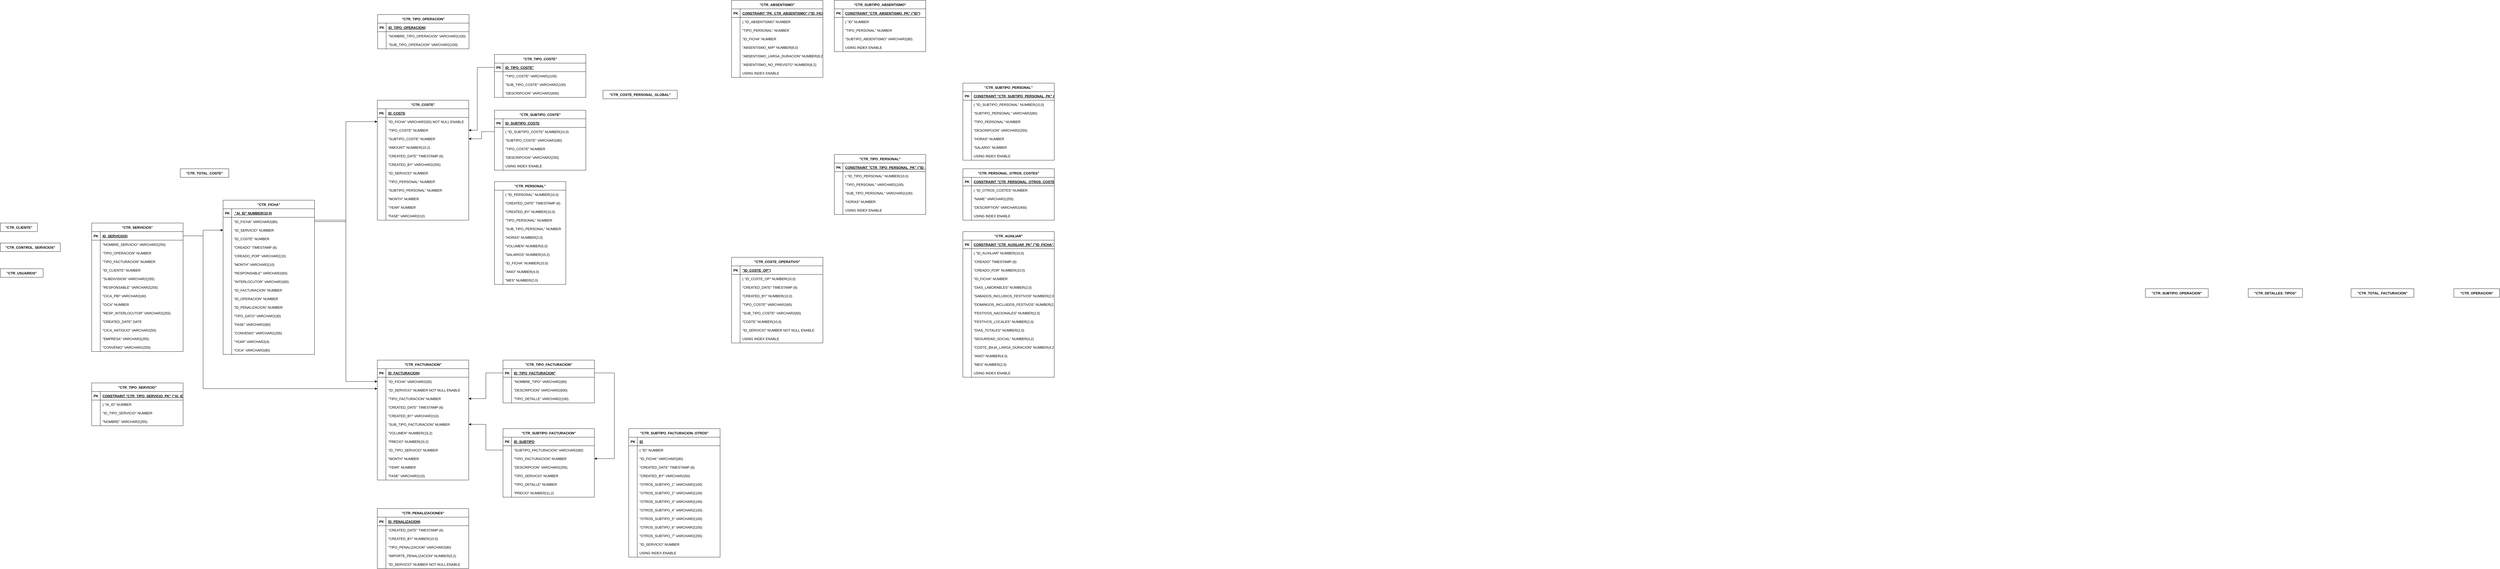 <mxfile version="21.1.8" type="github">
  <diagram id="R2lEEEUBdFMjLlhIrx00" name="Page-1">
    <mxGraphModel dx="5449" dy="4391" grid="1" gridSize="10" guides="1" tooltips="1" connect="1" arrows="1" fold="1" page="1" pageScale="1" pageWidth="850" pageHeight="1100" math="0" shadow="0" extFonts="Permanent Marker^https://fonts.googleapis.com/css?family=Permanent+Marker">
      <root>
        <mxCell id="0" />
        <mxCell id="1" parent="0" />
        <mxCell id="OFfC6tUeiZFiU60Kekns-1" value="&quot;CTR_TIPO_FACTURACION&quot;" style="shape=table;startSize=30;container=1;collapsible=1;childLayout=tableLayout;fixedRows=1;rowLines=0;fontStyle=1;align=center;resizeLast=1;" vertex="1" parent="1">
          <mxGeometry x="-1560" y="-1560" width="320" height="150" as="geometry" />
        </mxCell>
        <mxCell id="OFfC6tUeiZFiU60Kekns-2" value="" style="shape=tableRow;horizontal=0;startSize=0;swimlaneHead=0;swimlaneBody=0;fillColor=none;collapsible=0;dropTarget=0;points=[[0,0.5],[1,0.5]];portConstraint=eastwest;strokeColor=inherit;top=0;left=0;right=0;bottom=1;" vertex="1" parent="OFfC6tUeiZFiU60Kekns-1">
          <mxGeometry y="30" width="320" height="30" as="geometry" />
        </mxCell>
        <mxCell id="OFfC6tUeiZFiU60Kekns-3" value="PK" style="shape=partialRectangle;overflow=hidden;connectable=0;fillColor=none;strokeColor=inherit;top=0;left=0;bottom=0;right=0;fontStyle=1;" vertex="1" parent="OFfC6tUeiZFiU60Kekns-2">
          <mxGeometry width="30" height="30" as="geometry">
            <mxRectangle width="30" height="30" as="alternateBounds" />
          </mxGeometry>
        </mxCell>
        <mxCell id="OFfC6tUeiZFiU60Kekns-4" value="ID_TIPO_FACTURACION&quot;" style="shape=partialRectangle;overflow=hidden;connectable=0;fillColor=none;align=left;strokeColor=inherit;top=0;left=0;bottom=0;right=0;spacingLeft=6;fontStyle=5;" vertex="1" parent="OFfC6tUeiZFiU60Kekns-2">
          <mxGeometry x="30" width="290" height="30" as="geometry">
            <mxRectangle width="290" height="30" as="alternateBounds" />
          </mxGeometry>
        </mxCell>
        <mxCell id="OFfC6tUeiZFiU60Kekns-8" value="" style="shape=tableRow;horizontal=0;startSize=0;swimlaneHead=0;swimlaneBody=0;fillColor=none;collapsible=0;dropTarget=0;points=[[0,0.5],[1,0.5]];portConstraint=eastwest;strokeColor=inherit;top=0;left=0;right=0;bottom=0;" vertex="1" parent="OFfC6tUeiZFiU60Kekns-1">
          <mxGeometry y="60" width="320" height="30" as="geometry" />
        </mxCell>
        <mxCell id="OFfC6tUeiZFiU60Kekns-9" value="" style="shape=partialRectangle;overflow=hidden;connectable=0;fillColor=none;strokeColor=inherit;top=0;left=0;bottom=0;right=0;" vertex="1" parent="OFfC6tUeiZFiU60Kekns-8">
          <mxGeometry width="30" height="30" as="geometry">
            <mxRectangle width="30" height="30" as="alternateBounds" />
          </mxGeometry>
        </mxCell>
        <mxCell id="OFfC6tUeiZFiU60Kekns-10" value="&quot;NOMBRE_TIPO&quot; VARCHAR2(80)" style="shape=partialRectangle;overflow=hidden;connectable=0;fillColor=none;align=left;strokeColor=inherit;top=0;left=0;bottom=0;right=0;spacingLeft=6;" vertex="1" parent="OFfC6tUeiZFiU60Kekns-8">
          <mxGeometry x="30" width="290" height="30" as="geometry">
            <mxRectangle width="290" height="30" as="alternateBounds" />
          </mxGeometry>
        </mxCell>
        <mxCell id="OFfC6tUeiZFiU60Kekns-11" value="" style="shape=tableRow;horizontal=0;startSize=0;swimlaneHead=0;swimlaneBody=0;fillColor=none;collapsible=0;dropTarget=0;points=[[0,0.5],[1,0.5]];portConstraint=eastwest;strokeColor=inherit;top=0;left=0;right=0;bottom=0;" vertex="1" parent="OFfC6tUeiZFiU60Kekns-1">
          <mxGeometry y="90" width="320" height="30" as="geometry" />
        </mxCell>
        <mxCell id="OFfC6tUeiZFiU60Kekns-12" value="" style="shape=partialRectangle;overflow=hidden;connectable=0;fillColor=none;strokeColor=inherit;top=0;left=0;bottom=0;right=0;" vertex="1" parent="OFfC6tUeiZFiU60Kekns-11">
          <mxGeometry width="30" height="30" as="geometry">
            <mxRectangle width="30" height="30" as="alternateBounds" />
          </mxGeometry>
        </mxCell>
        <mxCell id="OFfC6tUeiZFiU60Kekns-13" value="&quot;DESCRIPCION&quot; VARCHAR2(600)" style="shape=partialRectangle;overflow=hidden;connectable=0;fillColor=none;align=left;strokeColor=inherit;top=0;left=0;bottom=0;right=0;spacingLeft=6;" vertex="1" parent="OFfC6tUeiZFiU60Kekns-11">
          <mxGeometry x="30" width="290" height="30" as="geometry">
            <mxRectangle width="290" height="30" as="alternateBounds" />
          </mxGeometry>
        </mxCell>
        <mxCell id="OFfC6tUeiZFiU60Kekns-14" value="" style="shape=tableRow;horizontal=0;startSize=0;swimlaneHead=0;swimlaneBody=0;fillColor=none;collapsible=0;dropTarget=0;points=[[0,0.5],[1,0.5]];portConstraint=eastwest;strokeColor=inherit;top=0;left=0;right=0;bottom=0;" vertex="1" parent="OFfC6tUeiZFiU60Kekns-1">
          <mxGeometry y="120" width="320" height="30" as="geometry" />
        </mxCell>
        <mxCell id="OFfC6tUeiZFiU60Kekns-15" value="" style="shape=partialRectangle;overflow=hidden;connectable=0;fillColor=none;strokeColor=inherit;top=0;left=0;bottom=0;right=0;" vertex="1" parent="OFfC6tUeiZFiU60Kekns-14">
          <mxGeometry width="30" height="30" as="geometry">
            <mxRectangle width="30" height="30" as="alternateBounds" />
          </mxGeometry>
        </mxCell>
        <mxCell id="OFfC6tUeiZFiU60Kekns-16" value="&quot;TIPO_DETALLE&quot; VARCHAR2(100)" style="shape=partialRectangle;overflow=hidden;connectable=0;fillColor=none;align=left;strokeColor=inherit;top=0;left=0;bottom=0;right=0;spacingLeft=6;" vertex="1" parent="OFfC6tUeiZFiU60Kekns-14">
          <mxGeometry x="30" width="290" height="30" as="geometry">
            <mxRectangle width="290" height="30" as="alternateBounds" />
          </mxGeometry>
        </mxCell>
        <mxCell id="OFfC6tUeiZFiU60Kekns-20" value="&quot;CTR_SUBTIPO_FACTURACION&quot;" style="shape=table;startSize=30;container=1;collapsible=1;childLayout=tableLayout;fixedRows=1;rowLines=0;fontStyle=1;align=center;resizeLast=1;" vertex="1" parent="1">
          <mxGeometry x="-1560" y="-1320" width="320" height="240" as="geometry" />
        </mxCell>
        <mxCell id="OFfC6tUeiZFiU60Kekns-21" value="" style="shape=tableRow;horizontal=0;startSize=0;swimlaneHead=0;swimlaneBody=0;fillColor=none;collapsible=0;dropTarget=0;points=[[0,0.5],[1,0.5]];portConstraint=eastwest;strokeColor=inherit;top=0;left=0;right=0;bottom=1;" vertex="1" parent="OFfC6tUeiZFiU60Kekns-20">
          <mxGeometry y="30" width="320" height="30" as="geometry" />
        </mxCell>
        <mxCell id="OFfC6tUeiZFiU60Kekns-22" value="PK" style="shape=partialRectangle;overflow=hidden;connectable=0;fillColor=none;strokeColor=inherit;top=0;left=0;bottom=0;right=0;fontStyle=1;" vertex="1" parent="OFfC6tUeiZFiU60Kekns-21">
          <mxGeometry width="30" height="30" as="geometry">
            <mxRectangle width="30" height="30" as="alternateBounds" />
          </mxGeometry>
        </mxCell>
        <mxCell id="OFfC6tUeiZFiU60Kekns-23" value="ID_SUBTIPO" style="shape=partialRectangle;overflow=hidden;connectable=0;fillColor=none;align=left;strokeColor=inherit;top=0;left=0;bottom=0;right=0;spacingLeft=6;fontStyle=5;" vertex="1" parent="OFfC6tUeiZFiU60Kekns-21">
          <mxGeometry x="30" width="290" height="30" as="geometry">
            <mxRectangle width="290" height="30" as="alternateBounds" />
          </mxGeometry>
        </mxCell>
        <mxCell id="OFfC6tUeiZFiU60Kekns-27" value="" style="shape=tableRow;horizontal=0;startSize=0;swimlaneHead=0;swimlaneBody=0;fillColor=none;collapsible=0;dropTarget=0;points=[[0,0.5],[1,0.5]];portConstraint=eastwest;strokeColor=inherit;top=0;left=0;right=0;bottom=0;" vertex="1" parent="OFfC6tUeiZFiU60Kekns-20">
          <mxGeometry y="60" width="320" height="30" as="geometry" />
        </mxCell>
        <mxCell id="OFfC6tUeiZFiU60Kekns-28" value="" style="shape=partialRectangle;overflow=hidden;connectable=0;fillColor=none;strokeColor=inherit;top=0;left=0;bottom=0;right=0;" vertex="1" parent="OFfC6tUeiZFiU60Kekns-27">
          <mxGeometry width="30" height="30" as="geometry">
            <mxRectangle width="30" height="30" as="alternateBounds" />
          </mxGeometry>
        </mxCell>
        <mxCell id="OFfC6tUeiZFiU60Kekns-29" value="&quot;SUBTIPO_FACTURACION&quot; VARCHAR2(80)" style="shape=partialRectangle;overflow=hidden;connectable=0;fillColor=none;align=left;strokeColor=inherit;top=0;left=0;bottom=0;right=0;spacingLeft=6;" vertex="1" parent="OFfC6tUeiZFiU60Kekns-27">
          <mxGeometry x="30" width="290" height="30" as="geometry">
            <mxRectangle width="290" height="30" as="alternateBounds" />
          </mxGeometry>
        </mxCell>
        <mxCell id="OFfC6tUeiZFiU60Kekns-30" value="" style="shape=tableRow;horizontal=0;startSize=0;swimlaneHead=0;swimlaneBody=0;fillColor=none;collapsible=0;dropTarget=0;points=[[0,0.5],[1,0.5]];portConstraint=eastwest;strokeColor=inherit;top=0;left=0;right=0;bottom=0;" vertex="1" parent="OFfC6tUeiZFiU60Kekns-20">
          <mxGeometry y="90" width="320" height="30" as="geometry" />
        </mxCell>
        <mxCell id="OFfC6tUeiZFiU60Kekns-31" value="" style="shape=partialRectangle;overflow=hidden;connectable=0;fillColor=none;strokeColor=inherit;top=0;left=0;bottom=0;right=0;" vertex="1" parent="OFfC6tUeiZFiU60Kekns-30">
          <mxGeometry width="30" height="30" as="geometry">
            <mxRectangle width="30" height="30" as="alternateBounds" />
          </mxGeometry>
        </mxCell>
        <mxCell id="OFfC6tUeiZFiU60Kekns-32" value="&quot;TIPO_FACTURACION&quot; NUMBER" style="shape=partialRectangle;overflow=hidden;connectable=0;fillColor=none;align=left;strokeColor=inherit;top=0;left=0;bottom=0;right=0;spacingLeft=6;" vertex="1" parent="OFfC6tUeiZFiU60Kekns-30">
          <mxGeometry x="30" width="290" height="30" as="geometry">
            <mxRectangle width="290" height="30" as="alternateBounds" />
          </mxGeometry>
        </mxCell>
        <mxCell id="OFfC6tUeiZFiU60Kekns-33" value="" style="shape=tableRow;horizontal=0;startSize=0;swimlaneHead=0;swimlaneBody=0;fillColor=none;collapsible=0;dropTarget=0;points=[[0,0.5],[1,0.5]];portConstraint=eastwest;strokeColor=inherit;top=0;left=0;right=0;bottom=0;" vertex="1" parent="OFfC6tUeiZFiU60Kekns-20">
          <mxGeometry y="120" width="320" height="30" as="geometry" />
        </mxCell>
        <mxCell id="OFfC6tUeiZFiU60Kekns-34" value="" style="shape=partialRectangle;overflow=hidden;connectable=0;fillColor=none;strokeColor=inherit;top=0;left=0;bottom=0;right=0;" vertex="1" parent="OFfC6tUeiZFiU60Kekns-33">
          <mxGeometry width="30" height="30" as="geometry">
            <mxRectangle width="30" height="30" as="alternateBounds" />
          </mxGeometry>
        </mxCell>
        <mxCell id="OFfC6tUeiZFiU60Kekns-35" value="&quot;DESCRIPCION&quot; VARCHAR2(255)" style="shape=partialRectangle;overflow=hidden;connectable=0;fillColor=none;align=left;strokeColor=inherit;top=0;left=0;bottom=0;right=0;spacingLeft=6;" vertex="1" parent="OFfC6tUeiZFiU60Kekns-33">
          <mxGeometry x="30" width="290" height="30" as="geometry">
            <mxRectangle width="290" height="30" as="alternateBounds" />
          </mxGeometry>
        </mxCell>
        <mxCell id="OFfC6tUeiZFiU60Kekns-36" value="" style="shape=tableRow;horizontal=0;startSize=0;swimlaneHead=0;swimlaneBody=0;fillColor=none;collapsible=0;dropTarget=0;points=[[0,0.5],[1,0.5]];portConstraint=eastwest;strokeColor=inherit;top=0;left=0;right=0;bottom=0;" vertex="1" parent="OFfC6tUeiZFiU60Kekns-20">
          <mxGeometry y="150" width="320" height="30" as="geometry" />
        </mxCell>
        <mxCell id="OFfC6tUeiZFiU60Kekns-37" value="" style="shape=partialRectangle;overflow=hidden;connectable=0;fillColor=none;strokeColor=inherit;top=0;left=0;bottom=0;right=0;" vertex="1" parent="OFfC6tUeiZFiU60Kekns-36">
          <mxGeometry width="30" height="30" as="geometry">
            <mxRectangle width="30" height="30" as="alternateBounds" />
          </mxGeometry>
        </mxCell>
        <mxCell id="OFfC6tUeiZFiU60Kekns-38" value="&quot;TIPO_SERVICIO&quot; NUMBER" style="shape=partialRectangle;overflow=hidden;connectable=0;fillColor=none;align=left;strokeColor=inherit;top=0;left=0;bottom=0;right=0;spacingLeft=6;" vertex="1" parent="OFfC6tUeiZFiU60Kekns-36">
          <mxGeometry x="30" width="290" height="30" as="geometry">
            <mxRectangle width="290" height="30" as="alternateBounds" />
          </mxGeometry>
        </mxCell>
        <mxCell id="OFfC6tUeiZFiU60Kekns-39" value="" style="shape=tableRow;horizontal=0;startSize=0;swimlaneHead=0;swimlaneBody=0;fillColor=none;collapsible=0;dropTarget=0;points=[[0,0.5],[1,0.5]];portConstraint=eastwest;strokeColor=inherit;top=0;left=0;right=0;bottom=0;" vertex="1" parent="OFfC6tUeiZFiU60Kekns-20">
          <mxGeometry y="180" width="320" height="30" as="geometry" />
        </mxCell>
        <mxCell id="OFfC6tUeiZFiU60Kekns-40" value="" style="shape=partialRectangle;overflow=hidden;connectable=0;fillColor=none;strokeColor=inherit;top=0;left=0;bottom=0;right=0;" vertex="1" parent="OFfC6tUeiZFiU60Kekns-39">
          <mxGeometry width="30" height="30" as="geometry">
            <mxRectangle width="30" height="30" as="alternateBounds" />
          </mxGeometry>
        </mxCell>
        <mxCell id="OFfC6tUeiZFiU60Kekns-41" value="&quot;TIPO_DETALLE&quot; NUMBER" style="shape=partialRectangle;overflow=hidden;connectable=0;fillColor=none;align=left;strokeColor=inherit;top=0;left=0;bottom=0;right=0;spacingLeft=6;" vertex="1" parent="OFfC6tUeiZFiU60Kekns-39">
          <mxGeometry x="30" width="290" height="30" as="geometry">
            <mxRectangle width="290" height="30" as="alternateBounds" />
          </mxGeometry>
        </mxCell>
        <mxCell id="OFfC6tUeiZFiU60Kekns-42" value="" style="shape=tableRow;horizontal=0;startSize=0;swimlaneHead=0;swimlaneBody=0;fillColor=none;collapsible=0;dropTarget=0;points=[[0,0.5],[1,0.5]];portConstraint=eastwest;strokeColor=inherit;top=0;left=0;right=0;bottom=0;" vertex="1" parent="OFfC6tUeiZFiU60Kekns-20">
          <mxGeometry y="210" width="320" height="30" as="geometry" />
        </mxCell>
        <mxCell id="OFfC6tUeiZFiU60Kekns-43" value="" style="shape=partialRectangle;overflow=hidden;connectable=0;fillColor=none;strokeColor=inherit;top=0;left=0;bottom=0;right=0;" vertex="1" parent="OFfC6tUeiZFiU60Kekns-42">
          <mxGeometry width="30" height="30" as="geometry">
            <mxRectangle width="30" height="30" as="alternateBounds" />
          </mxGeometry>
        </mxCell>
        <mxCell id="OFfC6tUeiZFiU60Kekns-44" value="&quot;PRECIO&quot; NUMBER(11,2)" style="shape=partialRectangle;overflow=hidden;connectable=0;fillColor=none;align=left;strokeColor=inherit;top=0;left=0;bottom=0;right=0;spacingLeft=6;" vertex="1" parent="OFfC6tUeiZFiU60Kekns-42">
          <mxGeometry x="30" width="290" height="30" as="geometry">
            <mxRectangle width="290" height="30" as="alternateBounds" />
          </mxGeometry>
        </mxCell>
        <mxCell id="OFfC6tUeiZFiU60Kekns-48" value="&quot;CTR_TIPO_COSTE&quot;" style="shape=table;startSize=30;container=1;collapsible=1;childLayout=tableLayout;fixedRows=1;rowLines=0;fontStyle=1;align=center;resizeLast=1;" vertex="1" parent="1">
          <mxGeometry x="-1590" y="-2630" width="320" height="150" as="geometry" />
        </mxCell>
        <mxCell id="OFfC6tUeiZFiU60Kekns-49" value="" style="shape=tableRow;horizontal=0;startSize=0;swimlaneHead=0;swimlaneBody=0;fillColor=none;collapsible=0;dropTarget=0;points=[[0,0.5],[1,0.5]];portConstraint=eastwest;strokeColor=inherit;top=0;left=0;right=0;bottom=1;" vertex="1" parent="OFfC6tUeiZFiU60Kekns-48">
          <mxGeometry y="30" width="320" height="30" as="geometry" />
        </mxCell>
        <mxCell id="OFfC6tUeiZFiU60Kekns-50" value="PK" style="shape=partialRectangle;overflow=hidden;connectable=0;fillColor=none;strokeColor=inherit;top=0;left=0;bottom=0;right=0;fontStyle=1;" vertex="1" parent="OFfC6tUeiZFiU60Kekns-49">
          <mxGeometry width="30" height="30" as="geometry">
            <mxRectangle width="30" height="30" as="alternateBounds" />
          </mxGeometry>
        </mxCell>
        <mxCell id="OFfC6tUeiZFiU60Kekns-51" value="ID_TIPO_COSTE&quot;" style="shape=partialRectangle;overflow=hidden;connectable=0;fillColor=none;align=left;strokeColor=inherit;top=0;left=0;bottom=0;right=0;spacingLeft=6;fontStyle=5;" vertex="1" parent="OFfC6tUeiZFiU60Kekns-49">
          <mxGeometry x="30" width="290" height="30" as="geometry">
            <mxRectangle width="290" height="30" as="alternateBounds" />
          </mxGeometry>
        </mxCell>
        <mxCell id="OFfC6tUeiZFiU60Kekns-55" value="" style="shape=tableRow;horizontal=0;startSize=0;swimlaneHead=0;swimlaneBody=0;fillColor=none;collapsible=0;dropTarget=0;points=[[0,0.5],[1,0.5]];portConstraint=eastwest;strokeColor=inherit;top=0;left=0;right=0;bottom=0;" vertex="1" parent="OFfC6tUeiZFiU60Kekns-48">
          <mxGeometry y="60" width="320" height="30" as="geometry" />
        </mxCell>
        <mxCell id="OFfC6tUeiZFiU60Kekns-56" value="" style="shape=partialRectangle;overflow=hidden;connectable=0;fillColor=none;strokeColor=inherit;top=0;left=0;bottom=0;right=0;" vertex="1" parent="OFfC6tUeiZFiU60Kekns-55">
          <mxGeometry width="30" height="30" as="geometry">
            <mxRectangle width="30" height="30" as="alternateBounds" />
          </mxGeometry>
        </mxCell>
        <mxCell id="OFfC6tUeiZFiU60Kekns-57" value="&quot;TIPO_COSTE&quot; VARCHAR2(100)" style="shape=partialRectangle;overflow=hidden;connectable=0;fillColor=none;align=left;strokeColor=inherit;top=0;left=0;bottom=0;right=0;spacingLeft=6;" vertex="1" parent="OFfC6tUeiZFiU60Kekns-55">
          <mxGeometry x="30" width="290" height="30" as="geometry">
            <mxRectangle width="290" height="30" as="alternateBounds" />
          </mxGeometry>
        </mxCell>
        <mxCell id="OFfC6tUeiZFiU60Kekns-58" value="" style="shape=tableRow;horizontal=0;startSize=0;swimlaneHead=0;swimlaneBody=0;fillColor=none;collapsible=0;dropTarget=0;points=[[0,0.5],[1,0.5]];portConstraint=eastwest;strokeColor=inherit;top=0;left=0;right=0;bottom=0;" vertex="1" parent="OFfC6tUeiZFiU60Kekns-48">
          <mxGeometry y="90" width="320" height="30" as="geometry" />
        </mxCell>
        <mxCell id="OFfC6tUeiZFiU60Kekns-59" value="" style="shape=partialRectangle;overflow=hidden;connectable=0;fillColor=none;strokeColor=inherit;top=0;left=0;bottom=0;right=0;" vertex="1" parent="OFfC6tUeiZFiU60Kekns-58">
          <mxGeometry width="30" height="30" as="geometry">
            <mxRectangle width="30" height="30" as="alternateBounds" />
          </mxGeometry>
        </mxCell>
        <mxCell id="OFfC6tUeiZFiU60Kekns-60" value="&quot;SUB_TIPO_COSTE&quot; VARCHAR2(100)" style="shape=partialRectangle;overflow=hidden;connectable=0;fillColor=none;align=left;strokeColor=inherit;top=0;left=0;bottom=0;right=0;spacingLeft=6;" vertex="1" parent="OFfC6tUeiZFiU60Kekns-58">
          <mxGeometry x="30" width="290" height="30" as="geometry">
            <mxRectangle width="290" height="30" as="alternateBounds" />
          </mxGeometry>
        </mxCell>
        <mxCell id="OFfC6tUeiZFiU60Kekns-61" value="" style="shape=tableRow;horizontal=0;startSize=0;swimlaneHead=0;swimlaneBody=0;fillColor=none;collapsible=0;dropTarget=0;points=[[0,0.5],[1,0.5]];portConstraint=eastwest;strokeColor=inherit;top=0;left=0;right=0;bottom=0;" vertex="1" parent="OFfC6tUeiZFiU60Kekns-48">
          <mxGeometry y="120" width="320" height="30" as="geometry" />
        </mxCell>
        <mxCell id="OFfC6tUeiZFiU60Kekns-62" value="" style="shape=partialRectangle;overflow=hidden;connectable=0;fillColor=none;strokeColor=inherit;top=0;left=0;bottom=0;right=0;" vertex="1" parent="OFfC6tUeiZFiU60Kekns-61">
          <mxGeometry width="30" height="30" as="geometry">
            <mxRectangle width="30" height="30" as="alternateBounds" />
          </mxGeometry>
        </mxCell>
        <mxCell id="OFfC6tUeiZFiU60Kekns-63" value="&quot;DESCRIPCION&quot; VARCHAR2(600)" style="shape=partialRectangle;overflow=hidden;connectable=0;fillColor=none;align=left;strokeColor=inherit;top=0;left=0;bottom=0;right=0;spacingLeft=6;" vertex="1" parent="OFfC6tUeiZFiU60Kekns-61">
          <mxGeometry x="30" width="290" height="30" as="geometry">
            <mxRectangle width="290" height="30" as="alternateBounds" />
          </mxGeometry>
        </mxCell>
        <mxCell id="OFfC6tUeiZFiU60Kekns-67" value="&quot;CTR_SUBTIPO_COSTE&quot;" style="shape=table;startSize=30;container=1;collapsible=1;childLayout=tableLayout;fixedRows=1;rowLines=0;fontStyle=1;align=center;resizeLast=1;" vertex="1" parent="1">
          <mxGeometry x="-1590" y="-2435" width="320" height="210" as="geometry">
            <mxRectangle x="-1240" y="-2320" width="180" height="30" as="alternateBounds" />
          </mxGeometry>
        </mxCell>
        <mxCell id="OFfC6tUeiZFiU60Kekns-68" value="" style="shape=tableRow;horizontal=0;startSize=0;swimlaneHead=0;swimlaneBody=0;fillColor=none;collapsible=0;dropTarget=0;points=[[0,0.5],[1,0.5]];portConstraint=eastwest;strokeColor=inherit;top=0;left=0;right=0;bottom=1;" vertex="1" parent="OFfC6tUeiZFiU60Kekns-67">
          <mxGeometry y="30" width="320" height="30" as="geometry" />
        </mxCell>
        <mxCell id="OFfC6tUeiZFiU60Kekns-69" value="PK" style="shape=partialRectangle;overflow=hidden;connectable=0;fillColor=none;strokeColor=inherit;top=0;left=0;bottom=0;right=0;fontStyle=1;" vertex="1" parent="OFfC6tUeiZFiU60Kekns-68">
          <mxGeometry width="30" height="30" as="geometry">
            <mxRectangle width="30" height="30" as="alternateBounds" />
          </mxGeometry>
        </mxCell>
        <mxCell id="OFfC6tUeiZFiU60Kekns-70" value="ID_SUBTIPO_COSTE" style="shape=partialRectangle;overflow=hidden;connectable=0;fillColor=none;align=left;strokeColor=inherit;top=0;left=0;bottom=0;right=0;spacingLeft=6;fontStyle=5;" vertex="1" parent="OFfC6tUeiZFiU60Kekns-68">
          <mxGeometry x="30" width="290" height="30" as="geometry">
            <mxRectangle width="290" height="30" as="alternateBounds" />
          </mxGeometry>
        </mxCell>
        <mxCell id="OFfC6tUeiZFiU60Kekns-71" value="" style="shape=tableRow;horizontal=0;startSize=0;swimlaneHead=0;swimlaneBody=0;fillColor=none;collapsible=0;dropTarget=0;points=[[0,0.5],[1,0.5]];portConstraint=eastwest;strokeColor=inherit;top=0;left=0;right=0;bottom=0;" vertex="1" parent="OFfC6tUeiZFiU60Kekns-67">
          <mxGeometry y="60" width="320" height="30" as="geometry" />
        </mxCell>
        <mxCell id="OFfC6tUeiZFiU60Kekns-72" value="" style="shape=partialRectangle;overflow=hidden;connectable=0;fillColor=none;strokeColor=inherit;top=0;left=0;bottom=0;right=0;" vertex="1" parent="OFfC6tUeiZFiU60Kekns-71">
          <mxGeometry width="30" height="30" as="geometry">
            <mxRectangle width="30" height="30" as="alternateBounds" />
          </mxGeometry>
        </mxCell>
        <mxCell id="OFfC6tUeiZFiU60Kekns-73" value="(	&quot;ID_SUBTIPO_COSTE&quot; NUMBER(10,0)" style="shape=partialRectangle;overflow=hidden;connectable=0;fillColor=none;align=left;strokeColor=inherit;top=0;left=0;bottom=0;right=0;spacingLeft=6;" vertex="1" parent="OFfC6tUeiZFiU60Kekns-71">
          <mxGeometry x="30" width="290" height="30" as="geometry">
            <mxRectangle width="290" height="30" as="alternateBounds" />
          </mxGeometry>
        </mxCell>
        <mxCell id="OFfC6tUeiZFiU60Kekns-74" value="" style="shape=tableRow;horizontal=0;startSize=0;swimlaneHead=0;swimlaneBody=0;fillColor=none;collapsible=0;dropTarget=0;points=[[0,0.5],[1,0.5]];portConstraint=eastwest;strokeColor=inherit;top=0;left=0;right=0;bottom=0;" vertex="1" parent="OFfC6tUeiZFiU60Kekns-67">
          <mxGeometry y="90" width="320" height="30" as="geometry" />
        </mxCell>
        <mxCell id="OFfC6tUeiZFiU60Kekns-75" value="" style="shape=partialRectangle;overflow=hidden;connectable=0;fillColor=none;strokeColor=inherit;top=0;left=0;bottom=0;right=0;" vertex="1" parent="OFfC6tUeiZFiU60Kekns-74">
          <mxGeometry width="30" height="30" as="geometry">
            <mxRectangle width="30" height="30" as="alternateBounds" />
          </mxGeometry>
        </mxCell>
        <mxCell id="OFfC6tUeiZFiU60Kekns-76" value="&quot;SUBTIPO_COSTE&quot; VARCHAR2(80)" style="shape=partialRectangle;overflow=hidden;connectable=0;fillColor=none;align=left;strokeColor=inherit;top=0;left=0;bottom=0;right=0;spacingLeft=6;" vertex="1" parent="OFfC6tUeiZFiU60Kekns-74">
          <mxGeometry x="30" width="290" height="30" as="geometry">
            <mxRectangle width="290" height="30" as="alternateBounds" />
          </mxGeometry>
        </mxCell>
        <mxCell id="OFfC6tUeiZFiU60Kekns-77" value="" style="shape=tableRow;horizontal=0;startSize=0;swimlaneHead=0;swimlaneBody=0;fillColor=none;collapsible=0;dropTarget=0;points=[[0,0.5],[1,0.5]];portConstraint=eastwest;strokeColor=inherit;top=0;left=0;right=0;bottom=0;" vertex="1" parent="OFfC6tUeiZFiU60Kekns-67">
          <mxGeometry y="120" width="320" height="30" as="geometry" />
        </mxCell>
        <mxCell id="OFfC6tUeiZFiU60Kekns-78" value="" style="shape=partialRectangle;overflow=hidden;connectable=0;fillColor=none;strokeColor=inherit;top=0;left=0;bottom=0;right=0;" vertex="1" parent="OFfC6tUeiZFiU60Kekns-77">
          <mxGeometry width="30" height="30" as="geometry">
            <mxRectangle width="30" height="30" as="alternateBounds" />
          </mxGeometry>
        </mxCell>
        <mxCell id="OFfC6tUeiZFiU60Kekns-79" value="&quot;TIPO_COSTE&quot; NUMBER" style="shape=partialRectangle;overflow=hidden;connectable=0;fillColor=none;align=left;strokeColor=inherit;top=0;left=0;bottom=0;right=0;spacingLeft=6;" vertex="1" parent="OFfC6tUeiZFiU60Kekns-77">
          <mxGeometry x="30" width="290" height="30" as="geometry">
            <mxRectangle width="290" height="30" as="alternateBounds" />
          </mxGeometry>
        </mxCell>
        <mxCell id="OFfC6tUeiZFiU60Kekns-80" value="" style="shape=tableRow;horizontal=0;startSize=0;swimlaneHead=0;swimlaneBody=0;fillColor=none;collapsible=0;dropTarget=0;points=[[0,0.5],[1,0.5]];portConstraint=eastwest;strokeColor=inherit;top=0;left=0;right=0;bottom=0;" vertex="1" parent="OFfC6tUeiZFiU60Kekns-67">
          <mxGeometry y="150" width="320" height="30" as="geometry" />
        </mxCell>
        <mxCell id="OFfC6tUeiZFiU60Kekns-81" value="" style="shape=partialRectangle;overflow=hidden;connectable=0;fillColor=none;strokeColor=inherit;top=0;left=0;bottom=0;right=0;" vertex="1" parent="OFfC6tUeiZFiU60Kekns-80">
          <mxGeometry width="30" height="30" as="geometry">
            <mxRectangle width="30" height="30" as="alternateBounds" />
          </mxGeometry>
        </mxCell>
        <mxCell id="OFfC6tUeiZFiU60Kekns-82" value="&quot;DESCRIPCION&quot; VARCHAR2(255)" style="shape=partialRectangle;overflow=hidden;connectable=0;fillColor=none;align=left;strokeColor=inherit;top=0;left=0;bottom=0;right=0;spacingLeft=6;" vertex="1" parent="OFfC6tUeiZFiU60Kekns-80">
          <mxGeometry x="30" width="290" height="30" as="geometry">
            <mxRectangle width="290" height="30" as="alternateBounds" />
          </mxGeometry>
        </mxCell>
        <mxCell id="OFfC6tUeiZFiU60Kekns-83" value="" style="shape=tableRow;horizontal=0;startSize=0;swimlaneHead=0;swimlaneBody=0;fillColor=none;collapsible=0;dropTarget=0;points=[[0,0.5],[1,0.5]];portConstraint=eastwest;strokeColor=inherit;top=0;left=0;right=0;bottom=0;" vertex="1" parent="OFfC6tUeiZFiU60Kekns-67">
          <mxGeometry y="180" width="320" height="30" as="geometry" />
        </mxCell>
        <mxCell id="OFfC6tUeiZFiU60Kekns-84" value="" style="shape=partialRectangle;overflow=hidden;connectable=0;fillColor=none;strokeColor=inherit;top=0;left=0;bottom=0;right=0;" vertex="1" parent="OFfC6tUeiZFiU60Kekns-83">
          <mxGeometry width="30" height="30" as="geometry">
            <mxRectangle width="30" height="30" as="alternateBounds" />
          </mxGeometry>
        </mxCell>
        <mxCell id="OFfC6tUeiZFiU60Kekns-85" value="USING INDEX  ENABLE" style="shape=partialRectangle;overflow=hidden;connectable=0;fillColor=none;align=left;strokeColor=inherit;top=0;left=0;bottom=0;right=0;spacingLeft=6;" vertex="1" parent="OFfC6tUeiZFiU60Kekns-83">
          <mxGeometry x="30" width="290" height="30" as="geometry">
            <mxRectangle width="290" height="30" as="alternateBounds" />
          </mxGeometry>
        </mxCell>
        <mxCell id="OFfC6tUeiZFiU60Kekns-86" value="&quot;CTR_FICHA&quot;" style="shape=table;startSize=30;container=1;collapsible=1;childLayout=tableLayout;fixedRows=1;rowLines=0;fontStyle=1;align=center;resizeLast=1;" vertex="1" parent="1">
          <mxGeometry x="-2540" y="-2120" width="320" height="540" as="geometry">
            <mxRectangle x="-2540" y="-1610" width="120" height="30" as="alternateBounds" />
          </mxGeometry>
        </mxCell>
        <mxCell id="OFfC6tUeiZFiU60Kekns-87" value="" style="shape=tableRow;horizontal=0;startSize=0;swimlaneHead=0;swimlaneBody=0;fillColor=none;collapsible=0;dropTarget=0;points=[[0,0.5],[1,0.5]];portConstraint=eastwest;strokeColor=inherit;top=0;left=0;right=0;bottom=1;" vertex="1" parent="OFfC6tUeiZFiU60Kekns-86">
          <mxGeometry y="30" width="320" height="30" as="geometry" />
        </mxCell>
        <mxCell id="OFfC6tUeiZFiU60Kekns-88" value="PK" style="shape=partialRectangle;overflow=hidden;connectable=0;fillColor=none;strokeColor=inherit;top=0;left=0;bottom=0;right=0;fontStyle=1;" vertex="1" parent="OFfC6tUeiZFiU60Kekns-87">
          <mxGeometry width="30" height="30" as="geometry">
            <mxRectangle width="30" height="30" as="alternateBounds" />
          </mxGeometry>
        </mxCell>
        <mxCell id="OFfC6tUeiZFiU60Kekns-89" value=" &quot;AI_ID&quot; NUMBER(10,0)" style="shape=partialRectangle;overflow=hidden;connectable=0;fillColor=none;align=left;strokeColor=inherit;top=0;left=0;bottom=0;right=0;spacingLeft=6;fontStyle=5;" vertex="1" parent="OFfC6tUeiZFiU60Kekns-87">
          <mxGeometry x="30" width="290" height="30" as="geometry">
            <mxRectangle width="290" height="30" as="alternateBounds" />
          </mxGeometry>
        </mxCell>
        <mxCell id="OFfC6tUeiZFiU60Kekns-138" value="" style="shape=tableRow;horizontal=0;startSize=0;swimlaneHead=0;swimlaneBody=0;fillColor=none;collapsible=0;dropTarget=0;points=[[0,0.5],[1,0.5]];portConstraint=eastwest;strokeColor=inherit;top=0;left=0;right=0;bottom=0;" vertex="1" parent="OFfC6tUeiZFiU60Kekns-86">
          <mxGeometry y="60" width="320" height="30" as="geometry" />
        </mxCell>
        <mxCell id="OFfC6tUeiZFiU60Kekns-139" value="" style="shape=partialRectangle;overflow=hidden;connectable=0;fillColor=none;strokeColor=inherit;top=0;left=0;bottom=0;right=0;" vertex="1" parent="OFfC6tUeiZFiU60Kekns-138">
          <mxGeometry width="30" height="30" as="geometry">
            <mxRectangle width="30" height="30" as="alternateBounds" />
          </mxGeometry>
        </mxCell>
        <mxCell id="OFfC6tUeiZFiU60Kekns-140" value="&quot;ID_FICHA&quot; VARCHAR2(80)" style="shape=partialRectangle;overflow=hidden;connectable=0;fillColor=none;align=left;strokeColor=inherit;top=0;left=0;bottom=0;right=0;spacingLeft=6;" vertex="1" parent="OFfC6tUeiZFiU60Kekns-138">
          <mxGeometry x="30" width="290" height="30" as="geometry">
            <mxRectangle width="290" height="30" as="alternateBounds" />
          </mxGeometry>
        </mxCell>
        <mxCell id="OFfC6tUeiZFiU60Kekns-135" value="" style="shape=tableRow;horizontal=0;startSize=0;swimlaneHead=0;swimlaneBody=0;fillColor=none;collapsible=0;dropTarget=0;points=[[0,0.5],[1,0.5]];portConstraint=eastwest;strokeColor=inherit;top=0;left=0;right=0;bottom=0;" vertex="1" parent="OFfC6tUeiZFiU60Kekns-86">
          <mxGeometry y="90" width="320" height="30" as="geometry" />
        </mxCell>
        <mxCell id="OFfC6tUeiZFiU60Kekns-136" value="" style="shape=partialRectangle;overflow=hidden;connectable=0;fillColor=none;strokeColor=inherit;top=0;left=0;bottom=0;right=0;" vertex="1" parent="OFfC6tUeiZFiU60Kekns-135">
          <mxGeometry width="30" height="30" as="geometry">
            <mxRectangle width="30" height="30" as="alternateBounds" />
          </mxGeometry>
        </mxCell>
        <mxCell id="OFfC6tUeiZFiU60Kekns-137" value="&quot;ID_SERVICIO&quot; NUMBER" style="shape=partialRectangle;overflow=hidden;connectable=0;fillColor=none;align=left;strokeColor=inherit;top=0;left=0;bottom=0;right=0;spacingLeft=6;" vertex="1" parent="OFfC6tUeiZFiU60Kekns-135">
          <mxGeometry x="30" width="290" height="30" as="geometry">
            <mxRectangle width="290" height="30" as="alternateBounds" />
          </mxGeometry>
        </mxCell>
        <mxCell id="OFfC6tUeiZFiU60Kekns-111" value="" style="shape=tableRow;horizontal=0;startSize=0;swimlaneHead=0;swimlaneBody=0;fillColor=none;collapsible=0;dropTarget=0;points=[[0,0.5],[1,0.5]];portConstraint=eastwest;strokeColor=inherit;top=0;left=0;right=0;bottom=0;" vertex="1" parent="OFfC6tUeiZFiU60Kekns-86">
          <mxGeometry y="120" width="320" height="30" as="geometry" />
        </mxCell>
        <mxCell id="OFfC6tUeiZFiU60Kekns-112" value="" style="shape=partialRectangle;overflow=hidden;connectable=0;fillColor=none;strokeColor=inherit;top=0;left=0;bottom=0;right=0;" vertex="1" parent="OFfC6tUeiZFiU60Kekns-111">
          <mxGeometry width="30" height="30" as="geometry">
            <mxRectangle width="30" height="30" as="alternateBounds" />
          </mxGeometry>
        </mxCell>
        <mxCell id="OFfC6tUeiZFiU60Kekns-113" value="&quot;ID_COSTE&quot; NUMBER" style="shape=partialRectangle;overflow=hidden;connectable=0;fillColor=none;align=left;strokeColor=inherit;top=0;left=0;bottom=0;right=0;spacingLeft=6;" vertex="1" parent="OFfC6tUeiZFiU60Kekns-111">
          <mxGeometry x="30" width="290" height="30" as="geometry">
            <mxRectangle width="290" height="30" as="alternateBounds" />
          </mxGeometry>
        </mxCell>
        <mxCell id="OFfC6tUeiZFiU60Kekns-93" value="" style="shape=tableRow;horizontal=0;startSize=0;swimlaneHead=0;swimlaneBody=0;fillColor=none;collapsible=0;dropTarget=0;points=[[0,0.5],[1,0.5]];portConstraint=eastwest;strokeColor=inherit;top=0;left=0;right=0;bottom=0;" vertex="1" parent="OFfC6tUeiZFiU60Kekns-86">
          <mxGeometry y="150" width="320" height="30" as="geometry" />
        </mxCell>
        <mxCell id="OFfC6tUeiZFiU60Kekns-94" value="" style="shape=partialRectangle;overflow=hidden;connectable=0;fillColor=none;strokeColor=inherit;top=0;left=0;bottom=0;right=0;" vertex="1" parent="OFfC6tUeiZFiU60Kekns-93">
          <mxGeometry width="30" height="30" as="geometry">
            <mxRectangle width="30" height="30" as="alternateBounds" />
          </mxGeometry>
        </mxCell>
        <mxCell id="OFfC6tUeiZFiU60Kekns-95" value="&quot;CREADO&quot; TIMESTAMP (6)" style="shape=partialRectangle;overflow=hidden;connectable=0;fillColor=none;align=left;strokeColor=inherit;top=0;left=0;bottom=0;right=0;spacingLeft=6;" vertex="1" parent="OFfC6tUeiZFiU60Kekns-93">
          <mxGeometry x="30" width="290" height="30" as="geometry">
            <mxRectangle width="290" height="30" as="alternateBounds" />
          </mxGeometry>
        </mxCell>
        <mxCell id="OFfC6tUeiZFiU60Kekns-96" value="" style="shape=tableRow;horizontal=0;startSize=0;swimlaneHead=0;swimlaneBody=0;fillColor=none;collapsible=0;dropTarget=0;points=[[0,0.5],[1,0.5]];portConstraint=eastwest;strokeColor=inherit;top=0;left=0;right=0;bottom=0;" vertex="1" parent="OFfC6tUeiZFiU60Kekns-86">
          <mxGeometry y="180" width="320" height="30" as="geometry" />
        </mxCell>
        <mxCell id="OFfC6tUeiZFiU60Kekns-97" value="" style="shape=partialRectangle;overflow=hidden;connectable=0;fillColor=none;strokeColor=inherit;top=0;left=0;bottom=0;right=0;" vertex="1" parent="OFfC6tUeiZFiU60Kekns-96">
          <mxGeometry width="30" height="30" as="geometry">
            <mxRectangle width="30" height="30" as="alternateBounds" />
          </mxGeometry>
        </mxCell>
        <mxCell id="OFfC6tUeiZFiU60Kekns-98" value="&quot;CREADO_POR&quot; VARCHAR2(10)" style="shape=partialRectangle;overflow=hidden;connectable=0;fillColor=none;align=left;strokeColor=inherit;top=0;left=0;bottom=0;right=0;spacingLeft=6;" vertex="1" parent="OFfC6tUeiZFiU60Kekns-96">
          <mxGeometry x="30" width="290" height="30" as="geometry">
            <mxRectangle width="290" height="30" as="alternateBounds" />
          </mxGeometry>
        </mxCell>
        <mxCell id="OFfC6tUeiZFiU60Kekns-99" value="" style="shape=tableRow;horizontal=0;startSize=0;swimlaneHead=0;swimlaneBody=0;fillColor=none;collapsible=0;dropTarget=0;points=[[0,0.5],[1,0.5]];portConstraint=eastwest;strokeColor=inherit;top=0;left=0;right=0;bottom=0;" vertex="1" parent="OFfC6tUeiZFiU60Kekns-86">
          <mxGeometry y="210" width="320" height="30" as="geometry" />
        </mxCell>
        <mxCell id="OFfC6tUeiZFiU60Kekns-100" value="" style="shape=partialRectangle;overflow=hidden;connectable=0;fillColor=none;strokeColor=inherit;top=0;left=0;bottom=0;right=0;" vertex="1" parent="OFfC6tUeiZFiU60Kekns-99">
          <mxGeometry width="30" height="30" as="geometry">
            <mxRectangle width="30" height="30" as="alternateBounds" />
          </mxGeometry>
        </mxCell>
        <mxCell id="OFfC6tUeiZFiU60Kekns-101" value="&quot;MONTH&quot; VARCHAR2(10)" style="shape=partialRectangle;overflow=hidden;connectable=0;fillColor=none;align=left;strokeColor=inherit;top=0;left=0;bottom=0;right=0;spacingLeft=6;" vertex="1" parent="OFfC6tUeiZFiU60Kekns-99">
          <mxGeometry x="30" width="290" height="30" as="geometry">
            <mxRectangle width="290" height="30" as="alternateBounds" />
          </mxGeometry>
        </mxCell>
        <mxCell id="OFfC6tUeiZFiU60Kekns-102" value="" style="shape=tableRow;horizontal=0;startSize=0;swimlaneHead=0;swimlaneBody=0;fillColor=none;collapsible=0;dropTarget=0;points=[[0,0.5],[1,0.5]];portConstraint=eastwest;strokeColor=inherit;top=0;left=0;right=0;bottom=0;" vertex="1" parent="OFfC6tUeiZFiU60Kekns-86">
          <mxGeometry y="240" width="320" height="30" as="geometry" />
        </mxCell>
        <mxCell id="OFfC6tUeiZFiU60Kekns-103" value="" style="shape=partialRectangle;overflow=hidden;connectable=0;fillColor=none;strokeColor=inherit;top=0;left=0;bottom=0;right=0;" vertex="1" parent="OFfC6tUeiZFiU60Kekns-102">
          <mxGeometry width="30" height="30" as="geometry">
            <mxRectangle width="30" height="30" as="alternateBounds" />
          </mxGeometry>
        </mxCell>
        <mxCell id="OFfC6tUeiZFiU60Kekns-104" value="&quot;RESPONSABLE&quot; VARCHAR2(60)" style="shape=partialRectangle;overflow=hidden;connectable=0;fillColor=none;align=left;strokeColor=inherit;top=0;left=0;bottom=0;right=0;spacingLeft=6;" vertex="1" parent="OFfC6tUeiZFiU60Kekns-102">
          <mxGeometry x="30" width="290" height="30" as="geometry">
            <mxRectangle width="290" height="30" as="alternateBounds" />
          </mxGeometry>
        </mxCell>
        <mxCell id="OFfC6tUeiZFiU60Kekns-105" value="" style="shape=tableRow;horizontal=0;startSize=0;swimlaneHead=0;swimlaneBody=0;fillColor=none;collapsible=0;dropTarget=0;points=[[0,0.5],[1,0.5]];portConstraint=eastwest;strokeColor=inherit;top=0;left=0;right=0;bottom=0;" vertex="1" parent="OFfC6tUeiZFiU60Kekns-86">
          <mxGeometry y="270" width="320" height="30" as="geometry" />
        </mxCell>
        <mxCell id="OFfC6tUeiZFiU60Kekns-106" value="" style="shape=partialRectangle;overflow=hidden;connectable=0;fillColor=none;strokeColor=inherit;top=0;left=0;bottom=0;right=0;" vertex="1" parent="OFfC6tUeiZFiU60Kekns-105">
          <mxGeometry width="30" height="30" as="geometry">
            <mxRectangle width="30" height="30" as="alternateBounds" />
          </mxGeometry>
        </mxCell>
        <mxCell id="OFfC6tUeiZFiU60Kekns-107" value="&quot;INTERLOCUTOR&quot; VARCHAR2(60)" style="shape=partialRectangle;overflow=hidden;connectable=0;fillColor=none;align=left;strokeColor=inherit;top=0;left=0;bottom=0;right=0;spacingLeft=6;" vertex="1" parent="OFfC6tUeiZFiU60Kekns-105">
          <mxGeometry x="30" width="290" height="30" as="geometry">
            <mxRectangle width="290" height="30" as="alternateBounds" />
          </mxGeometry>
        </mxCell>
        <mxCell id="OFfC6tUeiZFiU60Kekns-108" value="" style="shape=tableRow;horizontal=0;startSize=0;swimlaneHead=0;swimlaneBody=0;fillColor=none;collapsible=0;dropTarget=0;points=[[0,0.5],[1,0.5]];portConstraint=eastwest;strokeColor=inherit;top=0;left=0;right=0;bottom=0;" vertex="1" parent="OFfC6tUeiZFiU60Kekns-86">
          <mxGeometry y="300" width="320" height="30" as="geometry" />
        </mxCell>
        <mxCell id="OFfC6tUeiZFiU60Kekns-109" value="" style="shape=partialRectangle;overflow=hidden;connectable=0;fillColor=none;strokeColor=inherit;top=0;left=0;bottom=0;right=0;" vertex="1" parent="OFfC6tUeiZFiU60Kekns-108">
          <mxGeometry width="30" height="30" as="geometry">
            <mxRectangle width="30" height="30" as="alternateBounds" />
          </mxGeometry>
        </mxCell>
        <mxCell id="OFfC6tUeiZFiU60Kekns-110" value="&quot;ID_FACTURACION&quot; NUMBER" style="shape=partialRectangle;overflow=hidden;connectable=0;fillColor=none;align=left;strokeColor=inherit;top=0;left=0;bottom=0;right=0;spacingLeft=6;" vertex="1" parent="OFfC6tUeiZFiU60Kekns-108">
          <mxGeometry x="30" width="290" height="30" as="geometry">
            <mxRectangle width="290" height="30" as="alternateBounds" />
          </mxGeometry>
        </mxCell>
        <mxCell id="OFfC6tUeiZFiU60Kekns-114" value="" style="shape=tableRow;horizontal=0;startSize=0;swimlaneHead=0;swimlaneBody=0;fillColor=none;collapsible=0;dropTarget=0;points=[[0,0.5],[1,0.5]];portConstraint=eastwest;strokeColor=inherit;top=0;left=0;right=0;bottom=0;" vertex="1" parent="OFfC6tUeiZFiU60Kekns-86">
          <mxGeometry y="330" width="320" height="30" as="geometry" />
        </mxCell>
        <mxCell id="OFfC6tUeiZFiU60Kekns-115" value="" style="shape=partialRectangle;overflow=hidden;connectable=0;fillColor=none;strokeColor=inherit;top=0;left=0;bottom=0;right=0;" vertex="1" parent="OFfC6tUeiZFiU60Kekns-114">
          <mxGeometry width="30" height="30" as="geometry">
            <mxRectangle width="30" height="30" as="alternateBounds" />
          </mxGeometry>
        </mxCell>
        <mxCell id="OFfC6tUeiZFiU60Kekns-116" value="&quot;ID_OPERACION&quot; NUMBER" style="shape=partialRectangle;overflow=hidden;connectable=0;fillColor=none;align=left;strokeColor=inherit;top=0;left=0;bottom=0;right=0;spacingLeft=6;" vertex="1" parent="OFfC6tUeiZFiU60Kekns-114">
          <mxGeometry x="30" width="290" height="30" as="geometry">
            <mxRectangle width="290" height="30" as="alternateBounds" />
          </mxGeometry>
        </mxCell>
        <mxCell id="OFfC6tUeiZFiU60Kekns-117" value="" style="shape=tableRow;horizontal=0;startSize=0;swimlaneHead=0;swimlaneBody=0;fillColor=none;collapsible=0;dropTarget=0;points=[[0,0.5],[1,0.5]];portConstraint=eastwest;strokeColor=inherit;top=0;left=0;right=0;bottom=0;" vertex="1" parent="OFfC6tUeiZFiU60Kekns-86">
          <mxGeometry y="360" width="320" height="30" as="geometry" />
        </mxCell>
        <mxCell id="OFfC6tUeiZFiU60Kekns-118" value="" style="shape=partialRectangle;overflow=hidden;connectable=0;fillColor=none;strokeColor=inherit;top=0;left=0;bottom=0;right=0;" vertex="1" parent="OFfC6tUeiZFiU60Kekns-117">
          <mxGeometry width="30" height="30" as="geometry">
            <mxRectangle width="30" height="30" as="alternateBounds" />
          </mxGeometry>
        </mxCell>
        <mxCell id="OFfC6tUeiZFiU60Kekns-119" value="&quot;ID_PENALIZACION&quot; NUMBER" style="shape=partialRectangle;overflow=hidden;connectable=0;fillColor=none;align=left;strokeColor=inherit;top=0;left=0;bottom=0;right=0;spacingLeft=6;" vertex="1" parent="OFfC6tUeiZFiU60Kekns-117">
          <mxGeometry x="30" width="290" height="30" as="geometry">
            <mxRectangle width="290" height="30" as="alternateBounds" />
          </mxGeometry>
        </mxCell>
        <mxCell id="OFfC6tUeiZFiU60Kekns-120" value="" style="shape=tableRow;horizontal=0;startSize=0;swimlaneHead=0;swimlaneBody=0;fillColor=none;collapsible=0;dropTarget=0;points=[[0,0.5],[1,0.5]];portConstraint=eastwest;strokeColor=inherit;top=0;left=0;right=0;bottom=0;" vertex="1" parent="OFfC6tUeiZFiU60Kekns-86">
          <mxGeometry y="390" width="320" height="30" as="geometry" />
        </mxCell>
        <mxCell id="OFfC6tUeiZFiU60Kekns-121" value="" style="shape=partialRectangle;overflow=hidden;connectable=0;fillColor=none;strokeColor=inherit;top=0;left=0;bottom=0;right=0;" vertex="1" parent="OFfC6tUeiZFiU60Kekns-120">
          <mxGeometry width="30" height="30" as="geometry">
            <mxRectangle width="30" height="30" as="alternateBounds" />
          </mxGeometry>
        </mxCell>
        <mxCell id="OFfC6tUeiZFiU60Kekns-122" value="&quot;TIPO_DATO&quot; VARCHAR2(30)" style="shape=partialRectangle;overflow=hidden;connectable=0;fillColor=none;align=left;strokeColor=inherit;top=0;left=0;bottom=0;right=0;spacingLeft=6;" vertex="1" parent="OFfC6tUeiZFiU60Kekns-120">
          <mxGeometry x="30" width="290" height="30" as="geometry">
            <mxRectangle width="290" height="30" as="alternateBounds" />
          </mxGeometry>
        </mxCell>
        <mxCell id="OFfC6tUeiZFiU60Kekns-123" value="" style="shape=tableRow;horizontal=0;startSize=0;swimlaneHead=0;swimlaneBody=0;fillColor=none;collapsible=0;dropTarget=0;points=[[0,0.5],[1,0.5]];portConstraint=eastwest;strokeColor=inherit;top=0;left=0;right=0;bottom=0;" vertex="1" parent="OFfC6tUeiZFiU60Kekns-86">
          <mxGeometry y="420" width="320" height="30" as="geometry" />
        </mxCell>
        <mxCell id="OFfC6tUeiZFiU60Kekns-124" value="" style="shape=partialRectangle;overflow=hidden;connectable=0;fillColor=none;strokeColor=inherit;top=0;left=0;bottom=0;right=0;" vertex="1" parent="OFfC6tUeiZFiU60Kekns-123">
          <mxGeometry width="30" height="30" as="geometry">
            <mxRectangle width="30" height="30" as="alternateBounds" />
          </mxGeometry>
        </mxCell>
        <mxCell id="OFfC6tUeiZFiU60Kekns-125" value="&quot;FASE&quot; VARCHAR2(80)" style="shape=partialRectangle;overflow=hidden;connectable=0;fillColor=none;align=left;strokeColor=inherit;top=0;left=0;bottom=0;right=0;spacingLeft=6;" vertex="1" parent="OFfC6tUeiZFiU60Kekns-123">
          <mxGeometry x="30" width="290" height="30" as="geometry">
            <mxRectangle width="290" height="30" as="alternateBounds" />
          </mxGeometry>
        </mxCell>
        <mxCell id="OFfC6tUeiZFiU60Kekns-126" value="" style="shape=tableRow;horizontal=0;startSize=0;swimlaneHead=0;swimlaneBody=0;fillColor=none;collapsible=0;dropTarget=0;points=[[0,0.5],[1,0.5]];portConstraint=eastwest;strokeColor=inherit;top=0;left=0;right=0;bottom=0;" vertex="1" parent="OFfC6tUeiZFiU60Kekns-86">
          <mxGeometry y="450" width="320" height="30" as="geometry" />
        </mxCell>
        <mxCell id="OFfC6tUeiZFiU60Kekns-127" value="" style="shape=partialRectangle;overflow=hidden;connectable=0;fillColor=none;strokeColor=inherit;top=0;left=0;bottom=0;right=0;" vertex="1" parent="OFfC6tUeiZFiU60Kekns-126">
          <mxGeometry width="30" height="30" as="geometry">
            <mxRectangle width="30" height="30" as="alternateBounds" />
          </mxGeometry>
        </mxCell>
        <mxCell id="OFfC6tUeiZFiU60Kekns-128" value="&quot;CONVENIO&quot; VARCHAR2(255)" style="shape=partialRectangle;overflow=hidden;connectable=0;fillColor=none;align=left;strokeColor=inherit;top=0;left=0;bottom=0;right=0;spacingLeft=6;" vertex="1" parent="OFfC6tUeiZFiU60Kekns-126">
          <mxGeometry x="30" width="290" height="30" as="geometry">
            <mxRectangle width="290" height="30" as="alternateBounds" />
          </mxGeometry>
        </mxCell>
        <mxCell id="OFfC6tUeiZFiU60Kekns-129" value="" style="shape=tableRow;horizontal=0;startSize=0;swimlaneHead=0;swimlaneBody=0;fillColor=none;collapsible=0;dropTarget=0;points=[[0,0.5],[1,0.5]];portConstraint=eastwest;strokeColor=inherit;top=0;left=0;right=0;bottom=0;" vertex="1" parent="OFfC6tUeiZFiU60Kekns-86">
          <mxGeometry y="480" width="320" height="30" as="geometry" />
        </mxCell>
        <mxCell id="OFfC6tUeiZFiU60Kekns-130" value="" style="shape=partialRectangle;overflow=hidden;connectable=0;fillColor=none;strokeColor=inherit;top=0;left=0;bottom=0;right=0;" vertex="1" parent="OFfC6tUeiZFiU60Kekns-129">
          <mxGeometry width="30" height="30" as="geometry">
            <mxRectangle width="30" height="30" as="alternateBounds" />
          </mxGeometry>
        </mxCell>
        <mxCell id="OFfC6tUeiZFiU60Kekns-131" value="&quot;YEAR&quot; VARCHAR2(4)" style="shape=partialRectangle;overflow=hidden;connectable=0;fillColor=none;align=left;strokeColor=inherit;top=0;left=0;bottom=0;right=0;spacingLeft=6;" vertex="1" parent="OFfC6tUeiZFiU60Kekns-129">
          <mxGeometry x="30" width="290" height="30" as="geometry">
            <mxRectangle width="290" height="30" as="alternateBounds" />
          </mxGeometry>
        </mxCell>
        <mxCell id="OFfC6tUeiZFiU60Kekns-132" value="" style="shape=tableRow;horizontal=0;startSize=0;swimlaneHead=0;swimlaneBody=0;fillColor=none;collapsible=0;dropTarget=0;points=[[0,0.5],[1,0.5]];portConstraint=eastwest;strokeColor=inherit;top=0;left=0;right=0;bottom=0;" vertex="1" parent="OFfC6tUeiZFiU60Kekns-86">
          <mxGeometry y="510" width="320" height="30" as="geometry" />
        </mxCell>
        <mxCell id="OFfC6tUeiZFiU60Kekns-133" value="" style="shape=partialRectangle;overflow=hidden;connectable=0;fillColor=none;strokeColor=inherit;top=0;left=0;bottom=0;right=0;" vertex="1" parent="OFfC6tUeiZFiU60Kekns-132">
          <mxGeometry width="30" height="30" as="geometry">
            <mxRectangle width="30" height="30" as="alternateBounds" />
          </mxGeometry>
        </mxCell>
        <mxCell id="OFfC6tUeiZFiU60Kekns-134" value="&quot;CICA&quot; VARCHAR2(80)" style="shape=partialRectangle;overflow=hidden;connectable=0;fillColor=none;align=left;strokeColor=inherit;top=0;left=0;bottom=0;right=0;spacingLeft=6;" vertex="1" parent="OFfC6tUeiZFiU60Kekns-132">
          <mxGeometry x="30" width="290" height="30" as="geometry">
            <mxRectangle width="290" height="30" as="alternateBounds" />
          </mxGeometry>
        </mxCell>
        <mxCell id="OFfC6tUeiZFiU60Kekns-144" value="&quot;CTR_COSTE_PERSONAL_GLOBAL&quot;" style="shape=table;startSize=30;container=1;collapsible=1;childLayout=tableLayout;fixedRows=1;rowLines=0;fontStyle=1;align=center;resizeLast=1;" vertex="1" collapsed="1" parent="1">
          <mxGeometry x="-1210" y="-2505" width="260" height="30" as="geometry">
            <mxRectangle x="-1210" y="-2505" width="320" height="1080" as="alternateBounds" />
          </mxGeometry>
        </mxCell>
        <mxCell id="OFfC6tUeiZFiU60Kekns-145" value="" style="shape=tableRow;horizontal=0;startSize=0;swimlaneHead=0;swimlaneBody=0;fillColor=none;collapsible=0;dropTarget=0;points=[[0,0.5],[1,0.5]];portConstraint=eastwest;strokeColor=inherit;top=0;left=0;right=0;bottom=1;" vertex="1" parent="OFfC6tUeiZFiU60Kekns-144">
          <mxGeometry y="30" width="320" height="30" as="geometry" />
        </mxCell>
        <mxCell id="OFfC6tUeiZFiU60Kekns-146" value="PK" style="shape=partialRectangle;overflow=hidden;connectable=0;fillColor=none;strokeColor=inherit;top=0;left=0;bottom=0;right=0;fontStyle=1;" vertex="1" parent="OFfC6tUeiZFiU60Kekns-145">
          <mxGeometry width="30" height="30" as="geometry">
            <mxRectangle width="30" height="30" as="alternateBounds" />
          </mxGeometry>
        </mxCell>
        <mxCell id="OFfC6tUeiZFiU60Kekns-147" value="CONSTRAINT &quot;CTR_COSTE_PERSONAL_GLOBAL_PK&quot;  (&quot;ID_FICHA&quot;, &quot;ANIO&quot;, &quot;MES&quot;)" style="shape=partialRectangle;overflow=hidden;connectable=0;fillColor=none;align=left;strokeColor=inherit;top=0;left=0;bottom=0;right=0;spacingLeft=6;fontStyle=5;" vertex="1" parent="OFfC6tUeiZFiU60Kekns-145">
          <mxGeometry x="30" width="290" height="30" as="geometry">
            <mxRectangle width="290" height="30" as="alternateBounds" />
          </mxGeometry>
        </mxCell>
        <mxCell id="OFfC6tUeiZFiU60Kekns-148" value="" style="shape=tableRow;horizontal=0;startSize=0;swimlaneHead=0;swimlaneBody=0;fillColor=none;collapsible=0;dropTarget=0;points=[[0,0.5],[1,0.5]];portConstraint=eastwest;strokeColor=inherit;top=0;left=0;right=0;bottom=0;" vertex="1" parent="OFfC6tUeiZFiU60Kekns-144">
          <mxGeometry y="60" width="320" height="30" as="geometry" />
        </mxCell>
        <mxCell id="OFfC6tUeiZFiU60Kekns-149" value="" style="shape=partialRectangle;overflow=hidden;connectable=0;fillColor=none;strokeColor=inherit;top=0;left=0;bottom=0;right=0;" vertex="1" parent="OFfC6tUeiZFiU60Kekns-148">
          <mxGeometry width="30" height="30" as="geometry">
            <mxRectangle width="30" height="30" as="alternateBounds" />
          </mxGeometry>
        </mxCell>
        <mxCell id="OFfC6tUeiZFiU60Kekns-150" value="(	&quot;ID_COSTE_GLOBAL&quot; NUMBER(10,2)" style="shape=partialRectangle;overflow=hidden;connectable=0;fillColor=none;align=left;strokeColor=inherit;top=0;left=0;bottom=0;right=0;spacingLeft=6;" vertex="1" parent="OFfC6tUeiZFiU60Kekns-148">
          <mxGeometry x="30" width="290" height="30" as="geometry">
            <mxRectangle width="290" height="30" as="alternateBounds" />
          </mxGeometry>
        </mxCell>
        <mxCell id="OFfC6tUeiZFiU60Kekns-151" value="" style="shape=tableRow;horizontal=0;startSize=0;swimlaneHead=0;swimlaneBody=0;fillColor=none;collapsible=0;dropTarget=0;points=[[0,0.5],[1,0.5]];portConstraint=eastwest;strokeColor=inherit;top=0;left=0;right=0;bottom=0;" vertex="1" parent="OFfC6tUeiZFiU60Kekns-144">
          <mxGeometry y="90" width="320" height="30" as="geometry" />
        </mxCell>
        <mxCell id="OFfC6tUeiZFiU60Kekns-152" value="" style="shape=partialRectangle;overflow=hidden;connectable=0;fillColor=none;strokeColor=inherit;top=0;left=0;bottom=0;right=0;" vertex="1" parent="OFfC6tUeiZFiU60Kekns-151">
          <mxGeometry width="30" height="30" as="geometry">
            <mxRectangle width="30" height="30" as="alternateBounds" />
          </mxGeometry>
        </mxCell>
        <mxCell id="OFfC6tUeiZFiU60Kekns-153" value="&quot;CREATED_DATE&quot; TIMESTAMP (6)" style="shape=partialRectangle;overflow=hidden;connectable=0;fillColor=none;align=left;strokeColor=inherit;top=0;left=0;bottom=0;right=0;spacingLeft=6;" vertex="1" parent="OFfC6tUeiZFiU60Kekns-151">
          <mxGeometry x="30" width="290" height="30" as="geometry">
            <mxRectangle width="290" height="30" as="alternateBounds" />
          </mxGeometry>
        </mxCell>
        <mxCell id="OFfC6tUeiZFiU60Kekns-154" value="" style="shape=tableRow;horizontal=0;startSize=0;swimlaneHead=0;swimlaneBody=0;fillColor=none;collapsible=0;dropTarget=0;points=[[0,0.5],[1,0.5]];portConstraint=eastwest;strokeColor=inherit;top=0;left=0;right=0;bottom=0;" vertex="1" parent="OFfC6tUeiZFiU60Kekns-144">
          <mxGeometry y="120" width="320" height="30" as="geometry" />
        </mxCell>
        <mxCell id="OFfC6tUeiZFiU60Kekns-155" value="" style="shape=partialRectangle;overflow=hidden;connectable=0;fillColor=none;strokeColor=inherit;top=0;left=0;bottom=0;right=0;" vertex="1" parent="OFfC6tUeiZFiU60Kekns-154">
          <mxGeometry width="30" height="30" as="geometry">
            <mxRectangle width="30" height="30" as="alternateBounds" />
          </mxGeometry>
        </mxCell>
        <mxCell id="OFfC6tUeiZFiU60Kekns-156" value="&quot;CREATED_BY&quot; NUMBER(10,0)" style="shape=partialRectangle;overflow=hidden;connectable=0;fillColor=none;align=left;strokeColor=inherit;top=0;left=0;bottom=0;right=0;spacingLeft=6;" vertex="1" parent="OFfC6tUeiZFiU60Kekns-154">
          <mxGeometry x="30" width="290" height="30" as="geometry">
            <mxRectangle width="290" height="30" as="alternateBounds" />
          </mxGeometry>
        </mxCell>
        <mxCell id="OFfC6tUeiZFiU60Kekns-157" value="" style="shape=tableRow;horizontal=0;startSize=0;swimlaneHead=0;swimlaneBody=0;fillColor=none;collapsible=0;dropTarget=0;points=[[0,0.5],[1,0.5]];portConstraint=eastwest;strokeColor=inherit;top=0;left=0;right=0;bottom=0;" vertex="1" parent="OFfC6tUeiZFiU60Kekns-144">
          <mxGeometry y="150" width="320" height="30" as="geometry" />
        </mxCell>
        <mxCell id="OFfC6tUeiZFiU60Kekns-158" value="" style="shape=partialRectangle;overflow=hidden;connectable=0;fillColor=none;strokeColor=inherit;top=0;left=0;bottom=0;right=0;" vertex="1" parent="OFfC6tUeiZFiU60Kekns-157">
          <mxGeometry width="30" height="30" as="geometry">
            <mxRectangle width="30" height="30" as="alternateBounds" />
          </mxGeometry>
        </mxCell>
        <mxCell id="OFfC6tUeiZFiU60Kekns-159" value="&quot;ID_FICHA&quot; NUMBER(10,0)" style="shape=partialRectangle;overflow=hidden;connectable=0;fillColor=none;align=left;strokeColor=inherit;top=0;left=0;bottom=0;right=0;spacingLeft=6;" vertex="1" parent="OFfC6tUeiZFiU60Kekns-157">
          <mxGeometry x="30" width="290" height="30" as="geometry">
            <mxRectangle width="290" height="30" as="alternateBounds" />
          </mxGeometry>
        </mxCell>
        <mxCell id="OFfC6tUeiZFiU60Kekns-160" value="" style="shape=tableRow;horizontal=0;startSize=0;swimlaneHead=0;swimlaneBody=0;fillColor=none;collapsible=0;dropTarget=0;points=[[0,0.5],[1,0.5]];portConstraint=eastwest;strokeColor=inherit;top=0;left=0;right=0;bottom=0;" vertex="1" parent="OFfC6tUeiZFiU60Kekns-144">
          <mxGeometry y="180" width="320" height="30" as="geometry" />
        </mxCell>
        <mxCell id="OFfC6tUeiZFiU60Kekns-161" value="" style="shape=partialRectangle;overflow=hidden;connectable=0;fillColor=none;strokeColor=inherit;top=0;left=0;bottom=0;right=0;" vertex="1" parent="OFfC6tUeiZFiU60Kekns-160">
          <mxGeometry width="30" height="30" as="geometry">
            <mxRectangle width="30" height="30" as="alternateBounds" />
          </mxGeometry>
        </mxCell>
        <mxCell id="OFfC6tUeiZFiU60Kekns-162" value="&quot;ATRASOS_SALARIALES&quot; NUMBER(10,0)" style="shape=partialRectangle;overflow=hidden;connectable=0;fillColor=none;align=left;strokeColor=inherit;top=0;left=0;bottom=0;right=0;spacingLeft=6;" vertex="1" parent="OFfC6tUeiZFiU60Kekns-160">
          <mxGeometry x="30" width="290" height="30" as="geometry">
            <mxRectangle width="290" height="30" as="alternateBounds" />
          </mxGeometry>
        </mxCell>
        <mxCell id="OFfC6tUeiZFiU60Kekns-163" value="" style="shape=tableRow;horizontal=0;startSize=0;swimlaneHead=0;swimlaneBody=0;fillColor=none;collapsible=0;dropTarget=0;points=[[0,0.5],[1,0.5]];portConstraint=eastwest;strokeColor=inherit;top=0;left=0;right=0;bottom=0;" vertex="1" parent="OFfC6tUeiZFiU60Kekns-144">
          <mxGeometry y="210" width="320" height="30" as="geometry" />
        </mxCell>
        <mxCell id="OFfC6tUeiZFiU60Kekns-164" value="" style="shape=partialRectangle;overflow=hidden;connectable=0;fillColor=none;strokeColor=inherit;top=0;left=0;bottom=0;right=0;" vertex="1" parent="OFfC6tUeiZFiU60Kekns-163">
          <mxGeometry width="30" height="30" as="geometry">
            <mxRectangle width="30" height="30" as="alternateBounds" />
          </mxGeometry>
        </mxCell>
        <mxCell id="OFfC6tUeiZFiU60Kekns-165" value="&quot;PLUSES&quot; NUMBER(10,2)" style="shape=partialRectangle;overflow=hidden;connectable=0;fillColor=none;align=left;strokeColor=inherit;top=0;left=0;bottom=0;right=0;spacingLeft=6;" vertex="1" parent="OFfC6tUeiZFiU60Kekns-163">
          <mxGeometry x="30" width="290" height="30" as="geometry">
            <mxRectangle width="290" height="30" as="alternateBounds" />
          </mxGeometry>
        </mxCell>
        <mxCell id="OFfC6tUeiZFiU60Kekns-166" value="" style="shape=tableRow;horizontal=0;startSize=0;swimlaneHead=0;swimlaneBody=0;fillColor=none;collapsible=0;dropTarget=0;points=[[0,0.5],[1,0.5]];portConstraint=eastwest;strokeColor=inherit;top=0;left=0;right=0;bottom=0;" vertex="1" parent="OFfC6tUeiZFiU60Kekns-144">
          <mxGeometry y="240" width="320" height="30" as="geometry" />
        </mxCell>
        <mxCell id="OFfC6tUeiZFiU60Kekns-167" value="" style="shape=partialRectangle;overflow=hidden;connectable=0;fillColor=none;strokeColor=inherit;top=0;left=0;bottom=0;right=0;" vertex="1" parent="OFfC6tUeiZFiU60Kekns-166">
          <mxGeometry width="30" height="30" as="geometry">
            <mxRectangle width="30" height="30" as="alternateBounds" />
          </mxGeometry>
        </mxCell>
        <mxCell id="OFfC6tUeiZFiU60Kekns-168" value="&quot;INCENTIVOS&quot; NUMBER(10,2)" style="shape=partialRectangle;overflow=hidden;connectable=0;fillColor=none;align=left;strokeColor=inherit;top=0;left=0;bottom=0;right=0;spacingLeft=6;" vertex="1" parent="OFfC6tUeiZFiU60Kekns-166">
          <mxGeometry x="30" width="290" height="30" as="geometry">
            <mxRectangle width="290" height="30" as="alternateBounds" />
          </mxGeometry>
        </mxCell>
        <mxCell id="OFfC6tUeiZFiU60Kekns-169" value="" style="shape=tableRow;horizontal=0;startSize=0;swimlaneHead=0;swimlaneBody=0;fillColor=none;collapsible=0;dropTarget=0;points=[[0,0.5],[1,0.5]];portConstraint=eastwest;strokeColor=inherit;top=0;left=0;right=0;bottom=0;" vertex="1" parent="OFfC6tUeiZFiU60Kekns-144">
          <mxGeometry y="270" width="320" height="30" as="geometry" />
        </mxCell>
        <mxCell id="OFfC6tUeiZFiU60Kekns-170" value="" style="shape=partialRectangle;overflow=hidden;connectable=0;fillColor=none;strokeColor=inherit;top=0;left=0;bottom=0;right=0;" vertex="1" parent="OFfC6tUeiZFiU60Kekns-169">
          <mxGeometry width="30" height="30" as="geometry">
            <mxRectangle width="30" height="30" as="alternateBounds" />
          </mxGeometry>
        </mxCell>
        <mxCell id="OFfC6tUeiZFiU60Kekns-171" value="&quot;FORMACION_INICIAL&quot; NUMBER(10,2)" style="shape=partialRectangle;overflow=hidden;connectable=0;fillColor=none;align=left;strokeColor=inherit;top=0;left=0;bottom=0;right=0;spacingLeft=6;" vertex="1" parent="OFfC6tUeiZFiU60Kekns-169">
          <mxGeometry x="30" width="290" height="30" as="geometry">
            <mxRectangle width="290" height="30" as="alternateBounds" />
          </mxGeometry>
        </mxCell>
        <mxCell id="OFfC6tUeiZFiU60Kekns-172" value="" style="shape=tableRow;horizontal=0;startSize=0;swimlaneHead=0;swimlaneBody=0;fillColor=none;collapsible=0;dropTarget=0;points=[[0,0.5],[1,0.5]];portConstraint=eastwest;strokeColor=inherit;top=0;left=0;right=0;bottom=0;" vertex="1" parent="OFfC6tUeiZFiU60Kekns-144">
          <mxGeometry y="300" width="320" height="30" as="geometry" />
        </mxCell>
        <mxCell id="OFfC6tUeiZFiU60Kekns-173" value="" style="shape=partialRectangle;overflow=hidden;connectable=0;fillColor=none;strokeColor=inherit;top=0;left=0;bottom=0;right=0;" vertex="1" parent="OFfC6tUeiZFiU60Kekns-172">
          <mxGeometry width="30" height="30" as="geometry">
            <mxRectangle width="30" height="30" as="alternateBounds" />
          </mxGeometry>
        </mxCell>
        <mxCell id="OFfC6tUeiZFiU60Kekns-174" value="&quot;INDEMNIZACIONES&quot; NUMBER(10,2)" style="shape=partialRectangle;overflow=hidden;connectable=0;fillColor=none;align=left;strokeColor=inherit;top=0;left=0;bottom=0;right=0;spacingLeft=6;" vertex="1" parent="OFfC6tUeiZFiU60Kekns-172">
          <mxGeometry x="30" width="290" height="30" as="geometry">
            <mxRectangle width="290" height="30" as="alternateBounds" />
          </mxGeometry>
        </mxCell>
        <mxCell id="OFfC6tUeiZFiU60Kekns-175" value="" style="shape=tableRow;horizontal=0;startSize=0;swimlaneHead=0;swimlaneBody=0;fillColor=none;collapsible=0;dropTarget=0;points=[[0,0.5],[1,0.5]];portConstraint=eastwest;strokeColor=inherit;top=0;left=0;right=0;bottom=0;" vertex="1" parent="OFfC6tUeiZFiU60Kekns-144">
          <mxGeometry y="330" width="320" height="30" as="geometry" />
        </mxCell>
        <mxCell id="OFfC6tUeiZFiU60Kekns-176" value="" style="shape=partialRectangle;overflow=hidden;connectable=0;fillColor=none;strokeColor=inherit;top=0;left=0;bottom=0;right=0;" vertex="1" parent="OFfC6tUeiZFiU60Kekns-175">
          <mxGeometry width="30" height="30" as="geometry">
            <mxRectangle width="30" height="30" as="alternateBounds" />
          </mxGeometry>
        </mxCell>
        <mxCell id="OFfC6tUeiZFiU60Kekns-177" value="&quot;VIAJES&quot; NUMBER(10,2)" style="shape=partialRectangle;overflow=hidden;connectable=0;fillColor=none;align=left;strokeColor=inherit;top=0;left=0;bottom=0;right=0;spacingLeft=6;" vertex="1" parent="OFfC6tUeiZFiU60Kekns-175">
          <mxGeometry x="30" width="290" height="30" as="geometry">
            <mxRectangle width="290" height="30" as="alternateBounds" />
          </mxGeometry>
        </mxCell>
        <mxCell id="OFfC6tUeiZFiU60Kekns-178" value="" style="shape=tableRow;horizontal=0;startSize=0;swimlaneHead=0;swimlaneBody=0;fillColor=none;collapsible=0;dropTarget=0;points=[[0,0.5],[1,0.5]];portConstraint=eastwest;strokeColor=inherit;top=0;left=0;right=0;bottom=0;" vertex="1" parent="OFfC6tUeiZFiU60Kekns-144">
          <mxGeometry y="360" width="320" height="30" as="geometry" />
        </mxCell>
        <mxCell id="OFfC6tUeiZFiU60Kekns-179" value="" style="shape=partialRectangle;overflow=hidden;connectable=0;fillColor=none;strokeColor=inherit;top=0;left=0;bottom=0;right=0;" vertex="1" parent="OFfC6tUeiZFiU60Kekns-178">
          <mxGeometry width="30" height="30" as="geometry">
            <mxRectangle width="30" height="30" as="alternateBounds" />
          </mxGeometry>
        </mxCell>
        <mxCell id="OFfC6tUeiZFiU60Kekns-180" value="&quot;OTRAS_PROVISIONES&quot; NUMBER(10,2)" style="shape=partialRectangle;overflow=hidden;connectable=0;fillColor=none;align=left;strokeColor=inherit;top=0;left=0;bottom=0;right=0;spacingLeft=6;" vertex="1" parent="OFfC6tUeiZFiU60Kekns-178">
          <mxGeometry x="30" width="290" height="30" as="geometry">
            <mxRectangle width="290" height="30" as="alternateBounds" />
          </mxGeometry>
        </mxCell>
        <mxCell id="OFfC6tUeiZFiU60Kekns-181" value="" style="shape=tableRow;horizontal=0;startSize=0;swimlaneHead=0;swimlaneBody=0;fillColor=none;collapsible=0;dropTarget=0;points=[[0,0.5],[1,0.5]];portConstraint=eastwest;strokeColor=inherit;top=0;left=0;right=0;bottom=0;" vertex="1" parent="OFfC6tUeiZFiU60Kekns-144">
          <mxGeometry y="390" width="320" height="30" as="geometry" />
        </mxCell>
        <mxCell id="OFfC6tUeiZFiU60Kekns-182" value="" style="shape=partialRectangle;overflow=hidden;connectable=0;fillColor=none;strokeColor=inherit;top=0;left=0;bottom=0;right=0;" vertex="1" parent="OFfC6tUeiZFiU60Kekns-181">
          <mxGeometry width="30" height="30" as="geometry">
            <mxRectangle width="30" height="30" as="alternateBounds" />
          </mxGeometry>
        </mxCell>
        <mxCell id="OFfC6tUeiZFiU60Kekns-183" value="&quot;HORAS_ETT&quot; NUMBER(10,2)" style="shape=partialRectangle;overflow=hidden;connectable=0;fillColor=none;align=left;strokeColor=inherit;top=0;left=0;bottom=0;right=0;spacingLeft=6;" vertex="1" parent="OFfC6tUeiZFiU60Kekns-181">
          <mxGeometry x="30" width="290" height="30" as="geometry">
            <mxRectangle width="290" height="30" as="alternateBounds" />
          </mxGeometry>
        </mxCell>
        <mxCell id="OFfC6tUeiZFiU60Kekns-184" value="" style="shape=tableRow;horizontal=0;startSize=0;swimlaneHead=0;swimlaneBody=0;fillColor=none;collapsible=0;dropTarget=0;points=[[0,0.5],[1,0.5]];portConstraint=eastwest;strokeColor=inherit;top=0;left=0;right=0;bottom=0;" vertex="1" parent="OFfC6tUeiZFiU60Kekns-144">
          <mxGeometry y="420" width="320" height="30" as="geometry" />
        </mxCell>
        <mxCell id="OFfC6tUeiZFiU60Kekns-185" value="" style="shape=partialRectangle;overflow=hidden;connectable=0;fillColor=none;strokeColor=inherit;top=0;left=0;bottom=0;right=0;" vertex="1" parent="OFfC6tUeiZFiU60Kekns-184">
          <mxGeometry width="30" height="30" as="geometry">
            <mxRectangle width="30" height="30" as="alternateBounds" />
          </mxGeometry>
        </mxCell>
        <mxCell id="OFfC6tUeiZFiU60Kekns-186" value="&quot;COSTE_HORA_ETT&quot; NUMBER(10,2)" style="shape=partialRectangle;overflow=hidden;connectable=0;fillColor=none;align=left;strokeColor=inherit;top=0;left=0;bottom=0;right=0;spacingLeft=6;" vertex="1" parent="OFfC6tUeiZFiU60Kekns-184">
          <mxGeometry x="30" width="290" height="30" as="geometry">
            <mxRectangle width="290" height="30" as="alternateBounds" />
          </mxGeometry>
        </mxCell>
        <mxCell id="OFfC6tUeiZFiU60Kekns-187" value="" style="shape=tableRow;horizontal=0;startSize=0;swimlaneHead=0;swimlaneBody=0;fillColor=none;collapsible=0;dropTarget=0;points=[[0,0.5],[1,0.5]];portConstraint=eastwest;strokeColor=inherit;top=0;left=0;right=0;bottom=0;" vertex="1" parent="OFfC6tUeiZFiU60Kekns-144">
          <mxGeometry y="450" width="320" height="30" as="geometry" />
        </mxCell>
        <mxCell id="OFfC6tUeiZFiU60Kekns-188" value="" style="shape=partialRectangle;overflow=hidden;connectable=0;fillColor=none;strokeColor=inherit;top=0;left=0;bottom=0;right=0;" vertex="1" parent="OFfC6tUeiZFiU60Kekns-187">
          <mxGeometry width="30" height="30" as="geometry">
            <mxRectangle width="30" height="30" as="alternateBounds" />
          </mxGeometry>
        </mxCell>
        <mxCell id="OFfC6tUeiZFiU60Kekns-189" value="&quot;COSTE_RESPONSABLES&quot; NUMBER(10,2)" style="shape=partialRectangle;overflow=hidden;connectable=0;fillColor=none;align=left;strokeColor=inherit;top=0;left=0;bottom=0;right=0;spacingLeft=6;" vertex="1" parent="OFfC6tUeiZFiU60Kekns-187">
          <mxGeometry x="30" width="290" height="30" as="geometry">
            <mxRectangle width="290" height="30" as="alternateBounds" />
          </mxGeometry>
        </mxCell>
        <mxCell id="OFfC6tUeiZFiU60Kekns-190" value="" style="shape=tableRow;horizontal=0;startSize=0;swimlaneHead=0;swimlaneBody=0;fillColor=none;collapsible=0;dropTarget=0;points=[[0,0.5],[1,0.5]];portConstraint=eastwest;strokeColor=inherit;top=0;left=0;right=0;bottom=0;" vertex="1" parent="OFfC6tUeiZFiU60Kekns-144">
          <mxGeometry y="480" width="320" height="30" as="geometry" />
        </mxCell>
        <mxCell id="OFfC6tUeiZFiU60Kekns-191" value="" style="shape=partialRectangle;overflow=hidden;connectable=0;fillColor=none;strokeColor=inherit;top=0;left=0;bottom=0;right=0;" vertex="1" parent="OFfC6tUeiZFiU60Kekns-190">
          <mxGeometry width="30" height="30" as="geometry">
            <mxRectangle width="30" height="30" as="alternateBounds" />
          </mxGeometry>
        </mxCell>
        <mxCell id="OFfC6tUeiZFiU60Kekns-192" value="&quot;VACACIONES_S_PER&quot; NUMBER(10,2)" style="shape=partialRectangle;overflow=hidden;connectable=0;fillColor=none;align=left;strokeColor=inherit;top=0;left=0;bottom=0;right=0;spacingLeft=6;" vertex="1" parent="OFfC6tUeiZFiU60Kekns-190">
          <mxGeometry x="30" width="290" height="30" as="geometry">
            <mxRectangle width="290" height="30" as="alternateBounds" />
          </mxGeometry>
        </mxCell>
        <mxCell id="OFfC6tUeiZFiU60Kekns-193" value="" style="shape=tableRow;horizontal=0;startSize=0;swimlaneHead=0;swimlaneBody=0;fillColor=none;collapsible=0;dropTarget=0;points=[[0,0.5],[1,0.5]];portConstraint=eastwest;strokeColor=inherit;top=0;left=0;right=0;bottom=0;" vertex="1" parent="OFfC6tUeiZFiU60Kekns-144">
          <mxGeometry y="510" width="320" height="30" as="geometry" />
        </mxCell>
        <mxCell id="OFfC6tUeiZFiU60Kekns-194" value="" style="shape=partialRectangle;overflow=hidden;connectable=0;fillColor=none;strokeColor=inherit;top=0;left=0;bottom=0;right=0;" vertex="1" parent="OFfC6tUeiZFiU60Kekns-193">
          <mxGeometry width="30" height="30" as="geometry">
            <mxRectangle width="30" height="30" as="alternateBounds" />
          </mxGeometry>
        </mxCell>
        <mxCell id="OFfC6tUeiZFiU60Kekns-195" value="&quot;HORAS_EXTRA&quot; NUMBER(10,2)" style="shape=partialRectangle;overflow=hidden;connectable=0;fillColor=none;align=left;strokeColor=inherit;top=0;left=0;bottom=0;right=0;spacingLeft=6;" vertex="1" parent="OFfC6tUeiZFiU60Kekns-193">
          <mxGeometry x="30" width="290" height="30" as="geometry">
            <mxRectangle width="290" height="30" as="alternateBounds" />
          </mxGeometry>
        </mxCell>
        <mxCell id="OFfC6tUeiZFiU60Kekns-196" value="" style="shape=tableRow;horizontal=0;startSize=0;swimlaneHead=0;swimlaneBody=0;fillColor=none;collapsible=0;dropTarget=0;points=[[0,0.5],[1,0.5]];portConstraint=eastwest;strokeColor=inherit;top=0;left=0;right=0;bottom=0;" vertex="1" parent="OFfC6tUeiZFiU60Kekns-144">
          <mxGeometry y="540" width="320" height="30" as="geometry" />
        </mxCell>
        <mxCell id="OFfC6tUeiZFiU60Kekns-197" value="" style="shape=partialRectangle;overflow=hidden;connectable=0;fillColor=none;strokeColor=inherit;top=0;left=0;bottom=0;right=0;" vertex="1" parent="OFfC6tUeiZFiU60Kekns-196">
          <mxGeometry width="30" height="30" as="geometry">
            <mxRectangle width="30" height="30" as="alternateBounds" />
          </mxGeometry>
        </mxCell>
        <mxCell id="OFfC6tUeiZFiU60Kekns-198" value="&quot;HORAS_COMPLEMENTARIAS&quot; NUMBER(10,2)" style="shape=partialRectangle;overflow=hidden;connectable=0;fillColor=none;align=left;strokeColor=inherit;top=0;left=0;bottom=0;right=0;spacingLeft=6;" vertex="1" parent="OFfC6tUeiZFiU60Kekns-196">
          <mxGeometry x="30" width="290" height="30" as="geometry">
            <mxRectangle width="290" height="30" as="alternateBounds" />
          </mxGeometry>
        </mxCell>
        <mxCell id="OFfC6tUeiZFiU60Kekns-199" value="" style="shape=tableRow;horizontal=0;startSize=0;swimlaneHead=0;swimlaneBody=0;fillColor=none;collapsible=0;dropTarget=0;points=[[0,0.5],[1,0.5]];portConstraint=eastwest;strokeColor=inherit;top=0;left=0;right=0;bottom=0;" vertex="1" parent="OFfC6tUeiZFiU60Kekns-144">
          <mxGeometry y="570" width="320" height="30" as="geometry" />
        </mxCell>
        <mxCell id="OFfC6tUeiZFiU60Kekns-200" value="" style="shape=partialRectangle;overflow=hidden;connectable=0;fillColor=none;strokeColor=inherit;top=0;left=0;bottom=0;right=0;" vertex="1" parent="OFfC6tUeiZFiU60Kekns-199">
          <mxGeometry width="30" height="30" as="geometry">
            <mxRectangle width="30" height="30" as="alternateBounds" />
          </mxGeometry>
        </mxCell>
        <mxCell id="OFfC6tUeiZFiU60Kekns-201" value="&quot;HORAS_DÍAS_FESTIVOS_TRABAJADOS&quot; NUMBER(10,2)" style="shape=partialRectangle;overflow=hidden;connectable=0;fillColor=none;align=left;strokeColor=inherit;top=0;left=0;bottom=0;right=0;spacingLeft=6;" vertex="1" parent="OFfC6tUeiZFiU60Kekns-199">
          <mxGeometry x="30" width="290" height="30" as="geometry">
            <mxRectangle width="290" height="30" as="alternateBounds" />
          </mxGeometry>
        </mxCell>
        <mxCell id="OFfC6tUeiZFiU60Kekns-202" value="" style="shape=tableRow;horizontal=0;startSize=0;swimlaneHead=0;swimlaneBody=0;fillColor=none;collapsible=0;dropTarget=0;points=[[0,0.5],[1,0.5]];portConstraint=eastwest;strokeColor=inherit;top=0;left=0;right=0;bottom=0;" vertex="1" parent="OFfC6tUeiZFiU60Kekns-144">
          <mxGeometry y="600" width="320" height="30" as="geometry" />
        </mxCell>
        <mxCell id="OFfC6tUeiZFiU60Kekns-203" value="" style="shape=partialRectangle;overflow=hidden;connectable=0;fillColor=none;strokeColor=inherit;top=0;left=0;bottom=0;right=0;" vertex="1" parent="OFfC6tUeiZFiU60Kekns-202">
          <mxGeometry width="30" height="30" as="geometry">
            <mxRectangle width="30" height="30" as="alternateBounds" />
          </mxGeometry>
        </mxCell>
        <mxCell id="OFfC6tUeiZFiU60Kekns-204" value="&quot;HORAS_DÍAS_LIBRES_POR_FESTIVO&quot; NUMBER(10,2)" style="shape=partialRectangle;overflow=hidden;connectable=0;fillColor=none;align=left;strokeColor=inherit;top=0;left=0;bottom=0;right=0;spacingLeft=6;" vertex="1" parent="OFfC6tUeiZFiU60Kekns-202">
          <mxGeometry x="30" width="290" height="30" as="geometry">
            <mxRectangle width="290" height="30" as="alternateBounds" />
          </mxGeometry>
        </mxCell>
        <mxCell id="OFfC6tUeiZFiU60Kekns-205" value="" style="shape=tableRow;horizontal=0;startSize=0;swimlaneHead=0;swimlaneBody=0;fillColor=none;collapsible=0;dropTarget=0;points=[[0,0.5],[1,0.5]];portConstraint=eastwest;strokeColor=inherit;top=0;left=0;right=0;bottom=0;" vertex="1" parent="OFfC6tUeiZFiU60Kekns-144">
          <mxGeometry y="630" width="320" height="30" as="geometry" />
        </mxCell>
        <mxCell id="OFfC6tUeiZFiU60Kekns-206" value="" style="shape=partialRectangle;overflow=hidden;connectable=0;fillColor=none;strokeColor=inherit;top=0;left=0;bottom=0;right=0;" vertex="1" parent="OFfC6tUeiZFiU60Kekns-205">
          <mxGeometry width="30" height="30" as="geometry">
            <mxRectangle width="30" height="30" as="alternateBounds" />
          </mxGeometry>
        </mxCell>
        <mxCell id="OFfC6tUeiZFiU60Kekns-207" value="&quot;HORAS_PERMISOS_RETRIBUIDOS&quot; NUMBER(10,2)" style="shape=partialRectangle;overflow=hidden;connectable=0;fillColor=none;align=left;strokeColor=inherit;top=0;left=0;bottom=0;right=0;spacingLeft=6;" vertex="1" parent="OFfC6tUeiZFiU60Kekns-205">
          <mxGeometry x="30" width="290" height="30" as="geometry">
            <mxRectangle width="290" height="30" as="alternateBounds" />
          </mxGeometry>
        </mxCell>
        <mxCell id="OFfC6tUeiZFiU60Kekns-208" value="" style="shape=tableRow;horizontal=0;startSize=0;swimlaneHead=0;swimlaneBody=0;fillColor=none;collapsible=0;dropTarget=0;points=[[0,0.5],[1,0.5]];portConstraint=eastwest;strokeColor=inherit;top=0;left=0;right=0;bottom=0;" vertex="1" parent="OFfC6tUeiZFiU60Kekns-144">
          <mxGeometry y="660" width="320" height="30" as="geometry" />
        </mxCell>
        <mxCell id="OFfC6tUeiZFiU60Kekns-209" value="" style="shape=partialRectangle;overflow=hidden;connectable=0;fillColor=none;strokeColor=inherit;top=0;left=0;bottom=0;right=0;" vertex="1" parent="OFfC6tUeiZFiU60Kekns-208">
          <mxGeometry width="30" height="30" as="geometry">
            <mxRectangle width="30" height="30" as="alternateBounds" />
          </mxGeometry>
        </mxCell>
        <mxCell id="OFfC6tUeiZFiU60Kekns-210" value="&quot;CAÍDA_SISTEMA_DESCONEXIÓN_INCIDENCIA&quot; NUMBER(10,2)" style="shape=partialRectangle;overflow=hidden;connectable=0;fillColor=none;align=left;strokeColor=inherit;top=0;left=0;bottom=0;right=0;spacingLeft=6;" vertex="1" parent="OFfC6tUeiZFiU60Kekns-208">
          <mxGeometry x="30" width="290" height="30" as="geometry">
            <mxRectangle width="290" height="30" as="alternateBounds" />
          </mxGeometry>
        </mxCell>
        <mxCell id="OFfC6tUeiZFiU60Kekns-211" value="" style="shape=tableRow;horizontal=0;startSize=0;swimlaneHead=0;swimlaneBody=0;fillColor=none;collapsible=0;dropTarget=0;points=[[0,0.5],[1,0.5]];portConstraint=eastwest;strokeColor=inherit;top=0;left=0;right=0;bottom=0;" vertex="1" parent="OFfC6tUeiZFiU60Kekns-144">
          <mxGeometry y="690" width="320" height="30" as="geometry" />
        </mxCell>
        <mxCell id="OFfC6tUeiZFiU60Kekns-212" value="" style="shape=partialRectangle;overflow=hidden;connectable=0;fillColor=none;strokeColor=inherit;top=0;left=0;bottom=0;right=0;" vertex="1" parent="OFfC6tUeiZFiU60Kekns-211">
          <mxGeometry width="30" height="30" as="geometry">
            <mxRectangle width="30" height="30" as="alternateBounds" />
          </mxGeometry>
        </mxCell>
        <mxCell id="OFfC6tUeiZFiU60Kekns-213" value="&quot;DESCANSO&quot; NUMBER(10,2)" style="shape=partialRectangle;overflow=hidden;connectable=0;fillColor=none;align=left;strokeColor=inherit;top=0;left=0;bottom=0;right=0;spacingLeft=6;" vertex="1" parent="OFfC6tUeiZFiU60Kekns-211">
          <mxGeometry x="30" width="290" height="30" as="geometry">
            <mxRectangle width="290" height="30" as="alternateBounds" />
          </mxGeometry>
        </mxCell>
        <mxCell id="OFfC6tUeiZFiU60Kekns-214" value="" style="shape=tableRow;horizontal=0;startSize=0;swimlaneHead=0;swimlaneBody=0;fillColor=none;collapsible=0;dropTarget=0;points=[[0,0.5],[1,0.5]];portConstraint=eastwest;strokeColor=inherit;top=0;left=0;right=0;bottom=0;" vertex="1" parent="OFfC6tUeiZFiU60Kekns-144">
          <mxGeometry y="720" width="320" height="30" as="geometry" />
        </mxCell>
        <mxCell id="OFfC6tUeiZFiU60Kekns-215" value="" style="shape=partialRectangle;overflow=hidden;connectable=0;fillColor=none;strokeColor=inherit;top=0;left=0;bottom=0;right=0;" vertex="1" parent="OFfC6tUeiZFiU60Kekns-214">
          <mxGeometry width="30" height="30" as="geometry">
            <mxRectangle width="30" height="30" as="alternateBounds" />
          </mxGeometry>
        </mxCell>
        <mxCell id="OFfC6tUeiZFiU60Kekns-216" value="&quot;PVD&quot; NUMBER(10,2)" style="shape=partialRectangle;overflow=hidden;connectable=0;fillColor=none;align=left;strokeColor=inherit;top=0;left=0;bottom=0;right=0;spacingLeft=6;" vertex="1" parent="OFfC6tUeiZFiU60Kekns-214">
          <mxGeometry x="30" width="290" height="30" as="geometry">
            <mxRectangle width="290" height="30" as="alternateBounds" />
          </mxGeometry>
        </mxCell>
        <mxCell id="OFfC6tUeiZFiU60Kekns-217" value="" style="shape=tableRow;horizontal=0;startSize=0;swimlaneHead=0;swimlaneBody=0;fillColor=none;collapsible=0;dropTarget=0;points=[[0,0.5],[1,0.5]];portConstraint=eastwest;strokeColor=inherit;top=0;left=0;right=0;bottom=0;" vertex="1" parent="OFfC6tUeiZFiU60Kekns-144">
          <mxGeometry y="750" width="320" height="30" as="geometry" />
        </mxCell>
        <mxCell id="OFfC6tUeiZFiU60Kekns-218" value="" style="shape=partialRectangle;overflow=hidden;connectable=0;fillColor=none;strokeColor=inherit;top=0;left=0;bottom=0;right=0;" vertex="1" parent="OFfC6tUeiZFiU60Kekns-217">
          <mxGeometry width="30" height="30" as="geometry">
            <mxRectangle width="30" height="30" as="alternateBounds" />
          </mxGeometry>
        </mxCell>
        <mxCell id="OFfC6tUeiZFiU60Kekns-219" value="&quot;FORMACION_FACTURADA&quot; NUMBER(10,2)" style="shape=partialRectangle;overflow=hidden;connectable=0;fillColor=none;align=left;strokeColor=inherit;top=0;left=0;bottom=0;right=0;spacingLeft=6;" vertex="1" parent="OFfC6tUeiZFiU60Kekns-217">
          <mxGeometry x="30" width="290" height="30" as="geometry">
            <mxRectangle width="290" height="30" as="alternateBounds" />
          </mxGeometry>
        </mxCell>
        <mxCell id="OFfC6tUeiZFiU60Kekns-220" value="" style="shape=tableRow;horizontal=0;startSize=0;swimlaneHead=0;swimlaneBody=0;fillColor=none;collapsible=0;dropTarget=0;points=[[0,0.5],[1,0.5]];portConstraint=eastwest;strokeColor=inherit;top=0;left=0;right=0;bottom=0;" vertex="1" parent="OFfC6tUeiZFiU60Kekns-144">
          <mxGeometry y="780" width="320" height="30" as="geometry" />
        </mxCell>
        <mxCell id="OFfC6tUeiZFiU60Kekns-221" value="" style="shape=partialRectangle;overflow=hidden;connectable=0;fillColor=none;strokeColor=inherit;top=0;left=0;bottom=0;right=0;" vertex="1" parent="OFfC6tUeiZFiU60Kekns-220">
          <mxGeometry width="30" height="30" as="geometry">
            <mxRectangle width="30" height="30" as="alternateBounds" />
          </mxGeometry>
        </mxCell>
        <mxCell id="OFfC6tUeiZFiU60Kekns-222" value="&quot;FORMACION_NO_FACTURADA&quot; NUMBER(10,2)" style="shape=partialRectangle;overflow=hidden;connectable=0;fillColor=none;align=left;strokeColor=inherit;top=0;left=0;bottom=0;right=0;spacingLeft=6;" vertex="1" parent="OFfC6tUeiZFiU60Kekns-220">
          <mxGeometry x="30" width="290" height="30" as="geometry">
            <mxRectangle width="290" height="30" as="alternateBounds" />
          </mxGeometry>
        </mxCell>
        <mxCell id="OFfC6tUeiZFiU60Kekns-223" value="" style="shape=tableRow;horizontal=0;startSize=0;swimlaneHead=0;swimlaneBody=0;fillColor=none;collapsible=0;dropTarget=0;points=[[0,0.5],[1,0.5]];portConstraint=eastwest;strokeColor=inherit;top=0;left=0;right=0;bottom=0;" vertex="1" parent="OFfC6tUeiZFiU60Kekns-144">
          <mxGeometry y="810" width="320" height="30" as="geometry" />
        </mxCell>
        <mxCell id="OFfC6tUeiZFiU60Kekns-224" value="" style="shape=partialRectangle;overflow=hidden;connectable=0;fillColor=none;strokeColor=inherit;top=0;left=0;bottom=0;right=0;" vertex="1" parent="OFfC6tUeiZFiU60Kekns-223">
          <mxGeometry width="30" height="30" as="geometry">
            <mxRectangle width="30" height="30" as="alternateBounds" />
          </mxGeometry>
        </mxCell>
        <mxCell id="OFfC6tUeiZFiU60Kekns-225" value="&quot;FEEDBACK&quot; NUMBER(3,2)" style="shape=partialRectangle;overflow=hidden;connectable=0;fillColor=none;align=left;strokeColor=inherit;top=0;left=0;bottom=0;right=0;spacingLeft=6;" vertex="1" parent="OFfC6tUeiZFiU60Kekns-223">
          <mxGeometry x="30" width="290" height="30" as="geometry">
            <mxRectangle width="290" height="30" as="alternateBounds" />
          </mxGeometry>
        </mxCell>
        <mxCell id="OFfC6tUeiZFiU60Kekns-226" value="" style="shape=tableRow;horizontal=0;startSize=0;swimlaneHead=0;swimlaneBody=0;fillColor=none;collapsible=0;dropTarget=0;points=[[0,0.5],[1,0.5]];portConstraint=eastwest;strokeColor=inherit;top=0;left=0;right=0;bottom=0;" vertex="1" parent="OFfC6tUeiZFiU60Kekns-144">
          <mxGeometry y="840" width="320" height="30" as="geometry" />
        </mxCell>
        <mxCell id="OFfC6tUeiZFiU60Kekns-227" value="" style="shape=partialRectangle;overflow=hidden;connectable=0;fillColor=none;strokeColor=inherit;top=0;left=0;bottom=0;right=0;" vertex="1" parent="OFfC6tUeiZFiU60Kekns-226">
          <mxGeometry width="30" height="30" as="geometry">
            <mxRectangle width="30" height="30" as="alternateBounds" />
          </mxGeometry>
        </mxCell>
        <mxCell id="OFfC6tUeiZFiU60Kekns-228" value="&quot;REUNIONES&quot; NUMBER(3,2)" style="shape=partialRectangle;overflow=hidden;connectable=0;fillColor=none;align=left;strokeColor=inherit;top=0;left=0;bottom=0;right=0;spacingLeft=6;" vertex="1" parent="OFfC6tUeiZFiU60Kekns-226">
          <mxGeometry x="30" width="290" height="30" as="geometry">
            <mxRectangle width="290" height="30" as="alternateBounds" />
          </mxGeometry>
        </mxCell>
        <mxCell id="OFfC6tUeiZFiU60Kekns-229" value="" style="shape=tableRow;horizontal=0;startSize=0;swimlaneHead=0;swimlaneBody=0;fillColor=none;collapsible=0;dropTarget=0;points=[[0,0.5],[1,0.5]];portConstraint=eastwest;strokeColor=inherit;top=0;left=0;right=0;bottom=0;" vertex="1" parent="OFfC6tUeiZFiU60Kekns-144">
          <mxGeometry y="870" width="320" height="30" as="geometry" />
        </mxCell>
        <mxCell id="OFfC6tUeiZFiU60Kekns-230" value="" style="shape=partialRectangle;overflow=hidden;connectable=0;fillColor=none;strokeColor=inherit;top=0;left=0;bottom=0;right=0;" vertex="1" parent="OFfC6tUeiZFiU60Kekns-229">
          <mxGeometry width="30" height="30" as="geometry">
            <mxRectangle width="30" height="30" as="alternateBounds" />
          </mxGeometry>
        </mxCell>
        <mxCell id="OFfC6tUeiZFiU60Kekns-231" value="&quot;OTROS&quot; NUMBER(3,2)" style="shape=partialRectangle;overflow=hidden;connectable=0;fillColor=none;align=left;strokeColor=inherit;top=0;left=0;bottom=0;right=0;spacingLeft=6;" vertex="1" parent="OFfC6tUeiZFiU60Kekns-229">
          <mxGeometry x="30" width="290" height="30" as="geometry">
            <mxRectangle width="290" height="30" as="alternateBounds" />
          </mxGeometry>
        </mxCell>
        <mxCell id="OFfC6tUeiZFiU60Kekns-232" value="" style="shape=tableRow;horizontal=0;startSize=0;swimlaneHead=0;swimlaneBody=0;fillColor=none;collapsible=0;dropTarget=0;points=[[0,0.5],[1,0.5]];portConstraint=eastwest;strokeColor=inherit;top=0;left=0;right=0;bottom=0;" vertex="1" parent="OFfC6tUeiZFiU60Kekns-144">
          <mxGeometry y="900" width="320" height="30" as="geometry" />
        </mxCell>
        <mxCell id="OFfC6tUeiZFiU60Kekns-233" value="" style="shape=partialRectangle;overflow=hidden;connectable=0;fillColor=none;strokeColor=inherit;top=0;left=0;bottom=0;right=0;" vertex="1" parent="OFfC6tUeiZFiU60Kekns-232">
          <mxGeometry width="30" height="30" as="geometry">
            <mxRectangle width="30" height="30" as="alternateBounds" />
          </mxGeometry>
        </mxCell>
        <mxCell id="OFfC6tUeiZFiU60Kekns-234" value="&quot;ANIO&quot; NUMBER(4,0)" style="shape=partialRectangle;overflow=hidden;connectable=0;fillColor=none;align=left;strokeColor=inherit;top=0;left=0;bottom=0;right=0;spacingLeft=6;" vertex="1" parent="OFfC6tUeiZFiU60Kekns-232">
          <mxGeometry x="30" width="290" height="30" as="geometry">
            <mxRectangle width="290" height="30" as="alternateBounds" />
          </mxGeometry>
        </mxCell>
        <mxCell id="OFfC6tUeiZFiU60Kekns-235" value="" style="shape=tableRow;horizontal=0;startSize=0;swimlaneHead=0;swimlaneBody=0;fillColor=none;collapsible=0;dropTarget=0;points=[[0,0.5],[1,0.5]];portConstraint=eastwest;strokeColor=inherit;top=0;left=0;right=0;bottom=0;" vertex="1" parent="OFfC6tUeiZFiU60Kekns-144">
          <mxGeometry y="930" width="320" height="30" as="geometry" />
        </mxCell>
        <mxCell id="OFfC6tUeiZFiU60Kekns-236" value="" style="shape=partialRectangle;overflow=hidden;connectable=0;fillColor=none;strokeColor=inherit;top=0;left=0;bottom=0;right=0;" vertex="1" parent="OFfC6tUeiZFiU60Kekns-235">
          <mxGeometry width="30" height="30" as="geometry">
            <mxRectangle width="30" height="30" as="alternateBounds" />
          </mxGeometry>
        </mxCell>
        <mxCell id="OFfC6tUeiZFiU60Kekns-237" value="&quot;MES&quot; NUMBER(2,0)" style="shape=partialRectangle;overflow=hidden;connectable=0;fillColor=none;align=left;strokeColor=inherit;top=0;left=0;bottom=0;right=0;spacingLeft=6;" vertex="1" parent="OFfC6tUeiZFiU60Kekns-235">
          <mxGeometry x="30" width="290" height="30" as="geometry">
            <mxRectangle width="290" height="30" as="alternateBounds" />
          </mxGeometry>
        </mxCell>
        <mxCell id="OFfC6tUeiZFiU60Kekns-238" value="" style="shape=tableRow;horizontal=0;startSize=0;swimlaneHead=0;swimlaneBody=0;fillColor=none;collapsible=0;dropTarget=0;points=[[0,0.5],[1,0.5]];portConstraint=eastwest;strokeColor=inherit;top=0;left=0;right=0;bottom=0;" vertex="1" parent="OFfC6tUeiZFiU60Kekns-144">
          <mxGeometry y="960" width="320" height="30" as="geometry" />
        </mxCell>
        <mxCell id="OFfC6tUeiZFiU60Kekns-239" value="" style="shape=partialRectangle;overflow=hidden;connectable=0;fillColor=none;strokeColor=inherit;top=0;left=0;bottom=0;right=0;" vertex="1" parent="OFfC6tUeiZFiU60Kekns-238">
          <mxGeometry width="30" height="30" as="geometry">
            <mxRectangle width="30" height="30" as="alternateBounds" />
          </mxGeometry>
        </mxCell>
        <mxCell id="OFfC6tUeiZFiU60Kekns-240" value="&quot;OTRAS_HORAS_PRODUCTIVAS&quot; NUMBER(10,0)" style="shape=partialRectangle;overflow=hidden;connectable=0;fillColor=none;align=left;strokeColor=inherit;top=0;left=0;bottom=0;right=0;spacingLeft=6;" vertex="1" parent="OFfC6tUeiZFiU60Kekns-238">
          <mxGeometry x="30" width="290" height="30" as="geometry">
            <mxRectangle width="290" height="30" as="alternateBounds" />
          </mxGeometry>
        </mxCell>
        <mxCell id="OFfC6tUeiZFiU60Kekns-241" value="" style="shape=tableRow;horizontal=0;startSize=0;swimlaneHead=0;swimlaneBody=0;fillColor=none;collapsible=0;dropTarget=0;points=[[0,0.5],[1,0.5]];portConstraint=eastwest;strokeColor=inherit;top=0;left=0;right=0;bottom=0;" vertex="1" parent="OFfC6tUeiZFiU60Kekns-144">
          <mxGeometry y="990" width="320" height="30" as="geometry" />
        </mxCell>
        <mxCell id="OFfC6tUeiZFiU60Kekns-242" value="" style="shape=partialRectangle;overflow=hidden;connectable=0;fillColor=none;strokeColor=inherit;top=0;left=0;bottom=0;right=0;" vertex="1" parent="OFfC6tUeiZFiU60Kekns-241">
          <mxGeometry width="30" height="30" as="geometry">
            <mxRectangle width="30" height="30" as="alternateBounds" />
          </mxGeometry>
        </mxCell>
        <mxCell id="OFfC6tUeiZFiU60Kekns-243" value="&quot;HORAS_SINDICALES&quot; NUMBER(8,0)" style="shape=partialRectangle;overflow=hidden;connectable=0;fillColor=none;align=left;strokeColor=inherit;top=0;left=0;bottom=0;right=0;spacingLeft=6;" vertex="1" parent="OFfC6tUeiZFiU60Kekns-241">
          <mxGeometry x="30" width="290" height="30" as="geometry">
            <mxRectangle width="290" height="30" as="alternateBounds" />
          </mxGeometry>
        </mxCell>
        <mxCell id="OFfC6tUeiZFiU60Kekns-244" value="" style="shape=tableRow;horizontal=0;startSize=0;swimlaneHead=0;swimlaneBody=0;fillColor=none;collapsible=0;dropTarget=0;points=[[0,0.5],[1,0.5]];portConstraint=eastwest;strokeColor=inherit;top=0;left=0;right=0;bottom=0;" vertex="1" parent="OFfC6tUeiZFiU60Kekns-144">
          <mxGeometry y="1020" width="320" height="30" as="geometry" />
        </mxCell>
        <mxCell id="OFfC6tUeiZFiU60Kekns-245" value="" style="shape=partialRectangle;overflow=hidden;connectable=0;fillColor=none;strokeColor=inherit;top=0;left=0;bottom=0;right=0;" vertex="1" parent="OFfC6tUeiZFiU60Kekns-244">
          <mxGeometry width="30" height="30" as="geometry">
            <mxRectangle width="30" height="30" as="alternateBounds" />
          </mxGeometry>
        </mxCell>
        <mxCell id="OFfC6tUeiZFiU60Kekns-246" value="&quot;HORAS_VACACIONES&quot; NUMBER(8,0)" style="shape=partialRectangle;overflow=hidden;connectable=0;fillColor=none;align=left;strokeColor=inherit;top=0;left=0;bottom=0;right=0;spacingLeft=6;" vertex="1" parent="OFfC6tUeiZFiU60Kekns-244">
          <mxGeometry x="30" width="290" height="30" as="geometry">
            <mxRectangle width="290" height="30" as="alternateBounds" />
          </mxGeometry>
        </mxCell>
        <mxCell id="OFfC6tUeiZFiU60Kekns-247" value="" style="shape=tableRow;horizontal=0;startSize=0;swimlaneHead=0;swimlaneBody=0;fillColor=none;collapsible=0;dropTarget=0;points=[[0,0.5],[1,0.5]];portConstraint=eastwest;strokeColor=inherit;top=0;left=0;right=0;bottom=0;" vertex="1" parent="OFfC6tUeiZFiU60Kekns-144">
          <mxGeometry y="1050" width="320" height="30" as="geometry" />
        </mxCell>
        <mxCell id="OFfC6tUeiZFiU60Kekns-248" value="" style="shape=partialRectangle;overflow=hidden;connectable=0;fillColor=none;strokeColor=inherit;top=0;left=0;bottom=0;right=0;" vertex="1" parent="OFfC6tUeiZFiU60Kekns-247">
          <mxGeometry width="30" height="30" as="geometry">
            <mxRectangle width="30" height="30" as="alternateBounds" />
          </mxGeometry>
        </mxCell>
        <mxCell id="OFfC6tUeiZFiU60Kekns-249" value="USING INDEX  ENABLE" style="shape=partialRectangle;overflow=hidden;connectable=0;fillColor=none;align=left;strokeColor=inherit;top=0;left=0;bottom=0;right=0;spacingLeft=6;" vertex="1" parent="OFfC6tUeiZFiU60Kekns-247">
          <mxGeometry x="30" width="290" height="30" as="geometry">
            <mxRectangle width="290" height="30" as="alternateBounds" />
          </mxGeometry>
        </mxCell>
        <mxCell id="OFfC6tUeiZFiU60Kekns-250" value="&quot;CTR_AUXILIAR&quot;" style="shape=table;startSize=30;container=1;collapsible=1;childLayout=tableLayout;fixedRows=1;rowLines=0;fontStyle=1;align=center;resizeLast=1;" vertex="1" parent="1">
          <mxGeometry x="50" y="-2010" width="320" height="510" as="geometry">
            <mxRectangle x="-2830" y="-1980" width="140" height="30" as="alternateBounds" />
          </mxGeometry>
        </mxCell>
        <mxCell id="OFfC6tUeiZFiU60Kekns-251" value="" style="shape=tableRow;horizontal=0;startSize=0;swimlaneHead=0;swimlaneBody=0;fillColor=none;collapsible=0;dropTarget=0;points=[[0,0.5],[1,0.5]];portConstraint=eastwest;strokeColor=inherit;top=0;left=0;right=0;bottom=1;" vertex="1" parent="OFfC6tUeiZFiU60Kekns-250">
          <mxGeometry y="30" width="320" height="30" as="geometry" />
        </mxCell>
        <mxCell id="OFfC6tUeiZFiU60Kekns-252" value="PK" style="shape=partialRectangle;overflow=hidden;connectable=0;fillColor=none;strokeColor=inherit;top=0;left=0;bottom=0;right=0;fontStyle=1;" vertex="1" parent="OFfC6tUeiZFiU60Kekns-251">
          <mxGeometry width="30" height="30" as="geometry">
            <mxRectangle width="30" height="30" as="alternateBounds" />
          </mxGeometry>
        </mxCell>
        <mxCell id="OFfC6tUeiZFiU60Kekns-253" value="CONSTRAINT &quot;CTR_AUXILIAR_PK&quot;  (&quot;ID_FICHA&quot;, &quot;ANIO&quot;, &quot;MES&quot;)" style="shape=partialRectangle;overflow=hidden;connectable=0;fillColor=none;align=left;strokeColor=inherit;top=0;left=0;bottom=0;right=0;spacingLeft=6;fontStyle=5;" vertex="1" parent="OFfC6tUeiZFiU60Kekns-251">
          <mxGeometry x="30" width="290" height="30" as="geometry">
            <mxRectangle width="290" height="30" as="alternateBounds" />
          </mxGeometry>
        </mxCell>
        <mxCell id="OFfC6tUeiZFiU60Kekns-254" value="" style="shape=tableRow;horizontal=0;startSize=0;swimlaneHead=0;swimlaneBody=0;fillColor=none;collapsible=0;dropTarget=0;points=[[0,0.5],[1,0.5]];portConstraint=eastwest;strokeColor=inherit;top=0;left=0;right=0;bottom=0;" vertex="1" parent="OFfC6tUeiZFiU60Kekns-250">
          <mxGeometry y="60" width="320" height="30" as="geometry" />
        </mxCell>
        <mxCell id="OFfC6tUeiZFiU60Kekns-255" value="" style="shape=partialRectangle;overflow=hidden;connectable=0;fillColor=none;strokeColor=inherit;top=0;left=0;bottom=0;right=0;" vertex="1" parent="OFfC6tUeiZFiU60Kekns-254">
          <mxGeometry width="30" height="30" as="geometry">
            <mxRectangle width="30" height="30" as="alternateBounds" />
          </mxGeometry>
        </mxCell>
        <mxCell id="OFfC6tUeiZFiU60Kekns-256" value="(	&quot;ID_AUXILIAR&quot; NUMBER(10,0)" style="shape=partialRectangle;overflow=hidden;connectable=0;fillColor=none;align=left;strokeColor=inherit;top=0;left=0;bottom=0;right=0;spacingLeft=6;" vertex="1" parent="OFfC6tUeiZFiU60Kekns-254">
          <mxGeometry x="30" width="290" height="30" as="geometry">
            <mxRectangle width="290" height="30" as="alternateBounds" />
          </mxGeometry>
        </mxCell>
        <mxCell id="OFfC6tUeiZFiU60Kekns-257" value="" style="shape=tableRow;horizontal=0;startSize=0;swimlaneHead=0;swimlaneBody=0;fillColor=none;collapsible=0;dropTarget=0;points=[[0,0.5],[1,0.5]];portConstraint=eastwest;strokeColor=inherit;top=0;left=0;right=0;bottom=0;" vertex="1" parent="OFfC6tUeiZFiU60Kekns-250">
          <mxGeometry y="90" width="320" height="30" as="geometry" />
        </mxCell>
        <mxCell id="OFfC6tUeiZFiU60Kekns-258" value="" style="shape=partialRectangle;overflow=hidden;connectable=0;fillColor=none;strokeColor=inherit;top=0;left=0;bottom=0;right=0;" vertex="1" parent="OFfC6tUeiZFiU60Kekns-257">
          <mxGeometry width="30" height="30" as="geometry">
            <mxRectangle width="30" height="30" as="alternateBounds" />
          </mxGeometry>
        </mxCell>
        <mxCell id="OFfC6tUeiZFiU60Kekns-259" value="&quot;CREADO&quot; TIMESTAMP (6)" style="shape=partialRectangle;overflow=hidden;connectable=0;fillColor=none;align=left;strokeColor=inherit;top=0;left=0;bottom=0;right=0;spacingLeft=6;" vertex="1" parent="OFfC6tUeiZFiU60Kekns-257">
          <mxGeometry x="30" width="290" height="30" as="geometry">
            <mxRectangle width="290" height="30" as="alternateBounds" />
          </mxGeometry>
        </mxCell>
        <mxCell id="OFfC6tUeiZFiU60Kekns-260" value="" style="shape=tableRow;horizontal=0;startSize=0;swimlaneHead=0;swimlaneBody=0;fillColor=none;collapsible=0;dropTarget=0;points=[[0,0.5],[1,0.5]];portConstraint=eastwest;strokeColor=inherit;top=0;left=0;right=0;bottom=0;" vertex="1" parent="OFfC6tUeiZFiU60Kekns-250">
          <mxGeometry y="120" width="320" height="30" as="geometry" />
        </mxCell>
        <mxCell id="OFfC6tUeiZFiU60Kekns-261" value="" style="shape=partialRectangle;overflow=hidden;connectable=0;fillColor=none;strokeColor=inherit;top=0;left=0;bottom=0;right=0;" vertex="1" parent="OFfC6tUeiZFiU60Kekns-260">
          <mxGeometry width="30" height="30" as="geometry">
            <mxRectangle width="30" height="30" as="alternateBounds" />
          </mxGeometry>
        </mxCell>
        <mxCell id="OFfC6tUeiZFiU60Kekns-262" value="&quot;CREADO_POR&quot; NUMBER(10,0)" style="shape=partialRectangle;overflow=hidden;connectable=0;fillColor=none;align=left;strokeColor=inherit;top=0;left=0;bottom=0;right=0;spacingLeft=6;" vertex="1" parent="OFfC6tUeiZFiU60Kekns-260">
          <mxGeometry x="30" width="290" height="30" as="geometry">
            <mxRectangle width="290" height="30" as="alternateBounds" />
          </mxGeometry>
        </mxCell>
        <mxCell id="OFfC6tUeiZFiU60Kekns-263" value="" style="shape=tableRow;horizontal=0;startSize=0;swimlaneHead=0;swimlaneBody=0;fillColor=none;collapsible=0;dropTarget=0;points=[[0,0.5],[1,0.5]];portConstraint=eastwest;strokeColor=inherit;top=0;left=0;right=0;bottom=0;" vertex="1" parent="OFfC6tUeiZFiU60Kekns-250">
          <mxGeometry y="150" width="320" height="30" as="geometry" />
        </mxCell>
        <mxCell id="OFfC6tUeiZFiU60Kekns-264" value="" style="shape=partialRectangle;overflow=hidden;connectable=0;fillColor=none;strokeColor=inherit;top=0;left=0;bottom=0;right=0;" vertex="1" parent="OFfC6tUeiZFiU60Kekns-263">
          <mxGeometry width="30" height="30" as="geometry">
            <mxRectangle width="30" height="30" as="alternateBounds" />
          </mxGeometry>
        </mxCell>
        <mxCell id="OFfC6tUeiZFiU60Kekns-265" value="&quot;ID_FICHA&quot; NUMBER" style="shape=partialRectangle;overflow=hidden;connectable=0;fillColor=none;align=left;strokeColor=inherit;top=0;left=0;bottom=0;right=0;spacingLeft=6;" vertex="1" parent="OFfC6tUeiZFiU60Kekns-263">
          <mxGeometry x="30" width="290" height="30" as="geometry">
            <mxRectangle width="290" height="30" as="alternateBounds" />
          </mxGeometry>
        </mxCell>
        <mxCell id="OFfC6tUeiZFiU60Kekns-266" value="" style="shape=tableRow;horizontal=0;startSize=0;swimlaneHead=0;swimlaneBody=0;fillColor=none;collapsible=0;dropTarget=0;points=[[0,0.5],[1,0.5]];portConstraint=eastwest;strokeColor=inherit;top=0;left=0;right=0;bottom=0;" vertex="1" parent="OFfC6tUeiZFiU60Kekns-250">
          <mxGeometry y="180" width="320" height="30" as="geometry" />
        </mxCell>
        <mxCell id="OFfC6tUeiZFiU60Kekns-267" value="" style="shape=partialRectangle;overflow=hidden;connectable=0;fillColor=none;strokeColor=inherit;top=0;left=0;bottom=0;right=0;" vertex="1" parent="OFfC6tUeiZFiU60Kekns-266">
          <mxGeometry width="30" height="30" as="geometry">
            <mxRectangle width="30" height="30" as="alternateBounds" />
          </mxGeometry>
        </mxCell>
        <mxCell id="OFfC6tUeiZFiU60Kekns-268" value="&quot;DIAS_LABORABLES&quot; NUMBER(2,0)" style="shape=partialRectangle;overflow=hidden;connectable=0;fillColor=none;align=left;strokeColor=inherit;top=0;left=0;bottom=0;right=0;spacingLeft=6;" vertex="1" parent="OFfC6tUeiZFiU60Kekns-266">
          <mxGeometry x="30" width="290" height="30" as="geometry">
            <mxRectangle width="290" height="30" as="alternateBounds" />
          </mxGeometry>
        </mxCell>
        <mxCell id="OFfC6tUeiZFiU60Kekns-269" value="" style="shape=tableRow;horizontal=0;startSize=0;swimlaneHead=0;swimlaneBody=0;fillColor=none;collapsible=0;dropTarget=0;points=[[0,0.5],[1,0.5]];portConstraint=eastwest;strokeColor=inherit;top=0;left=0;right=0;bottom=0;" vertex="1" parent="OFfC6tUeiZFiU60Kekns-250">
          <mxGeometry y="210" width="320" height="30" as="geometry" />
        </mxCell>
        <mxCell id="OFfC6tUeiZFiU60Kekns-270" value="" style="shape=partialRectangle;overflow=hidden;connectable=0;fillColor=none;strokeColor=inherit;top=0;left=0;bottom=0;right=0;" vertex="1" parent="OFfC6tUeiZFiU60Kekns-269">
          <mxGeometry width="30" height="30" as="geometry">
            <mxRectangle width="30" height="30" as="alternateBounds" />
          </mxGeometry>
        </mxCell>
        <mxCell id="OFfC6tUeiZFiU60Kekns-271" value="&quot;SABADOS_INCLUIDOS_FESTIVOS&quot; NUMBER(2,0)" style="shape=partialRectangle;overflow=hidden;connectable=0;fillColor=none;align=left;strokeColor=inherit;top=0;left=0;bottom=0;right=0;spacingLeft=6;" vertex="1" parent="OFfC6tUeiZFiU60Kekns-269">
          <mxGeometry x="30" width="290" height="30" as="geometry">
            <mxRectangle width="290" height="30" as="alternateBounds" />
          </mxGeometry>
        </mxCell>
        <mxCell id="OFfC6tUeiZFiU60Kekns-272" value="" style="shape=tableRow;horizontal=0;startSize=0;swimlaneHead=0;swimlaneBody=0;fillColor=none;collapsible=0;dropTarget=0;points=[[0,0.5],[1,0.5]];portConstraint=eastwest;strokeColor=inherit;top=0;left=0;right=0;bottom=0;" vertex="1" parent="OFfC6tUeiZFiU60Kekns-250">
          <mxGeometry y="240" width="320" height="30" as="geometry" />
        </mxCell>
        <mxCell id="OFfC6tUeiZFiU60Kekns-273" value="" style="shape=partialRectangle;overflow=hidden;connectable=0;fillColor=none;strokeColor=inherit;top=0;left=0;bottom=0;right=0;" vertex="1" parent="OFfC6tUeiZFiU60Kekns-272">
          <mxGeometry width="30" height="30" as="geometry">
            <mxRectangle width="30" height="30" as="alternateBounds" />
          </mxGeometry>
        </mxCell>
        <mxCell id="OFfC6tUeiZFiU60Kekns-274" value="&quot;DOMINGOS_INCLUIDOS_FESTIVOS&quot; NUMBER(2,0)" style="shape=partialRectangle;overflow=hidden;connectable=0;fillColor=none;align=left;strokeColor=inherit;top=0;left=0;bottom=0;right=0;spacingLeft=6;" vertex="1" parent="OFfC6tUeiZFiU60Kekns-272">
          <mxGeometry x="30" width="290" height="30" as="geometry">
            <mxRectangle width="290" height="30" as="alternateBounds" />
          </mxGeometry>
        </mxCell>
        <mxCell id="OFfC6tUeiZFiU60Kekns-275" value="" style="shape=tableRow;horizontal=0;startSize=0;swimlaneHead=0;swimlaneBody=0;fillColor=none;collapsible=0;dropTarget=0;points=[[0,0.5],[1,0.5]];portConstraint=eastwest;strokeColor=inherit;top=0;left=0;right=0;bottom=0;" vertex="1" parent="OFfC6tUeiZFiU60Kekns-250">
          <mxGeometry y="270" width="320" height="30" as="geometry" />
        </mxCell>
        <mxCell id="OFfC6tUeiZFiU60Kekns-276" value="" style="shape=partialRectangle;overflow=hidden;connectable=0;fillColor=none;strokeColor=inherit;top=0;left=0;bottom=0;right=0;" vertex="1" parent="OFfC6tUeiZFiU60Kekns-275">
          <mxGeometry width="30" height="30" as="geometry">
            <mxRectangle width="30" height="30" as="alternateBounds" />
          </mxGeometry>
        </mxCell>
        <mxCell id="OFfC6tUeiZFiU60Kekns-277" value="&quot;FESTIVOS_NACIONALES&quot; NUMBER(2,0)" style="shape=partialRectangle;overflow=hidden;connectable=0;fillColor=none;align=left;strokeColor=inherit;top=0;left=0;bottom=0;right=0;spacingLeft=6;" vertex="1" parent="OFfC6tUeiZFiU60Kekns-275">
          <mxGeometry x="30" width="290" height="30" as="geometry">
            <mxRectangle width="290" height="30" as="alternateBounds" />
          </mxGeometry>
        </mxCell>
        <mxCell id="OFfC6tUeiZFiU60Kekns-278" value="" style="shape=tableRow;horizontal=0;startSize=0;swimlaneHead=0;swimlaneBody=0;fillColor=none;collapsible=0;dropTarget=0;points=[[0,0.5],[1,0.5]];portConstraint=eastwest;strokeColor=inherit;top=0;left=0;right=0;bottom=0;" vertex="1" parent="OFfC6tUeiZFiU60Kekns-250">
          <mxGeometry y="300" width="320" height="30" as="geometry" />
        </mxCell>
        <mxCell id="OFfC6tUeiZFiU60Kekns-279" value="" style="shape=partialRectangle;overflow=hidden;connectable=0;fillColor=none;strokeColor=inherit;top=0;left=0;bottom=0;right=0;" vertex="1" parent="OFfC6tUeiZFiU60Kekns-278">
          <mxGeometry width="30" height="30" as="geometry">
            <mxRectangle width="30" height="30" as="alternateBounds" />
          </mxGeometry>
        </mxCell>
        <mxCell id="OFfC6tUeiZFiU60Kekns-280" value="&quot;FESTIVOS_LOCALES&quot; NUMBER(2,0)" style="shape=partialRectangle;overflow=hidden;connectable=0;fillColor=none;align=left;strokeColor=inherit;top=0;left=0;bottom=0;right=0;spacingLeft=6;" vertex="1" parent="OFfC6tUeiZFiU60Kekns-278">
          <mxGeometry x="30" width="290" height="30" as="geometry">
            <mxRectangle width="290" height="30" as="alternateBounds" />
          </mxGeometry>
        </mxCell>
        <mxCell id="OFfC6tUeiZFiU60Kekns-281" value="" style="shape=tableRow;horizontal=0;startSize=0;swimlaneHead=0;swimlaneBody=0;fillColor=none;collapsible=0;dropTarget=0;points=[[0,0.5],[1,0.5]];portConstraint=eastwest;strokeColor=inherit;top=0;left=0;right=0;bottom=0;" vertex="1" parent="OFfC6tUeiZFiU60Kekns-250">
          <mxGeometry y="330" width="320" height="30" as="geometry" />
        </mxCell>
        <mxCell id="OFfC6tUeiZFiU60Kekns-282" value="" style="shape=partialRectangle;overflow=hidden;connectable=0;fillColor=none;strokeColor=inherit;top=0;left=0;bottom=0;right=0;" vertex="1" parent="OFfC6tUeiZFiU60Kekns-281">
          <mxGeometry width="30" height="30" as="geometry">
            <mxRectangle width="30" height="30" as="alternateBounds" />
          </mxGeometry>
        </mxCell>
        <mxCell id="OFfC6tUeiZFiU60Kekns-283" value="&quot;DIAS_TOTALES&quot; NUMBER(2,0)" style="shape=partialRectangle;overflow=hidden;connectable=0;fillColor=none;align=left;strokeColor=inherit;top=0;left=0;bottom=0;right=0;spacingLeft=6;" vertex="1" parent="OFfC6tUeiZFiU60Kekns-281">
          <mxGeometry x="30" width="290" height="30" as="geometry">
            <mxRectangle width="290" height="30" as="alternateBounds" />
          </mxGeometry>
        </mxCell>
        <mxCell id="OFfC6tUeiZFiU60Kekns-284" value="" style="shape=tableRow;horizontal=0;startSize=0;swimlaneHead=0;swimlaneBody=0;fillColor=none;collapsible=0;dropTarget=0;points=[[0,0.5],[1,0.5]];portConstraint=eastwest;strokeColor=inherit;top=0;left=0;right=0;bottom=0;" vertex="1" parent="OFfC6tUeiZFiU60Kekns-250">
          <mxGeometry y="360" width="320" height="30" as="geometry" />
        </mxCell>
        <mxCell id="OFfC6tUeiZFiU60Kekns-285" value="" style="shape=partialRectangle;overflow=hidden;connectable=0;fillColor=none;strokeColor=inherit;top=0;left=0;bottom=0;right=0;" vertex="1" parent="OFfC6tUeiZFiU60Kekns-284">
          <mxGeometry width="30" height="30" as="geometry">
            <mxRectangle width="30" height="30" as="alternateBounds" />
          </mxGeometry>
        </mxCell>
        <mxCell id="OFfC6tUeiZFiU60Kekns-286" value="&quot;SEGURIDAD_SOCIAL&quot; NUMBER(4,2)" style="shape=partialRectangle;overflow=hidden;connectable=0;fillColor=none;align=left;strokeColor=inherit;top=0;left=0;bottom=0;right=0;spacingLeft=6;" vertex="1" parent="OFfC6tUeiZFiU60Kekns-284">
          <mxGeometry x="30" width="290" height="30" as="geometry">
            <mxRectangle width="290" height="30" as="alternateBounds" />
          </mxGeometry>
        </mxCell>
        <mxCell id="OFfC6tUeiZFiU60Kekns-287" value="" style="shape=tableRow;horizontal=0;startSize=0;swimlaneHead=0;swimlaneBody=0;fillColor=none;collapsible=0;dropTarget=0;points=[[0,0.5],[1,0.5]];portConstraint=eastwest;strokeColor=inherit;top=0;left=0;right=0;bottom=0;" vertex="1" parent="OFfC6tUeiZFiU60Kekns-250">
          <mxGeometry y="390" width="320" height="30" as="geometry" />
        </mxCell>
        <mxCell id="OFfC6tUeiZFiU60Kekns-288" value="" style="shape=partialRectangle;overflow=hidden;connectable=0;fillColor=none;strokeColor=inherit;top=0;left=0;bottom=0;right=0;" vertex="1" parent="OFfC6tUeiZFiU60Kekns-287">
          <mxGeometry width="30" height="30" as="geometry">
            <mxRectangle width="30" height="30" as="alternateBounds" />
          </mxGeometry>
        </mxCell>
        <mxCell id="OFfC6tUeiZFiU60Kekns-289" value="&quot;COSTE_BAJA_LARGA_DURACION&quot; NUMBER(4,2)" style="shape=partialRectangle;overflow=hidden;connectable=0;fillColor=none;align=left;strokeColor=inherit;top=0;left=0;bottom=0;right=0;spacingLeft=6;" vertex="1" parent="OFfC6tUeiZFiU60Kekns-287">
          <mxGeometry x="30" width="290" height="30" as="geometry">
            <mxRectangle width="290" height="30" as="alternateBounds" />
          </mxGeometry>
        </mxCell>
        <mxCell id="OFfC6tUeiZFiU60Kekns-290" value="" style="shape=tableRow;horizontal=0;startSize=0;swimlaneHead=0;swimlaneBody=0;fillColor=none;collapsible=0;dropTarget=0;points=[[0,0.5],[1,0.5]];portConstraint=eastwest;strokeColor=inherit;top=0;left=0;right=0;bottom=0;" vertex="1" parent="OFfC6tUeiZFiU60Kekns-250">
          <mxGeometry y="420" width="320" height="30" as="geometry" />
        </mxCell>
        <mxCell id="OFfC6tUeiZFiU60Kekns-291" value="" style="shape=partialRectangle;overflow=hidden;connectable=0;fillColor=none;strokeColor=inherit;top=0;left=0;bottom=0;right=0;" vertex="1" parent="OFfC6tUeiZFiU60Kekns-290">
          <mxGeometry width="30" height="30" as="geometry">
            <mxRectangle width="30" height="30" as="alternateBounds" />
          </mxGeometry>
        </mxCell>
        <mxCell id="OFfC6tUeiZFiU60Kekns-292" value="&quot;ANIO&quot; NUMBER(4,0)" style="shape=partialRectangle;overflow=hidden;connectable=0;fillColor=none;align=left;strokeColor=inherit;top=0;left=0;bottom=0;right=0;spacingLeft=6;" vertex="1" parent="OFfC6tUeiZFiU60Kekns-290">
          <mxGeometry x="30" width="290" height="30" as="geometry">
            <mxRectangle width="290" height="30" as="alternateBounds" />
          </mxGeometry>
        </mxCell>
        <mxCell id="OFfC6tUeiZFiU60Kekns-293" value="" style="shape=tableRow;horizontal=0;startSize=0;swimlaneHead=0;swimlaneBody=0;fillColor=none;collapsible=0;dropTarget=0;points=[[0,0.5],[1,0.5]];portConstraint=eastwest;strokeColor=inherit;top=0;left=0;right=0;bottom=0;" vertex="1" parent="OFfC6tUeiZFiU60Kekns-250">
          <mxGeometry y="450" width="320" height="30" as="geometry" />
        </mxCell>
        <mxCell id="OFfC6tUeiZFiU60Kekns-294" value="" style="shape=partialRectangle;overflow=hidden;connectable=0;fillColor=none;strokeColor=inherit;top=0;left=0;bottom=0;right=0;" vertex="1" parent="OFfC6tUeiZFiU60Kekns-293">
          <mxGeometry width="30" height="30" as="geometry">
            <mxRectangle width="30" height="30" as="alternateBounds" />
          </mxGeometry>
        </mxCell>
        <mxCell id="OFfC6tUeiZFiU60Kekns-295" value="&quot;MES&quot; NUMBER(2,0)" style="shape=partialRectangle;overflow=hidden;connectable=0;fillColor=none;align=left;strokeColor=inherit;top=0;left=0;bottom=0;right=0;spacingLeft=6;" vertex="1" parent="OFfC6tUeiZFiU60Kekns-293">
          <mxGeometry x="30" width="290" height="30" as="geometry">
            <mxRectangle width="290" height="30" as="alternateBounds" />
          </mxGeometry>
        </mxCell>
        <mxCell id="OFfC6tUeiZFiU60Kekns-296" value="" style="shape=tableRow;horizontal=0;startSize=0;swimlaneHead=0;swimlaneBody=0;fillColor=none;collapsible=0;dropTarget=0;points=[[0,0.5],[1,0.5]];portConstraint=eastwest;strokeColor=inherit;top=0;left=0;right=0;bottom=0;" vertex="1" parent="OFfC6tUeiZFiU60Kekns-250">
          <mxGeometry y="480" width="320" height="30" as="geometry" />
        </mxCell>
        <mxCell id="OFfC6tUeiZFiU60Kekns-297" value="" style="shape=partialRectangle;overflow=hidden;connectable=0;fillColor=none;strokeColor=inherit;top=0;left=0;bottom=0;right=0;" vertex="1" parent="OFfC6tUeiZFiU60Kekns-296">
          <mxGeometry width="30" height="30" as="geometry">
            <mxRectangle width="30" height="30" as="alternateBounds" />
          </mxGeometry>
        </mxCell>
        <mxCell id="OFfC6tUeiZFiU60Kekns-298" value="USING INDEX  ENABLE" style="shape=partialRectangle;overflow=hidden;connectable=0;fillColor=none;align=left;strokeColor=inherit;top=0;left=0;bottom=0;right=0;spacingLeft=6;" vertex="1" parent="OFfC6tUeiZFiU60Kekns-296">
          <mxGeometry x="30" width="290" height="30" as="geometry">
            <mxRectangle width="290" height="30" as="alternateBounds" />
          </mxGeometry>
        </mxCell>
        <mxCell id="OFfC6tUeiZFiU60Kekns-299" value="&quot;CTR_TIPO_PERSONAL&quot;" style="shape=table;startSize=30;container=1;collapsible=1;childLayout=tableLayout;fixedRows=1;rowLines=0;fontStyle=1;align=center;resizeLast=1;" vertex="1" parent="1">
          <mxGeometry x="-400" y="-2280" width="320" height="210" as="geometry">
            <mxRectangle x="-840" y="-2320" width="180" height="30" as="alternateBounds" />
          </mxGeometry>
        </mxCell>
        <mxCell id="OFfC6tUeiZFiU60Kekns-300" value="" style="shape=tableRow;horizontal=0;startSize=0;swimlaneHead=0;swimlaneBody=0;fillColor=none;collapsible=0;dropTarget=0;points=[[0,0.5],[1,0.5]];portConstraint=eastwest;strokeColor=inherit;top=0;left=0;right=0;bottom=1;" vertex="1" parent="OFfC6tUeiZFiU60Kekns-299">
          <mxGeometry y="30" width="320" height="30" as="geometry" />
        </mxCell>
        <mxCell id="OFfC6tUeiZFiU60Kekns-301" value="PK" style="shape=partialRectangle;overflow=hidden;connectable=0;fillColor=none;strokeColor=inherit;top=0;left=0;bottom=0;right=0;fontStyle=1;" vertex="1" parent="OFfC6tUeiZFiU60Kekns-300">
          <mxGeometry width="30" height="30" as="geometry">
            <mxRectangle width="30" height="30" as="alternateBounds" />
          </mxGeometry>
        </mxCell>
        <mxCell id="OFfC6tUeiZFiU60Kekns-302" value="CONSTRAINT &quot;CTR_TIPO_PERSONAL_PK&quot;  (&quot;ID_TIPO_PERSONAL&quot;)" style="shape=partialRectangle;overflow=hidden;connectable=0;fillColor=none;align=left;strokeColor=inherit;top=0;left=0;bottom=0;right=0;spacingLeft=6;fontStyle=5;" vertex="1" parent="OFfC6tUeiZFiU60Kekns-300">
          <mxGeometry x="30" width="290" height="30" as="geometry">
            <mxRectangle width="290" height="30" as="alternateBounds" />
          </mxGeometry>
        </mxCell>
        <mxCell id="OFfC6tUeiZFiU60Kekns-303" value="" style="shape=tableRow;horizontal=0;startSize=0;swimlaneHead=0;swimlaneBody=0;fillColor=none;collapsible=0;dropTarget=0;points=[[0,0.5],[1,0.5]];portConstraint=eastwest;strokeColor=inherit;top=0;left=0;right=0;bottom=0;" vertex="1" parent="OFfC6tUeiZFiU60Kekns-299">
          <mxGeometry y="60" width="320" height="30" as="geometry" />
        </mxCell>
        <mxCell id="OFfC6tUeiZFiU60Kekns-304" value="" style="shape=partialRectangle;overflow=hidden;connectable=0;fillColor=none;strokeColor=inherit;top=0;left=0;bottom=0;right=0;" vertex="1" parent="OFfC6tUeiZFiU60Kekns-303">
          <mxGeometry width="30" height="30" as="geometry">
            <mxRectangle width="30" height="30" as="alternateBounds" />
          </mxGeometry>
        </mxCell>
        <mxCell id="OFfC6tUeiZFiU60Kekns-305" value="(	&quot;ID_TIPO_PERSONAL&quot; NUMBER(10,0)" style="shape=partialRectangle;overflow=hidden;connectable=0;fillColor=none;align=left;strokeColor=inherit;top=0;left=0;bottom=0;right=0;spacingLeft=6;" vertex="1" parent="OFfC6tUeiZFiU60Kekns-303">
          <mxGeometry x="30" width="290" height="30" as="geometry">
            <mxRectangle width="290" height="30" as="alternateBounds" />
          </mxGeometry>
        </mxCell>
        <mxCell id="OFfC6tUeiZFiU60Kekns-306" value="" style="shape=tableRow;horizontal=0;startSize=0;swimlaneHead=0;swimlaneBody=0;fillColor=none;collapsible=0;dropTarget=0;points=[[0,0.5],[1,0.5]];portConstraint=eastwest;strokeColor=inherit;top=0;left=0;right=0;bottom=0;" vertex="1" parent="OFfC6tUeiZFiU60Kekns-299">
          <mxGeometry y="90" width="320" height="30" as="geometry" />
        </mxCell>
        <mxCell id="OFfC6tUeiZFiU60Kekns-307" value="" style="shape=partialRectangle;overflow=hidden;connectable=0;fillColor=none;strokeColor=inherit;top=0;left=0;bottom=0;right=0;" vertex="1" parent="OFfC6tUeiZFiU60Kekns-306">
          <mxGeometry width="30" height="30" as="geometry">
            <mxRectangle width="30" height="30" as="alternateBounds" />
          </mxGeometry>
        </mxCell>
        <mxCell id="OFfC6tUeiZFiU60Kekns-308" value="&quot;TIPO_PERSONAL&quot; VARCHAR2(100)" style="shape=partialRectangle;overflow=hidden;connectable=0;fillColor=none;align=left;strokeColor=inherit;top=0;left=0;bottom=0;right=0;spacingLeft=6;" vertex="1" parent="OFfC6tUeiZFiU60Kekns-306">
          <mxGeometry x="30" width="290" height="30" as="geometry">
            <mxRectangle width="290" height="30" as="alternateBounds" />
          </mxGeometry>
        </mxCell>
        <mxCell id="OFfC6tUeiZFiU60Kekns-309" value="" style="shape=tableRow;horizontal=0;startSize=0;swimlaneHead=0;swimlaneBody=0;fillColor=none;collapsible=0;dropTarget=0;points=[[0,0.5],[1,0.5]];portConstraint=eastwest;strokeColor=inherit;top=0;left=0;right=0;bottom=0;" vertex="1" parent="OFfC6tUeiZFiU60Kekns-299">
          <mxGeometry y="120" width="320" height="30" as="geometry" />
        </mxCell>
        <mxCell id="OFfC6tUeiZFiU60Kekns-310" value="" style="shape=partialRectangle;overflow=hidden;connectable=0;fillColor=none;strokeColor=inherit;top=0;left=0;bottom=0;right=0;" vertex="1" parent="OFfC6tUeiZFiU60Kekns-309">
          <mxGeometry width="30" height="30" as="geometry">
            <mxRectangle width="30" height="30" as="alternateBounds" />
          </mxGeometry>
        </mxCell>
        <mxCell id="OFfC6tUeiZFiU60Kekns-311" value="&quot;SUB_TIPO_PERSONAL&quot; VARCHAR2(100)" style="shape=partialRectangle;overflow=hidden;connectable=0;fillColor=none;align=left;strokeColor=inherit;top=0;left=0;bottom=0;right=0;spacingLeft=6;" vertex="1" parent="OFfC6tUeiZFiU60Kekns-309">
          <mxGeometry x="30" width="290" height="30" as="geometry">
            <mxRectangle width="290" height="30" as="alternateBounds" />
          </mxGeometry>
        </mxCell>
        <mxCell id="OFfC6tUeiZFiU60Kekns-312" value="" style="shape=tableRow;horizontal=0;startSize=0;swimlaneHead=0;swimlaneBody=0;fillColor=none;collapsible=0;dropTarget=0;points=[[0,0.5],[1,0.5]];portConstraint=eastwest;strokeColor=inherit;top=0;left=0;right=0;bottom=0;" vertex="1" parent="OFfC6tUeiZFiU60Kekns-299">
          <mxGeometry y="150" width="320" height="30" as="geometry" />
        </mxCell>
        <mxCell id="OFfC6tUeiZFiU60Kekns-313" value="" style="shape=partialRectangle;overflow=hidden;connectable=0;fillColor=none;strokeColor=inherit;top=0;left=0;bottom=0;right=0;" vertex="1" parent="OFfC6tUeiZFiU60Kekns-312">
          <mxGeometry width="30" height="30" as="geometry">
            <mxRectangle width="30" height="30" as="alternateBounds" />
          </mxGeometry>
        </mxCell>
        <mxCell id="OFfC6tUeiZFiU60Kekns-314" value="&quot;HORAS&quot; NUMBER" style="shape=partialRectangle;overflow=hidden;connectable=0;fillColor=none;align=left;strokeColor=inherit;top=0;left=0;bottom=0;right=0;spacingLeft=6;" vertex="1" parent="OFfC6tUeiZFiU60Kekns-312">
          <mxGeometry x="30" width="290" height="30" as="geometry">
            <mxRectangle width="290" height="30" as="alternateBounds" />
          </mxGeometry>
        </mxCell>
        <mxCell id="OFfC6tUeiZFiU60Kekns-315" value="" style="shape=tableRow;horizontal=0;startSize=0;swimlaneHead=0;swimlaneBody=0;fillColor=none;collapsible=0;dropTarget=0;points=[[0,0.5],[1,0.5]];portConstraint=eastwest;strokeColor=inherit;top=0;left=0;right=0;bottom=0;" vertex="1" parent="OFfC6tUeiZFiU60Kekns-299">
          <mxGeometry y="180" width="320" height="30" as="geometry" />
        </mxCell>
        <mxCell id="OFfC6tUeiZFiU60Kekns-316" value="" style="shape=partialRectangle;overflow=hidden;connectable=0;fillColor=none;strokeColor=inherit;top=0;left=0;bottom=0;right=0;" vertex="1" parent="OFfC6tUeiZFiU60Kekns-315">
          <mxGeometry width="30" height="30" as="geometry">
            <mxRectangle width="30" height="30" as="alternateBounds" />
          </mxGeometry>
        </mxCell>
        <mxCell id="OFfC6tUeiZFiU60Kekns-317" value="USING INDEX  ENABLE" style="shape=partialRectangle;overflow=hidden;connectable=0;fillColor=none;align=left;strokeColor=inherit;top=0;left=0;bottom=0;right=0;spacingLeft=6;" vertex="1" parent="OFfC6tUeiZFiU60Kekns-315">
          <mxGeometry x="30" width="290" height="30" as="geometry">
            <mxRectangle width="290" height="30" as="alternateBounds" />
          </mxGeometry>
        </mxCell>
        <mxCell id="OFfC6tUeiZFiU60Kekns-318" value="&quot;CTR_SUBTIPO_PERSONAL&quot;" style="shape=table;startSize=30;container=1;collapsible=1;childLayout=tableLayout;fixedRows=1;rowLines=0;fontStyle=1;align=center;resizeLast=1;" vertex="1" parent="1">
          <mxGeometry x="50" y="-2530" width="320" height="270" as="geometry">
            <mxRectangle x="-600" y="-2360" width="210" height="30" as="alternateBounds" />
          </mxGeometry>
        </mxCell>
        <mxCell id="OFfC6tUeiZFiU60Kekns-319" value="" style="shape=tableRow;horizontal=0;startSize=0;swimlaneHead=0;swimlaneBody=0;fillColor=none;collapsible=0;dropTarget=0;points=[[0,0.5],[1,0.5]];portConstraint=eastwest;strokeColor=inherit;top=0;left=0;right=0;bottom=1;" vertex="1" parent="OFfC6tUeiZFiU60Kekns-318">
          <mxGeometry y="30" width="320" height="30" as="geometry" />
        </mxCell>
        <mxCell id="OFfC6tUeiZFiU60Kekns-320" value="PK" style="shape=partialRectangle;overflow=hidden;connectable=0;fillColor=none;strokeColor=inherit;top=0;left=0;bottom=0;right=0;fontStyle=1;" vertex="1" parent="OFfC6tUeiZFiU60Kekns-319">
          <mxGeometry width="30" height="30" as="geometry">
            <mxRectangle width="30" height="30" as="alternateBounds" />
          </mxGeometry>
        </mxCell>
        <mxCell id="OFfC6tUeiZFiU60Kekns-321" value="CONSTRAINT &quot;CTR_SUBTIPO_PERSONAL_PK&quot;  (&quot;ID_SUBTIPO_PERSONAL&quot;)" style="shape=partialRectangle;overflow=hidden;connectable=0;fillColor=none;align=left;strokeColor=inherit;top=0;left=0;bottom=0;right=0;spacingLeft=6;fontStyle=5;" vertex="1" parent="OFfC6tUeiZFiU60Kekns-319">
          <mxGeometry x="30" width="290" height="30" as="geometry">
            <mxRectangle width="290" height="30" as="alternateBounds" />
          </mxGeometry>
        </mxCell>
        <mxCell id="OFfC6tUeiZFiU60Kekns-322" value="" style="shape=tableRow;horizontal=0;startSize=0;swimlaneHead=0;swimlaneBody=0;fillColor=none;collapsible=0;dropTarget=0;points=[[0,0.5],[1,0.5]];portConstraint=eastwest;strokeColor=inherit;top=0;left=0;right=0;bottom=0;" vertex="1" parent="OFfC6tUeiZFiU60Kekns-318">
          <mxGeometry y="60" width="320" height="30" as="geometry" />
        </mxCell>
        <mxCell id="OFfC6tUeiZFiU60Kekns-323" value="" style="shape=partialRectangle;overflow=hidden;connectable=0;fillColor=none;strokeColor=inherit;top=0;left=0;bottom=0;right=0;" vertex="1" parent="OFfC6tUeiZFiU60Kekns-322">
          <mxGeometry width="30" height="30" as="geometry">
            <mxRectangle width="30" height="30" as="alternateBounds" />
          </mxGeometry>
        </mxCell>
        <mxCell id="OFfC6tUeiZFiU60Kekns-324" value="(	&quot;ID_SUBTIPO_PERSONAL&quot; NUMBER(10,0)" style="shape=partialRectangle;overflow=hidden;connectable=0;fillColor=none;align=left;strokeColor=inherit;top=0;left=0;bottom=0;right=0;spacingLeft=6;" vertex="1" parent="OFfC6tUeiZFiU60Kekns-322">
          <mxGeometry x="30" width="290" height="30" as="geometry">
            <mxRectangle width="290" height="30" as="alternateBounds" />
          </mxGeometry>
        </mxCell>
        <mxCell id="OFfC6tUeiZFiU60Kekns-325" value="" style="shape=tableRow;horizontal=0;startSize=0;swimlaneHead=0;swimlaneBody=0;fillColor=none;collapsible=0;dropTarget=0;points=[[0,0.5],[1,0.5]];portConstraint=eastwest;strokeColor=inherit;top=0;left=0;right=0;bottom=0;" vertex="1" parent="OFfC6tUeiZFiU60Kekns-318">
          <mxGeometry y="90" width="320" height="30" as="geometry" />
        </mxCell>
        <mxCell id="OFfC6tUeiZFiU60Kekns-326" value="" style="shape=partialRectangle;overflow=hidden;connectable=0;fillColor=none;strokeColor=inherit;top=0;left=0;bottom=0;right=0;" vertex="1" parent="OFfC6tUeiZFiU60Kekns-325">
          <mxGeometry width="30" height="30" as="geometry">
            <mxRectangle width="30" height="30" as="alternateBounds" />
          </mxGeometry>
        </mxCell>
        <mxCell id="OFfC6tUeiZFiU60Kekns-327" value="&quot;SUBTIPO_PERSONAL&quot; VARCHAR2(80)" style="shape=partialRectangle;overflow=hidden;connectable=0;fillColor=none;align=left;strokeColor=inherit;top=0;left=0;bottom=0;right=0;spacingLeft=6;" vertex="1" parent="OFfC6tUeiZFiU60Kekns-325">
          <mxGeometry x="30" width="290" height="30" as="geometry">
            <mxRectangle width="290" height="30" as="alternateBounds" />
          </mxGeometry>
        </mxCell>
        <mxCell id="OFfC6tUeiZFiU60Kekns-328" value="" style="shape=tableRow;horizontal=0;startSize=0;swimlaneHead=0;swimlaneBody=0;fillColor=none;collapsible=0;dropTarget=0;points=[[0,0.5],[1,0.5]];portConstraint=eastwest;strokeColor=inherit;top=0;left=0;right=0;bottom=0;" vertex="1" parent="OFfC6tUeiZFiU60Kekns-318">
          <mxGeometry y="120" width="320" height="30" as="geometry" />
        </mxCell>
        <mxCell id="OFfC6tUeiZFiU60Kekns-329" value="" style="shape=partialRectangle;overflow=hidden;connectable=0;fillColor=none;strokeColor=inherit;top=0;left=0;bottom=0;right=0;" vertex="1" parent="OFfC6tUeiZFiU60Kekns-328">
          <mxGeometry width="30" height="30" as="geometry">
            <mxRectangle width="30" height="30" as="alternateBounds" />
          </mxGeometry>
        </mxCell>
        <mxCell id="OFfC6tUeiZFiU60Kekns-330" value="&quot;TIPO_PERSONAL&quot; NUMBER" style="shape=partialRectangle;overflow=hidden;connectable=0;fillColor=none;align=left;strokeColor=inherit;top=0;left=0;bottom=0;right=0;spacingLeft=6;" vertex="1" parent="OFfC6tUeiZFiU60Kekns-328">
          <mxGeometry x="30" width="290" height="30" as="geometry">
            <mxRectangle width="290" height="30" as="alternateBounds" />
          </mxGeometry>
        </mxCell>
        <mxCell id="OFfC6tUeiZFiU60Kekns-331" value="" style="shape=tableRow;horizontal=0;startSize=0;swimlaneHead=0;swimlaneBody=0;fillColor=none;collapsible=0;dropTarget=0;points=[[0,0.5],[1,0.5]];portConstraint=eastwest;strokeColor=inherit;top=0;left=0;right=0;bottom=0;" vertex="1" parent="OFfC6tUeiZFiU60Kekns-318">
          <mxGeometry y="150" width="320" height="30" as="geometry" />
        </mxCell>
        <mxCell id="OFfC6tUeiZFiU60Kekns-332" value="" style="shape=partialRectangle;overflow=hidden;connectable=0;fillColor=none;strokeColor=inherit;top=0;left=0;bottom=0;right=0;" vertex="1" parent="OFfC6tUeiZFiU60Kekns-331">
          <mxGeometry width="30" height="30" as="geometry">
            <mxRectangle width="30" height="30" as="alternateBounds" />
          </mxGeometry>
        </mxCell>
        <mxCell id="OFfC6tUeiZFiU60Kekns-333" value="&quot;DESCRIPCION&quot; VARCHAR2(255)" style="shape=partialRectangle;overflow=hidden;connectable=0;fillColor=none;align=left;strokeColor=inherit;top=0;left=0;bottom=0;right=0;spacingLeft=6;" vertex="1" parent="OFfC6tUeiZFiU60Kekns-331">
          <mxGeometry x="30" width="290" height="30" as="geometry">
            <mxRectangle width="290" height="30" as="alternateBounds" />
          </mxGeometry>
        </mxCell>
        <mxCell id="OFfC6tUeiZFiU60Kekns-334" value="" style="shape=tableRow;horizontal=0;startSize=0;swimlaneHead=0;swimlaneBody=0;fillColor=none;collapsible=0;dropTarget=0;points=[[0,0.5],[1,0.5]];portConstraint=eastwest;strokeColor=inherit;top=0;left=0;right=0;bottom=0;" vertex="1" parent="OFfC6tUeiZFiU60Kekns-318">
          <mxGeometry y="180" width="320" height="30" as="geometry" />
        </mxCell>
        <mxCell id="OFfC6tUeiZFiU60Kekns-335" value="" style="shape=partialRectangle;overflow=hidden;connectable=0;fillColor=none;strokeColor=inherit;top=0;left=0;bottom=0;right=0;" vertex="1" parent="OFfC6tUeiZFiU60Kekns-334">
          <mxGeometry width="30" height="30" as="geometry">
            <mxRectangle width="30" height="30" as="alternateBounds" />
          </mxGeometry>
        </mxCell>
        <mxCell id="OFfC6tUeiZFiU60Kekns-336" value="&quot;HORAS&quot; NUMBER" style="shape=partialRectangle;overflow=hidden;connectable=0;fillColor=none;align=left;strokeColor=inherit;top=0;left=0;bottom=0;right=0;spacingLeft=6;" vertex="1" parent="OFfC6tUeiZFiU60Kekns-334">
          <mxGeometry x="30" width="290" height="30" as="geometry">
            <mxRectangle width="290" height="30" as="alternateBounds" />
          </mxGeometry>
        </mxCell>
        <mxCell id="OFfC6tUeiZFiU60Kekns-337" value="" style="shape=tableRow;horizontal=0;startSize=0;swimlaneHead=0;swimlaneBody=0;fillColor=none;collapsible=0;dropTarget=0;points=[[0,0.5],[1,0.5]];portConstraint=eastwest;strokeColor=inherit;top=0;left=0;right=0;bottom=0;" vertex="1" parent="OFfC6tUeiZFiU60Kekns-318">
          <mxGeometry y="210" width="320" height="30" as="geometry" />
        </mxCell>
        <mxCell id="OFfC6tUeiZFiU60Kekns-338" value="" style="shape=partialRectangle;overflow=hidden;connectable=0;fillColor=none;strokeColor=inherit;top=0;left=0;bottom=0;right=0;" vertex="1" parent="OFfC6tUeiZFiU60Kekns-337">
          <mxGeometry width="30" height="30" as="geometry">
            <mxRectangle width="30" height="30" as="alternateBounds" />
          </mxGeometry>
        </mxCell>
        <mxCell id="OFfC6tUeiZFiU60Kekns-339" value="&quot;SALARIO&quot; NUMBER" style="shape=partialRectangle;overflow=hidden;connectable=0;fillColor=none;align=left;strokeColor=inherit;top=0;left=0;bottom=0;right=0;spacingLeft=6;" vertex="1" parent="OFfC6tUeiZFiU60Kekns-337">
          <mxGeometry x="30" width="290" height="30" as="geometry">
            <mxRectangle width="290" height="30" as="alternateBounds" />
          </mxGeometry>
        </mxCell>
        <mxCell id="OFfC6tUeiZFiU60Kekns-340" value="" style="shape=tableRow;horizontal=0;startSize=0;swimlaneHead=0;swimlaneBody=0;fillColor=none;collapsible=0;dropTarget=0;points=[[0,0.5],[1,0.5]];portConstraint=eastwest;strokeColor=inherit;top=0;left=0;right=0;bottom=0;" vertex="1" parent="OFfC6tUeiZFiU60Kekns-318">
          <mxGeometry y="240" width="320" height="30" as="geometry" />
        </mxCell>
        <mxCell id="OFfC6tUeiZFiU60Kekns-341" value="" style="shape=partialRectangle;overflow=hidden;connectable=0;fillColor=none;strokeColor=inherit;top=0;left=0;bottom=0;right=0;" vertex="1" parent="OFfC6tUeiZFiU60Kekns-340">
          <mxGeometry width="30" height="30" as="geometry">
            <mxRectangle width="30" height="30" as="alternateBounds" />
          </mxGeometry>
        </mxCell>
        <mxCell id="OFfC6tUeiZFiU60Kekns-342" value="USING INDEX  ENABLE" style="shape=partialRectangle;overflow=hidden;connectable=0;fillColor=none;align=left;strokeColor=inherit;top=0;left=0;bottom=0;right=0;spacingLeft=6;" vertex="1" parent="OFfC6tUeiZFiU60Kekns-340">
          <mxGeometry x="30" width="290" height="30" as="geometry">
            <mxRectangle width="290" height="30" as="alternateBounds" />
          </mxGeometry>
        </mxCell>
        <mxCell id="OFfC6tUeiZFiU60Kekns-343" value="&quot;CTR_ABSENTISMO&quot;" style="shape=table;startSize=30;container=1;collapsible=1;childLayout=tableLayout;fixedRows=1;rowLines=0;fontStyle=1;align=center;resizeLast=1;" vertex="1" parent="1">
          <mxGeometry x="-760" y="-2820" width="320" height="270" as="geometry">
            <mxRectangle x="-780" y="-2550" width="160" height="30" as="alternateBounds" />
          </mxGeometry>
        </mxCell>
        <mxCell id="OFfC6tUeiZFiU60Kekns-344" value="" style="shape=tableRow;horizontal=0;startSize=0;swimlaneHead=0;swimlaneBody=0;fillColor=none;collapsible=0;dropTarget=0;points=[[0,0.5],[1,0.5]];portConstraint=eastwest;strokeColor=inherit;top=0;left=0;right=0;bottom=1;" vertex="1" parent="OFfC6tUeiZFiU60Kekns-343">
          <mxGeometry y="30" width="320" height="30" as="geometry" />
        </mxCell>
        <mxCell id="OFfC6tUeiZFiU60Kekns-345" value="PK" style="shape=partialRectangle;overflow=hidden;connectable=0;fillColor=none;strokeColor=inherit;top=0;left=0;bottom=0;right=0;fontStyle=1;" vertex="1" parent="OFfC6tUeiZFiU60Kekns-344">
          <mxGeometry width="30" height="30" as="geometry">
            <mxRectangle width="30" height="30" as="alternateBounds" />
          </mxGeometry>
        </mxCell>
        <mxCell id="OFfC6tUeiZFiU60Kekns-346" value="CONSTRAINT &quot;PK_CTR_ABSENTISMO&quot;  (&quot;ID_FICHA&quot;, &quot;TIPO_PERSONAL&quot;)" style="shape=partialRectangle;overflow=hidden;connectable=0;fillColor=none;align=left;strokeColor=inherit;top=0;left=0;bottom=0;right=0;spacingLeft=6;fontStyle=5;" vertex="1" parent="OFfC6tUeiZFiU60Kekns-344">
          <mxGeometry x="30" width="290" height="30" as="geometry">
            <mxRectangle width="290" height="30" as="alternateBounds" />
          </mxGeometry>
        </mxCell>
        <mxCell id="OFfC6tUeiZFiU60Kekns-347" value="" style="shape=tableRow;horizontal=0;startSize=0;swimlaneHead=0;swimlaneBody=0;fillColor=none;collapsible=0;dropTarget=0;points=[[0,0.5],[1,0.5]];portConstraint=eastwest;strokeColor=inherit;top=0;left=0;right=0;bottom=0;" vertex="1" parent="OFfC6tUeiZFiU60Kekns-343">
          <mxGeometry y="60" width="320" height="30" as="geometry" />
        </mxCell>
        <mxCell id="OFfC6tUeiZFiU60Kekns-348" value="" style="shape=partialRectangle;overflow=hidden;connectable=0;fillColor=none;strokeColor=inherit;top=0;left=0;bottom=0;right=0;" vertex="1" parent="OFfC6tUeiZFiU60Kekns-347">
          <mxGeometry width="30" height="30" as="geometry">
            <mxRectangle width="30" height="30" as="alternateBounds" />
          </mxGeometry>
        </mxCell>
        <mxCell id="OFfC6tUeiZFiU60Kekns-349" value="(	&quot;ID_ABSENTISMO&quot; NUMBER" style="shape=partialRectangle;overflow=hidden;connectable=0;fillColor=none;align=left;strokeColor=inherit;top=0;left=0;bottom=0;right=0;spacingLeft=6;" vertex="1" parent="OFfC6tUeiZFiU60Kekns-347">
          <mxGeometry x="30" width="290" height="30" as="geometry">
            <mxRectangle width="290" height="30" as="alternateBounds" />
          </mxGeometry>
        </mxCell>
        <mxCell id="OFfC6tUeiZFiU60Kekns-350" value="" style="shape=tableRow;horizontal=0;startSize=0;swimlaneHead=0;swimlaneBody=0;fillColor=none;collapsible=0;dropTarget=0;points=[[0,0.5],[1,0.5]];portConstraint=eastwest;strokeColor=inherit;top=0;left=0;right=0;bottom=0;" vertex="1" parent="OFfC6tUeiZFiU60Kekns-343">
          <mxGeometry y="90" width="320" height="30" as="geometry" />
        </mxCell>
        <mxCell id="OFfC6tUeiZFiU60Kekns-351" value="" style="shape=partialRectangle;overflow=hidden;connectable=0;fillColor=none;strokeColor=inherit;top=0;left=0;bottom=0;right=0;" vertex="1" parent="OFfC6tUeiZFiU60Kekns-350">
          <mxGeometry width="30" height="30" as="geometry">
            <mxRectangle width="30" height="30" as="alternateBounds" />
          </mxGeometry>
        </mxCell>
        <mxCell id="OFfC6tUeiZFiU60Kekns-352" value="&quot;TIPO_PERSONAL&quot; NUMBER" style="shape=partialRectangle;overflow=hidden;connectable=0;fillColor=none;align=left;strokeColor=inherit;top=0;left=0;bottom=0;right=0;spacingLeft=6;" vertex="1" parent="OFfC6tUeiZFiU60Kekns-350">
          <mxGeometry x="30" width="290" height="30" as="geometry">
            <mxRectangle width="290" height="30" as="alternateBounds" />
          </mxGeometry>
        </mxCell>
        <mxCell id="OFfC6tUeiZFiU60Kekns-353" value="" style="shape=tableRow;horizontal=0;startSize=0;swimlaneHead=0;swimlaneBody=0;fillColor=none;collapsible=0;dropTarget=0;points=[[0,0.5],[1,0.5]];portConstraint=eastwest;strokeColor=inherit;top=0;left=0;right=0;bottom=0;" vertex="1" parent="OFfC6tUeiZFiU60Kekns-343">
          <mxGeometry y="120" width="320" height="30" as="geometry" />
        </mxCell>
        <mxCell id="OFfC6tUeiZFiU60Kekns-354" value="" style="shape=partialRectangle;overflow=hidden;connectable=0;fillColor=none;strokeColor=inherit;top=0;left=0;bottom=0;right=0;" vertex="1" parent="OFfC6tUeiZFiU60Kekns-353">
          <mxGeometry width="30" height="30" as="geometry">
            <mxRectangle width="30" height="30" as="alternateBounds" />
          </mxGeometry>
        </mxCell>
        <mxCell id="OFfC6tUeiZFiU60Kekns-355" value="&quot;ID_FICHA&quot; NUMBER" style="shape=partialRectangle;overflow=hidden;connectable=0;fillColor=none;align=left;strokeColor=inherit;top=0;left=0;bottom=0;right=0;spacingLeft=6;" vertex="1" parent="OFfC6tUeiZFiU60Kekns-353">
          <mxGeometry x="30" width="290" height="30" as="geometry">
            <mxRectangle width="290" height="30" as="alternateBounds" />
          </mxGeometry>
        </mxCell>
        <mxCell id="OFfC6tUeiZFiU60Kekns-356" value="" style="shape=tableRow;horizontal=0;startSize=0;swimlaneHead=0;swimlaneBody=0;fillColor=none;collapsible=0;dropTarget=0;points=[[0,0.5],[1,0.5]];portConstraint=eastwest;strokeColor=inherit;top=0;left=0;right=0;bottom=0;" vertex="1" parent="OFfC6tUeiZFiU60Kekns-343">
          <mxGeometry y="150" width="320" height="30" as="geometry" />
        </mxCell>
        <mxCell id="OFfC6tUeiZFiU60Kekns-357" value="" style="shape=partialRectangle;overflow=hidden;connectable=0;fillColor=none;strokeColor=inherit;top=0;left=0;bottom=0;right=0;" vertex="1" parent="OFfC6tUeiZFiU60Kekns-356">
          <mxGeometry width="30" height="30" as="geometry">
            <mxRectangle width="30" height="30" as="alternateBounds" />
          </mxGeometry>
        </mxCell>
        <mxCell id="OFfC6tUeiZFiU60Kekns-358" value="&quot;ABSENTISMO_M/P&quot; NUMBER(8,0)" style="shape=partialRectangle;overflow=hidden;connectable=0;fillColor=none;align=left;strokeColor=inherit;top=0;left=0;bottom=0;right=0;spacingLeft=6;" vertex="1" parent="OFfC6tUeiZFiU60Kekns-356">
          <mxGeometry x="30" width="290" height="30" as="geometry">
            <mxRectangle width="290" height="30" as="alternateBounds" />
          </mxGeometry>
        </mxCell>
        <mxCell id="OFfC6tUeiZFiU60Kekns-359" value="" style="shape=tableRow;horizontal=0;startSize=0;swimlaneHead=0;swimlaneBody=0;fillColor=none;collapsible=0;dropTarget=0;points=[[0,0.5],[1,0.5]];portConstraint=eastwest;strokeColor=inherit;top=0;left=0;right=0;bottom=0;" vertex="1" parent="OFfC6tUeiZFiU60Kekns-343">
          <mxGeometry y="180" width="320" height="30" as="geometry" />
        </mxCell>
        <mxCell id="OFfC6tUeiZFiU60Kekns-360" value="" style="shape=partialRectangle;overflow=hidden;connectable=0;fillColor=none;strokeColor=inherit;top=0;left=0;bottom=0;right=0;" vertex="1" parent="OFfC6tUeiZFiU60Kekns-359">
          <mxGeometry width="30" height="30" as="geometry">
            <mxRectangle width="30" height="30" as="alternateBounds" />
          </mxGeometry>
        </mxCell>
        <mxCell id="OFfC6tUeiZFiU60Kekns-361" value="&quot;ABSENTISMO_LARGA_DURACION&quot; NUMBER(8,2)" style="shape=partialRectangle;overflow=hidden;connectable=0;fillColor=none;align=left;strokeColor=inherit;top=0;left=0;bottom=0;right=0;spacingLeft=6;" vertex="1" parent="OFfC6tUeiZFiU60Kekns-359">
          <mxGeometry x="30" width="290" height="30" as="geometry">
            <mxRectangle width="290" height="30" as="alternateBounds" />
          </mxGeometry>
        </mxCell>
        <mxCell id="OFfC6tUeiZFiU60Kekns-362" value="" style="shape=tableRow;horizontal=0;startSize=0;swimlaneHead=0;swimlaneBody=0;fillColor=none;collapsible=0;dropTarget=0;points=[[0,0.5],[1,0.5]];portConstraint=eastwest;strokeColor=inherit;top=0;left=0;right=0;bottom=0;" vertex="1" parent="OFfC6tUeiZFiU60Kekns-343">
          <mxGeometry y="210" width="320" height="30" as="geometry" />
        </mxCell>
        <mxCell id="OFfC6tUeiZFiU60Kekns-363" value="" style="shape=partialRectangle;overflow=hidden;connectable=0;fillColor=none;strokeColor=inherit;top=0;left=0;bottom=0;right=0;" vertex="1" parent="OFfC6tUeiZFiU60Kekns-362">
          <mxGeometry width="30" height="30" as="geometry">
            <mxRectangle width="30" height="30" as="alternateBounds" />
          </mxGeometry>
        </mxCell>
        <mxCell id="OFfC6tUeiZFiU60Kekns-364" value="&quot;ABSENTISMO_NO_PREVISTO&quot; NUMBER(8,2)" style="shape=partialRectangle;overflow=hidden;connectable=0;fillColor=none;align=left;strokeColor=inherit;top=0;left=0;bottom=0;right=0;spacingLeft=6;" vertex="1" parent="OFfC6tUeiZFiU60Kekns-362">
          <mxGeometry x="30" width="290" height="30" as="geometry">
            <mxRectangle width="290" height="30" as="alternateBounds" />
          </mxGeometry>
        </mxCell>
        <mxCell id="OFfC6tUeiZFiU60Kekns-365" value="" style="shape=tableRow;horizontal=0;startSize=0;swimlaneHead=0;swimlaneBody=0;fillColor=none;collapsible=0;dropTarget=0;points=[[0,0.5],[1,0.5]];portConstraint=eastwest;strokeColor=inherit;top=0;left=0;right=0;bottom=0;" vertex="1" parent="OFfC6tUeiZFiU60Kekns-343">
          <mxGeometry y="240" width="320" height="30" as="geometry" />
        </mxCell>
        <mxCell id="OFfC6tUeiZFiU60Kekns-366" value="" style="shape=partialRectangle;overflow=hidden;connectable=0;fillColor=none;strokeColor=inherit;top=0;left=0;bottom=0;right=0;" vertex="1" parent="OFfC6tUeiZFiU60Kekns-365">
          <mxGeometry width="30" height="30" as="geometry">
            <mxRectangle width="30" height="30" as="alternateBounds" />
          </mxGeometry>
        </mxCell>
        <mxCell id="OFfC6tUeiZFiU60Kekns-367" value="USING INDEX  ENABLE" style="shape=partialRectangle;overflow=hidden;connectable=0;fillColor=none;align=left;strokeColor=inherit;top=0;left=0;bottom=0;right=0;spacingLeft=6;" vertex="1" parent="OFfC6tUeiZFiU60Kekns-365">
          <mxGeometry x="30" width="290" height="30" as="geometry">
            <mxRectangle width="290" height="30" as="alternateBounds" />
          </mxGeometry>
        </mxCell>
        <mxCell id="OFfC6tUeiZFiU60Kekns-368" value="&quot;CTR_COSTE_OPERATIVO&quot;" style="shape=table;startSize=30;container=1;collapsible=1;childLayout=tableLayout;fixedRows=1;rowLines=0;fontStyle=1;align=center;resizeLast=1;" vertex="1" parent="1">
          <mxGeometry x="-760" y="-1920" width="320" height="300" as="geometry">
            <mxRectangle x="-760" y="-1920" width="200" height="30" as="alternateBounds" />
          </mxGeometry>
        </mxCell>
        <mxCell id="OFfC6tUeiZFiU60Kekns-369" value="" style="shape=tableRow;horizontal=0;startSize=0;swimlaneHead=0;swimlaneBody=0;fillColor=none;collapsible=0;dropTarget=0;points=[[0,0.5],[1,0.5]];portConstraint=eastwest;strokeColor=inherit;top=0;left=0;right=0;bottom=1;" vertex="1" parent="OFfC6tUeiZFiU60Kekns-368">
          <mxGeometry y="30" width="320" height="30" as="geometry" />
        </mxCell>
        <mxCell id="OFfC6tUeiZFiU60Kekns-370" value="PK" style="shape=partialRectangle;overflow=hidden;connectable=0;fillColor=none;strokeColor=inherit;top=0;left=0;bottom=0;right=0;fontStyle=1;" vertex="1" parent="OFfC6tUeiZFiU60Kekns-369">
          <mxGeometry width="30" height="30" as="geometry">
            <mxRectangle width="30" height="30" as="alternateBounds" />
          </mxGeometry>
        </mxCell>
        <mxCell id="OFfC6tUeiZFiU60Kekns-371" value="&quot;ID_COSTE_OP&quot;)" style="shape=partialRectangle;overflow=hidden;connectable=0;fillColor=none;align=left;strokeColor=inherit;top=0;left=0;bottom=0;right=0;spacingLeft=6;fontStyle=5;" vertex="1" parent="OFfC6tUeiZFiU60Kekns-369">
          <mxGeometry x="30" width="290" height="30" as="geometry">
            <mxRectangle width="290" height="30" as="alternateBounds" />
          </mxGeometry>
        </mxCell>
        <mxCell id="OFfC6tUeiZFiU60Kekns-372" value="" style="shape=tableRow;horizontal=0;startSize=0;swimlaneHead=0;swimlaneBody=0;fillColor=none;collapsible=0;dropTarget=0;points=[[0,0.5],[1,0.5]];portConstraint=eastwest;strokeColor=inherit;top=0;left=0;right=0;bottom=0;" vertex="1" parent="OFfC6tUeiZFiU60Kekns-368">
          <mxGeometry y="60" width="320" height="30" as="geometry" />
        </mxCell>
        <mxCell id="OFfC6tUeiZFiU60Kekns-373" value="" style="shape=partialRectangle;overflow=hidden;connectable=0;fillColor=none;strokeColor=inherit;top=0;left=0;bottom=0;right=0;" vertex="1" parent="OFfC6tUeiZFiU60Kekns-372">
          <mxGeometry width="30" height="30" as="geometry">
            <mxRectangle width="30" height="30" as="alternateBounds" />
          </mxGeometry>
        </mxCell>
        <mxCell id="OFfC6tUeiZFiU60Kekns-374" value="(	&quot;ID_COSTE_OP&quot; NUMBER(10,0)" style="shape=partialRectangle;overflow=hidden;connectable=0;fillColor=none;align=left;strokeColor=inherit;top=0;left=0;bottom=0;right=0;spacingLeft=6;" vertex="1" parent="OFfC6tUeiZFiU60Kekns-372">
          <mxGeometry x="30" width="290" height="30" as="geometry">
            <mxRectangle width="290" height="30" as="alternateBounds" />
          </mxGeometry>
        </mxCell>
        <mxCell id="OFfC6tUeiZFiU60Kekns-375" value="" style="shape=tableRow;horizontal=0;startSize=0;swimlaneHead=0;swimlaneBody=0;fillColor=none;collapsible=0;dropTarget=0;points=[[0,0.5],[1,0.5]];portConstraint=eastwest;strokeColor=inherit;top=0;left=0;right=0;bottom=0;" vertex="1" parent="OFfC6tUeiZFiU60Kekns-368">
          <mxGeometry y="90" width="320" height="30" as="geometry" />
        </mxCell>
        <mxCell id="OFfC6tUeiZFiU60Kekns-376" value="" style="shape=partialRectangle;overflow=hidden;connectable=0;fillColor=none;strokeColor=inherit;top=0;left=0;bottom=0;right=0;" vertex="1" parent="OFfC6tUeiZFiU60Kekns-375">
          <mxGeometry width="30" height="30" as="geometry">
            <mxRectangle width="30" height="30" as="alternateBounds" />
          </mxGeometry>
        </mxCell>
        <mxCell id="OFfC6tUeiZFiU60Kekns-377" value="&quot;CREATED_DATE&quot; TIMESTAMP (6)" style="shape=partialRectangle;overflow=hidden;connectable=0;fillColor=none;align=left;strokeColor=inherit;top=0;left=0;bottom=0;right=0;spacingLeft=6;" vertex="1" parent="OFfC6tUeiZFiU60Kekns-375">
          <mxGeometry x="30" width="290" height="30" as="geometry">
            <mxRectangle width="290" height="30" as="alternateBounds" />
          </mxGeometry>
        </mxCell>
        <mxCell id="OFfC6tUeiZFiU60Kekns-378" value="" style="shape=tableRow;horizontal=0;startSize=0;swimlaneHead=0;swimlaneBody=0;fillColor=none;collapsible=0;dropTarget=0;points=[[0,0.5],[1,0.5]];portConstraint=eastwest;strokeColor=inherit;top=0;left=0;right=0;bottom=0;" vertex="1" parent="OFfC6tUeiZFiU60Kekns-368">
          <mxGeometry y="120" width="320" height="30" as="geometry" />
        </mxCell>
        <mxCell id="OFfC6tUeiZFiU60Kekns-379" value="" style="shape=partialRectangle;overflow=hidden;connectable=0;fillColor=none;strokeColor=inherit;top=0;left=0;bottom=0;right=0;" vertex="1" parent="OFfC6tUeiZFiU60Kekns-378">
          <mxGeometry width="30" height="30" as="geometry">
            <mxRectangle width="30" height="30" as="alternateBounds" />
          </mxGeometry>
        </mxCell>
        <mxCell id="OFfC6tUeiZFiU60Kekns-380" value="&quot;CREATED_BY&quot; NUMBER(10,0)" style="shape=partialRectangle;overflow=hidden;connectable=0;fillColor=none;align=left;strokeColor=inherit;top=0;left=0;bottom=0;right=0;spacingLeft=6;" vertex="1" parent="OFfC6tUeiZFiU60Kekns-378">
          <mxGeometry x="30" width="290" height="30" as="geometry">
            <mxRectangle width="290" height="30" as="alternateBounds" />
          </mxGeometry>
        </mxCell>
        <mxCell id="OFfC6tUeiZFiU60Kekns-381" value="" style="shape=tableRow;horizontal=0;startSize=0;swimlaneHead=0;swimlaneBody=0;fillColor=none;collapsible=0;dropTarget=0;points=[[0,0.5],[1,0.5]];portConstraint=eastwest;strokeColor=inherit;top=0;left=0;right=0;bottom=0;" vertex="1" parent="OFfC6tUeiZFiU60Kekns-368">
          <mxGeometry y="150" width="320" height="30" as="geometry" />
        </mxCell>
        <mxCell id="OFfC6tUeiZFiU60Kekns-382" value="" style="shape=partialRectangle;overflow=hidden;connectable=0;fillColor=none;strokeColor=inherit;top=0;left=0;bottom=0;right=0;" vertex="1" parent="OFfC6tUeiZFiU60Kekns-381">
          <mxGeometry width="30" height="30" as="geometry">
            <mxRectangle width="30" height="30" as="alternateBounds" />
          </mxGeometry>
        </mxCell>
        <mxCell id="OFfC6tUeiZFiU60Kekns-383" value="&quot;TIPO_COSTE&quot; VARCHAR2(60)" style="shape=partialRectangle;overflow=hidden;connectable=0;fillColor=none;align=left;strokeColor=inherit;top=0;left=0;bottom=0;right=0;spacingLeft=6;" vertex="1" parent="OFfC6tUeiZFiU60Kekns-381">
          <mxGeometry x="30" width="290" height="30" as="geometry">
            <mxRectangle width="290" height="30" as="alternateBounds" />
          </mxGeometry>
        </mxCell>
        <mxCell id="OFfC6tUeiZFiU60Kekns-384" value="" style="shape=tableRow;horizontal=0;startSize=0;swimlaneHead=0;swimlaneBody=0;fillColor=none;collapsible=0;dropTarget=0;points=[[0,0.5],[1,0.5]];portConstraint=eastwest;strokeColor=inherit;top=0;left=0;right=0;bottom=0;" vertex="1" parent="OFfC6tUeiZFiU60Kekns-368">
          <mxGeometry y="180" width="320" height="30" as="geometry" />
        </mxCell>
        <mxCell id="OFfC6tUeiZFiU60Kekns-385" value="" style="shape=partialRectangle;overflow=hidden;connectable=0;fillColor=none;strokeColor=inherit;top=0;left=0;bottom=0;right=0;" vertex="1" parent="OFfC6tUeiZFiU60Kekns-384">
          <mxGeometry width="30" height="30" as="geometry">
            <mxRectangle width="30" height="30" as="alternateBounds" />
          </mxGeometry>
        </mxCell>
        <mxCell id="OFfC6tUeiZFiU60Kekns-386" value="&quot;SUB_TIPO_COSTE&quot; VARCHAR2(60)" style="shape=partialRectangle;overflow=hidden;connectable=0;fillColor=none;align=left;strokeColor=inherit;top=0;left=0;bottom=0;right=0;spacingLeft=6;" vertex="1" parent="OFfC6tUeiZFiU60Kekns-384">
          <mxGeometry x="30" width="290" height="30" as="geometry">
            <mxRectangle width="290" height="30" as="alternateBounds" />
          </mxGeometry>
        </mxCell>
        <mxCell id="OFfC6tUeiZFiU60Kekns-387" value="" style="shape=tableRow;horizontal=0;startSize=0;swimlaneHead=0;swimlaneBody=0;fillColor=none;collapsible=0;dropTarget=0;points=[[0,0.5],[1,0.5]];portConstraint=eastwest;strokeColor=inherit;top=0;left=0;right=0;bottom=0;" vertex="1" parent="OFfC6tUeiZFiU60Kekns-368">
          <mxGeometry y="210" width="320" height="30" as="geometry" />
        </mxCell>
        <mxCell id="OFfC6tUeiZFiU60Kekns-388" value="" style="shape=partialRectangle;overflow=hidden;connectable=0;fillColor=none;strokeColor=inherit;top=0;left=0;bottom=0;right=0;" vertex="1" parent="OFfC6tUeiZFiU60Kekns-387">
          <mxGeometry width="30" height="30" as="geometry">
            <mxRectangle width="30" height="30" as="alternateBounds" />
          </mxGeometry>
        </mxCell>
        <mxCell id="OFfC6tUeiZFiU60Kekns-389" value="&quot;COSTE&quot; NUMBER(10,0)" style="shape=partialRectangle;overflow=hidden;connectable=0;fillColor=none;align=left;strokeColor=inherit;top=0;left=0;bottom=0;right=0;spacingLeft=6;" vertex="1" parent="OFfC6tUeiZFiU60Kekns-387">
          <mxGeometry x="30" width="290" height="30" as="geometry">
            <mxRectangle width="290" height="30" as="alternateBounds" />
          </mxGeometry>
        </mxCell>
        <mxCell id="OFfC6tUeiZFiU60Kekns-390" value="" style="shape=tableRow;horizontal=0;startSize=0;swimlaneHead=0;swimlaneBody=0;fillColor=none;collapsible=0;dropTarget=0;points=[[0,0.5],[1,0.5]];portConstraint=eastwest;strokeColor=inherit;top=0;left=0;right=0;bottom=0;" vertex="1" parent="OFfC6tUeiZFiU60Kekns-368">
          <mxGeometry y="240" width="320" height="30" as="geometry" />
        </mxCell>
        <mxCell id="OFfC6tUeiZFiU60Kekns-391" value="" style="shape=partialRectangle;overflow=hidden;connectable=0;fillColor=none;strokeColor=inherit;top=0;left=0;bottom=0;right=0;" vertex="1" parent="OFfC6tUeiZFiU60Kekns-390">
          <mxGeometry width="30" height="30" as="geometry">
            <mxRectangle width="30" height="30" as="alternateBounds" />
          </mxGeometry>
        </mxCell>
        <mxCell id="OFfC6tUeiZFiU60Kekns-392" value="&quot;ID_SERVICIO&quot; NUMBER NOT NULL ENABLE" style="shape=partialRectangle;overflow=hidden;connectable=0;fillColor=none;align=left;strokeColor=inherit;top=0;left=0;bottom=0;right=0;spacingLeft=6;" vertex="1" parent="OFfC6tUeiZFiU60Kekns-390">
          <mxGeometry x="30" width="290" height="30" as="geometry">
            <mxRectangle width="290" height="30" as="alternateBounds" />
          </mxGeometry>
        </mxCell>
        <mxCell id="OFfC6tUeiZFiU60Kekns-393" value="" style="shape=tableRow;horizontal=0;startSize=0;swimlaneHead=0;swimlaneBody=0;fillColor=none;collapsible=0;dropTarget=0;points=[[0,0.5],[1,0.5]];portConstraint=eastwest;strokeColor=inherit;top=0;left=0;right=0;bottom=0;" vertex="1" parent="OFfC6tUeiZFiU60Kekns-368">
          <mxGeometry y="270" width="320" height="30" as="geometry" />
        </mxCell>
        <mxCell id="OFfC6tUeiZFiU60Kekns-394" value="" style="shape=partialRectangle;overflow=hidden;connectable=0;fillColor=none;strokeColor=inherit;top=0;left=0;bottom=0;right=0;" vertex="1" parent="OFfC6tUeiZFiU60Kekns-393">
          <mxGeometry width="30" height="30" as="geometry">
            <mxRectangle width="30" height="30" as="alternateBounds" />
          </mxGeometry>
        </mxCell>
        <mxCell id="OFfC6tUeiZFiU60Kekns-395" value="USING INDEX  ENABLE" style="shape=partialRectangle;overflow=hidden;connectable=0;fillColor=none;align=left;strokeColor=inherit;top=0;left=0;bottom=0;right=0;spacingLeft=6;" vertex="1" parent="OFfC6tUeiZFiU60Kekns-393">
          <mxGeometry x="30" width="290" height="30" as="geometry">
            <mxRectangle width="290" height="30" as="alternateBounds" />
          </mxGeometry>
        </mxCell>
        <mxCell id="OFfC6tUeiZFiU60Kekns-396" value="&quot;CTR_PENALIZACIONES&quot;" style="shape=table;startSize=30;container=1;collapsible=1;childLayout=tableLayout;fixedRows=1;rowLines=0;fontStyle=1;align=center;resizeLast=1;" vertex="1" parent="1">
          <mxGeometry x="-2000" y="-1040" width="320" height="210" as="geometry">
            <mxRectangle x="-1600" y="-1240" width="190" height="30" as="alternateBounds" />
          </mxGeometry>
        </mxCell>
        <mxCell id="OFfC6tUeiZFiU60Kekns-397" value="" style="shape=tableRow;horizontal=0;startSize=0;swimlaneHead=0;swimlaneBody=0;fillColor=none;collapsible=0;dropTarget=0;points=[[0,0.5],[1,0.5]];portConstraint=eastwest;strokeColor=inherit;top=0;left=0;right=0;bottom=1;" vertex="1" parent="OFfC6tUeiZFiU60Kekns-396">
          <mxGeometry y="30" width="320" height="30" as="geometry" />
        </mxCell>
        <mxCell id="OFfC6tUeiZFiU60Kekns-398" value="PK" style="shape=partialRectangle;overflow=hidden;connectable=0;fillColor=none;strokeColor=inherit;top=0;left=0;bottom=0;right=0;fontStyle=1;" vertex="1" parent="OFfC6tUeiZFiU60Kekns-397">
          <mxGeometry width="30" height="30" as="geometry">
            <mxRectangle width="30" height="30" as="alternateBounds" />
          </mxGeometry>
        </mxCell>
        <mxCell id="OFfC6tUeiZFiU60Kekns-399" value="ID_PENALIZACION)" style="shape=partialRectangle;overflow=hidden;connectable=0;fillColor=none;align=left;strokeColor=inherit;top=0;left=0;bottom=0;right=0;spacingLeft=6;fontStyle=5;" vertex="1" parent="OFfC6tUeiZFiU60Kekns-397">
          <mxGeometry x="30" width="290" height="30" as="geometry">
            <mxRectangle width="290" height="30" as="alternateBounds" />
          </mxGeometry>
        </mxCell>
        <mxCell id="OFfC6tUeiZFiU60Kekns-403" value="" style="shape=tableRow;horizontal=0;startSize=0;swimlaneHead=0;swimlaneBody=0;fillColor=none;collapsible=0;dropTarget=0;points=[[0,0.5],[1,0.5]];portConstraint=eastwest;strokeColor=inherit;top=0;left=0;right=0;bottom=0;" vertex="1" parent="OFfC6tUeiZFiU60Kekns-396">
          <mxGeometry y="60" width="320" height="30" as="geometry" />
        </mxCell>
        <mxCell id="OFfC6tUeiZFiU60Kekns-404" value="" style="shape=partialRectangle;overflow=hidden;connectable=0;fillColor=none;strokeColor=inherit;top=0;left=0;bottom=0;right=0;" vertex="1" parent="OFfC6tUeiZFiU60Kekns-403">
          <mxGeometry width="30" height="30" as="geometry">
            <mxRectangle width="30" height="30" as="alternateBounds" />
          </mxGeometry>
        </mxCell>
        <mxCell id="OFfC6tUeiZFiU60Kekns-405" value="&quot;CREATED_DATE&quot; TIMESTAMP (6)" style="shape=partialRectangle;overflow=hidden;connectable=0;fillColor=none;align=left;strokeColor=inherit;top=0;left=0;bottom=0;right=0;spacingLeft=6;" vertex="1" parent="OFfC6tUeiZFiU60Kekns-403">
          <mxGeometry x="30" width="290" height="30" as="geometry">
            <mxRectangle width="290" height="30" as="alternateBounds" />
          </mxGeometry>
        </mxCell>
        <mxCell id="OFfC6tUeiZFiU60Kekns-406" value="" style="shape=tableRow;horizontal=0;startSize=0;swimlaneHead=0;swimlaneBody=0;fillColor=none;collapsible=0;dropTarget=0;points=[[0,0.5],[1,0.5]];portConstraint=eastwest;strokeColor=inherit;top=0;left=0;right=0;bottom=0;" vertex="1" parent="OFfC6tUeiZFiU60Kekns-396">
          <mxGeometry y="90" width="320" height="30" as="geometry" />
        </mxCell>
        <mxCell id="OFfC6tUeiZFiU60Kekns-407" value="" style="shape=partialRectangle;overflow=hidden;connectable=0;fillColor=none;strokeColor=inherit;top=0;left=0;bottom=0;right=0;" vertex="1" parent="OFfC6tUeiZFiU60Kekns-406">
          <mxGeometry width="30" height="30" as="geometry">
            <mxRectangle width="30" height="30" as="alternateBounds" />
          </mxGeometry>
        </mxCell>
        <mxCell id="OFfC6tUeiZFiU60Kekns-408" value="&quot;CREATED_BY&quot; NUMBER(10,0)" style="shape=partialRectangle;overflow=hidden;connectable=0;fillColor=none;align=left;strokeColor=inherit;top=0;left=0;bottom=0;right=0;spacingLeft=6;" vertex="1" parent="OFfC6tUeiZFiU60Kekns-406">
          <mxGeometry x="30" width="290" height="30" as="geometry">
            <mxRectangle width="290" height="30" as="alternateBounds" />
          </mxGeometry>
        </mxCell>
        <mxCell id="OFfC6tUeiZFiU60Kekns-409" value="" style="shape=tableRow;horizontal=0;startSize=0;swimlaneHead=0;swimlaneBody=0;fillColor=none;collapsible=0;dropTarget=0;points=[[0,0.5],[1,0.5]];portConstraint=eastwest;strokeColor=inherit;top=0;left=0;right=0;bottom=0;" vertex="1" parent="OFfC6tUeiZFiU60Kekns-396">
          <mxGeometry y="120" width="320" height="30" as="geometry" />
        </mxCell>
        <mxCell id="OFfC6tUeiZFiU60Kekns-410" value="" style="shape=partialRectangle;overflow=hidden;connectable=0;fillColor=none;strokeColor=inherit;top=0;left=0;bottom=0;right=0;" vertex="1" parent="OFfC6tUeiZFiU60Kekns-409">
          <mxGeometry width="30" height="30" as="geometry">
            <mxRectangle width="30" height="30" as="alternateBounds" />
          </mxGeometry>
        </mxCell>
        <mxCell id="OFfC6tUeiZFiU60Kekns-411" value="&quot;TIPO_PENALIZACION&quot; VARCHAR2(80)" style="shape=partialRectangle;overflow=hidden;connectable=0;fillColor=none;align=left;strokeColor=inherit;top=0;left=0;bottom=0;right=0;spacingLeft=6;" vertex="1" parent="OFfC6tUeiZFiU60Kekns-409">
          <mxGeometry x="30" width="290" height="30" as="geometry">
            <mxRectangle width="290" height="30" as="alternateBounds" />
          </mxGeometry>
        </mxCell>
        <mxCell id="OFfC6tUeiZFiU60Kekns-412" value="" style="shape=tableRow;horizontal=0;startSize=0;swimlaneHead=0;swimlaneBody=0;fillColor=none;collapsible=0;dropTarget=0;points=[[0,0.5],[1,0.5]];portConstraint=eastwest;strokeColor=inherit;top=0;left=0;right=0;bottom=0;" vertex="1" parent="OFfC6tUeiZFiU60Kekns-396">
          <mxGeometry y="150" width="320" height="30" as="geometry" />
        </mxCell>
        <mxCell id="OFfC6tUeiZFiU60Kekns-413" value="" style="shape=partialRectangle;overflow=hidden;connectable=0;fillColor=none;strokeColor=inherit;top=0;left=0;bottom=0;right=0;" vertex="1" parent="OFfC6tUeiZFiU60Kekns-412">
          <mxGeometry width="30" height="30" as="geometry">
            <mxRectangle width="30" height="30" as="alternateBounds" />
          </mxGeometry>
        </mxCell>
        <mxCell id="OFfC6tUeiZFiU60Kekns-414" value="&quot;IMPORTE_PENALIZACION&quot; NUMBER(5,2)" style="shape=partialRectangle;overflow=hidden;connectable=0;fillColor=none;align=left;strokeColor=inherit;top=0;left=0;bottom=0;right=0;spacingLeft=6;" vertex="1" parent="OFfC6tUeiZFiU60Kekns-412">
          <mxGeometry x="30" width="290" height="30" as="geometry">
            <mxRectangle width="290" height="30" as="alternateBounds" />
          </mxGeometry>
        </mxCell>
        <mxCell id="OFfC6tUeiZFiU60Kekns-415" value="" style="shape=tableRow;horizontal=0;startSize=0;swimlaneHead=0;swimlaneBody=0;fillColor=none;collapsible=0;dropTarget=0;points=[[0,0.5],[1,0.5]];portConstraint=eastwest;strokeColor=inherit;top=0;left=0;right=0;bottom=0;" vertex="1" parent="OFfC6tUeiZFiU60Kekns-396">
          <mxGeometry y="180" width="320" height="30" as="geometry" />
        </mxCell>
        <mxCell id="OFfC6tUeiZFiU60Kekns-416" value="" style="shape=partialRectangle;overflow=hidden;connectable=0;fillColor=none;strokeColor=inherit;top=0;left=0;bottom=0;right=0;" vertex="1" parent="OFfC6tUeiZFiU60Kekns-415">
          <mxGeometry width="30" height="30" as="geometry">
            <mxRectangle width="30" height="30" as="alternateBounds" />
          </mxGeometry>
        </mxCell>
        <mxCell id="OFfC6tUeiZFiU60Kekns-417" value="&quot;ID_SERVICIO&quot; NUMBER NOT NULL ENABLE" style="shape=partialRectangle;overflow=hidden;connectable=0;fillColor=none;align=left;strokeColor=inherit;top=0;left=0;bottom=0;right=0;spacingLeft=6;" vertex="1" parent="OFfC6tUeiZFiU60Kekns-415">
          <mxGeometry x="30" width="290" height="30" as="geometry">
            <mxRectangle width="290" height="30" as="alternateBounds" />
          </mxGeometry>
        </mxCell>
        <mxCell id="OFfC6tUeiZFiU60Kekns-421" value="&quot;CTR_TIPO_SERVICIO&quot;" style="shape=table;startSize=30;container=1;collapsible=1;childLayout=tableLayout;fixedRows=1;rowLines=0;fontStyle=1;align=center;resizeLast=1;" vertex="1" parent="1">
          <mxGeometry x="-3000" y="-1480" width="320" height="150" as="geometry">
            <mxRectangle x="-1120" y="-1950" width="180" height="30" as="alternateBounds" />
          </mxGeometry>
        </mxCell>
        <mxCell id="OFfC6tUeiZFiU60Kekns-422" value="" style="shape=tableRow;horizontal=0;startSize=0;swimlaneHead=0;swimlaneBody=0;fillColor=none;collapsible=0;dropTarget=0;points=[[0,0.5],[1,0.5]];portConstraint=eastwest;strokeColor=inherit;top=0;left=0;right=0;bottom=1;" vertex="1" parent="OFfC6tUeiZFiU60Kekns-421">
          <mxGeometry y="30" width="320" height="30" as="geometry" />
        </mxCell>
        <mxCell id="OFfC6tUeiZFiU60Kekns-423" value="PK" style="shape=partialRectangle;overflow=hidden;connectable=0;fillColor=none;strokeColor=inherit;top=0;left=0;bottom=0;right=0;fontStyle=1;" vertex="1" parent="OFfC6tUeiZFiU60Kekns-422">
          <mxGeometry width="30" height="30" as="geometry">
            <mxRectangle width="30" height="30" as="alternateBounds" />
          </mxGeometry>
        </mxCell>
        <mxCell id="OFfC6tUeiZFiU60Kekns-424" value="CONSTRAINT &quot;CTR_TIPO_SERVICIO_PK&quot;  (&quot;AI_ID&quot;)" style="shape=partialRectangle;overflow=hidden;connectable=0;fillColor=none;align=left;strokeColor=inherit;top=0;left=0;bottom=0;right=0;spacingLeft=6;fontStyle=5;" vertex="1" parent="OFfC6tUeiZFiU60Kekns-422">
          <mxGeometry x="30" width="290" height="30" as="geometry">
            <mxRectangle width="290" height="30" as="alternateBounds" />
          </mxGeometry>
        </mxCell>
        <mxCell id="OFfC6tUeiZFiU60Kekns-425" value="" style="shape=tableRow;horizontal=0;startSize=0;swimlaneHead=0;swimlaneBody=0;fillColor=none;collapsible=0;dropTarget=0;points=[[0,0.5],[1,0.5]];portConstraint=eastwest;strokeColor=inherit;top=0;left=0;right=0;bottom=0;" vertex="1" parent="OFfC6tUeiZFiU60Kekns-421">
          <mxGeometry y="60" width="320" height="30" as="geometry" />
        </mxCell>
        <mxCell id="OFfC6tUeiZFiU60Kekns-426" value="" style="shape=partialRectangle;overflow=hidden;connectable=0;fillColor=none;strokeColor=inherit;top=0;left=0;bottom=0;right=0;" vertex="1" parent="OFfC6tUeiZFiU60Kekns-425">
          <mxGeometry width="30" height="30" as="geometry">
            <mxRectangle width="30" height="30" as="alternateBounds" />
          </mxGeometry>
        </mxCell>
        <mxCell id="OFfC6tUeiZFiU60Kekns-427" value="(	&quot;AI_ID&quot; NUMBER" style="shape=partialRectangle;overflow=hidden;connectable=0;fillColor=none;align=left;strokeColor=inherit;top=0;left=0;bottom=0;right=0;spacingLeft=6;" vertex="1" parent="OFfC6tUeiZFiU60Kekns-425">
          <mxGeometry x="30" width="290" height="30" as="geometry">
            <mxRectangle width="290" height="30" as="alternateBounds" />
          </mxGeometry>
        </mxCell>
        <mxCell id="OFfC6tUeiZFiU60Kekns-428" value="" style="shape=tableRow;horizontal=0;startSize=0;swimlaneHead=0;swimlaneBody=0;fillColor=none;collapsible=0;dropTarget=0;points=[[0,0.5],[1,0.5]];portConstraint=eastwest;strokeColor=inherit;top=0;left=0;right=0;bottom=0;" vertex="1" parent="OFfC6tUeiZFiU60Kekns-421">
          <mxGeometry y="90" width="320" height="30" as="geometry" />
        </mxCell>
        <mxCell id="OFfC6tUeiZFiU60Kekns-429" value="" style="shape=partialRectangle;overflow=hidden;connectable=0;fillColor=none;strokeColor=inherit;top=0;left=0;bottom=0;right=0;" vertex="1" parent="OFfC6tUeiZFiU60Kekns-428">
          <mxGeometry width="30" height="30" as="geometry">
            <mxRectangle width="30" height="30" as="alternateBounds" />
          </mxGeometry>
        </mxCell>
        <mxCell id="OFfC6tUeiZFiU60Kekns-430" value="&quot;ID_TIPO_SERVICIO&quot; NUMBER" style="shape=partialRectangle;overflow=hidden;connectable=0;fillColor=none;align=left;strokeColor=inherit;top=0;left=0;bottom=0;right=0;spacingLeft=6;" vertex="1" parent="OFfC6tUeiZFiU60Kekns-428">
          <mxGeometry x="30" width="290" height="30" as="geometry">
            <mxRectangle width="290" height="30" as="alternateBounds" />
          </mxGeometry>
        </mxCell>
        <mxCell id="OFfC6tUeiZFiU60Kekns-431" value="" style="shape=tableRow;horizontal=0;startSize=0;swimlaneHead=0;swimlaneBody=0;fillColor=none;collapsible=0;dropTarget=0;points=[[0,0.5],[1,0.5]];portConstraint=eastwest;strokeColor=inherit;top=0;left=0;right=0;bottom=0;" vertex="1" parent="OFfC6tUeiZFiU60Kekns-421">
          <mxGeometry y="120" width="320" height="30" as="geometry" />
        </mxCell>
        <mxCell id="OFfC6tUeiZFiU60Kekns-432" value="" style="shape=partialRectangle;overflow=hidden;connectable=0;fillColor=none;strokeColor=inherit;top=0;left=0;bottom=0;right=0;" vertex="1" parent="OFfC6tUeiZFiU60Kekns-431">
          <mxGeometry width="30" height="30" as="geometry">
            <mxRectangle width="30" height="30" as="alternateBounds" />
          </mxGeometry>
        </mxCell>
        <mxCell id="OFfC6tUeiZFiU60Kekns-433" value="&quot;NOMBRE&quot; VARCHAR2(255)" style="shape=partialRectangle;overflow=hidden;connectable=0;fillColor=none;align=left;strokeColor=inherit;top=0;left=0;bottom=0;right=0;spacingLeft=6;" vertex="1" parent="OFfC6tUeiZFiU60Kekns-431">
          <mxGeometry x="30" width="290" height="30" as="geometry">
            <mxRectangle width="290" height="30" as="alternateBounds" />
          </mxGeometry>
        </mxCell>
        <mxCell id="OFfC6tUeiZFiU60Kekns-437" value="&quot;CTR_USUARIOS&quot;" style="shape=table;startSize=30;container=1;collapsible=1;childLayout=tableLayout;fixedRows=1;rowLines=0;fontStyle=1;align=center;resizeLast=1;" vertex="1" collapsed="1" parent="1">
          <mxGeometry x="-3320" y="-1880" width="150" height="30" as="geometry">
            <mxRectangle x="-60" y="-1810" width="320" height="300" as="alternateBounds" />
          </mxGeometry>
        </mxCell>
        <mxCell id="OFfC6tUeiZFiU60Kekns-438" value="" style="shape=tableRow;horizontal=0;startSize=0;swimlaneHead=0;swimlaneBody=0;fillColor=none;collapsible=0;dropTarget=0;points=[[0,0.5],[1,0.5]];portConstraint=eastwest;strokeColor=inherit;top=0;left=0;right=0;bottom=1;" vertex="1" parent="OFfC6tUeiZFiU60Kekns-437">
          <mxGeometry y="30" width="320" height="30" as="geometry" />
        </mxCell>
        <mxCell id="OFfC6tUeiZFiU60Kekns-439" value="PK" style="shape=partialRectangle;overflow=hidden;connectable=0;fillColor=none;strokeColor=inherit;top=0;left=0;bottom=0;right=0;fontStyle=1;" vertex="1" parent="OFfC6tUeiZFiU60Kekns-438">
          <mxGeometry width="30" height="30" as="geometry">
            <mxRectangle width="30" height="30" as="alternateBounds" />
          </mxGeometry>
        </mxCell>
        <mxCell id="OFfC6tUeiZFiU60Kekns-440" value="CONSTRAINT &quot;CTR_USUARIOS_PK&quot;  (&quot;ID_USUARIO&quot;)" style="shape=partialRectangle;overflow=hidden;connectable=0;fillColor=none;align=left;strokeColor=inherit;top=0;left=0;bottom=0;right=0;spacingLeft=6;fontStyle=5;" vertex="1" parent="OFfC6tUeiZFiU60Kekns-438">
          <mxGeometry x="30" width="290" height="30" as="geometry">
            <mxRectangle width="290" height="30" as="alternateBounds" />
          </mxGeometry>
        </mxCell>
        <mxCell id="OFfC6tUeiZFiU60Kekns-441" value="" style="shape=tableRow;horizontal=0;startSize=0;swimlaneHead=0;swimlaneBody=0;fillColor=none;collapsible=0;dropTarget=0;points=[[0,0.5],[1,0.5]];portConstraint=eastwest;strokeColor=inherit;top=0;left=0;right=0;bottom=0;" vertex="1" parent="OFfC6tUeiZFiU60Kekns-437">
          <mxGeometry y="60" width="320" height="30" as="geometry" />
        </mxCell>
        <mxCell id="OFfC6tUeiZFiU60Kekns-442" value="" style="shape=partialRectangle;overflow=hidden;connectable=0;fillColor=none;strokeColor=inherit;top=0;left=0;bottom=0;right=0;" vertex="1" parent="OFfC6tUeiZFiU60Kekns-441">
          <mxGeometry width="30" height="30" as="geometry">
            <mxRectangle width="30" height="30" as="alternateBounds" />
          </mxGeometry>
        </mxCell>
        <mxCell id="OFfC6tUeiZFiU60Kekns-443" value="(	&quot;ID_USUARIO&quot; NUMBER(10,0)" style="shape=partialRectangle;overflow=hidden;connectable=0;fillColor=none;align=left;strokeColor=inherit;top=0;left=0;bottom=0;right=0;spacingLeft=6;" vertex="1" parent="OFfC6tUeiZFiU60Kekns-441">
          <mxGeometry x="30" width="290" height="30" as="geometry">
            <mxRectangle width="290" height="30" as="alternateBounds" />
          </mxGeometry>
        </mxCell>
        <mxCell id="OFfC6tUeiZFiU60Kekns-444" value="" style="shape=tableRow;horizontal=0;startSize=0;swimlaneHead=0;swimlaneBody=0;fillColor=none;collapsible=0;dropTarget=0;points=[[0,0.5],[1,0.5]];portConstraint=eastwest;strokeColor=inherit;top=0;left=0;right=0;bottom=0;" vertex="1" parent="OFfC6tUeiZFiU60Kekns-437">
          <mxGeometry y="90" width="320" height="30" as="geometry" />
        </mxCell>
        <mxCell id="OFfC6tUeiZFiU60Kekns-445" value="" style="shape=partialRectangle;overflow=hidden;connectable=0;fillColor=none;strokeColor=inherit;top=0;left=0;bottom=0;right=0;" vertex="1" parent="OFfC6tUeiZFiU60Kekns-444">
          <mxGeometry width="30" height="30" as="geometry">
            <mxRectangle width="30" height="30" as="alternateBounds" />
          </mxGeometry>
        </mxCell>
        <mxCell id="OFfC6tUeiZFiU60Kekns-446" value="&quot;FULLNAME&quot; VARCHAR2(80)" style="shape=partialRectangle;overflow=hidden;connectable=0;fillColor=none;align=left;strokeColor=inherit;top=0;left=0;bottom=0;right=0;spacingLeft=6;" vertex="1" parent="OFfC6tUeiZFiU60Kekns-444">
          <mxGeometry x="30" width="290" height="30" as="geometry">
            <mxRectangle width="290" height="30" as="alternateBounds" />
          </mxGeometry>
        </mxCell>
        <mxCell id="OFfC6tUeiZFiU60Kekns-447" value="" style="shape=tableRow;horizontal=0;startSize=0;swimlaneHead=0;swimlaneBody=0;fillColor=none;collapsible=0;dropTarget=0;points=[[0,0.5],[1,0.5]];portConstraint=eastwest;strokeColor=inherit;top=0;left=0;right=0;bottom=0;" vertex="1" parent="OFfC6tUeiZFiU60Kekns-437">
          <mxGeometry y="120" width="320" height="30" as="geometry" />
        </mxCell>
        <mxCell id="OFfC6tUeiZFiU60Kekns-448" value="" style="shape=partialRectangle;overflow=hidden;connectable=0;fillColor=none;strokeColor=inherit;top=0;left=0;bottom=0;right=0;" vertex="1" parent="OFfC6tUeiZFiU60Kekns-447">
          <mxGeometry width="30" height="30" as="geometry">
            <mxRectangle width="30" height="30" as="alternateBounds" />
          </mxGeometry>
        </mxCell>
        <mxCell id="OFfC6tUeiZFiU60Kekns-449" value="&quot;EMAIL&quot; VARCHAR2(40)" style="shape=partialRectangle;overflow=hidden;connectable=0;fillColor=none;align=left;strokeColor=inherit;top=0;left=0;bottom=0;right=0;spacingLeft=6;" vertex="1" parent="OFfC6tUeiZFiU60Kekns-447">
          <mxGeometry x="30" width="290" height="30" as="geometry">
            <mxRectangle width="290" height="30" as="alternateBounds" />
          </mxGeometry>
        </mxCell>
        <mxCell id="OFfC6tUeiZFiU60Kekns-450" value="" style="shape=tableRow;horizontal=0;startSize=0;swimlaneHead=0;swimlaneBody=0;fillColor=none;collapsible=0;dropTarget=0;points=[[0,0.5],[1,0.5]];portConstraint=eastwest;strokeColor=inherit;top=0;left=0;right=0;bottom=0;" vertex="1" parent="OFfC6tUeiZFiU60Kekns-437">
          <mxGeometry y="150" width="320" height="30" as="geometry" />
        </mxCell>
        <mxCell id="OFfC6tUeiZFiU60Kekns-451" value="" style="shape=partialRectangle;overflow=hidden;connectable=0;fillColor=none;strokeColor=inherit;top=0;left=0;bottom=0;right=0;" vertex="1" parent="OFfC6tUeiZFiU60Kekns-450">
          <mxGeometry width="30" height="30" as="geometry">
            <mxRectangle width="30" height="30" as="alternateBounds" />
          </mxGeometry>
        </mxCell>
        <mxCell id="OFfC6tUeiZFiU60Kekns-452" value="&quot;ROL&quot; VARCHAR2(60)" style="shape=partialRectangle;overflow=hidden;connectable=0;fillColor=none;align=left;strokeColor=inherit;top=0;left=0;bottom=0;right=0;spacingLeft=6;" vertex="1" parent="OFfC6tUeiZFiU60Kekns-450">
          <mxGeometry x="30" width="290" height="30" as="geometry">
            <mxRectangle width="290" height="30" as="alternateBounds" />
          </mxGeometry>
        </mxCell>
        <mxCell id="OFfC6tUeiZFiU60Kekns-453" value="" style="shape=tableRow;horizontal=0;startSize=0;swimlaneHead=0;swimlaneBody=0;fillColor=none;collapsible=0;dropTarget=0;points=[[0,0.5],[1,0.5]];portConstraint=eastwest;strokeColor=inherit;top=0;left=0;right=0;bottom=0;" vertex="1" parent="OFfC6tUeiZFiU60Kekns-437">
          <mxGeometry y="180" width="320" height="30" as="geometry" />
        </mxCell>
        <mxCell id="OFfC6tUeiZFiU60Kekns-454" value="" style="shape=partialRectangle;overflow=hidden;connectable=0;fillColor=none;strokeColor=inherit;top=0;left=0;bottom=0;right=0;" vertex="1" parent="OFfC6tUeiZFiU60Kekns-453">
          <mxGeometry width="30" height="30" as="geometry">
            <mxRectangle width="30" height="30" as="alternateBounds" />
          </mxGeometry>
        </mxCell>
        <mxCell id="OFfC6tUeiZFiU60Kekns-455" value="&quot;CREATED_DATE&quot; TIMESTAMP (6)" style="shape=partialRectangle;overflow=hidden;connectable=0;fillColor=none;align=left;strokeColor=inherit;top=0;left=0;bottom=0;right=0;spacingLeft=6;" vertex="1" parent="OFfC6tUeiZFiU60Kekns-453">
          <mxGeometry x="30" width="290" height="30" as="geometry">
            <mxRectangle width="290" height="30" as="alternateBounds" />
          </mxGeometry>
        </mxCell>
        <mxCell id="OFfC6tUeiZFiU60Kekns-456" value="" style="shape=tableRow;horizontal=0;startSize=0;swimlaneHead=0;swimlaneBody=0;fillColor=none;collapsible=0;dropTarget=0;points=[[0,0.5],[1,0.5]];portConstraint=eastwest;strokeColor=inherit;top=0;left=0;right=0;bottom=0;" vertex="1" parent="OFfC6tUeiZFiU60Kekns-437">
          <mxGeometry y="210" width="320" height="30" as="geometry" />
        </mxCell>
        <mxCell id="OFfC6tUeiZFiU60Kekns-457" value="" style="shape=partialRectangle;overflow=hidden;connectable=0;fillColor=none;strokeColor=inherit;top=0;left=0;bottom=0;right=0;" vertex="1" parent="OFfC6tUeiZFiU60Kekns-456">
          <mxGeometry width="30" height="30" as="geometry">
            <mxRectangle width="30" height="30" as="alternateBounds" />
          </mxGeometry>
        </mxCell>
        <mxCell id="OFfC6tUeiZFiU60Kekns-458" value="&quot;CREATED_BY&quot; VARCHAR2(60)" style="shape=partialRectangle;overflow=hidden;connectable=0;fillColor=none;align=left;strokeColor=inherit;top=0;left=0;bottom=0;right=0;spacingLeft=6;" vertex="1" parent="OFfC6tUeiZFiU60Kekns-456">
          <mxGeometry x="30" width="290" height="30" as="geometry">
            <mxRectangle width="290" height="30" as="alternateBounds" />
          </mxGeometry>
        </mxCell>
        <mxCell id="OFfC6tUeiZFiU60Kekns-459" value="" style="shape=tableRow;horizontal=0;startSize=0;swimlaneHead=0;swimlaneBody=0;fillColor=none;collapsible=0;dropTarget=0;points=[[0,0.5],[1,0.5]];portConstraint=eastwest;strokeColor=inherit;top=0;left=0;right=0;bottom=0;" vertex="1" parent="OFfC6tUeiZFiU60Kekns-437">
          <mxGeometry y="240" width="320" height="30" as="geometry" />
        </mxCell>
        <mxCell id="OFfC6tUeiZFiU60Kekns-460" value="" style="shape=partialRectangle;overflow=hidden;connectable=0;fillColor=none;strokeColor=inherit;top=0;left=0;bottom=0;right=0;" vertex="1" parent="OFfC6tUeiZFiU60Kekns-459">
          <mxGeometry width="30" height="30" as="geometry">
            <mxRectangle width="30" height="30" as="alternateBounds" />
          </mxGeometry>
        </mxCell>
        <mxCell id="OFfC6tUeiZFiU60Kekns-461" value="&quot;USERNAME&quot; VARCHAR2(20)" style="shape=partialRectangle;overflow=hidden;connectable=0;fillColor=none;align=left;strokeColor=inherit;top=0;left=0;bottom=0;right=0;spacingLeft=6;" vertex="1" parent="OFfC6tUeiZFiU60Kekns-459">
          <mxGeometry x="30" width="290" height="30" as="geometry">
            <mxRectangle width="290" height="30" as="alternateBounds" />
          </mxGeometry>
        </mxCell>
        <mxCell id="OFfC6tUeiZFiU60Kekns-462" value="" style="shape=tableRow;horizontal=0;startSize=0;swimlaneHead=0;swimlaneBody=0;fillColor=none;collapsible=0;dropTarget=0;points=[[0,0.5],[1,0.5]];portConstraint=eastwest;strokeColor=inherit;top=0;left=0;right=0;bottom=0;" vertex="1" parent="OFfC6tUeiZFiU60Kekns-437">
          <mxGeometry y="270" width="320" height="30" as="geometry" />
        </mxCell>
        <mxCell id="OFfC6tUeiZFiU60Kekns-463" value="" style="shape=partialRectangle;overflow=hidden;connectable=0;fillColor=none;strokeColor=inherit;top=0;left=0;bottom=0;right=0;" vertex="1" parent="OFfC6tUeiZFiU60Kekns-462">
          <mxGeometry width="30" height="30" as="geometry">
            <mxRectangle width="30" height="30" as="alternateBounds" />
          </mxGeometry>
        </mxCell>
        <mxCell id="OFfC6tUeiZFiU60Kekns-464" value="USING INDEX  ENABLE" style="shape=partialRectangle;overflow=hidden;connectable=0;fillColor=none;align=left;strokeColor=inherit;top=0;left=0;bottom=0;right=0;spacingLeft=6;" vertex="1" parent="OFfC6tUeiZFiU60Kekns-462">
          <mxGeometry x="30" width="290" height="30" as="geometry">
            <mxRectangle width="290" height="30" as="alternateBounds" />
          </mxGeometry>
        </mxCell>
        <mxCell id="OFfC6tUeiZFiU60Kekns-465" value="&quot;CTR_SUBTIPO_ABSENTISMO&quot;" style="shape=table;startSize=30;container=1;collapsible=1;childLayout=tableLayout;fixedRows=1;rowLines=0;fontStyle=1;align=center;resizeLast=1;" vertex="1" parent="1">
          <mxGeometry x="-400" y="-2820" width="320" height="180" as="geometry">
            <mxRectangle x="-390" y="-2640" width="220" height="30" as="alternateBounds" />
          </mxGeometry>
        </mxCell>
        <mxCell id="OFfC6tUeiZFiU60Kekns-466" value="" style="shape=tableRow;horizontal=0;startSize=0;swimlaneHead=0;swimlaneBody=0;fillColor=none;collapsible=0;dropTarget=0;points=[[0,0.5],[1,0.5]];portConstraint=eastwest;strokeColor=inherit;top=0;left=0;right=0;bottom=1;" vertex="1" parent="OFfC6tUeiZFiU60Kekns-465">
          <mxGeometry y="30" width="320" height="30" as="geometry" />
        </mxCell>
        <mxCell id="OFfC6tUeiZFiU60Kekns-467" value="PK" style="shape=partialRectangle;overflow=hidden;connectable=0;fillColor=none;strokeColor=inherit;top=0;left=0;bottom=0;right=0;fontStyle=1;" vertex="1" parent="OFfC6tUeiZFiU60Kekns-466">
          <mxGeometry width="30" height="30" as="geometry">
            <mxRectangle width="30" height="30" as="alternateBounds" />
          </mxGeometry>
        </mxCell>
        <mxCell id="OFfC6tUeiZFiU60Kekns-468" value="CONSTRAINT &quot;CTR_ABSENTISMO_PK&quot;  (&quot;ID&quot;)" style="shape=partialRectangle;overflow=hidden;connectable=0;fillColor=none;align=left;strokeColor=inherit;top=0;left=0;bottom=0;right=0;spacingLeft=6;fontStyle=5;" vertex="1" parent="OFfC6tUeiZFiU60Kekns-466">
          <mxGeometry x="30" width="290" height="30" as="geometry">
            <mxRectangle width="290" height="30" as="alternateBounds" />
          </mxGeometry>
        </mxCell>
        <mxCell id="OFfC6tUeiZFiU60Kekns-469" value="" style="shape=tableRow;horizontal=0;startSize=0;swimlaneHead=0;swimlaneBody=0;fillColor=none;collapsible=0;dropTarget=0;points=[[0,0.5],[1,0.5]];portConstraint=eastwest;strokeColor=inherit;top=0;left=0;right=0;bottom=0;" vertex="1" parent="OFfC6tUeiZFiU60Kekns-465">
          <mxGeometry y="60" width="320" height="30" as="geometry" />
        </mxCell>
        <mxCell id="OFfC6tUeiZFiU60Kekns-470" value="" style="shape=partialRectangle;overflow=hidden;connectable=0;fillColor=none;strokeColor=inherit;top=0;left=0;bottom=0;right=0;" vertex="1" parent="OFfC6tUeiZFiU60Kekns-469">
          <mxGeometry width="30" height="30" as="geometry">
            <mxRectangle width="30" height="30" as="alternateBounds" />
          </mxGeometry>
        </mxCell>
        <mxCell id="OFfC6tUeiZFiU60Kekns-471" value="(	&quot;ID&quot; NUMBER" style="shape=partialRectangle;overflow=hidden;connectable=0;fillColor=none;align=left;strokeColor=inherit;top=0;left=0;bottom=0;right=0;spacingLeft=6;" vertex="1" parent="OFfC6tUeiZFiU60Kekns-469">
          <mxGeometry x="30" width="290" height="30" as="geometry">
            <mxRectangle width="290" height="30" as="alternateBounds" />
          </mxGeometry>
        </mxCell>
        <mxCell id="OFfC6tUeiZFiU60Kekns-472" value="" style="shape=tableRow;horizontal=0;startSize=0;swimlaneHead=0;swimlaneBody=0;fillColor=none;collapsible=0;dropTarget=0;points=[[0,0.5],[1,0.5]];portConstraint=eastwest;strokeColor=inherit;top=0;left=0;right=0;bottom=0;" vertex="1" parent="OFfC6tUeiZFiU60Kekns-465">
          <mxGeometry y="90" width="320" height="30" as="geometry" />
        </mxCell>
        <mxCell id="OFfC6tUeiZFiU60Kekns-473" value="" style="shape=partialRectangle;overflow=hidden;connectable=0;fillColor=none;strokeColor=inherit;top=0;left=0;bottom=0;right=0;" vertex="1" parent="OFfC6tUeiZFiU60Kekns-472">
          <mxGeometry width="30" height="30" as="geometry">
            <mxRectangle width="30" height="30" as="alternateBounds" />
          </mxGeometry>
        </mxCell>
        <mxCell id="OFfC6tUeiZFiU60Kekns-474" value="&quot;TIPO_PERSONAL&quot; NUMBER" style="shape=partialRectangle;overflow=hidden;connectable=0;fillColor=none;align=left;strokeColor=inherit;top=0;left=0;bottom=0;right=0;spacingLeft=6;" vertex="1" parent="OFfC6tUeiZFiU60Kekns-472">
          <mxGeometry x="30" width="290" height="30" as="geometry">
            <mxRectangle width="290" height="30" as="alternateBounds" />
          </mxGeometry>
        </mxCell>
        <mxCell id="OFfC6tUeiZFiU60Kekns-475" value="" style="shape=tableRow;horizontal=0;startSize=0;swimlaneHead=0;swimlaneBody=0;fillColor=none;collapsible=0;dropTarget=0;points=[[0,0.5],[1,0.5]];portConstraint=eastwest;strokeColor=inherit;top=0;left=0;right=0;bottom=0;" vertex="1" parent="OFfC6tUeiZFiU60Kekns-465">
          <mxGeometry y="120" width="320" height="30" as="geometry" />
        </mxCell>
        <mxCell id="OFfC6tUeiZFiU60Kekns-476" value="" style="shape=partialRectangle;overflow=hidden;connectable=0;fillColor=none;strokeColor=inherit;top=0;left=0;bottom=0;right=0;" vertex="1" parent="OFfC6tUeiZFiU60Kekns-475">
          <mxGeometry width="30" height="30" as="geometry">
            <mxRectangle width="30" height="30" as="alternateBounds" />
          </mxGeometry>
        </mxCell>
        <mxCell id="OFfC6tUeiZFiU60Kekns-477" value="&quot;SUBTIPO_ABSENTISMO&quot; VARCHAR2(80)" style="shape=partialRectangle;overflow=hidden;connectable=0;fillColor=none;align=left;strokeColor=inherit;top=0;left=0;bottom=0;right=0;spacingLeft=6;" vertex="1" parent="OFfC6tUeiZFiU60Kekns-475">
          <mxGeometry x="30" width="290" height="30" as="geometry">
            <mxRectangle width="290" height="30" as="alternateBounds" />
          </mxGeometry>
        </mxCell>
        <mxCell id="OFfC6tUeiZFiU60Kekns-478" value="" style="shape=tableRow;horizontal=0;startSize=0;swimlaneHead=0;swimlaneBody=0;fillColor=none;collapsible=0;dropTarget=0;points=[[0,0.5],[1,0.5]];portConstraint=eastwest;strokeColor=inherit;top=0;left=0;right=0;bottom=0;" vertex="1" parent="OFfC6tUeiZFiU60Kekns-465">
          <mxGeometry y="150" width="320" height="30" as="geometry" />
        </mxCell>
        <mxCell id="OFfC6tUeiZFiU60Kekns-479" value="" style="shape=partialRectangle;overflow=hidden;connectable=0;fillColor=none;strokeColor=inherit;top=0;left=0;bottom=0;right=0;" vertex="1" parent="OFfC6tUeiZFiU60Kekns-478">
          <mxGeometry width="30" height="30" as="geometry">
            <mxRectangle width="30" height="30" as="alternateBounds" />
          </mxGeometry>
        </mxCell>
        <mxCell id="OFfC6tUeiZFiU60Kekns-480" value="USING INDEX  ENABLE" style="shape=partialRectangle;overflow=hidden;connectable=0;fillColor=none;align=left;strokeColor=inherit;top=0;left=0;bottom=0;right=0;spacingLeft=6;" vertex="1" parent="OFfC6tUeiZFiU60Kekns-478">
          <mxGeometry x="30" width="290" height="30" as="geometry">
            <mxRectangle width="290" height="30" as="alternateBounds" />
          </mxGeometry>
        </mxCell>
        <mxCell id="OFfC6tUeiZFiU60Kekns-481" value="&quot;CTR_SUBTIPO_FACTURACION_OTROS&quot;" style="shape=table;startSize=30;container=1;collapsible=1;childLayout=tableLayout;fixedRows=1;rowLines=0;fontStyle=1;align=center;resizeLast=1;" vertex="1" parent="1">
          <mxGeometry x="-1120" y="-1320" width="320" height="450" as="geometry">
            <mxRectangle x="-1180" y="-1610" width="280" height="30" as="alternateBounds" />
          </mxGeometry>
        </mxCell>
        <mxCell id="OFfC6tUeiZFiU60Kekns-482" value="" style="shape=tableRow;horizontal=0;startSize=0;swimlaneHead=0;swimlaneBody=0;fillColor=none;collapsible=0;dropTarget=0;points=[[0,0.5],[1,0.5]];portConstraint=eastwest;strokeColor=inherit;top=0;left=0;right=0;bottom=1;" vertex="1" parent="OFfC6tUeiZFiU60Kekns-481">
          <mxGeometry y="30" width="320" height="30" as="geometry" />
        </mxCell>
        <mxCell id="OFfC6tUeiZFiU60Kekns-483" value="PK" style="shape=partialRectangle;overflow=hidden;connectable=0;fillColor=none;strokeColor=inherit;top=0;left=0;bottom=0;right=0;fontStyle=1;" vertex="1" parent="OFfC6tUeiZFiU60Kekns-482">
          <mxGeometry width="30" height="30" as="geometry">
            <mxRectangle width="30" height="30" as="alternateBounds" />
          </mxGeometry>
        </mxCell>
        <mxCell id="OFfC6tUeiZFiU60Kekns-484" value="ID" style="shape=partialRectangle;overflow=hidden;connectable=0;fillColor=none;align=left;strokeColor=inherit;top=0;left=0;bottom=0;right=0;spacingLeft=6;fontStyle=5;" vertex="1" parent="OFfC6tUeiZFiU60Kekns-482">
          <mxGeometry x="30" width="290" height="30" as="geometry">
            <mxRectangle width="290" height="30" as="alternateBounds" />
          </mxGeometry>
        </mxCell>
        <mxCell id="OFfC6tUeiZFiU60Kekns-485" value="" style="shape=tableRow;horizontal=0;startSize=0;swimlaneHead=0;swimlaneBody=0;fillColor=none;collapsible=0;dropTarget=0;points=[[0,0.5],[1,0.5]];portConstraint=eastwest;strokeColor=inherit;top=0;left=0;right=0;bottom=0;" vertex="1" parent="OFfC6tUeiZFiU60Kekns-481">
          <mxGeometry y="60" width="320" height="30" as="geometry" />
        </mxCell>
        <mxCell id="OFfC6tUeiZFiU60Kekns-486" value="" style="shape=partialRectangle;overflow=hidden;connectable=0;fillColor=none;strokeColor=inherit;top=0;left=0;bottom=0;right=0;" vertex="1" parent="OFfC6tUeiZFiU60Kekns-485">
          <mxGeometry width="30" height="30" as="geometry">
            <mxRectangle width="30" height="30" as="alternateBounds" />
          </mxGeometry>
        </mxCell>
        <mxCell id="OFfC6tUeiZFiU60Kekns-487" value="(	&quot;ID&quot; NUMBER" style="shape=partialRectangle;overflow=hidden;connectable=0;fillColor=none;align=left;strokeColor=inherit;top=0;left=0;bottom=0;right=0;spacingLeft=6;" vertex="1" parent="OFfC6tUeiZFiU60Kekns-485">
          <mxGeometry x="30" width="290" height="30" as="geometry">
            <mxRectangle width="290" height="30" as="alternateBounds" />
          </mxGeometry>
        </mxCell>
        <mxCell id="OFfC6tUeiZFiU60Kekns-488" value="" style="shape=tableRow;horizontal=0;startSize=0;swimlaneHead=0;swimlaneBody=0;fillColor=none;collapsible=0;dropTarget=0;points=[[0,0.5],[1,0.5]];portConstraint=eastwest;strokeColor=inherit;top=0;left=0;right=0;bottom=0;" vertex="1" parent="OFfC6tUeiZFiU60Kekns-481">
          <mxGeometry y="90" width="320" height="30" as="geometry" />
        </mxCell>
        <mxCell id="OFfC6tUeiZFiU60Kekns-489" value="" style="shape=partialRectangle;overflow=hidden;connectable=0;fillColor=none;strokeColor=inherit;top=0;left=0;bottom=0;right=0;" vertex="1" parent="OFfC6tUeiZFiU60Kekns-488">
          <mxGeometry width="30" height="30" as="geometry">
            <mxRectangle width="30" height="30" as="alternateBounds" />
          </mxGeometry>
        </mxCell>
        <mxCell id="OFfC6tUeiZFiU60Kekns-490" value="&quot;ID_FICHA&quot; VARCHAR2(80)" style="shape=partialRectangle;overflow=hidden;connectable=0;fillColor=none;align=left;strokeColor=inherit;top=0;left=0;bottom=0;right=0;spacingLeft=6;" vertex="1" parent="OFfC6tUeiZFiU60Kekns-488">
          <mxGeometry x="30" width="290" height="30" as="geometry">
            <mxRectangle width="290" height="30" as="alternateBounds" />
          </mxGeometry>
        </mxCell>
        <mxCell id="OFfC6tUeiZFiU60Kekns-491" value="" style="shape=tableRow;horizontal=0;startSize=0;swimlaneHead=0;swimlaneBody=0;fillColor=none;collapsible=0;dropTarget=0;points=[[0,0.5],[1,0.5]];portConstraint=eastwest;strokeColor=inherit;top=0;left=0;right=0;bottom=0;" vertex="1" parent="OFfC6tUeiZFiU60Kekns-481">
          <mxGeometry y="120" width="320" height="30" as="geometry" />
        </mxCell>
        <mxCell id="OFfC6tUeiZFiU60Kekns-492" value="" style="shape=partialRectangle;overflow=hidden;connectable=0;fillColor=none;strokeColor=inherit;top=0;left=0;bottom=0;right=0;" vertex="1" parent="OFfC6tUeiZFiU60Kekns-491">
          <mxGeometry width="30" height="30" as="geometry">
            <mxRectangle width="30" height="30" as="alternateBounds" />
          </mxGeometry>
        </mxCell>
        <mxCell id="OFfC6tUeiZFiU60Kekns-493" value="&quot;CREATED_DATE&quot; TIMESTAMP (6)" style="shape=partialRectangle;overflow=hidden;connectable=0;fillColor=none;align=left;strokeColor=inherit;top=0;left=0;bottom=0;right=0;spacingLeft=6;" vertex="1" parent="OFfC6tUeiZFiU60Kekns-491">
          <mxGeometry x="30" width="290" height="30" as="geometry">
            <mxRectangle width="290" height="30" as="alternateBounds" />
          </mxGeometry>
        </mxCell>
        <mxCell id="OFfC6tUeiZFiU60Kekns-494" value="" style="shape=tableRow;horizontal=0;startSize=0;swimlaneHead=0;swimlaneBody=0;fillColor=none;collapsible=0;dropTarget=0;points=[[0,0.5],[1,0.5]];portConstraint=eastwest;strokeColor=inherit;top=0;left=0;right=0;bottom=0;" vertex="1" parent="OFfC6tUeiZFiU60Kekns-481">
          <mxGeometry y="150" width="320" height="30" as="geometry" />
        </mxCell>
        <mxCell id="OFfC6tUeiZFiU60Kekns-495" value="" style="shape=partialRectangle;overflow=hidden;connectable=0;fillColor=none;strokeColor=inherit;top=0;left=0;bottom=0;right=0;" vertex="1" parent="OFfC6tUeiZFiU60Kekns-494">
          <mxGeometry width="30" height="30" as="geometry">
            <mxRectangle width="30" height="30" as="alternateBounds" />
          </mxGeometry>
        </mxCell>
        <mxCell id="OFfC6tUeiZFiU60Kekns-496" value="&quot;CREATED_BY&quot; VARCHAR2(50)" style="shape=partialRectangle;overflow=hidden;connectable=0;fillColor=none;align=left;strokeColor=inherit;top=0;left=0;bottom=0;right=0;spacingLeft=6;" vertex="1" parent="OFfC6tUeiZFiU60Kekns-494">
          <mxGeometry x="30" width="290" height="30" as="geometry">
            <mxRectangle width="290" height="30" as="alternateBounds" />
          </mxGeometry>
        </mxCell>
        <mxCell id="OFfC6tUeiZFiU60Kekns-497" value="" style="shape=tableRow;horizontal=0;startSize=0;swimlaneHead=0;swimlaneBody=0;fillColor=none;collapsible=0;dropTarget=0;points=[[0,0.5],[1,0.5]];portConstraint=eastwest;strokeColor=inherit;top=0;left=0;right=0;bottom=0;" vertex="1" parent="OFfC6tUeiZFiU60Kekns-481">
          <mxGeometry y="180" width="320" height="30" as="geometry" />
        </mxCell>
        <mxCell id="OFfC6tUeiZFiU60Kekns-498" value="" style="shape=partialRectangle;overflow=hidden;connectable=0;fillColor=none;strokeColor=inherit;top=0;left=0;bottom=0;right=0;" vertex="1" parent="OFfC6tUeiZFiU60Kekns-497">
          <mxGeometry width="30" height="30" as="geometry">
            <mxRectangle width="30" height="30" as="alternateBounds" />
          </mxGeometry>
        </mxCell>
        <mxCell id="OFfC6tUeiZFiU60Kekns-499" value="&quot;OTROS_SUBTIPO_1&quot; VARCHAR2(100)" style="shape=partialRectangle;overflow=hidden;connectable=0;fillColor=none;align=left;strokeColor=inherit;top=0;left=0;bottom=0;right=0;spacingLeft=6;" vertex="1" parent="OFfC6tUeiZFiU60Kekns-497">
          <mxGeometry x="30" width="290" height="30" as="geometry">
            <mxRectangle width="290" height="30" as="alternateBounds" />
          </mxGeometry>
        </mxCell>
        <mxCell id="OFfC6tUeiZFiU60Kekns-500" value="" style="shape=tableRow;horizontal=0;startSize=0;swimlaneHead=0;swimlaneBody=0;fillColor=none;collapsible=0;dropTarget=0;points=[[0,0.5],[1,0.5]];portConstraint=eastwest;strokeColor=inherit;top=0;left=0;right=0;bottom=0;" vertex="1" parent="OFfC6tUeiZFiU60Kekns-481">
          <mxGeometry y="210" width="320" height="30" as="geometry" />
        </mxCell>
        <mxCell id="OFfC6tUeiZFiU60Kekns-501" value="" style="shape=partialRectangle;overflow=hidden;connectable=0;fillColor=none;strokeColor=inherit;top=0;left=0;bottom=0;right=0;" vertex="1" parent="OFfC6tUeiZFiU60Kekns-500">
          <mxGeometry width="30" height="30" as="geometry">
            <mxRectangle width="30" height="30" as="alternateBounds" />
          </mxGeometry>
        </mxCell>
        <mxCell id="OFfC6tUeiZFiU60Kekns-502" value="&quot;OTROS_SUBTIPO_2&quot; VARCHAR2(100)" style="shape=partialRectangle;overflow=hidden;connectable=0;fillColor=none;align=left;strokeColor=inherit;top=0;left=0;bottom=0;right=0;spacingLeft=6;" vertex="1" parent="OFfC6tUeiZFiU60Kekns-500">
          <mxGeometry x="30" width="290" height="30" as="geometry">
            <mxRectangle width="290" height="30" as="alternateBounds" />
          </mxGeometry>
        </mxCell>
        <mxCell id="OFfC6tUeiZFiU60Kekns-503" value="" style="shape=tableRow;horizontal=0;startSize=0;swimlaneHead=0;swimlaneBody=0;fillColor=none;collapsible=0;dropTarget=0;points=[[0,0.5],[1,0.5]];portConstraint=eastwest;strokeColor=inherit;top=0;left=0;right=0;bottom=0;" vertex="1" parent="OFfC6tUeiZFiU60Kekns-481">
          <mxGeometry y="240" width="320" height="30" as="geometry" />
        </mxCell>
        <mxCell id="OFfC6tUeiZFiU60Kekns-504" value="" style="shape=partialRectangle;overflow=hidden;connectable=0;fillColor=none;strokeColor=inherit;top=0;left=0;bottom=0;right=0;" vertex="1" parent="OFfC6tUeiZFiU60Kekns-503">
          <mxGeometry width="30" height="30" as="geometry">
            <mxRectangle width="30" height="30" as="alternateBounds" />
          </mxGeometry>
        </mxCell>
        <mxCell id="OFfC6tUeiZFiU60Kekns-505" value="&quot;OTROS_SUBTIPO_3&quot; VARCHAR2(100)" style="shape=partialRectangle;overflow=hidden;connectable=0;fillColor=none;align=left;strokeColor=inherit;top=0;left=0;bottom=0;right=0;spacingLeft=6;" vertex="1" parent="OFfC6tUeiZFiU60Kekns-503">
          <mxGeometry x="30" width="290" height="30" as="geometry">
            <mxRectangle width="290" height="30" as="alternateBounds" />
          </mxGeometry>
        </mxCell>
        <mxCell id="OFfC6tUeiZFiU60Kekns-506" value="" style="shape=tableRow;horizontal=0;startSize=0;swimlaneHead=0;swimlaneBody=0;fillColor=none;collapsible=0;dropTarget=0;points=[[0,0.5],[1,0.5]];portConstraint=eastwest;strokeColor=inherit;top=0;left=0;right=0;bottom=0;" vertex="1" parent="OFfC6tUeiZFiU60Kekns-481">
          <mxGeometry y="270" width="320" height="30" as="geometry" />
        </mxCell>
        <mxCell id="OFfC6tUeiZFiU60Kekns-507" value="" style="shape=partialRectangle;overflow=hidden;connectable=0;fillColor=none;strokeColor=inherit;top=0;left=0;bottom=0;right=0;" vertex="1" parent="OFfC6tUeiZFiU60Kekns-506">
          <mxGeometry width="30" height="30" as="geometry">
            <mxRectangle width="30" height="30" as="alternateBounds" />
          </mxGeometry>
        </mxCell>
        <mxCell id="OFfC6tUeiZFiU60Kekns-508" value="&quot;OTROS_SUBTIPO_4&quot; VARCHAR2(100)" style="shape=partialRectangle;overflow=hidden;connectable=0;fillColor=none;align=left;strokeColor=inherit;top=0;left=0;bottom=0;right=0;spacingLeft=6;" vertex="1" parent="OFfC6tUeiZFiU60Kekns-506">
          <mxGeometry x="30" width="290" height="30" as="geometry">
            <mxRectangle width="290" height="30" as="alternateBounds" />
          </mxGeometry>
        </mxCell>
        <mxCell id="OFfC6tUeiZFiU60Kekns-509" value="" style="shape=tableRow;horizontal=0;startSize=0;swimlaneHead=0;swimlaneBody=0;fillColor=none;collapsible=0;dropTarget=0;points=[[0,0.5],[1,0.5]];portConstraint=eastwest;strokeColor=inherit;top=0;left=0;right=0;bottom=0;" vertex="1" parent="OFfC6tUeiZFiU60Kekns-481">
          <mxGeometry y="300" width="320" height="30" as="geometry" />
        </mxCell>
        <mxCell id="OFfC6tUeiZFiU60Kekns-510" value="" style="shape=partialRectangle;overflow=hidden;connectable=0;fillColor=none;strokeColor=inherit;top=0;left=0;bottom=0;right=0;" vertex="1" parent="OFfC6tUeiZFiU60Kekns-509">
          <mxGeometry width="30" height="30" as="geometry">
            <mxRectangle width="30" height="30" as="alternateBounds" />
          </mxGeometry>
        </mxCell>
        <mxCell id="OFfC6tUeiZFiU60Kekns-511" value="&quot;OTROS_SUBTIPO_5&quot; VARCHAR2(100)" style="shape=partialRectangle;overflow=hidden;connectable=0;fillColor=none;align=left;strokeColor=inherit;top=0;left=0;bottom=0;right=0;spacingLeft=6;" vertex="1" parent="OFfC6tUeiZFiU60Kekns-509">
          <mxGeometry x="30" width="290" height="30" as="geometry">
            <mxRectangle width="290" height="30" as="alternateBounds" />
          </mxGeometry>
        </mxCell>
        <mxCell id="OFfC6tUeiZFiU60Kekns-512" value="" style="shape=tableRow;horizontal=0;startSize=0;swimlaneHead=0;swimlaneBody=0;fillColor=none;collapsible=0;dropTarget=0;points=[[0,0.5],[1,0.5]];portConstraint=eastwest;strokeColor=inherit;top=0;left=0;right=0;bottom=0;" vertex="1" parent="OFfC6tUeiZFiU60Kekns-481">
          <mxGeometry y="330" width="320" height="30" as="geometry" />
        </mxCell>
        <mxCell id="OFfC6tUeiZFiU60Kekns-513" value="" style="shape=partialRectangle;overflow=hidden;connectable=0;fillColor=none;strokeColor=inherit;top=0;left=0;bottom=0;right=0;" vertex="1" parent="OFfC6tUeiZFiU60Kekns-512">
          <mxGeometry width="30" height="30" as="geometry">
            <mxRectangle width="30" height="30" as="alternateBounds" />
          </mxGeometry>
        </mxCell>
        <mxCell id="OFfC6tUeiZFiU60Kekns-514" value="&quot;OTROS_SUBTIPO_6&quot; VARCHAR2(100)" style="shape=partialRectangle;overflow=hidden;connectable=0;fillColor=none;align=left;strokeColor=inherit;top=0;left=0;bottom=0;right=0;spacingLeft=6;" vertex="1" parent="OFfC6tUeiZFiU60Kekns-512">
          <mxGeometry x="30" width="290" height="30" as="geometry">
            <mxRectangle width="290" height="30" as="alternateBounds" />
          </mxGeometry>
        </mxCell>
        <mxCell id="OFfC6tUeiZFiU60Kekns-515" value="" style="shape=tableRow;horizontal=0;startSize=0;swimlaneHead=0;swimlaneBody=0;fillColor=none;collapsible=0;dropTarget=0;points=[[0,0.5],[1,0.5]];portConstraint=eastwest;strokeColor=inherit;top=0;left=0;right=0;bottom=0;" vertex="1" parent="OFfC6tUeiZFiU60Kekns-481">
          <mxGeometry y="360" width="320" height="30" as="geometry" />
        </mxCell>
        <mxCell id="OFfC6tUeiZFiU60Kekns-516" value="" style="shape=partialRectangle;overflow=hidden;connectable=0;fillColor=none;strokeColor=inherit;top=0;left=0;bottom=0;right=0;" vertex="1" parent="OFfC6tUeiZFiU60Kekns-515">
          <mxGeometry width="30" height="30" as="geometry">
            <mxRectangle width="30" height="30" as="alternateBounds" />
          </mxGeometry>
        </mxCell>
        <mxCell id="OFfC6tUeiZFiU60Kekns-517" value="&quot;OTROS_SUBTIPO_7&quot; VARCHAR2(255)" style="shape=partialRectangle;overflow=hidden;connectable=0;fillColor=none;align=left;strokeColor=inherit;top=0;left=0;bottom=0;right=0;spacingLeft=6;" vertex="1" parent="OFfC6tUeiZFiU60Kekns-515">
          <mxGeometry x="30" width="290" height="30" as="geometry">
            <mxRectangle width="290" height="30" as="alternateBounds" />
          </mxGeometry>
        </mxCell>
        <mxCell id="OFfC6tUeiZFiU60Kekns-518" value="" style="shape=tableRow;horizontal=0;startSize=0;swimlaneHead=0;swimlaneBody=0;fillColor=none;collapsible=0;dropTarget=0;points=[[0,0.5],[1,0.5]];portConstraint=eastwest;strokeColor=inherit;top=0;left=0;right=0;bottom=0;" vertex="1" parent="OFfC6tUeiZFiU60Kekns-481">
          <mxGeometry y="390" width="320" height="30" as="geometry" />
        </mxCell>
        <mxCell id="OFfC6tUeiZFiU60Kekns-519" value="" style="shape=partialRectangle;overflow=hidden;connectable=0;fillColor=none;strokeColor=inherit;top=0;left=0;bottom=0;right=0;" vertex="1" parent="OFfC6tUeiZFiU60Kekns-518">
          <mxGeometry width="30" height="30" as="geometry">
            <mxRectangle width="30" height="30" as="alternateBounds" />
          </mxGeometry>
        </mxCell>
        <mxCell id="OFfC6tUeiZFiU60Kekns-520" value="&quot;ID_SERVICIO&quot; NUMBER" style="shape=partialRectangle;overflow=hidden;connectable=0;fillColor=none;align=left;strokeColor=inherit;top=0;left=0;bottom=0;right=0;spacingLeft=6;" vertex="1" parent="OFfC6tUeiZFiU60Kekns-518">
          <mxGeometry x="30" width="290" height="30" as="geometry">
            <mxRectangle width="290" height="30" as="alternateBounds" />
          </mxGeometry>
        </mxCell>
        <mxCell id="OFfC6tUeiZFiU60Kekns-521" value="" style="shape=tableRow;horizontal=0;startSize=0;swimlaneHead=0;swimlaneBody=0;fillColor=none;collapsible=0;dropTarget=0;points=[[0,0.5],[1,0.5]];portConstraint=eastwest;strokeColor=inherit;top=0;left=0;right=0;bottom=0;" vertex="1" parent="OFfC6tUeiZFiU60Kekns-481">
          <mxGeometry y="420" width="320" height="30" as="geometry" />
        </mxCell>
        <mxCell id="OFfC6tUeiZFiU60Kekns-522" value="" style="shape=partialRectangle;overflow=hidden;connectable=0;fillColor=none;strokeColor=inherit;top=0;left=0;bottom=0;right=0;" vertex="1" parent="OFfC6tUeiZFiU60Kekns-521">
          <mxGeometry width="30" height="30" as="geometry">
            <mxRectangle width="30" height="30" as="alternateBounds" />
          </mxGeometry>
        </mxCell>
        <mxCell id="OFfC6tUeiZFiU60Kekns-523" value="USING INDEX  ENABLE" style="shape=partialRectangle;overflow=hidden;connectable=0;fillColor=none;align=left;strokeColor=inherit;top=0;left=0;bottom=0;right=0;spacingLeft=6;" vertex="1" parent="OFfC6tUeiZFiU60Kekns-521">
          <mxGeometry x="30" width="290" height="30" as="geometry">
            <mxRectangle width="290" height="30" as="alternateBounds" />
          </mxGeometry>
        </mxCell>
        <mxCell id="OFfC6tUeiZFiU60Kekns-524" value="&quot;CTR_TIPO_OPERACION&quot;" style="shape=table;startSize=30;container=1;collapsible=1;childLayout=tableLayout;fixedRows=1;rowLines=0;fontStyle=1;align=center;resizeLast=1;" vertex="1" parent="1">
          <mxGeometry x="-1999" y="-2770" width="320" height="120" as="geometry">
            <mxRectangle x="-1990" y="-2590" width="190" height="30" as="alternateBounds" />
          </mxGeometry>
        </mxCell>
        <mxCell id="OFfC6tUeiZFiU60Kekns-525" value="" style="shape=tableRow;horizontal=0;startSize=0;swimlaneHead=0;swimlaneBody=0;fillColor=none;collapsible=0;dropTarget=0;points=[[0,0.5],[1,0.5]];portConstraint=eastwest;strokeColor=inherit;top=0;left=0;right=0;bottom=1;" vertex="1" parent="OFfC6tUeiZFiU60Kekns-524">
          <mxGeometry y="30" width="320" height="30" as="geometry" />
        </mxCell>
        <mxCell id="OFfC6tUeiZFiU60Kekns-526" value="PK" style="shape=partialRectangle;overflow=hidden;connectable=0;fillColor=none;strokeColor=inherit;top=0;left=0;bottom=0;right=0;fontStyle=1;" vertex="1" parent="OFfC6tUeiZFiU60Kekns-525">
          <mxGeometry width="30" height="30" as="geometry">
            <mxRectangle width="30" height="30" as="alternateBounds" />
          </mxGeometry>
        </mxCell>
        <mxCell id="OFfC6tUeiZFiU60Kekns-527" value="ID_TIPO_OPERACION)" style="shape=partialRectangle;overflow=hidden;connectable=0;fillColor=none;align=left;strokeColor=inherit;top=0;left=0;bottom=0;right=0;spacingLeft=6;fontStyle=5;" vertex="1" parent="OFfC6tUeiZFiU60Kekns-525">
          <mxGeometry x="30" width="290" height="30" as="geometry">
            <mxRectangle width="290" height="30" as="alternateBounds" />
          </mxGeometry>
        </mxCell>
        <mxCell id="OFfC6tUeiZFiU60Kekns-531" value="" style="shape=tableRow;horizontal=0;startSize=0;swimlaneHead=0;swimlaneBody=0;fillColor=none;collapsible=0;dropTarget=0;points=[[0,0.5],[1,0.5]];portConstraint=eastwest;strokeColor=inherit;top=0;left=0;right=0;bottom=0;" vertex="1" parent="OFfC6tUeiZFiU60Kekns-524">
          <mxGeometry y="60" width="320" height="30" as="geometry" />
        </mxCell>
        <mxCell id="OFfC6tUeiZFiU60Kekns-532" value="" style="shape=partialRectangle;overflow=hidden;connectable=0;fillColor=none;strokeColor=inherit;top=0;left=0;bottom=0;right=0;" vertex="1" parent="OFfC6tUeiZFiU60Kekns-531">
          <mxGeometry width="30" height="30" as="geometry">
            <mxRectangle width="30" height="30" as="alternateBounds" />
          </mxGeometry>
        </mxCell>
        <mxCell id="OFfC6tUeiZFiU60Kekns-533" value="&quot;NOMBRE_TIPO_OPERACION&quot; VARCHAR2(100)" style="shape=partialRectangle;overflow=hidden;connectable=0;fillColor=none;align=left;strokeColor=inherit;top=0;left=0;bottom=0;right=0;spacingLeft=6;" vertex="1" parent="OFfC6tUeiZFiU60Kekns-531">
          <mxGeometry x="30" width="290" height="30" as="geometry">
            <mxRectangle width="290" height="30" as="alternateBounds" />
          </mxGeometry>
        </mxCell>
        <mxCell id="OFfC6tUeiZFiU60Kekns-534" value="" style="shape=tableRow;horizontal=0;startSize=0;swimlaneHead=0;swimlaneBody=0;fillColor=none;collapsible=0;dropTarget=0;points=[[0,0.5],[1,0.5]];portConstraint=eastwest;strokeColor=inherit;top=0;left=0;right=0;bottom=0;" vertex="1" parent="OFfC6tUeiZFiU60Kekns-524">
          <mxGeometry y="90" width="320" height="30" as="geometry" />
        </mxCell>
        <mxCell id="OFfC6tUeiZFiU60Kekns-535" value="" style="shape=partialRectangle;overflow=hidden;connectable=0;fillColor=none;strokeColor=inherit;top=0;left=0;bottom=0;right=0;" vertex="1" parent="OFfC6tUeiZFiU60Kekns-534">
          <mxGeometry width="30" height="30" as="geometry">
            <mxRectangle width="30" height="30" as="alternateBounds" />
          </mxGeometry>
        </mxCell>
        <mxCell id="OFfC6tUeiZFiU60Kekns-536" value="&quot;SUB_TIPO_OPERACION&quot; VARCHAR2(100)" style="shape=partialRectangle;overflow=hidden;connectable=0;fillColor=none;align=left;strokeColor=inherit;top=0;left=0;bottom=0;right=0;spacingLeft=6;" vertex="1" parent="OFfC6tUeiZFiU60Kekns-534">
          <mxGeometry x="30" width="290" height="30" as="geometry">
            <mxRectangle width="290" height="30" as="alternateBounds" />
          </mxGeometry>
        </mxCell>
        <mxCell id="OFfC6tUeiZFiU60Kekns-540" value="&quot;CTR_FACTURACION&quot;" style="shape=table;startSize=30;container=1;collapsible=1;childLayout=tableLayout;fixedRows=1;rowLines=0;fontStyle=1;align=center;resizeLast=1;" vertex="1" parent="1">
          <mxGeometry x="-2000" y="-1560" width="320" height="420" as="geometry">
            <mxRectangle x="-2000" y="-1710" width="170" height="30" as="alternateBounds" />
          </mxGeometry>
        </mxCell>
        <mxCell id="OFfC6tUeiZFiU60Kekns-541" value="" style="shape=tableRow;horizontal=0;startSize=0;swimlaneHead=0;swimlaneBody=0;fillColor=none;collapsible=0;dropTarget=0;points=[[0,0.5],[1,0.5]];portConstraint=eastwest;strokeColor=inherit;top=0;left=0;right=0;bottom=1;" vertex="1" parent="OFfC6tUeiZFiU60Kekns-540">
          <mxGeometry y="30" width="320" height="30" as="geometry" />
        </mxCell>
        <mxCell id="OFfC6tUeiZFiU60Kekns-542" value="PK" style="shape=partialRectangle;overflow=hidden;connectable=0;fillColor=none;strokeColor=inherit;top=0;left=0;bottom=0;right=0;fontStyle=1;" vertex="1" parent="OFfC6tUeiZFiU60Kekns-541">
          <mxGeometry width="30" height="30" as="geometry">
            <mxRectangle width="30" height="30" as="alternateBounds" />
          </mxGeometry>
        </mxCell>
        <mxCell id="OFfC6tUeiZFiU60Kekns-543" value="ID_FACTURACION)" style="shape=partialRectangle;overflow=hidden;connectable=0;fillColor=none;align=left;strokeColor=inherit;top=0;left=0;bottom=0;right=0;spacingLeft=6;fontStyle=5;" vertex="1" parent="OFfC6tUeiZFiU60Kekns-541">
          <mxGeometry x="30" width="290" height="30" as="geometry">
            <mxRectangle width="290" height="30" as="alternateBounds" />
          </mxGeometry>
        </mxCell>
        <mxCell id="OFfC6tUeiZFiU60Kekns-580" value="" style="shape=tableRow;horizontal=0;startSize=0;swimlaneHead=0;swimlaneBody=0;fillColor=none;collapsible=0;dropTarget=0;points=[[0,0.5],[1,0.5]];portConstraint=eastwest;strokeColor=inherit;top=0;left=0;right=0;bottom=0;" vertex="1" parent="OFfC6tUeiZFiU60Kekns-540">
          <mxGeometry y="60" width="320" height="30" as="geometry" />
        </mxCell>
        <mxCell id="OFfC6tUeiZFiU60Kekns-581" value="" style="shape=partialRectangle;overflow=hidden;connectable=0;fillColor=none;strokeColor=inherit;top=0;left=0;bottom=0;right=0;" vertex="1" parent="OFfC6tUeiZFiU60Kekns-580">
          <mxGeometry width="30" height="30" as="geometry">
            <mxRectangle width="30" height="30" as="alternateBounds" />
          </mxGeometry>
        </mxCell>
        <mxCell id="OFfC6tUeiZFiU60Kekns-582" value="&quot;ID_FICHA&quot; VARCHAR2(50)" style="shape=partialRectangle;overflow=hidden;connectable=0;fillColor=none;align=left;strokeColor=inherit;top=0;left=0;bottom=0;right=0;spacingLeft=6;" vertex="1" parent="OFfC6tUeiZFiU60Kekns-580">
          <mxGeometry x="30" width="290" height="30" as="geometry">
            <mxRectangle width="290" height="30" as="alternateBounds" />
          </mxGeometry>
        </mxCell>
        <mxCell id="OFfC6tUeiZFiU60Kekns-568" value="" style="shape=tableRow;horizontal=0;startSize=0;swimlaneHead=0;swimlaneBody=0;fillColor=none;collapsible=0;dropTarget=0;points=[[0,0.5],[1,0.5]];portConstraint=eastwest;strokeColor=inherit;top=0;left=0;right=0;bottom=0;" vertex="1" parent="OFfC6tUeiZFiU60Kekns-540">
          <mxGeometry y="90" width="320" height="30" as="geometry" />
        </mxCell>
        <mxCell id="OFfC6tUeiZFiU60Kekns-569" value="" style="shape=partialRectangle;overflow=hidden;connectable=0;fillColor=none;strokeColor=inherit;top=0;left=0;bottom=0;right=0;" vertex="1" parent="OFfC6tUeiZFiU60Kekns-568">
          <mxGeometry width="30" height="30" as="geometry">
            <mxRectangle width="30" height="30" as="alternateBounds" />
          </mxGeometry>
        </mxCell>
        <mxCell id="OFfC6tUeiZFiU60Kekns-570" value="&quot;ID_SERVICIO&quot; NUMBER NOT NULL ENABLE" style="shape=partialRectangle;overflow=hidden;connectable=0;fillColor=none;align=left;strokeColor=inherit;top=0;left=0;bottom=0;right=0;spacingLeft=6;" vertex="1" parent="OFfC6tUeiZFiU60Kekns-568">
          <mxGeometry x="30" width="290" height="30" as="geometry">
            <mxRectangle width="290" height="30" as="alternateBounds" />
          </mxGeometry>
        </mxCell>
        <mxCell id="OFfC6tUeiZFiU60Kekns-553" value="" style="shape=tableRow;horizontal=0;startSize=0;swimlaneHead=0;swimlaneBody=0;fillColor=none;collapsible=0;dropTarget=0;points=[[0,0.5],[1,0.5]];portConstraint=eastwest;strokeColor=inherit;top=0;left=0;right=0;bottom=0;" vertex="1" parent="OFfC6tUeiZFiU60Kekns-540">
          <mxGeometry y="120" width="320" height="30" as="geometry" />
        </mxCell>
        <mxCell id="OFfC6tUeiZFiU60Kekns-554" value="" style="shape=partialRectangle;overflow=hidden;connectable=0;fillColor=none;strokeColor=inherit;top=0;left=0;bottom=0;right=0;" vertex="1" parent="OFfC6tUeiZFiU60Kekns-553">
          <mxGeometry width="30" height="30" as="geometry">
            <mxRectangle width="30" height="30" as="alternateBounds" />
          </mxGeometry>
        </mxCell>
        <mxCell id="OFfC6tUeiZFiU60Kekns-555" value="&quot;TIPO_FACTURACION&quot; NUMBER" style="shape=partialRectangle;overflow=hidden;connectable=0;fillColor=none;align=left;strokeColor=inherit;top=0;left=0;bottom=0;right=0;spacingLeft=6;" vertex="1" parent="OFfC6tUeiZFiU60Kekns-553">
          <mxGeometry x="30" width="290" height="30" as="geometry">
            <mxRectangle width="290" height="30" as="alternateBounds" />
          </mxGeometry>
        </mxCell>
        <mxCell id="OFfC6tUeiZFiU60Kekns-547" value="" style="shape=tableRow;horizontal=0;startSize=0;swimlaneHead=0;swimlaneBody=0;fillColor=none;collapsible=0;dropTarget=0;points=[[0,0.5],[1,0.5]];portConstraint=eastwest;strokeColor=inherit;top=0;left=0;right=0;bottom=0;" vertex="1" parent="OFfC6tUeiZFiU60Kekns-540">
          <mxGeometry y="150" width="320" height="30" as="geometry" />
        </mxCell>
        <mxCell id="OFfC6tUeiZFiU60Kekns-548" value="" style="shape=partialRectangle;overflow=hidden;connectable=0;fillColor=none;strokeColor=inherit;top=0;left=0;bottom=0;right=0;" vertex="1" parent="OFfC6tUeiZFiU60Kekns-547">
          <mxGeometry width="30" height="30" as="geometry">
            <mxRectangle width="30" height="30" as="alternateBounds" />
          </mxGeometry>
        </mxCell>
        <mxCell id="OFfC6tUeiZFiU60Kekns-549" value="&quot;CREATED_DATE&quot; TIMESTAMP (6)" style="shape=partialRectangle;overflow=hidden;connectable=0;fillColor=none;align=left;strokeColor=inherit;top=0;left=0;bottom=0;right=0;spacingLeft=6;" vertex="1" parent="OFfC6tUeiZFiU60Kekns-547">
          <mxGeometry x="30" width="290" height="30" as="geometry">
            <mxRectangle width="290" height="30" as="alternateBounds" />
          </mxGeometry>
        </mxCell>
        <mxCell id="OFfC6tUeiZFiU60Kekns-550" value="" style="shape=tableRow;horizontal=0;startSize=0;swimlaneHead=0;swimlaneBody=0;fillColor=none;collapsible=0;dropTarget=0;points=[[0,0.5],[1,0.5]];portConstraint=eastwest;strokeColor=inherit;top=0;left=0;right=0;bottom=0;" vertex="1" parent="OFfC6tUeiZFiU60Kekns-540">
          <mxGeometry y="180" width="320" height="30" as="geometry" />
        </mxCell>
        <mxCell id="OFfC6tUeiZFiU60Kekns-551" value="" style="shape=partialRectangle;overflow=hidden;connectable=0;fillColor=none;strokeColor=inherit;top=0;left=0;bottom=0;right=0;" vertex="1" parent="OFfC6tUeiZFiU60Kekns-550">
          <mxGeometry width="30" height="30" as="geometry">
            <mxRectangle width="30" height="30" as="alternateBounds" />
          </mxGeometry>
        </mxCell>
        <mxCell id="OFfC6tUeiZFiU60Kekns-552" value="&quot;CREATED_BY&quot; VARCHAR2(10)" style="shape=partialRectangle;overflow=hidden;connectable=0;fillColor=none;align=left;strokeColor=inherit;top=0;left=0;bottom=0;right=0;spacingLeft=6;" vertex="1" parent="OFfC6tUeiZFiU60Kekns-550">
          <mxGeometry x="30" width="290" height="30" as="geometry">
            <mxRectangle width="290" height="30" as="alternateBounds" />
          </mxGeometry>
        </mxCell>
        <mxCell id="OFfC6tUeiZFiU60Kekns-556" value="" style="shape=tableRow;horizontal=0;startSize=0;swimlaneHead=0;swimlaneBody=0;fillColor=none;collapsible=0;dropTarget=0;points=[[0,0.5],[1,0.5]];portConstraint=eastwest;strokeColor=inherit;top=0;left=0;right=0;bottom=0;" vertex="1" parent="OFfC6tUeiZFiU60Kekns-540">
          <mxGeometry y="210" width="320" height="30" as="geometry" />
        </mxCell>
        <mxCell id="OFfC6tUeiZFiU60Kekns-557" value="" style="shape=partialRectangle;overflow=hidden;connectable=0;fillColor=none;strokeColor=inherit;top=0;left=0;bottom=0;right=0;" vertex="1" parent="OFfC6tUeiZFiU60Kekns-556">
          <mxGeometry width="30" height="30" as="geometry">
            <mxRectangle width="30" height="30" as="alternateBounds" />
          </mxGeometry>
        </mxCell>
        <mxCell id="OFfC6tUeiZFiU60Kekns-558" value="&quot;SUB_TIPO_FACTURACION&quot; NUMBER" style="shape=partialRectangle;overflow=hidden;connectable=0;fillColor=none;align=left;strokeColor=inherit;top=0;left=0;bottom=0;right=0;spacingLeft=6;" vertex="1" parent="OFfC6tUeiZFiU60Kekns-556">
          <mxGeometry x="30" width="290" height="30" as="geometry">
            <mxRectangle width="290" height="30" as="alternateBounds" />
          </mxGeometry>
        </mxCell>
        <mxCell id="OFfC6tUeiZFiU60Kekns-559" value="" style="shape=tableRow;horizontal=0;startSize=0;swimlaneHead=0;swimlaneBody=0;fillColor=none;collapsible=0;dropTarget=0;points=[[0,0.5],[1,0.5]];portConstraint=eastwest;strokeColor=inherit;top=0;left=0;right=0;bottom=0;" vertex="1" parent="OFfC6tUeiZFiU60Kekns-540">
          <mxGeometry y="240" width="320" height="30" as="geometry" />
        </mxCell>
        <mxCell id="OFfC6tUeiZFiU60Kekns-560" value="" style="shape=partialRectangle;overflow=hidden;connectable=0;fillColor=none;strokeColor=inherit;top=0;left=0;bottom=0;right=0;" vertex="1" parent="OFfC6tUeiZFiU60Kekns-559">
          <mxGeometry width="30" height="30" as="geometry">
            <mxRectangle width="30" height="30" as="alternateBounds" />
          </mxGeometry>
        </mxCell>
        <mxCell id="OFfC6tUeiZFiU60Kekns-561" value="&quot;VOLUMEN&quot; NUMBER(15,2)" style="shape=partialRectangle;overflow=hidden;connectable=0;fillColor=none;align=left;strokeColor=inherit;top=0;left=0;bottom=0;right=0;spacingLeft=6;" vertex="1" parent="OFfC6tUeiZFiU60Kekns-559">
          <mxGeometry x="30" width="290" height="30" as="geometry">
            <mxRectangle width="290" height="30" as="alternateBounds" />
          </mxGeometry>
        </mxCell>
        <mxCell id="OFfC6tUeiZFiU60Kekns-562" value="" style="shape=tableRow;horizontal=0;startSize=0;swimlaneHead=0;swimlaneBody=0;fillColor=none;collapsible=0;dropTarget=0;points=[[0,0.5],[1,0.5]];portConstraint=eastwest;strokeColor=inherit;top=0;left=0;right=0;bottom=0;" vertex="1" parent="OFfC6tUeiZFiU60Kekns-540">
          <mxGeometry y="270" width="320" height="30" as="geometry" />
        </mxCell>
        <mxCell id="OFfC6tUeiZFiU60Kekns-563" value="" style="shape=partialRectangle;overflow=hidden;connectable=0;fillColor=none;strokeColor=inherit;top=0;left=0;bottom=0;right=0;" vertex="1" parent="OFfC6tUeiZFiU60Kekns-562">
          <mxGeometry width="30" height="30" as="geometry">
            <mxRectangle width="30" height="30" as="alternateBounds" />
          </mxGeometry>
        </mxCell>
        <mxCell id="OFfC6tUeiZFiU60Kekns-564" value="&quot;PRECIO&quot; NUMBER(10,2)" style="shape=partialRectangle;overflow=hidden;connectable=0;fillColor=none;align=left;strokeColor=inherit;top=0;left=0;bottom=0;right=0;spacingLeft=6;" vertex="1" parent="OFfC6tUeiZFiU60Kekns-562">
          <mxGeometry x="30" width="290" height="30" as="geometry">
            <mxRectangle width="290" height="30" as="alternateBounds" />
          </mxGeometry>
        </mxCell>
        <mxCell id="OFfC6tUeiZFiU60Kekns-565" value="" style="shape=tableRow;horizontal=0;startSize=0;swimlaneHead=0;swimlaneBody=0;fillColor=none;collapsible=0;dropTarget=0;points=[[0,0.5],[1,0.5]];portConstraint=eastwest;strokeColor=inherit;top=0;left=0;right=0;bottom=0;" vertex="1" parent="OFfC6tUeiZFiU60Kekns-540">
          <mxGeometry y="300" width="320" height="30" as="geometry" />
        </mxCell>
        <mxCell id="OFfC6tUeiZFiU60Kekns-566" value="" style="shape=partialRectangle;overflow=hidden;connectable=0;fillColor=none;strokeColor=inherit;top=0;left=0;bottom=0;right=0;" vertex="1" parent="OFfC6tUeiZFiU60Kekns-565">
          <mxGeometry width="30" height="30" as="geometry">
            <mxRectangle width="30" height="30" as="alternateBounds" />
          </mxGeometry>
        </mxCell>
        <mxCell id="OFfC6tUeiZFiU60Kekns-567" value="&quot;ID_TIPO_SERVICIO&quot; NUMBER" style="shape=partialRectangle;overflow=hidden;connectable=0;fillColor=none;align=left;strokeColor=inherit;top=0;left=0;bottom=0;right=0;spacingLeft=6;" vertex="1" parent="OFfC6tUeiZFiU60Kekns-565">
          <mxGeometry x="30" width="290" height="30" as="geometry">
            <mxRectangle width="290" height="30" as="alternateBounds" />
          </mxGeometry>
        </mxCell>
        <mxCell id="OFfC6tUeiZFiU60Kekns-571" value="" style="shape=tableRow;horizontal=0;startSize=0;swimlaneHead=0;swimlaneBody=0;fillColor=none;collapsible=0;dropTarget=0;points=[[0,0.5],[1,0.5]];portConstraint=eastwest;strokeColor=inherit;top=0;left=0;right=0;bottom=0;" vertex="1" parent="OFfC6tUeiZFiU60Kekns-540">
          <mxGeometry y="330" width="320" height="30" as="geometry" />
        </mxCell>
        <mxCell id="OFfC6tUeiZFiU60Kekns-572" value="" style="shape=partialRectangle;overflow=hidden;connectable=0;fillColor=none;strokeColor=inherit;top=0;left=0;bottom=0;right=0;" vertex="1" parent="OFfC6tUeiZFiU60Kekns-571">
          <mxGeometry width="30" height="30" as="geometry">
            <mxRectangle width="30" height="30" as="alternateBounds" />
          </mxGeometry>
        </mxCell>
        <mxCell id="OFfC6tUeiZFiU60Kekns-573" value="&quot;MONTH&quot; NUMBER" style="shape=partialRectangle;overflow=hidden;connectable=0;fillColor=none;align=left;strokeColor=inherit;top=0;left=0;bottom=0;right=0;spacingLeft=6;" vertex="1" parent="OFfC6tUeiZFiU60Kekns-571">
          <mxGeometry x="30" width="290" height="30" as="geometry">
            <mxRectangle width="290" height="30" as="alternateBounds" />
          </mxGeometry>
        </mxCell>
        <mxCell id="OFfC6tUeiZFiU60Kekns-574" value="" style="shape=tableRow;horizontal=0;startSize=0;swimlaneHead=0;swimlaneBody=0;fillColor=none;collapsible=0;dropTarget=0;points=[[0,0.5],[1,0.5]];portConstraint=eastwest;strokeColor=inherit;top=0;left=0;right=0;bottom=0;" vertex="1" parent="OFfC6tUeiZFiU60Kekns-540">
          <mxGeometry y="360" width="320" height="30" as="geometry" />
        </mxCell>
        <mxCell id="OFfC6tUeiZFiU60Kekns-575" value="" style="shape=partialRectangle;overflow=hidden;connectable=0;fillColor=none;strokeColor=inherit;top=0;left=0;bottom=0;right=0;" vertex="1" parent="OFfC6tUeiZFiU60Kekns-574">
          <mxGeometry width="30" height="30" as="geometry">
            <mxRectangle width="30" height="30" as="alternateBounds" />
          </mxGeometry>
        </mxCell>
        <mxCell id="OFfC6tUeiZFiU60Kekns-576" value="&quot;YEAR&quot; NUMBER" style="shape=partialRectangle;overflow=hidden;connectable=0;fillColor=none;align=left;strokeColor=inherit;top=0;left=0;bottom=0;right=0;spacingLeft=6;" vertex="1" parent="OFfC6tUeiZFiU60Kekns-574">
          <mxGeometry x="30" width="290" height="30" as="geometry">
            <mxRectangle width="290" height="30" as="alternateBounds" />
          </mxGeometry>
        </mxCell>
        <mxCell id="OFfC6tUeiZFiU60Kekns-577" value="" style="shape=tableRow;horizontal=0;startSize=0;swimlaneHead=0;swimlaneBody=0;fillColor=none;collapsible=0;dropTarget=0;points=[[0,0.5],[1,0.5]];portConstraint=eastwest;strokeColor=inherit;top=0;left=0;right=0;bottom=0;" vertex="1" parent="OFfC6tUeiZFiU60Kekns-540">
          <mxGeometry y="390" width="320" height="30" as="geometry" />
        </mxCell>
        <mxCell id="OFfC6tUeiZFiU60Kekns-578" value="" style="shape=partialRectangle;overflow=hidden;connectable=0;fillColor=none;strokeColor=inherit;top=0;left=0;bottom=0;right=0;" vertex="1" parent="OFfC6tUeiZFiU60Kekns-577">
          <mxGeometry width="30" height="30" as="geometry">
            <mxRectangle width="30" height="30" as="alternateBounds" />
          </mxGeometry>
        </mxCell>
        <mxCell id="OFfC6tUeiZFiU60Kekns-579" value="&quot;FASE&quot; VARCHAR2(10)" style="shape=partialRectangle;overflow=hidden;connectable=0;fillColor=none;align=left;strokeColor=inherit;top=0;left=0;bottom=0;right=0;spacingLeft=6;" vertex="1" parent="OFfC6tUeiZFiU60Kekns-577">
          <mxGeometry x="30" width="290" height="30" as="geometry">
            <mxRectangle width="290" height="30" as="alternateBounds" />
          </mxGeometry>
        </mxCell>
        <mxCell id="OFfC6tUeiZFiU60Kekns-586" value="&quot;CTR_CLIENTE&quot;" style="shape=table;startSize=30;container=1;collapsible=1;childLayout=tableLayout;fixedRows=1;rowLines=0;fontStyle=1;align=center;resizeLast=1;" vertex="1" collapsed="1" parent="1">
          <mxGeometry x="-3320" y="-2040" width="130" height="30" as="geometry">
            <mxRectangle x="1740" y="-1810" width="320" height="330" as="alternateBounds" />
          </mxGeometry>
        </mxCell>
        <mxCell id="OFfC6tUeiZFiU60Kekns-587" value="" style="shape=tableRow;horizontal=0;startSize=0;swimlaneHead=0;swimlaneBody=0;fillColor=none;collapsible=0;dropTarget=0;points=[[0,0.5],[1,0.5]];portConstraint=eastwest;strokeColor=inherit;top=0;left=0;right=0;bottom=1;" vertex="1" parent="OFfC6tUeiZFiU60Kekns-586">
          <mxGeometry y="30" width="320" height="30" as="geometry" />
        </mxCell>
        <mxCell id="OFfC6tUeiZFiU60Kekns-588" value="PK" style="shape=partialRectangle;overflow=hidden;connectable=0;fillColor=none;strokeColor=inherit;top=0;left=0;bottom=0;right=0;fontStyle=1;" vertex="1" parent="OFfC6tUeiZFiU60Kekns-587">
          <mxGeometry width="30" height="30" as="geometry">
            <mxRectangle width="30" height="30" as="alternateBounds" />
          </mxGeometry>
        </mxCell>
        <mxCell id="OFfC6tUeiZFiU60Kekns-589" value="CONSTRAINT &quot;CTR_CLIENTE_PK&quot;  (&quot;ID_CLIENTE&quot;)" style="shape=partialRectangle;overflow=hidden;connectable=0;fillColor=none;align=left;strokeColor=inherit;top=0;left=0;bottom=0;right=0;spacingLeft=6;fontStyle=5;" vertex="1" parent="OFfC6tUeiZFiU60Kekns-587">
          <mxGeometry x="30" width="290" height="30" as="geometry">
            <mxRectangle width="290" height="30" as="alternateBounds" />
          </mxGeometry>
        </mxCell>
        <mxCell id="OFfC6tUeiZFiU60Kekns-590" value="" style="shape=tableRow;horizontal=0;startSize=0;swimlaneHead=0;swimlaneBody=0;fillColor=none;collapsible=0;dropTarget=0;points=[[0,0.5],[1,0.5]];portConstraint=eastwest;strokeColor=inherit;top=0;left=0;right=0;bottom=0;" vertex="1" parent="OFfC6tUeiZFiU60Kekns-586">
          <mxGeometry y="60" width="320" height="30" as="geometry" />
        </mxCell>
        <mxCell id="OFfC6tUeiZFiU60Kekns-591" value="" style="shape=partialRectangle;overflow=hidden;connectable=0;fillColor=none;strokeColor=inherit;top=0;left=0;bottom=0;right=0;" vertex="1" parent="OFfC6tUeiZFiU60Kekns-590">
          <mxGeometry width="30" height="30" as="geometry">
            <mxRectangle width="30" height="30" as="alternateBounds" />
          </mxGeometry>
        </mxCell>
        <mxCell id="OFfC6tUeiZFiU60Kekns-592" value="(	&quot;ID_CLIENTE&quot; NUMBER(10,0)" style="shape=partialRectangle;overflow=hidden;connectable=0;fillColor=none;align=left;strokeColor=inherit;top=0;left=0;bottom=0;right=0;spacingLeft=6;" vertex="1" parent="OFfC6tUeiZFiU60Kekns-590">
          <mxGeometry x="30" width="290" height="30" as="geometry">
            <mxRectangle width="290" height="30" as="alternateBounds" />
          </mxGeometry>
        </mxCell>
        <mxCell id="OFfC6tUeiZFiU60Kekns-593" value="" style="shape=tableRow;horizontal=0;startSize=0;swimlaneHead=0;swimlaneBody=0;fillColor=none;collapsible=0;dropTarget=0;points=[[0,0.5],[1,0.5]];portConstraint=eastwest;strokeColor=inherit;top=0;left=0;right=0;bottom=0;" vertex="1" parent="OFfC6tUeiZFiU60Kekns-586">
          <mxGeometry y="90" width="320" height="30" as="geometry" />
        </mxCell>
        <mxCell id="OFfC6tUeiZFiU60Kekns-594" value="" style="shape=partialRectangle;overflow=hidden;connectable=0;fillColor=none;strokeColor=inherit;top=0;left=0;bottom=0;right=0;" vertex="1" parent="OFfC6tUeiZFiU60Kekns-593">
          <mxGeometry width="30" height="30" as="geometry">
            <mxRectangle width="30" height="30" as="alternateBounds" />
          </mxGeometry>
        </mxCell>
        <mxCell id="OFfC6tUeiZFiU60Kekns-595" value="&quot;CREADO&quot; TIMESTAMP (6)" style="shape=partialRectangle;overflow=hidden;connectable=0;fillColor=none;align=left;strokeColor=inherit;top=0;left=0;bottom=0;right=0;spacingLeft=6;" vertex="1" parent="OFfC6tUeiZFiU60Kekns-593">
          <mxGeometry x="30" width="290" height="30" as="geometry">
            <mxRectangle width="290" height="30" as="alternateBounds" />
          </mxGeometry>
        </mxCell>
        <mxCell id="OFfC6tUeiZFiU60Kekns-596" value="" style="shape=tableRow;horizontal=0;startSize=0;swimlaneHead=0;swimlaneBody=0;fillColor=none;collapsible=0;dropTarget=0;points=[[0,0.5],[1,0.5]];portConstraint=eastwest;strokeColor=inherit;top=0;left=0;right=0;bottom=0;" vertex="1" parent="OFfC6tUeiZFiU60Kekns-586">
          <mxGeometry y="120" width="320" height="30" as="geometry" />
        </mxCell>
        <mxCell id="OFfC6tUeiZFiU60Kekns-597" value="" style="shape=partialRectangle;overflow=hidden;connectable=0;fillColor=none;strokeColor=inherit;top=0;left=0;bottom=0;right=0;" vertex="1" parent="OFfC6tUeiZFiU60Kekns-596">
          <mxGeometry width="30" height="30" as="geometry">
            <mxRectangle width="30" height="30" as="alternateBounds" />
          </mxGeometry>
        </mxCell>
        <mxCell id="OFfC6tUeiZFiU60Kekns-598" value="&quot;CREADO_POR&quot; VARCHAR2(20)" style="shape=partialRectangle;overflow=hidden;connectable=0;fillColor=none;align=left;strokeColor=inherit;top=0;left=0;bottom=0;right=0;spacingLeft=6;" vertex="1" parent="OFfC6tUeiZFiU60Kekns-596">
          <mxGeometry x="30" width="290" height="30" as="geometry">
            <mxRectangle width="290" height="30" as="alternateBounds" />
          </mxGeometry>
        </mxCell>
        <mxCell id="OFfC6tUeiZFiU60Kekns-599" value="" style="shape=tableRow;horizontal=0;startSize=0;swimlaneHead=0;swimlaneBody=0;fillColor=none;collapsible=0;dropTarget=0;points=[[0,0.5],[1,0.5]];portConstraint=eastwest;strokeColor=inherit;top=0;left=0;right=0;bottom=0;" vertex="1" parent="OFfC6tUeiZFiU60Kekns-586">
          <mxGeometry y="150" width="320" height="30" as="geometry" />
        </mxCell>
        <mxCell id="OFfC6tUeiZFiU60Kekns-600" value="" style="shape=partialRectangle;overflow=hidden;connectable=0;fillColor=none;strokeColor=inherit;top=0;left=0;bottom=0;right=0;" vertex="1" parent="OFfC6tUeiZFiU60Kekns-599">
          <mxGeometry width="30" height="30" as="geometry">
            <mxRectangle width="30" height="30" as="alternateBounds" />
          </mxGeometry>
        </mxCell>
        <mxCell id="OFfC6tUeiZFiU60Kekns-601" value="&quot;CICA&quot; VARCHAR2(10)" style="shape=partialRectangle;overflow=hidden;connectable=0;fillColor=none;align=left;strokeColor=inherit;top=0;left=0;bottom=0;right=0;spacingLeft=6;" vertex="1" parent="OFfC6tUeiZFiU60Kekns-599">
          <mxGeometry x="30" width="290" height="30" as="geometry">
            <mxRectangle width="290" height="30" as="alternateBounds" />
          </mxGeometry>
        </mxCell>
        <mxCell id="OFfC6tUeiZFiU60Kekns-602" value="" style="shape=tableRow;horizontal=0;startSize=0;swimlaneHead=0;swimlaneBody=0;fillColor=none;collapsible=0;dropTarget=0;points=[[0,0.5],[1,0.5]];portConstraint=eastwest;strokeColor=inherit;top=0;left=0;right=0;bottom=0;" vertex="1" parent="OFfC6tUeiZFiU60Kekns-586">
          <mxGeometry y="180" width="320" height="30" as="geometry" />
        </mxCell>
        <mxCell id="OFfC6tUeiZFiU60Kekns-603" value="" style="shape=partialRectangle;overflow=hidden;connectable=0;fillColor=none;strokeColor=inherit;top=0;left=0;bottom=0;right=0;" vertex="1" parent="OFfC6tUeiZFiU60Kekns-602">
          <mxGeometry width="30" height="30" as="geometry">
            <mxRectangle width="30" height="30" as="alternateBounds" />
          </mxGeometry>
        </mxCell>
        <mxCell id="OFfC6tUeiZFiU60Kekns-604" value="&quot;SERVICIO&quot; VARCHAR2(60)" style="shape=partialRectangle;overflow=hidden;connectable=0;fillColor=none;align=left;strokeColor=inherit;top=0;left=0;bottom=0;right=0;spacingLeft=6;" vertex="1" parent="OFfC6tUeiZFiU60Kekns-602">
          <mxGeometry x="30" width="290" height="30" as="geometry">
            <mxRectangle width="290" height="30" as="alternateBounds" />
          </mxGeometry>
        </mxCell>
        <mxCell id="OFfC6tUeiZFiU60Kekns-605" value="" style="shape=tableRow;horizontal=0;startSize=0;swimlaneHead=0;swimlaneBody=0;fillColor=none;collapsible=0;dropTarget=0;points=[[0,0.5],[1,0.5]];portConstraint=eastwest;strokeColor=inherit;top=0;left=0;right=0;bottom=0;" vertex="1" parent="OFfC6tUeiZFiU60Kekns-586">
          <mxGeometry y="210" width="320" height="30" as="geometry" />
        </mxCell>
        <mxCell id="OFfC6tUeiZFiU60Kekns-606" value="" style="shape=partialRectangle;overflow=hidden;connectable=0;fillColor=none;strokeColor=inherit;top=0;left=0;bottom=0;right=0;" vertex="1" parent="OFfC6tUeiZFiU60Kekns-605">
          <mxGeometry width="30" height="30" as="geometry">
            <mxRectangle width="30" height="30" as="alternateBounds" />
          </mxGeometry>
        </mxCell>
        <mxCell id="OFfC6tUeiZFiU60Kekns-607" value="&quot;CLIENTE&quot; VARCHAR2(60)" style="shape=partialRectangle;overflow=hidden;connectable=0;fillColor=none;align=left;strokeColor=inherit;top=0;left=0;bottom=0;right=0;spacingLeft=6;" vertex="1" parent="OFfC6tUeiZFiU60Kekns-605">
          <mxGeometry x="30" width="290" height="30" as="geometry">
            <mxRectangle width="290" height="30" as="alternateBounds" />
          </mxGeometry>
        </mxCell>
        <mxCell id="OFfC6tUeiZFiU60Kekns-608" value="" style="shape=tableRow;horizontal=0;startSize=0;swimlaneHead=0;swimlaneBody=0;fillColor=none;collapsible=0;dropTarget=0;points=[[0,0.5],[1,0.5]];portConstraint=eastwest;strokeColor=inherit;top=0;left=0;right=0;bottom=0;" vertex="1" parent="OFfC6tUeiZFiU60Kekns-586">
          <mxGeometry y="240" width="320" height="30" as="geometry" />
        </mxCell>
        <mxCell id="OFfC6tUeiZFiU60Kekns-609" value="" style="shape=partialRectangle;overflow=hidden;connectable=0;fillColor=none;strokeColor=inherit;top=0;left=0;bottom=0;right=0;" vertex="1" parent="OFfC6tUeiZFiU60Kekns-608">
          <mxGeometry width="30" height="30" as="geometry">
            <mxRectangle width="30" height="30" as="alternateBounds" />
          </mxGeometry>
        </mxCell>
        <mxCell id="OFfC6tUeiZFiU60Kekns-610" value="&quot;DELEGACION&quot; VARCHAR2(10)" style="shape=partialRectangle;overflow=hidden;connectable=0;fillColor=none;align=left;strokeColor=inherit;top=0;left=0;bottom=0;right=0;spacingLeft=6;" vertex="1" parent="OFfC6tUeiZFiU60Kekns-608">
          <mxGeometry x="30" width="290" height="30" as="geometry">
            <mxRectangle width="290" height="30" as="alternateBounds" />
          </mxGeometry>
        </mxCell>
        <mxCell id="OFfC6tUeiZFiU60Kekns-611" value="" style="shape=tableRow;horizontal=0;startSize=0;swimlaneHead=0;swimlaneBody=0;fillColor=none;collapsible=0;dropTarget=0;points=[[0,0.5],[1,0.5]];portConstraint=eastwest;strokeColor=inherit;top=0;left=0;right=0;bottom=0;" vertex="1" parent="OFfC6tUeiZFiU60Kekns-586">
          <mxGeometry y="270" width="320" height="30" as="geometry" />
        </mxCell>
        <mxCell id="OFfC6tUeiZFiU60Kekns-612" value="" style="shape=partialRectangle;overflow=hidden;connectable=0;fillColor=none;strokeColor=inherit;top=0;left=0;bottom=0;right=0;" vertex="1" parent="OFfC6tUeiZFiU60Kekns-611">
          <mxGeometry width="30" height="30" as="geometry">
            <mxRectangle width="30" height="30" as="alternateBounds" />
          </mxGeometry>
        </mxCell>
        <mxCell id="OFfC6tUeiZFiU60Kekns-613" value="&quot;SOCIEDAD&quot; VARCHAR2(10)" style="shape=partialRectangle;overflow=hidden;connectable=0;fillColor=none;align=left;strokeColor=inherit;top=0;left=0;bottom=0;right=0;spacingLeft=6;" vertex="1" parent="OFfC6tUeiZFiU60Kekns-611">
          <mxGeometry x="30" width="290" height="30" as="geometry">
            <mxRectangle width="290" height="30" as="alternateBounds" />
          </mxGeometry>
        </mxCell>
        <mxCell id="OFfC6tUeiZFiU60Kekns-614" value="" style="shape=tableRow;horizontal=0;startSize=0;swimlaneHead=0;swimlaneBody=0;fillColor=none;collapsible=0;dropTarget=0;points=[[0,0.5],[1,0.5]];portConstraint=eastwest;strokeColor=inherit;top=0;left=0;right=0;bottom=0;" vertex="1" parent="OFfC6tUeiZFiU60Kekns-586">
          <mxGeometry y="300" width="320" height="30" as="geometry" />
        </mxCell>
        <mxCell id="OFfC6tUeiZFiU60Kekns-615" value="" style="shape=partialRectangle;overflow=hidden;connectable=0;fillColor=none;strokeColor=inherit;top=0;left=0;bottom=0;right=0;" vertex="1" parent="OFfC6tUeiZFiU60Kekns-614">
          <mxGeometry width="30" height="30" as="geometry">
            <mxRectangle width="30" height="30" as="alternateBounds" />
          </mxGeometry>
        </mxCell>
        <mxCell id="OFfC6tUeiZFiU60Kekns-616" value="USING INDEX  ENABLE" style="shape=partialRectangle;overflow=hidden;connectable=0;fillColor=none;align=left;strokeColor=inherit;top=0;left=0;bottom=0;right=0;spacingLeft=6;" vertex="1" parent="OFfC6tUeiZFiU60Kekns-614">
          <mxGeometry x="30" width="290" height="30" as="geometry">
            <mxRectangle width="290" height="30" as="alternateBounds" />
          </mxGeometry>
        </mxCell>
        <mxCell id="OFfC6tUeiZFiU60Kekns-617" value="&quot;CTR_SERVICIOS&quot;" style="shape=table;startSize=30;container=1;collapsible=1;childLayout=tableLayout;fixedRows=1;rowLines=0;fontStyle=1;align=center;resizeLast=1;" vertex="1" parent="1">
          <mxGeometry x="-3000" y="-2040" width="320" height="450" as="geometry">
            <mxRectangle x="-2455" y="-2230" width="150" height="30" as="alternateBounds" />
          </mxGeometry>
        </mxCell>
        <mxCell id="OFfC6tUeiZFiU60Kekns-618" value="" style="shape=tableRow;horizontal=0;startSize=0;swimlaneHead=0;swimlaneBody=0;fillColor=none;collapsible=0;dropTarget=0;points=[[0,0.5],[1,0.5]];portConstraint=eastwest;strokeColor=inherit;top=0;left=0;right=0;bottom=1;" vertex="1" parent="OFfC6tUeiZFiU60Kekns-617">
          <mxGeometry y="30" width="320" height="30" as="geometry" />
        </mxCell>
        <mxCell id="OFfC6tUeiZFiU60Kekns-619" value="PK" style="shape=partialRectangle;overflow=hidden;connectable=0;fillColor=none;strokeColor=inherit;top=0;left=0;bottom=0;right=0;fontStyle=1;" vertex="1" parent="OFfC6tUeiZFiU60Kekns-618">
          <mxGeometry width="30" height="30" as="geometry">
            <mxRectangle width="30" height="30" as="alternateBounds" />
          </mxGeometry>
        </mxCell>
        <mxCell id="OFfC6tUeiZFiU60Kekns-620" value="ID_SERVICIOS)" style="shape=partialRectangle;overflow=hidden;connectable=0;fillColor=none;align=left;strokeColor=inherit;top=0;left=0;bottom=0;right=0;spacingLeft=6;fontStyle=5;" vertex="1" parent="OFfC6tUeiZFiU60Kekns-618">
          <mxGeometry x="30" width="290" height="30" as="geometry">
            <mxRectangle width="290" height="30" as="alternateBounds" />
          </mxGeometry>
        </mxCell>
        <mxCell id="OFfC6tUeiZFiU60Kekns-624" value="" style="shape=tableRow;horizontal=0;startSize=0;swimlaneHead=0;swimlaneBody=0;fillColor=none;collapsible=0;dropTarget=0;points=[[0,0.5],[1,0.5]];portConstraint=eastwest;strokeColor=inherit;top=0;left=0;right=0;bottom=0;" vertex="1" parent="OFfC6tUeiZFiU60Kekns-617">
          <mxGeometry y="60" width="320" height="30" as="geometry" />
        </mxCell>
        <mxCell id="OFfC6tUeiZFiU60Kekns-625" value="" style="shape=partialRectangle;overflow=hidden;connectable=0;fillColor=none;strokeColor=inherit;top=0;left=0;bottom=0;right=0;" vertex="1" parent="OFfC6tUeiZFiU60Kekns-624">
          <mxGeometry width="30" height="30" as="geometry">
            <mxRectangle width="30" height="30" as="alternateBounds" />
          </mxGeometry>
        </mxCell>
        <mxCell id="OFfC6tUeiZFiU60Kekns-626" value="&quot;NOMBRE_SERVICIO&quot; VARCHAR2(255)" style="shape=partialRectangle;overflow=hidden;connectable=0;fillColor=none;align=left;strokeColor=inherit;top=0;left=0;bottom=0;right=0;spacingLeft=6;" vertex="1" parent="OFfC6tUeiZFiU60Kekns-624">
          <mxGeometry x="30" width="290" height="30" as="geometry">
            <mxRectangle width="290" height="30" as="alternateBounds" />
          </mxGeometry>
        </mxCell>
        <mxCell id="OFfC6tUeiZFiU60Kekns-627" value="" style="shape=tableRow;horizontal=0;startSize=0;swimlaneHead=0;swimlaneBody=0;fillColor=none;collapsible=0;dropTarget=0;points=[[0,0.5],[1,0.5]];portConstraint=eastwest;strokeColor=inherit;top=0;left=0;right=0;bottom=0;" vertex="1" parent="OFfC6tUeiZFiU60Kekns-617">
          <mxGeometry y="90" width="320" height="30" as="geometry" />
        </mxCell>
        <mxCell id="OFfC6tUeiZFiU60Kekns-628" value="" style="shape=partialRectangle;overflow=hidden;connectable=0;fillColor=none;strokeColor=inherit;top=0;left=0;bottom=0;right=0;" vertex="1" parent="OFfC6tUeiZFiU60Kekns-627">
          <mxGeometry width="30" height="30" as="geometry">
            <mxRectangle width="30" height="30" as="alternateBounds" />
          </mxGeometry>
        </mxCell>
        <mxCell id="OFfC6tUeiZFiU60Kekns-629" value="&quot;TIPO_OPERACION&quot; NUMBER" style="shape=partialRectangle;overflow=hidden;connectable=0;fillColor=none;align=left;strokeColor=inherit;top=0;left=0;bottom=0;right=0;spacingLeft=6;" vertex="1" parent="OFfC6tUeiZFiU60Kekns-627">
          <mxGeometry x="30" width="290" height="30" as="geometry">
            <mxRectangle width="290" height="30" as="alternateBounds" />
          </mxGeometry>
        </mxCell>
        <mxCell id="OFfC6tUeiZFiU60Kekns-630" value="" style="shape=tableRow;horizontal=0;startSize=0;swimlaneHead=0;swimlaneBody=0;fillColor=none;collapsible=0;dropTarget=0;points=[[0,0.5],[1,0.5]];portConstraint=eastwest;strokeColor=inherit;top=0;left=0;right=0;bottom=0;" vertex="1" parent="OFfC6tUeiZFiU60Kekns-617">
          <mxGeometry y="120" width="320" height="30" as="geometry" />
        </mxCell>
        <mxCell id="OFfC6tUeiZFiU60Kekns-631" value="" style="shape=partialRectangle;overflow=hidden;connectable=0;fillColor=none;strokeColor=inherit;top=0;left=0;bottom=0;right=0;" vertex="1" parent="OFfC6tUeiZFiU60Kekns-630">
          <mxGeometry width="30" height="30" as="geometry">
            <mxRectangle width="30" height="30" as="alternateBounds" />
          </mxGeometry>
        </mxCell>
        <mxCell id="OFfC6tUeiZFiU60Kekns-632" value="&quot;TIPO_FACTURACION&quot; NUMBER" style="shape=partialRectangle;overflow=hidden;connectable=0;fillColor=none;align=left;strokeColor=inherit;top=0;left=0;bottom=0;right=0;spacingLeft=6;" vertex="1" parent="OFfC6tUeiZFiU60Kekns-630">
          <mxGeometry x="30" width="290" height="30" as="geometry">
            <mxRectangle width="290" height="30" as="alternateBounds" />
          </mxGeometry>
        </mxCell>
        <mxCell id="OFfC6tUeiZFiU60Kekns-633" value="" style="shape=tableRow;horizontal=0;startSize=0;swimlaneHead=0;swimlaneBody=0;fillColor=none;collapsible=0;dropTarget=0;points=[[0,0.5],[1,0.5]];portConstraint=eastwest;strokeColor=inherit;top=0;left=0;right=0;bottom=0;" vertex="1" parent="OFfC6tUeiZFiU60Kekns-617">
          <mxGeometry y="150" width="320" height="30" as="geometry" />
        </mxCell>
        <mxCell id="OFfC6tUeiZFiU60Kekns-634" value="" style="shape=partialRectangle;overflow=hidden;connectable=0;fillColor=none;strokeColor=inherit;top=0;left=0;bottom=0;right=0;" vertex="1" parent="OFfC6tUeiZFiU60Kekns-633">
          <mxGeometry width="30" height="30" as="geometry">
            <mxRectangle width="30" height="30" as="alternateBounds" />
          </mxGeometry>
        </mxCell>
        <mxCell id="OFfC6tUeiZFiU60Kekns-635" value="&quot;ID_CLIENTE&quot; NUMBER" style="shape=partialRectangle;overflow=hidden;connectable=0;fillColor=none;align=left;strokeColor=inherit;top=0;left=0;bottom=0;right=0;spacingLeft=6;" vertex="1" parent="OFfC6tUeiZFiU60Kekns-633">
          <mxGeometry x="30" width="290" height="30" as="geometry">
            <mxRectangle width="290" height="30" as="alternateBounds" />
          </mxGeometry>
        </mxCell>
        <mxCell id="OFfC6tUeiZFiU60Kekns-636" value="" style="shape=tableRow;horizontal=0;startSize=0;swimlaneHead=0;swimlaneBody=0;fillColor=none;collapsible=0;dropTarget=0;points=[[0,0.5],[1,0.5]];portConstraint=eastwest;strokeColor=inherit;top=0;left=0;right=0;bottom=0;" vertex="1" parent="OFfC6tUeiZFiU60Kekns-617">
          <mxGeometry y="180" width="320" height="30" as="geometry" />
        </mxCell>
        <mxCell id="OFfC6tUeiZFiU60Kekns-637" value="" style="shape=partialRectangle;overflow=hidden;connectable=0;fillColor=none;strokeColor=inherit;top=0;left=0;bottom=0;right=0;" vertex="1" parent="OFfC6tUeiZFiU60Kekns-636">
          <mxGeometry width="30" height="30" as="geometry">
            <mxRectangle width="30" height="30" as="alternateBounds" />
          </mxGeometry>
        </mxCell>
        <mxCell id="OFfC6tUeiZFiU60Kekns-638" value="&quot;SUBDIVISION&quot; VARCHAR2(255)" style="shape=partialRectangle;overflow=hidden;connectable=0;fillColor=none;align=left;strokeColor=inherit;top=0;left=0;bottom=0;right=0;spacingLeft=6;" vertex="1" parent="OFfC6tUeiZFiU60Kekns-636">
          <mxGeometry x="30" width="290" height="30" as="geometry">
            <mxRectangle width="290" height="30" as="alternateBounds" />
          </mxGeometry>
        </mxCell>
        <mxCell id="OFfC6tUeiZFiU60Kekns-639" value="" style="shape=tableRow;horizontal=0;startSize=0;swimlaneHead=0;swimlaneBody=0;fillColor=none;collapsible=0;dropTarget=0;points=[[0,0.5],[1,0.5]];portConstraint=eastwest;strokeColor=inherit;top=0;left=0;right=0;bottom=0;" vertex="1" parent="OFfC6tUeiZFiU60Kekns-617">
          <mxGeometry y="210" width="320" height="30" as="geometry" />
        </mxCell>
        <mxCell id="OFfC6tUeiZFiU60Kekns-640" value="" style="shape=partialRectangle;overflow=hidden;connectable=0;fillColor=none;strokeColor=inherit;top=0;left=0;bottom=0;right=0;" vertex="1" parent="OFfC6tUeiZFiU60Kekns-639">
          <mxGeometry width="30" height="30" as="geometry">
            <mxRectangle width="30" height="30" as="alternateBounds" />
          </mxGeometry>
        </mxCell>
        <mxCell id="OFfC6tUeiZFiU60Kekns-641" value="&quot;RESPONSABLE&quot; VARCHAR2(255)" style="shape=partialRectangle;overflow=hidden;connectable=0;fillColor=none;align=left;strokeColor=inherit;top=0;left=0;bottom=0;right=0;spacingLeft=6;" vertex="1" parent="OFfC6tUeiZFiU60Kekns-639">
          <mxGeometry x="30" width="290" height="30" as="geometry">
            <mxRectangle width="290" height="30" as="alternateBounds" />
          </mxGeometry>
        </mxCell>
        <mxCell id="OFfC6tUeiZFiU60Kekns-642" value="" style="shape=tableRow;horizontal=0;startSize=0;swimlaneHead=0;swimlaneBody=0;fillColor=none;collapsible=0;dropTarget=0;points=[[0,0.5],[1,0.5]];portConstraint=eastwest;strokeColor=inherit;top=0;left=0;right=0;bottom=0;" vertex="1" parent="OFfC6tUeiZFiU60Kekns-617">
          <mxGeometry y="240" width="320" height="30" as="geometry" />
        </mxCell>
        <mxCell id="OFfC6tUeiZFiU60Kekns-643" value="" style="shape=partialRectangle;overflow=hidden;connectable=0;fillColor=none;strokeColor=inherit;top=0;left=0;bottom=0;right=0;" vertex="1" parent="OFfC6tUeiZFiU60Kekns-642">
          <mxGeometry width="30" height="30" as="geometry">
            <mxRectangle width="30" height="30" as="alternateBounds" />
          </mxGeometry>
        </mxCell>
        <mxCell id="OFfC6tUeiZFiU60Kekns-644" value="&quot;CICA_PBI&quot; VARCHAR2(40)" style="shape=partialRectangle;overflow=hidden;connectable=0;fillColor=none;align=left;strokeColor=inherit;top=0;left=0;bottom=0;right=0;spacingLeft=6;" vertex="1" parent="OFfC6tUeiZFiU60Kekns-642">
          <mxGeometry x="30" width="290" height="30" as="geometry">
            <mxRectangle width="290" height="30" as="alternateBounds" />
          </mxGeometry>
        </mxCell>
        <mxCell id="OFfC6tUeiZFiU60Kekns-645" value="" style="shape=tableRow;horizontal=0;startSize=0;swimlaneHead=0;swimlaneBody=0;fillColor=none;collapsible=0;dropTarget=0;points=[[0,0.5],[1,0.5]];portConstraint=eastwest;strokeColor=inherit;top=0;left=0;right=0;bottom=0;" vertex="1" parent="OFfC6tUeiZFiU60Kekns-617">
          <mxGeometry y="270" width="320" height="30" as="geometry" />
        </mxCell>
        <mxCell id="OFfC6tUeiZFiU60Kekns-646" value="" style="shape=partialRectangle;overflow=hidden;connectable=0;fillColor=none;strokeColor=inherit;top=0;left=0;bottom=0;right=0;" vertex="1" parent="OFfC6tUeiZFiU60Kekns-645">
          <mxGeometry width="30" height="30" as="geometry">
            <mxRectangle width="30" height="30" as="alternateBounds" />
          </mxGeometry>
        </mxCell>
        <mxCell id="OFfC6tUeiZFiU60Kekns-647" value="&quot;CICA&quot; NUMBER" style="shape=partialRectangle;overflow=hidden;connectable=0;fillColor=none;align=left;strokeColor=inherit;top=0;left=0;bottom=0;right=0;spacingLeft=6;" vertex="1" parent="OFfC6tUeiZFiU60Kekns-645">
          <mxGeometry x="30" width="290" height="30" as="geometry">
            <mxRectangle width="290" height="30" as="alternateBounds" />
          </mxGeometry>
        </mxCell>
        <mxCell id="OFfC6tUeiZFiU60Kekns-648" value="" style="shape=tableRow;horizontal=0;startSize=0;swimlaneHead=0;swimlaneBody=0;fillColor=none;collapsible=0;dropTarget=0;points=[[0,0.5],[1,0.5]];portConstraint=eastwest;strokeColor=inherit;top=0;left=0;right=0;bottom=0;" vertex="1" parent="OFfC6tUeiZFiU60Kekns-617">
          <mxGeometry y="300" width="320" height="30" as="geometry" />
        </mxCell>
        <mxCell id="OFfC6tUeiZFiU60Kekns-649" value="" style="shape=partialRectangle;overflow=hidden;connectable=0;fillColor=none;strokeColor=inherit;top=0;left=0;bottom=0;right=0;" vertex="1" parent="OFfC6tUeiZFiU60Kekns-648">
          <mxGeometry width="30" height="30" as="geometry">
            <mxRectangle width="30" height="30" as="alternateBounds" />
          </mxGeometry>
        </mxCell>
        <mxCell id="OFfC6tUeiZFiU60Kekns-650" value="&quot;RESP_INTERLOCUTOR&quot; VARCHAR2(255)" style="shape=partialRectangle;overflow=hidden;connectable=0;fillColor=none;align=left;strokeColor=inherit;top=0;left=0;bottom=0;right=0;spacingLeft=6;" vertex="1" parent="OFfC6tUeiZFiU60Kekns-648">
          <mxGeometry x="30" width="290" height="30" as="geometry">
            <mxRectangle width="290" height="30" as="alternateBounds" />
          </mxGeometry>
        </mxCell>
        <mxCell id="OFfC6tUeiZFiU60Kekns-651" value="" style="shape=tableRow;horizontal=0;startSize=0;swimlaneHead=0;swimlaneBody=0;fillColor=none;collapsible=0;dropTarget=0;points=[[0,0.5],[1,0.5]];portConstraint=eastwest;strokeColor=inherit;top=0;left=0;right=0;bottom=0;" vertex="1" parent="OFfC6tUeiZFiU60Kekns-617">
          <mxGeometry y="330" width="320" height="30" as="geometry" />
        </mxCell>
        <mxCell id="OFfC6tUeiZFiU60Kekns-652" value="" style="shape=partialRectangle;overflow=hidden;connectable=0;fillColor=none;strokeColor=inherit;top=0;left=0;bottom=0;right=0;" vertex="1" parent="OFfC6tUeiZFiU60Kekns-651">
          <mxGeometry width="30" height="30" as="geometry">
            <mxRectangle width="30" height="30" as="alternateBounds" />
          </mxGeometry>
        </mxCell>
        <mxCell id="OFfC6tUeiZFiU60Kekns-653" value="&quot;CREATED_DATE&quot; DATE" style="shape=partialRectangle;overflow=hidden;connectable=0;fillColor=none;align=left;strokeColor=inherit;top=0;left=0;bottom=0;right=0;spacingLeft=6;" vertex="1" parent="OFfC6tUeiZFiU60Kekns-651">
          <mxGeometry x="30" width="290" height="30" as="geometry">
            <mxRectangle width="290" height="30" as="alternateBounds" />
          </mxGeometry>
        </mxCell>
        <mxCell id="OFfC6tUeiZFiU60Kekns-654" value="" style="shape=tableRow;horizontal=0;startSize=0;swimlaneHead=0;swimlaneBody=0;fillColor=none;collapsible=0;dropTarget=0;points=[[0,0.5],[1,0.5]];portConstraint=eastwest;strokeColor=inherit;top=0;left=0;right=0;bottom=0;" vertex="1" parent="OFfC6tUeiZFiU60Kekns-617">
          <mxGeometry y="360" width="320" height="30" as="geometry" />
        </mxCell>
        <mxCell id="OFfC6tUeiZFiU60Kekns-655" value="" style="shape=partialRectangle;overflow=hidden;connectable=0;fillColor=none;strokeColor=inherit;top=0;left=0;bottom=0;right=0;" vertex="1" parent="OFfC6tUeiZFiU60Kekns-654">
          <mxGeometry width="30" height="30" as="geometry">
            <mxRectangle width="30" height="30" as="alternateBounds" />
          </mxGeometry>
        </mxCell>
        <mxCell id="OFfC6tUeiZFiU60Kekns-656" value="&quot;CICA_ANTIGUO&quot; VARCHAR2(50)" style="shape=partialRectangle;overflow=hidden;connectable=0;fillColor=none;align=left;strokeColor=inherit;top=0;left=0;bottom=0;right=0;spacingLeft=6;" vertex="1" parent="OFfC6tUeiZFiU60Kekns-654">
          <mxGeometry x="30" width="290" height="30" as="geometry">
            <mxRectangle width="290" height="30" as="alternateBounds" />
          </mxGeometry>
        </mxCell>
        <mxCell id="OFfC6tUeiZFiU60Kekns-657" value="" style="shape=tableRow;horizontal=0;startSize=0;swimlaneHead=0;swimlaneBody=0;fillColor=none;collapsible=0;dropTarget=0;points=[[0,0.5],[1,0.5]];portConstraint=eastwest;strokeColor=inherit;top=0;left=0;right=0;bottom=0;" vertex="1" parent="OFfC6tUeiZFiU60Kekns-617">
          <mxGeometry y="390" width="320" height="30" as="geometry" />
        </mxCell>
        <mxCell id="OFfC6tUeiZFiU60Kekns-658" value="" style="shape=partialRectangle;overflow=hidden;connectable=0;fillColor=none;strokeColor=inherit;top=0;left=0;bottom=0;right=0;" vertex="1" parent="OFfC6tUeiZFiU60Kekns-657">
          <mxGeometry width="30" height="30" as="geometry">
            <mxRectangle width="30" height="30" as="alternateBounds" />
          </mxGeometry>
        </mxCell>
        <mxCell id="OFfC6tUeiZFiU60Kekns-659" value="&quot;EMPRESA&quot; VARCHAR2(255)" style="shape=partialRectangle;overflow=hidden;connectable=0;fillColor=none;align=left;strokeColor=inherit;top=0;left=0;bottom=0;right=0;spacingLeft=6;" vertex="1" parent="OFfC6tUeiZFiU60Kekns-657">
          <mxGeometry x="30" width="290" height="30" as="geometry">
            <mxRectangle width="290" height="30" as="alternateBounds" />
          </mxGeometry>
        </mxCell>
        <mxCell id="OFfC6tUeiZFiU60Kekns-660" value="" style="shape=tableRow;horizontal=0;startSize=0;swimlaneHead=0;swimlaneBody=0;fillColor=none;collapsible=0;dropTarget=0;points=[[0,0.5],[1,0.5]];portConstraint=eastwest;strokeColor=inherit;top=0;left=0;right=0;bottom=0;" vertex="1" parent="OFfC6tUeiZFiU60Kekns-617">
          <mxGeometry y="420" width="320" height="30" as="geometry" />
        </mxCell>
        <mxCell id="OFfC6tUeiZFiU60Kekns-661" value="" style="shape=partialRectangle;overflow=hidden;connectable=0;fillColor=none;strokeColor=inherit;top=0;left=0;bottom=0;right=0;" vertex="1" parent="OFfC6tUeiZFiU60Kekns-660">
          <mxGeometry width="30" height="30" as="geometry">
            <mxRectangle width="30" height="30" as="alternateBounds" />
          </mxGeometry>
        </mxCell>
        <mxCell id="OFfC6tUeiZFiU60Kekns-662" value="&quot;CONVENIO&quot; VARCHAR2(255)" style="shape=partialRectangle;overflow=hidden;connectable=0;fillColor=none;align=left;strokeColor=inherit;top=0;left=0;bottom=0;right=0;spacingLeft=6;" vertex="1" parent="OFfC6tUeiZFiU60Kekns-660">
          <mxGeometry x="30" width="290" height="30" as="geometry">
            <mxRectangle width="290" height="30" as="alternateBounds" />
          </mxGeometry>
        </mxCell>
        <mxCell id="OFfC6tUeiZFiU60Kekns-666" value="&quot;CTR_TOTAL_COSTE&quot;" style="shape=table;startSize=30;container=1;collapsible=1;childLayout=tableLayout;fixedRows=1;rowLines=0;fontStyle=1;align=center;resizeLast=1;" vertex="1" collapsed="1" parent="1">
          <mxGeometry x="-2690" y="-2230" width="170" height="30" as="geometry">
            <mxRectangle x="2460" y="-1810" width="320" height="540" as="alternateBounds" />
          </mxGeometry>
        </mxCell>
        <mxCell id="OFfC6tUeiZFiU60Kekns-667" value="" style="shape=tableRow;horizontal=0;startSize=0;swimlaneHead=0;swimlaneBody=0;fillColor=none;collapsible=0;dropTarget=0;points=[[0,0.5],[1,0.5]];portConstraint=eastwest;strokeColor=inherit;top=0;left=0;right=0;bottom=1;" vertex="1" parent="OFfC6tUeiZFiU60Kekns-666">
          <mxGeometry y="30" width="320" height="30" as="geometry" />
        </mxCell>
        <mxCell id="OFfC6tUeiZFiU60Kekns-668" value="PK" style="shape=partialRectangle;overflow=hidden;connectable=0;fillColor=none;strokeColor=inherit;top=0;left=0;bottom=0;right=0;fontStyle=1;" vertex="1" parent="OFfC6tUeiZFiU60Kekns-667">
          <mxGeometry width="30" height="30" as="geometry">
            <mxRectangle width="30" height="30" as="alternateBounds" />
          </mxGeometry>
        </mxCell>
        <mxCell id="OFfC6tUeiZFiU60Kekns-669" value="CONSTRAINT &quot;CTR_TOTAL_COSTE_PK&quot;  (&quot;ID_TOTAL_COSTE&quot;)" style="shape=partialRectangle;overflow=hidden;connectable=0;fillColor=none;align=left;strokeColor=inherit;top=0;left=0;bottom=0;right=0;spacingLeft=6;fontStyle=5;" vertex="1" parent="OFfC6tUeiZFiU60Kekns-667">
          <mxGeometry x="30" width="290" height="30" as="geometry">
            <mxRectangle width="290" height="30" as="alternateBounds" />
          </mxGeometry>
        </mxCell>
        <mxCell id="OFfC6tUeiZFiU60Kekns-670" value="" style="shape=tableRow;horizontal=0;startSize=0;swimlaneHead=0;swimlaneBody=0;fillColor=none;collapsible=0;dropTarget=0;points=[[0,0.5],[1,0.5]];portConstraint=eastwest;strokeColor=inherit;top=0;left=0;right=0;bottom=0;" vertex="1" parent="OFfC6tUeiZFiU60Kekns-666">
          <mxGeometry y="60" width="320" height="30" as="geometry" />
        </mxCell>
        <mxCell id="OFfC6tUeiZFiU60Kekns-671" value="" style="shape=partialRectangle;overflow=hidden;connectable=0;fillColor=none;strokeColor=inherit;top=0;left=0;bottom=0;right=0;" vertex="1" parent="OFfC6tUeiZFiU60Kekns-670">
          <mxGeometry width="30" height="30" as="geometry">
            <mxRectangle width="30" height="30" as="alternateBounds" />
          </mxGeometry>
        </mxCell>
        <mxCell id="OFfC6tUeiZFiU60Kekns-672" value="(	&quot;ID_TOTAL_COSTE&quot; NUMBER" style="shape=partialRectangle;overflow=hidden;connectable=0;fillColor=none;align=left;strokeColor=inherit;top=0;left=0;bottom=0;right=0;spacingLeft=6;" vertex="1" parent="OFfC6tUeiZFiU60Kekns-670">
          <mxGeometry x="30" width="290" height="30" as="geometry">
            <mxRectangle width="290" height="30" as="alternateBounds" />
          </mxGeometry>
        </mxCell>
        <mxCell id="OFfC6tUeiZFiU60Kekns-673" value="" style="shape=tableRow;horizontal=0;startSize=0;swimlaneHead=0;swimlaneBody=0;fillColor=none;collapsible=0;dropTarget=0;points=[[0,0.5],[1,0.5]];portConstraint=eastwest;strokeColor=inherit;top=0;left=0;right=0;bottom=0;" vertex="1" parent="OFfC6tUeiZFiU60Kekns-666">
          <mxGeometry y="90" width="320" height="30" as="geometry" />
        </mxCell>
        <mxCell id="OFfC6tUeiZFiU60Kekns-674" value="" style="shape=partialRectangle;overflow=hidden;connectable=0;fillColor=none;strokeColor=inherit;top=0;left=0;bottom=0;right=0;" vertex="1" parent="OFfC6tUeiZFiU60Kekns-673">
          <mxGeometry width="30" height="30" as="geometry">
            <mxRectangle width="30" height="30" as="alternateBounds" />
          </mxGeometry>
        </mxCell>
        <mxCell id="OFfC6tUeiZFiU60Kekns-675" value="&quot;ID_FICHA&quot; VARCHAR2(80)" style="shape=partialRectangle;overflow=hidden;connectable=0;fillColor=none;align=left;strokeColor=inherit;top=0;left=0;bottom=0;right=0;spacingLeft=6;" vertex="1" parent="OFfC6tUeiZFiU60Kekns-673">
          <mxGeometry x="30" width="290" height="30" as="geometry">
            <mxRectangle width="290" height="30" as="alternateBounds" />
          </mxGeometry>
        </mxCell>
        <mxCell id="OFfC6tUeiZFiU60Kekns-676" value="" style="shape=tableRow;horizontal=0;startSize=0;swimlaneHead=0;swimlaneBody=0;fillColor=none;collapsible=0;dropTarget=0;points=[[0,0.5],[1,0.5]];portConstraint=eastwest;strokeColor=inherit;top=0;left=0;right=0;bottom=0;" vertex="1" parent="OFfC6tUeiZFiU60Kekns-666">
          <mxGeometry y="120" width="320" height="30" as="geometry" />
        </mxCell>
        <mxCell id="OFfC6tUeiZFiU60Kekns-677" value="" style="shape=partialRectangle;overflow=hidden;connectable=0;fillColor=none;strokeColor=inherit;top=0;left=0;bottom=0;right=0;" vertex="1" parent="OFfC6tUeiZFiU60Kekns-676">
          <mxGeometry width="30" height="30" as="geometry">
            <mxRectangle width="30" height="30" as="alternateBounds" />
          </mxGeometry>
        </mxCell>
        <mxCell id="OFfC6tUeiZFiU60Kekns-678" value="&quot;CREATED_BY&quot; VARCHAR2(20)" style="shape=partialRectangle;overflow=hidden;connectable=0;fillColor=none;align=left;strokeColor=inherit;top=0;left=0;bottom=0;right=0;spacingLeft=6;" vertex="1" parent="OFfC6tUeiZFiU60Kekns-676">
          <mxGeometry x="30" width="290" height="30" as="geometry">
            <mxRectangle width="290" height="30" as="alternateBounds" />
          </mxGeometry>
        </mxCell>
        <mxCell id="OFfC6tUeiZFiU60Kekns-679" value="" style="shape=tableRow;horizontal=0;startSize=0;swimlaneHead=0;swimlaneBody=0;fillColor=none;collapsible=0;dropTarget=0;points=[[0,0.5],[1,0.5]];portConstraint=eastwest;strokeColor=inherit;top=0;left=0;right=0;bottom=0;" vertex="1" parent="OFfC6tUeiZFiU60Kekns-666">
          <mxGeometry y="150" width="320" height="30" as="geometry" />
        </mxCell>
        <mxCell id="OFfC6tUeiZFiU60Kekns-680" value="" style="shape=partialRectangle;overflow=hidden;connectable=0;fillColor=none;strokeColor=inherit;top=0;left=0;bottom=0;right=0;" vertex="1" parent="OFfC6tUeiZFiU60Kekns-679">
          <mxGeometry width="30" height="30" as="geometry">
            <mxRectangle width="30" height="30" as="alternateBounds" />
          </mxGeometry>
        </mxCell>
        <mxCell id="OFfC6tUeiZFiU60Kekns-681" value="&quot;CREATED_DATE&quot; TIMESTAMP (6)" style="shape=partialRectangle;overflow=hidden;connectable=0;fillColor=none;align=left;strokeColor=inherit;top=0;left=0;bottom=0;right=0;spacingLeft=6;" vertex="1" parent="OFfC6tUeiZFiU60Kekns-679">
          <mxGeometry x="30" width="290" height="30" as="geometry">
            <mxRectangle width="290" height="30" as="alternateBounds" />
          </mxGeometry>
        </mxCell>
        <mxCell id="OFfC6tUeiZFiU60Kekns-682" value="" style="shape=tableRow;horizontal=0;startSize=0;swimlaneHead=0;swimlaneBody=0;fillColor=none;collapsible=0;dropTarget=0;points=[[0,0.5],[1,0.5]];portConstraint=eastwest;strokeColor=inherit;top=0;left=0;right=0;bottom=0;" vertex="1" parent="OFfC6tUeiZFiU60Kekns-666">
          <mxGeometry y="180" width="320" height="30" as="geometry" />
        </mxCell>
        <mxCell id="OFfC6tUeiZFiU60Kekns-683" value="" style="shape=partialRectangle;overflow=hidden;connectable=0;fillColor=none;strokeColor=inherit;top=0;left=0;bottom=0;right=0;" vertex="1" parent="OFfC6tUeiZFiU60Kekns-682">
          <mxGeometry width="30" height="30" as="geometry">
            <mxRectangle width="30" height="30" as="alternateBounds" />
          </mxGeometry>
        </mxCell>
        <mxCell id="OFfC6tUeiZFiU60Kekns-684" value="&quot;TOTAL_ANALITICA&quot; NUMBER" style="shape=partialRectangle;overflow=hidden;connectable=0;fillColor=none;align=left;strokeColor=inherit;top=0;left=0;bottom=0;right=0;spacingLeft=6;" vertex="1" parent="OFfC6tUeiZFiU60Kekns-682">
          <mxGeometry x="30" width="290" height="30" as="geometry">
            <mxRectangle width="290" height="30" as="alternateBounds" />
          </mxGeometry>
        </mxCell>
        <mxCell id="OFfC6tUeiZFiU60Kekns-685" value="" style="shape=tableRow;horizontal=0;startSize=0;swimlaneHead=0;swimlaneBody=0;fillColor=none;collapsible=0;dropTarget=0;points=[[0,0.5],[1,0.5]];portConstraint=eastwest;strokeColor=inherit;top=0;left=0;right=0;bottom=0;" vertex="1" parent="OFfC6tUeiZFiU60Kekns-666">
          <mxGeometry y="210" width="320" height="30" as="geometry" />
        </mxCell>
        <mxCell id="OFfC6tUeiZFiU60Kekns-686" value="" style="shape=partialRectangle;overflow=hidden;connectable=0;fillColor=none;strokeColor=inherit;top=0;left=0;bottom=0;right=0;" vertex="1" parent="OFfC6tUeiZFiU60Kekns-685">
          <mxGeometry width="30" height="30" as="geometry">
            <mxRectangle width="30" height="30" as="alternateBounds" />
          </mxGeometry>
        </mxCell>
        <mxCell id="OFfC6tUeiZFiU60Kekns-687" value="&quot;TOTAL_TIC&quot; NUMBER" style="shape=partialRectangle;overflow=hidden;connectable=0;fillColor=none;align=left;strokeColor=inherit;top=0;left=0;bottom=0;right=0;spacingLeft=6;" vertex="1" parent="OFfC6tUeiZFiU60Kekns-685">
          <mxGeometry x="30" width="290" height="30" as="geometry">
            <mxRectangle width="290" height="30" as="alternateBounds" />
          </mxGeometry>
        </mxCell>
        <mxCell id="OFfC6tUeiZFiU60Kekns-688" value="" style="shape=tableRow;horizontal=0;startSize=0;swimlaneHead=0;swimlaneBody=0;fillColor=none;collapsible=0;dropTarget=0;points=[[0,0.5],[1,0.5]];portConstraint=eastwest;strokeColor=inherit;top=0;left=0;right=0;bottom=0;" vertex="1" parent="OFfC6tUeiZFiU60Kekns-666">
          <mxGeometry y="240" width="320" height="30" as="geometry" />
        </mxCell>
        <mxCell id="OFfC6tUeiZFiU60Kekns-689" value="" style="shape=partialRectangle;overflow=hidden;connectable=0;fillColor=none;strokeColor=inherit;top=0;left=0;bottom=0;right=0;" vertex="1" parent="OFfC6tUeiZFiU60Kekns-688">
          <mxGeometry width="30" height="30" as="geometry">
            <mxRectangle width="30" height="30" as="alternateBounds" />
          </mxGeometry>
        </mxCell>
        <mxCell id="OFfC6tUeiZFiU60Kekns-690" value="&quot;TOTAL_INFRAESTRUCTURA&quot; NUMBER" style="shape=partialRectangle;overflow=hidden;connectable=0;fillColor=none;align=left;strokeColor=inherit;top=0;left=0;bottom=0;right=0;spacingLeft=6;" vertex="1" parent="OFfC6tUeiZFiU60Kekns-688">
          <mxGeometry x="30" width="290" height="30" as="geometry">
            <mxRectangle width="290" height="30" as="alternateBounds" />
          </mxGeometry>
        </mxCell>
        <mxCell id="OFfC6tUeiZFiU60Kekns-691" value="" style="shape=tableRow;horizontal=0;startSize=0;swimlaneHead=0;swimlaneBody=0;fillColor=none;collapsible=0;dropTarget=0;points=[[0,0.5],[1,0.5]];portConstraint=eastwest;strokeColor=inherit;top=0;left=0;right=0;bottom=0;" vertex="1" parent="OFfC6tUeiZFiU60Kekns-666">
          <mxGeometry y="270" width="320" height="30" as="geometry" />
        </mxCell>
        <mxCell id="OFfC6tUeiZFiU60Kekns-692" value="" style="shape=partialRectangle;overflow=hidden;connectable=0;fillColor=none;strokeColor=inherit;top=0;left=0;bottom=0;right=0;" vertex="1" parent="OFfC6tUeiZFiU60Kekns-691">
          <mxGeometry width="30" height="30" as="geometry">
            <mxRectangle width="30" height="30" as="alternateBounds" />
          </mxGeometry>
        </mxCell>
        <mxCell id="OFfC6tUeiZFiU60Kekns-693" value="&quot;TOTAL_TR_INTERNOS&quot; NUMBER" style="shape=partialRectangle;overflow=hidden;connectable=0;fillColor=none;align=left;strokeColor=inherit;top=0;left=0;bottom=0;right=0;spacingLeft=6;" vertex="1" parent="OFfC6tUeiZFiU60Kekns-691">
          <mxGeometry x="30" width="290" height="30" as="geometry">
            <mxRectangle width="290" height="30" as="alternateBounds" />
          </mxGeometry>
        </mxCell>
        <mxCell id="OFfC6tUeiZFiU60Kekns-694" value="" style="shape=tableRow;horizontal=0;startSize=0;swimlaneHead=0;swimlaneBody=0;fillColor=none;collapsible=0;dropTarget=0;points=[[0,0.5],[1,0.5]];portConstraint=eastwest;strokeColor=inherit;top=0;left=0;right=0;bottom=0;" vertex="1" parent="OFfC6tUeiZFiU60Kekns-666">
          <mxGeometry y="300" width="320" height="30" as="geometry" />
        </mxCell>
        <mxCell id="OFfC6tUeiZFiU60Kekns-695" value="" style="shape=partialRectangle;overflow=hidden;connectable=0;fillColor=none;strokeColor=inherit;top=0;left=0;bottom=0;right=0;" vertex="1" parent="OFfC6tUeiZFiU60Kekns-694">
          <mxGeometry width="30" height="30" as="geometry">
            <mxRectangle width="30" height="30" as="alternateBounds" />
          </mxGeometry>
        </mxCell>
        <mxCell id="OFfC6tUeiZFiU60Kekns-696" value="&quot;TOTAL_PERSONAL&quot; NUMBER" style="shape=partialRectangle;overflow=hidden;connectable=0;fillColor=none;align=left;strokeColor=inherit;top=0;left=0;bottom=0;right=0;spacingLeft=6;" vertex="1" parent="OFfC6tUeiZFiU60Kekns-694">
          <mxGeometry x="30" width="290" height="30" as="geometry">
            <mxRectangle width="290" height="30" as="alternateBounds" />
          </mxGeometry>
        </mxCell>
        <mxCell id="OFfC6tUeiZFiU60Kekns-697" value="" style="shape=tableRow;horizontal=0;startSize=0;swimlaneHead=0;swimlaneBody=0;fillColor=none;collapsible=0;dropTarget=0;points=[[0,0.5],[1,0.5]];portConstraint=eastwest;strokeColor=inherit;top=0;left=0;right=0;bottom=0;" vertex="1" parent="OFfC6tUeiZFiU60Kekns-666">
          <mxGeometry y="330" width="320" height="30" as="geometry" />
        </mxCell>
        <mxCell id="OFfC6tUeiZFiU60Kekns-698" value="" style="shape=partialRectangle;overflow=hidden;connectable=0;fillColor=none;strokeColor=inherit;top=0;left=0;bottom=0;right=0;" vertex="1" parent="OFfC6tUeiZFiU60Kekns-697">
          <mxGeometry width="30" height="30" as="geometry">
            <mxRectangle width="30" height="30" as="alternateBounds" />
          </mxGeometry>
        </mxCell>
        <mxCell id="OFfC6tUeiZFiU60Kekns-699" value="&quot;TOTAL_TLF&quot; NUMBER" style="shape=partialRectangle;overflow=hidden;connectable=0;fillColor=none;align=left;strokeColor=inherit;top=0;left=0;bottom=0;right=0;spacingLeft=6;" vertex="1" parent="OFfC6tUeiZFiU60Kekns-697">
          <mxGeometry x="30" width="290" height="30" as="geometry">
            <mxRectangle width="290" height="30" as="alternateBounds" />
          </mxGeometry>
        </mxCell>
        <mxCell id="OFfC6tUeiZFiU60Kekns-700" value="" style="shape=tableRow;horizontal=0;startSize=0;swimlaneHead=0;swimlaneBody=0;fillColor=none;collapsible=0;dropTarget=0;points=[[0,0.5],[1,0.5]];portConstraint=eastwest;strokeColor=inherit;top=0;left=0;right=0;bottom=0;" vertex="1" parent="OFfC6tUeiZFiU60Kekns-666">
          <mxGeometry y="360" width="320" height="30" as="geometry" />
        </mxCell>
        <mxCell id="OFfC6tUeiZFiU60Kekns-701" value="" style="shape=partialRectangle;overflow=hidden;connectable=0;fillColor=none;strokeColor=inherit;top=0;left=0;bottom=0;right=0;" vertex="1" parent="OFfC6tUeiZFiU60Kekns-700">
          <mxGeometry width="30" height="30" as="geometry">
            <mxRectangle width="30" height="30" as="alternateBounds" />
          </mxGeometry>
        </mxCell>
        <mxCell id="OFfC6tUeiZFiU60Kekns-702" value="&quot;TOTAL_DESARROLLOS&quot; NUMBER" style="shape=partialRectangle;overflow=hidden;connectable=0;fillColor=none;align=left;strokeColor=inherit;top=0;left=0;bottom=0;right=0;spacingLeft=6;" vertex="1" parent="OFfC6tUeiZFiU60Kekns-700">
          <mxGeometry x="30" width="290" height="30" as="geometry">
            <mxRectangle width="290" height="30" as="alternateBounds" />
          </mxGeometry>
        </mxCell>
        <mxCell id="OFfC6tUeiZFiU60Kekns-703" value="" style="shape=tableRow;horizontal=0;startSize=0;swimlaneHead=0;swimlaneBody=0;fillColor=none;collapsible=0;dropTarget=0;points=[[0,0.5],[1,0.5]];portConstraint=eastwest;strokeColor=inherit;top=0;left=0;right=0;bottom=0;" vertex="1" parent="OFfC6tUeiZFiU60Kekns-666">
          <mxGeometry y="390" width="320" height="30" as="geometry" />
        </mxCell>
        <mxCell id="OFfC6tUeiZFiU60Kekns-704" value="" style="shape=partialRectangle;overflow=hidden;connectable=0;fillColor=none;strokeColor=inherit;top=0;left=0;bottom=0;right=0;" vertex="1" parent="OFfC6tUeiZFiU60Kekns-703">
          <mxGeometry width="30" height="30" as="geometry">
            <mxRectangle width="30" height="30" as="alternateBounds" />
          </mxGeometry>
        </mxCell>
        <mxCell id="OFfC6tUeiZFiU60Kekns-705" value="&quot;TOTAL_COSTE_FASE&quot; NUMBER" style="shape=partialRectangle;overflow=hidden;connectable=0;fillColor=none;align=left;strokeColor=inherit;top=0;left=0;bottom=0;right=0;spacingLeft=6;" vertex="1" parent="OFfC6tUeiZFiU60Kekns-703">
          <mxGeometry x="30" width="290" height="30" as="geometry">
            <mxRectangle width="290" height="30" as="alternateBounds" />
          </mxGeometry>
        </mxCell>
        <mxCell id="OFfC6tUeiZFiU60Kekns-706" value="" style="shape=tableRow;horizontal=0;startSize=0;swimlaneHead=0;swimlaneBody=0;fillColor=none;collapsible=0;dropTarget=0;points=[[0,0.5],[1,0.5]];portConstraint=eastwest;strokeColor=inherit;top=0;left=0;right=0;bottom=0;" vertex="1" parent="OFfC6tUeiZFiU60Kekns-666">
          <mxGeometry y="420" width="320" height="30" as="geometry" />
        </mxCell>
        <mxCell id="OFfC6tUeiZFiU60Kekns-707" value="" style="shape=partialRectangle;overflow=hidden;connectable=0;fillColor=none;strokeColor=inherit;top=0;left=0;bottom=0;right=0;" vertex="1" parent="OFfC6tUeiZFiU60Kekns-706">
          <mxGeometry width="30" height="30" as="geometry">
            <mxRectangle width="30" height="30" as="alternateBounds" />
          </mxGeometry>
        </mxCell>
        <mxCell id="OFfC6tUeiZFiU60Kekns-708" value="&quot;MONTH&quot; NUMBER" style="shape=partialRectangle;overflow=hidden;connectable=0;fillColor=none;align=left;strokeColor=inherit;top=0;left=0;bottom=0;right=0;spacingLeft=6;" vertex="1" parent="OFfC6tUeiZFiU60Kekns-706">
          <mxGeometry x="30" width="290" height="30" as="geometry">
            <mxRectangle width="290" height="30" as="alternateBounds" />
          </mxGeometry>
        </mxCell>
        <mxCell id="OFfC6tUeiZFiU60Kekns-709" value="" style="shape=tableRow;horizontal=0;startSize=0;swimlaneHead=0;swimlaneBody=0;fillColor=none;collapsible=0;dropTarget=0;points=[[0,0.5],[1,0.5]];portConstraint=eastwest;strokeColor=inherit;top=0;left=0;right=0;bottom=0;" vertex="1" parent="OFfC6tUeiZFiU60Kekns-666">
          <mxGeometry y="450" width="320" height="30" as="geometry" />
        </mxCell>
        <mxCell id="OFfC6tUeiZFiU60Kekns-710" value="" style="shape=partialRectangle;overflow=hidden;connectable=0;fillColor=none;strokeColor=inherit;top=0;left=0;bottom=0;right=0;" vertex="1" parent="OFfC6tUeiZFiU60Kekns-709">
          <mxGeometry width="30" height="30" as="geometry">
            <mxRectangle width="30" height="30" as="alternateBounds" />
          </mxGeometry>
        </mxCell>
        <mxCell id="OFfC6tUeiZFiU60Kekns-711" value="&quot;FASE&quot; VARCHAR2(10)" style="shape=partialRectangle;overflow=hidden;connectable=0;fillColor=none;align=left;strokeColor=inherit;top=0;left=0;bottom=0;right=0;spacingLeft=6;" vertex="1" parent="OFfC6tUeiZFiU60Kekns-709">
          <mxGeometry x="30" width="290" height="30" as="geometry">
            <mxRectangle width="290" height="30" as="alternateBounds" />
          </mxGeometry>
        </mxCell>
        <mxCell id="OFfC6tUeiZFiU60Kekns-712" value="" style="shape=tableRow;horizontal=0;startSize=0;swimlaneHead=0;swimlaneBody=0;fillColor=none;collapsible=0;dropTarget=0;points=[[0,0.5],[1,0.5]];portConstraint=eastwest;strokeColor=inherit;top=0;left=0;right=0;bottom=0;" vertex="1" parent="OFfC6tUeiZFiU60Kekns-666">
          <mxGeometry y="480" width="320" height="30" as="geometry" />
        </mxCell>
        <mxCell id="OFfC6tUeiZFiU60Kekns-713" value="" style="shape=partialRectangle;overflow=hidden;connectable=0;fillColor=none;strokeColor=inherit;top=0;left=0;bottom=0;right=0;" vertex="1" parent="OFfC6tUeiZFiU60Kekns-712">
          <mxGeometry width="30" height="30" as="geometry">
            <mxRectangle width="30" height="30" as="alternateBounds" />
          </mxGeometry>
        </mxCell>
        <mxCell id="OFfC6tUeiZFiU60Kekns-714" value="&quot;YEAR&quot; NUMBER" style="shape=partialRectangle;overflow=hidden;connectable=0;fillColor=none;align=left;strokeColor=inherit;top=0;left=0;bottom=0;right=0;spacingLeft=6;" vertex="1" parent="OFfC6tUeiZFiU60Kekns-712">
          <mxGeometry x="30" width="290" height="30" as="geometry">
            <mxRectangle width="290" height="30" as="alternateBounds" />
          </mxGeometry>
        </mxCell>
        <mxCell id="OFfC6tUeiZFiU60Kekns-715" value="" style="shape=tableRow;horizontal=0;startSize=0;swimlaneHead=0;swimlaneBody=0;fillColor=none;collapsible=0;dropTarget=0;points=[[0,0.5],[1,0.5]];portConstraint=eastwest;strokeColor=inherit;top=0;left=0;right=0;bottom=0;" vertex="1" parent="OFfC6tUeiZFiU60Kekns-666">
          <mxGeometry y="510" width="320" height="30" as="geometry" />
        </mxCell>
        <mxCell id="OFfC6tUeiZFiU60Kekns-716" value="" style="shape=partialRectangle;overflow=hidden;connectable=0;fillColor=none;strokeColor=inherit;top=0;left=0;bottom=0;right=0;" vertex="1" parent="OFfC6tUeiZFiU60Kekns-715">
          <mxGeometry width="30" height="30" as="geometry">
            <mxRectangle width="30" height="30" as="alternateBounds" />
          </mxGeometry>
        </mxCell>
        <mxCell id="OFfC6tUeiZFiU60Kekns-717" value="USING INDEX  ENABLE" style="shape=partialRectangle;overflow=hidden;connectable=0;fillColor=none;align=left;strokeColor=inherit;top=0;left=0;bottom=0;right=0;spacingLeft=6;" vertex="1" parent="OFfC6tUeiZFiU60Kekns-715">
          <mxGeometry x="30" width="290" height="30" as="geometry">
            <mxRectangle width="290" height="30" as="alternateBounds" />
          </mxGeometry>
        </mxCell>
        <mxCell id="OFfC6tUeiZFiU60Kekns-718" value="&quot;CTR_COSTE&quot;" style="shape=table;startSize=30;container=1;collapsible=1;childLayout=tableLayout;fixedRows=1;rowLines=0;fontStyle=1;align=center;resizeLast=1;" vertex="1" parent="1">
          <mxGeometry x="-2000" y="-2470" width="320" height="420" as="geometry">
            <mxRectangle x="-2150" y="-2050" width="120" height="30" as="alternateBounds" />
          </mxGeometry>
        </mxCell>
        <mxCell id="OFfC6tUeiZFiU60Kekns-719" value="" style="shape=tableRow;horizontal=0;startSize=0;swimlaneHead=0;swimlaneBody=0;fillColor=none;collapsible=0;dropTarget=0;points=[[0,0.5],[1,0.5]];portConstraint=eastwest;strokeColor=inherit;top=0;left=0;right=0;bottom=1;" vertex="1" parent="OFfC6tUeiZFiU60Kekns-718">
          <mxGeometry y="30" width="320" height="30" as="geometry" />
        </mxCell>
        <mxCell id="OFfC6tUeiZFiU60Kekns-720" value="PK" style="shape=partialRectangle;overflow=hidden;connectable=0;fillColor=none;strokeColor=inherit;top=0;left=0;bottom=0;right=0;fontStyle=1;" vertex="1" parent="OFfC6tUeiZFiU60Kekns-719">
          <mxGeometry width="30" height="30" as="geometry">
            <mxRectangle width="30" height="30" as="alternateBounds" />
          </mxGeometry>
        </mxCell>
        <mxCell id="OFfC6tUeiZFiU60Kekns-721" value="ID_COSTE" style="shape=partialRectangle;overflow=hidden;connectable=0;fillColor=none;align=left;strokeColor=inherit;top=0;left=0;bottom=0;right=0;spacingLeft=6;fontStyle=5;" vertex="1" parent="OFfC6tUeiZFiU60Kekns-719">
          <mxGeometry x="30" width="290" height="30" as="geometry">
            <mxRectangle width="290" height="30" as="alternateBounds" />
          </mxGeometry>
        </mxCell>
        <mxCell id="OFfC6tUeiZFiU60Kekns-740" value="" style="shape=tableRow;horizontal=0;startSize=0;swimlaneHead=0;swimlaneBody=0;fillColor=none;collapsible=0;dropTarget=0;points=[[0,0.5],[1,0.5]];portConstraint=eastwest;strokeColor=inherit;top=0;left=0;right=0;bottom=0;" vertex="1" parent="OFfC6tUeiZFiU60Kekns-718">
          <mxGeometry y="60" width="320" height="30" as="geometry" />
        </mxCell>
        <mxCell id="OFfC6tUeiZFiU60Kekns-741" value="" style="shape=partialRectangle;overflow=hidden;connectable=0;fillColor=none;strokeColor=inherit;top=0;left=0;bottom=0;right=0;" vertex="1" parent="OFfC6tUeiZFiU60Kekns-740">
          <mxGeometry width="30" height="30" as="geometry">
            <mxRectangle width="30" height="30" as="alternateBounds" />
          </mxGeometry>
        </mxCell>
        <mxCell id="OFfC6tUeiZFiU60Kekns-742" value="&quot;ID_FICHA&quot; VARCHAR2(50) NOT NULL ENABLE" style="shape=partialRectangle;overflow=hidden;connectable=0;fillColor=none;align=left;strokeColor=inherit;top=0;left=0;bottom=0;right=0;spacingLeft=6;" vertex="1" parent="OFfC6tUeiZFiU60Kekns-740">
          <mxGeometry x="30" width="290" height="30" as="geometry">
            <mxRectangle width="290" height="30" as="alternateBounds" />
          </mxGeometry>
        </mxCell>
        <mxCell id="OFfC6tUeiZFiU60Kekns-725" value="" style="shape=tableRow;horizontal=0;startSize=0;swimlaneHead=0;swimlaneBody=0;fillColor=none;collapsible=0;dropTarget=0;points=[[0,0.5],[1,0.5]];portConstraint=eastwest;strokeColor=inherit;top=0;left=0;right=0;bottom=0;" vertex="1" parent="OFfC6tUeiZFiU60Kekns-718">
          <mxGeometry y="90" width="320" height="30" as="geometry" />
        </mxCell>
        <mxCell id="OFfC6tUeiZFiU60Kekns-726" value="" style="shape=partialRectangle;overflow=hidden;connectable=0;fillColor=none;strokeColor=inherit;top=0;left=0;bottom=0;right=0;" vertex="1" parent="OFfC6tUeiZFiU60Kekns-725">
          <mxGeometry width="30" height="30" as="geometry">
            <mxRectangle width="30" height="30" as="alternateBounds" />
          </mxGeometry>
        </mxCell>
        <mxCell id="OFfC6tUeiZFiU60Kekns-727" value="&quot;TIPO_COSTE&quot; NUMBER" style="shape=partialRectangle;overflow=hidden;connectable=0;fillColor=none;align=left;strokeColor=inherit;top=0;left=0;bottom=0;right=0;spacingLeft=6;" vertex="1" parent="OFfC6tUeiZFiU60Kekns-725">
          <mxGeometry x="30" width="290" height="30" as="geometry">
            <mxRectangle width="290" height="30" as="alternateBounds" />
          </mxGeometry>
        </mxCell>
        <mxCell id="OFfC6tUeiZFiU60Kekns-728" value="" style="shape=tableRow;horizontal=0;startSize=0;swimlaneHead=0;swimlaneBody=0;fillColor=none;collapsible=0;dropTarget=0;points=[[0,0.5],[1,0.5]];portConstraint=eastwest;strokeColor=inherit;top=0;left=0;right=0;bottom=0;" vertex="1" parent="OFfC6tUeiZFiU60Kekns-718">
          <mxGeometry y="120" width="320" height="30" as="geometry" />
        </mxCell>
        <mxCell id="OFfC6tUeiZFiU60Kekns-729" value="" style="shape=partialRectangle;overflow=hidden;connectable=0;fillColor=none;strokeColor=inherit;top=0;left=0;bottom=0;right=0;" vertex="1" parent="OFfC6tUeiZFiU60Kekns-728">
          <mxGeometry width="30" height="30" as="geometry">
            <mxRectangle width="30" height="30" as="alternateBounds" />
          </mxGeometry>
        </mxCell>
        <mxCell id="OFfC6tUeiZFiU60Kekns-730" value="&quot;SUBTIPO_COSTE&quot; NUMBER" style="shape=partialRectangle;overflow=hidden;connectable=0;fillColor=none;align=left;strokeColor=inherit;top=0;left=0;bottom=0;right=0;spacingLeft=6;" vertex="1" parent="OFfC6tUeiZFiU60Kekns-728">
          <mxGeometry x="30" width="290" height="30" as="geometry">
            <mxRectangle width="290" height="30" as="alternateBounds" />
          </mxGeometry>
        </mxCell>
        <mxCell id="OFfC6tUeiZFiU60Kekns-731" value="" style="shape=tableRow;horizontal=0;startSize=0;swimlaneHead=0;swimlaneBody=0;fillColor=none;collapsible=0;dropTarget=0;points=[[0,0.5],[1,0.5]];portConstraint=eastwest;strokeColor=inherit;top=0;left=0;right=0;bottom=0;" vertex="1" parent="OFfC6tUeiZFiU60Kekns-718">
          <mxGeometry y="150" width="320" height="30" as="geometry" />
        </mxCell>
        <mxCell id="OFfC6tUeiZFiU60Kekns-732" value="" style="shape=partialRectangle;overflow=hidden;connectable=0;fillColor=none;strokeColor=inherit;top=0;left=0;bottom=0;right=0;" vertex="1" parent="OFfC6tUeiZFiU60Kekns-731">
          <mxGeometry width="30" height="30" as="geometry">
            <mxRectangle width="30" height="30" as="alternateBounds" />
          </mxGeometry>
        </mxCell>
        <mxCell id="OFfC6tUeiZFiU60Kekns-733" value="&quot;AMOUNT&quot; NUMBER(10,2)" style="shape=partialRectangle;overflow=hidden;connectable=0;fillColor=none;align=left;strokeColor=inherit;top=0;left=0;bottom=0;right=0;spacingLeft=6;" vertex="1" parent="OFfC6tUeiZFiU60Kekns-731">
          <mxGeometry x="30" width="290" height="30" as="geometry">
            <mxRectangle width="290" height="30" as="alternateBounds" />
          </mxGeometry>
        </mxCell>
        <mxCell id="OFfC6tUeiZFiU60Kekns-734" value="" style="shape=tableRow;horizontal=0;startSize=0;swimlaneHead=0;swimlaneBody=0;fillColor=none;collapsible=0;dropTarget=0;points=[[0,0.5],[1,0.5]];portConstraint=eastwest;strokeColor=inherit;top=0;left=0;right=0;bottom=0;" vertex="1" parent="OFfC6tUeiZFiU60Kekns-718">
          <mxGeometry y="180" width="320" height="30" as="geometry" />
        </mxCell>
        <mxCell id="OFfC6tUeiZFiU60Kekns-735" value="" style="shape=partialRectangle;overflow=hidden;connectable=0;fillColor=none;strokeColor=inherit;top=0;left=0;bottom=0;right=0;" vertex="1" parent="OFfC6tUeiZFiU60Kekns-734">
          <mxGeometry width="30" height="30" as="geometry">
            <mxRectangle width="30" height="30" as="alternateBounds" />
          </mxGeometry>
        </mxCell>
        <mxCell id="OFfC6tUeiZFiU60Kekns-736" value="&quot;CREATED_DATE&quot; TIMESTAMP (6)" style="shape=partialRectangle;overflow=hidden;connectable=0;fillColor=none;align=left;strokeColor=inherit;top=0;left=0;bottom=0;right=0;spacingLeft=6;" vertex="1" parent="OFfC6tUeiZFiU60Kekns-734">
          <mxGeometry x="30" width="290" height="30" as="geometry">
            <mxRectangle width="290" height="30" as="alternateBounds" />
          </mxGeometry>
        </mxCell>
        <mxCell id="OFfC6tUeiZFiU60Kekns-737" value="" style="shape=tableRow;horizontal=0;startSize=0;swimlaneHead=0;swimlaneBody=0;fillColor=none;collapsible=0;dropTarget=0;points=[[0,0.5],[1,0.5]];portConstraint=eastwest;strokeColor=inherit;top=0;left=0;right=0;bottom=0;" vertex="1" parent="OFfC6tUeiZFiU60Kekns-718">
          <mxGeometry y="210" width="320" height="30" as="geometry" />
        </mxCell>
        <mxCell id="OFfC6tUeiZFiU60Kekns-738" value="" style="shape=partialRectangle;overflow=hidden;connectable=0;fillColor=none;strokeColor=inherit;top=0;left=0;bottom=0;right=0;" vertex="1" parent="OFfC6tUeiZFiU60Kekns-737">
          <mxGeometry width="30" height="30" as="geometry">
            <mxRectangle width="30" height="30" as="alternateBounds" />
          </mxGeometry>
        </mxCell>
        <mxCell id="OFfC6tUeiZFiU60Kekns-739" value="&quot;CREATED_BY&quot; VARCHAR2(255)" style="shape=partialRectangle;overflow=hidden;connectable=0;fillColor=none;align=left;strokeColor=inherit;top=0;left=0;bottom=0;right=0;spacingLeft=6;" vertex="1" parent="OFfC6tUeiZFiU60Kekns-737">
          <mxGeometry x="30" width="290" height="30" as="geometry">
            <mxRectangle width="290" height="30" as="alternateBounds" />
          </mxGeometry>
        </mxCell>
        <mxCell id="OFfC6tUeiZFiU60Kekns-743" value="" style="shape=tableRow;horizontal=0;startSize=0;swimlaneHead=0;swimlaneBody=0;fillColor=none;collapsible=0;dropTarget=0;points=[[0,0.5],[1,0.5]];portConstraint=eastwest;strokeColor=inherit;top=0;left=0;right=0;bottom=0;" vertex="1" parent="OFfC6tUeiZFiU60Kekns-718">
          <mxGeometry y="240" width="320" height="30" as="geometry" />
        </mxCell>
        <mxCell id="OFfC6tUeiZFiU60Kekns-744" value="" style="shape=partialRectangle;overflow=hidden;connectable=0;fillColor=none;strokeColor=inherit;top=0;left=0;bottom=0;right=0;" vertex="1" parent="OFfC6tUeiZFiU60Kekns-743">
          <mxGeometry width="30" height="30" as="geometry">
            <mxRectangle width="30" height="30" as="alternateBounds" />
          </mxGeometry>
        </mxCell>
        <mxCell id="OFfC6tUeiZFiU60Kekns-745" value="&quot;ID_SERVICIO&quot; NUMBER" style="shape=partialRectangle;overflow=hidden;connectable=0;fillColor=none;align=left;strokeColor=inherit;top=0;left=0;bottom=0;right=0;spacingLeft=6;" vertex="1" parent="OFfC6tUeiZFiU60Kekns-743">
          <mxGeometry x="30" width="290" height="30" as="geometry">
            <mxRectangle width="290" height="30" as="alternateBounds" />
          </mxGeometry>
        </mxCell>
        <mxCell id="OFfC6tUeiZFiU60Kekns-746" value="" style="shape=tableRow;horizontal=0;startSize=0;swimlaneHead=0;swimlaneBody=0;fillColor=none;collapsible=0;dropTarget=0;points=[[0,0.5],[1,0.5]];portConstraint=eastwest;strokeColor=inherit;top=0;left=0;right=0;bottom=0;" vertex="1" parent="OFfC6tUeiZFiU60Kekns-718">
          <mxGeometry y="270" width="320" height="30" as="geometry" />
        </mxCell>
        <mxCell id="OFfC6tUeiZFiU60Kekns-747" value="" style="shape=partialRectangle;overflow=hidden;connectable=0;fillColor=none;strokeColor=inherit;top=0;left=0;bottom=0;right=0;" vertex="1" parent="OFfC6tUeiZFiU60Kekns-746">
          <mxGeometry width="30" height="30" as="geometry">
            <mxRectangle width="30" height="30" as="alternateBounds" />
          </mxGeometry>
        </mxCell>
        <mxCell id="OFfC6tUeiZFiU60Kekns-748" value="&quot;TIPO_PERSONAL&quot; NUMBER" style="shape=partialRectangle;overflow=hidden;connectable=0;fillColor=none;align=left;strokeColor=inherit;top=0;left=0;bottom=0;right=0;spacingLeft=6;" vertex="1" parent="OFfC6tUeiZFiU60Kekns-746">
          <mxGeometry x="30" width="290" height="30" as="geometry">
            <mxRectangle width="290" height="30" as="alternateBounds" />
          </mxGeometry>
        </mxCell>
        <mxCell id="OFfC6tUeiZFiU60Kekns-749" value="" style="shape=tableRow;horizontal=0;startSize=0;swimlaneHead=0;swimlaneBody=0;fillColor=none;collapsible=0;dropTarget=0;points=[[0,0.5],[1,0.5]];portConstraint=eastwest;strokeColor=inherit;top=0;left=0;right=0;bottom=0;" vertex="1" parent="OFfC6tUeiZFiU60Kekns-718">
          <mxGeometry y="300" width="320" height="30" as="geometry" />
        </mxCell>
        <mxCell id="OFfC6tUeiZFiU60Kekns-750" value="" style="shape=partialRectangle;overflow=hidden;connectable=0;fillColor=none;strokeColor=inherit;top=0;left=0;bottom=0;right=0;" vertex="1" parent="OFfC6tUeiZFiU60Kekns-749">
          <mxGeometry width="30" height="30" as="geometry">
            <mxRectangle width="30" height="30" as="alternateBounds" />
          </mxGeometry>
        </mxCell>
        <mxCell id="OFfC6tUeiZFiU60Kekns-751" value="&quot;SUBTIPO_PERSONAL&quot; NUMBER" style="shape=partialRectangle;overflow=hidden;connectable=0;fillColor=none;align=left;strokeColor=inherit;top=0;left=0;bottom=0;right=0;spacingLeft=6;" vertex="1" parent="OFfC6tUeiZFiU60Kekns-749">
          <mxGeometry x="30" width="290" height="30" as="geometry">
            <mxRectangle width="290" height="30" as="alternateBounds" />
          </mxGeometry>
        </mxCell>
        <mxCell id="OFfC6tUeiZFiU60Kekns-752" value="" style="shape=tableRow;horizontal=0;startSize=0;swimlaneHead=0;swimlaneBody=0;fillColor=none;collapsible=0;dropTarget=0;points=[[0,0.5],[1,0.5]];portConstraint=eastwest;strokeColor=inherit;top=0;left=0;right=0;bottom=0;" vertex="1" parent="OFfC6tUeiZFiU60Kekns-718">
          <mxGeometry y="330" width="320" height="30" as="geometry" />
        </mxCell>
        <mxCell id="OFfC6tUeiZFiU60Kekns-753" value="" style="shape=partialRectangle;overflow=hidden;connectable=0;fillColor=none;strokeColor=inherit;top=0;left=0;bottom=0;right=0;" vertex="1" parent="OFfC6tUeiZFiU60Kekns-752">
          <mxGeometry width="30" height="30" as="geometry">
            <mxRectangle width="30" height="30" as="alternateBounds" />
          </mxGeometry>
        </mxCell>
        <mxCell id="OFfC6tUeiZFiU60Kekns-754" value="&quot;MONTH&quot; NUMBER" style="shape=partialRectangle;overflow=hidden;connectable=0;fillColor=none;align=left;strokeColor=inherit;top=0;left=0;bottom=0;right=0;spacingLeft=6;" vertex="1" parent="OFfC6tUeiZFiU60Kekns-752">
          <mxGeometry x="30" width="290" height="30" as="geometry">
            <mxRectangle width="290" height="30" as="alternateBounds" />
          </mxGeometry>
        </mxCell>
        <mxCell id="OFfC6tUeiZFiU60Kekns-755" value="" style="shape=tableRow;horizontal=0;startSize=0;swimlaneHead=0;swimlaneBody=0;fillColor=none;collapsible=0;dropTarget=0;points=[[0,0.5],[1,0.5]];portConstraint=eastwest;strokeColor=inherit;top=0;left=0;right=0;bottom=0;" vertex="1" parent="OFfC6tUeiZFiU60Kekns-718">
          <mxGeometry y="360" width="320" height="30" as="geometry" />
        </mxCell>
        <mxCell id="OFfC6tUeiZFiU60Kekns-756" value="" style="shape=partialRectangle;overflow=hidden;connectable=0;fillColor=none;strokeColor=inherit;top=0;left=0;bottom=0;right=0;" vertex="1" parent="OFfC6tUeiZFiU60Kekns-755">
          <mxGeometry width="30" height="30" as="geometry">
            <mxRectangle width="30" height="30" as="alternateBounds" />
          </mxGeometry>
        </mxCell>
        <mxCell id="OFfC6tUeiZFiU60Kekns-757" value="&quot;YEAR&quot; NUMBER" style="shape=partialRectangle;overflow=hidden;connectable=0;fillColor=none;align=left;strokeColor=inherit;top=0;left=0;bottom=0;right=0;spacingLeft=6;" vertex="1" parent="OFfC6tUeiZFiU60Kekns-755">
          <mxGeometry x="30" width="290" height="30" as="geometry">
            <mxRectangle width="290" height="30" as="alternateBounds" />
          </mxGeometry>
        </mxCell>
        <mxCell id="OFfC6tUeiZFiU60Kekns-758" value="" style="shape=tableRow;horizontal=0;startSize=0;swimlaneHead=0;swimlaneBody=0;fillColor=none;collapsible=0;dropTarget=0;points=[[0,0.5],[1,0.5]];portConstraint=eastwest;strokeColor=inherit;top=0;left=0;right=0;bottom=0;" vertex="1" parent="OFfC6tUeiZFiU60Kekns-718">
          <mxGeometry y="390" width="320" height="30" as="geometry" />
        </mxCell>
        <mxCell id="OFfC6tUeiZFiU60Kekns-759" value="" style="shape=partialRectangle;overflow=hidden;connectable=0;fillColor=none;strokeColor=inherit;top=0;left=0;bottom=0;right=0;" vertex="1" parent="OFfC6tUeiZFiU60Kekns-758">
          <mxGeometry width="30" height="30" as="geometry">
            <mxRectangle width="30" height="30" as="alternateBounds" />
          </mxGeometry>
        </mxCell>
        <mxCell id="OFfC6tUeiZFiU60Kekns-760" value="&quot;FASE&quot; VARCHAR2(10)" style="shape=partialRectangle;overflow=hidden;connectable=0;fillColor=none;align=left;strokeColor=inherit;top=0;left=0;bottom=0;right=0;spacingLeft=6;" vertex="1" parent="OFfC6tUeiZFiU60Kekns-758">
          <mxGeometry x="30" width="290" height="30" as="geometry">
            <mxRectangle width="290" height="30" as="alternateBounds" />
          </mxGeometry>
        </mxCell>
        <mxCell id="OFfC6tUeiZFiU60Kekns-764" value="&quot;CTR_PERSONAL_OTROS_COSTES&quot;" style="shape=table;startSize=30;container=1;collapsible=1;childLayout=tableLayout;fixedRows=1;rowLines=0;fontStyle=1;align=center;resizeLast=1;" vertex="1" parent="1">
          <mxGeometry x="50" y="-2230" width="320" height="180" as="geometry">
            <mxRectangle x="-600" y="-2230" width="260" height="30" as="alternateBounds" />
          </mxGeometry>
        </mxCell>
        <mxCell id="OFfC6tUeiZFiU60Kekns-765" value="" style="shape=tableRow;horizontal=0;startSize=0;swimlaneHead=0;swimlaneBody=0;fillColor=none;collapsible=0;dropTarget=0;points=[[0,0.5],[1,0.5]];portConstraint=eastwest;strokeColor=inherit;top=0;left=0;right=0;bottom=1;" vertex="1" parent="OFfC6tUeiZFiU60Kekns-764">
          <mxGeometry y="30" width="320" height="30" as="geometry" />
        </mxCell>
        <mxCell id="OFfC6tUeiZFiU60Kekns-766" value="PK" style="shape=partialRectangle;overflow=hidden;connectable=0;fillColor=none;strokeColor=inherit;top=0;left=0;bottom=0;right=0;fontStyle=1;" vertex="1" parent="OFfC6tUeiZFiU60Kekns-765">
          <mxGeometry width="30" height="30" as="geometry">
            <mxRectangle width="30" height="30" as="alternateBounds" />
          </mxGeometry>
        </mxCell>
        <mxCell id="OFfC6tUeiZFiU60Kekns-767" value="CONSTRAINT &quot;CTR_PERSONAL_OTROS_COSTES_PK&quot;  (&quot;ID_OTROS_COSTES&quot;)" style="shape=partialRectangle;overflow=hidden;connectable=0;fillColor=none;align=left;strokeColor=inherit;top=0;left=0;bottom=0;right=0;spacingLeft=6;fontStyle=5;" vertex="1" parent="OFfC6tUeiZFiU60Kekns-765">
          <mxGeometry x="30" width="290" height="30" as="geometry">
            <mxRectangle width="290" height="30" as="alternateBounds" />
          </mxGeometry>
        </mxCell>
        <mxCell id="OFfC6tUeiZFiU60Kekns-768" value="" style="shape=tableRow;horizontal=0;startSize=0;swimlaneHead=0;swimlaneBody=0;fillColor=none;collapsible=0;dropTarget=0;points=[[0,0.5],[1,0.5]];portConstraint=eastwest;strokeColor=inherit;top=0;left=0;right=0;bottom=0;" vertex="1" parent="OFfC6tUeiZFiU60Kekns-764">
          <mxGeometry y="60" width="320" height="30" as="geometry" />
        </mxCell>
        <mxCell id="OFfC6tUeiZFiU60Kekns-769" value="" style="shape=partialRectangle;overflow=hidden;connectable=0;fillColor=none;strokeColor=inherit;top=0;left=0;bottom=0;right=0;" vertex="1" parent="OFfC6tUeiZFiU60Kekns-768">
          <mxGeometry width="30" height="30" as="geometry">
            <mxRectangle width="30" height="30" as="alternateBounds" />
          </mxGeometry>
        </mxCell>
        <mxCell id="OFfC6tUeiZFiU60Kekns-770" value="(	&quot;ID_OTROS_COSTES&quot; NUMBER" style="shape=partialRectangle;overflow=hidden;connectable=0;fillColor=none;align=left;strokeColor=inherit;top=0;left=0;bottom=0;right=0;spacingLeft=6;" vertex="1" parent="OFfC6tUeiZFiU60Kekns-768">
          <mxGeometry x="30" width="290" height="30" as="geometry">
            <mxRectangle width="290" height="30" as="alternateBounds" />
          </mxGeometry>
        </mxCell>
        <mxCell id="OFfC6tUeiZFiU60Kekns-771" value="" style="shape=tableRow;horizontal=0;startSize=0;swimlaneHead=0;swimlaneBody=0;fillColor=none;collapsible=0;dropTarget=0;points=[[0,0.5],[1,0.5]];portConstraint=eastwest;strokeColor=inherit;top=0;left=0;right=0;bottom=0;" vertex="1" parent="OFfC6tUeiZFiU60Kekns-764">
          <mxGeometry y="90" width="320" height="30" as="geometry" />
        </mxCell>
        <mxCell id="OFfC6tUeiZFiU60Kekns-772" value="" style="shape=partialRectangle;overflow=hidden;connectable=0;fillColor=none;strokeColor=inherit;top=0;left=0;bottom=0;right=0;" vertex="1" parent="OFfC6tUeiZFiU60Kekns-771">
          <mxGeometry width="30" height="30" as="geometry">
            <mxRectangle width="30" height="30" as="alternateBounds" />
          </mxGeometry>
        </mxCell>
        <mxCell id="OFfC6tUeiZFiU60Kekns-773" value="&quot;NAME&quot; VARCHAR2(255)" style="shape=partialRectangle;overflow=hidden;connectable=0;fillColor=none;align=left;strokeColor=inherit;top=0;left=0;bottom=0;right=0;spacingLeft=6;" vertex="1" parent="OFfC6tUeiZFiU60Kekns-771">
          <mxGeometry x="30" width="290" height="30" as="geometry">
            <mxRectangle width="290" height="30" as="alternateBounds" />
          </mxGeometry>
        </mxCell>
        <mxCell id="OFfC6tUeiZFiU60Kekns-774" value="" style="shape=tableRow;horizontal=0;startSize=0;swimlaneHead=0;swimlaneBody=0;fillColor=none;collapsible=0;dropTarget=0;points=[[0,0.5],[1,0.5]];portConstraint=eastwest;strokeColor=inherit;top=0;left=0;right=0;bottom=0;" vertex="1" parent="OFfC6tUeiZFiU60Kekns-764">
          <mxGeometry y="120" width="320" height="30" as="geometry" />
        </mxCell>
        <mxCell id="OFfC6tUeiZFiU60Kekns-775" value="" style="shape=partialRectangle;overflow=hidden;connectable=0;fillColor=none;strokeColor=inherit;top=0;left=0;bottom=0;right=0;" vertex="1" parent="OFfC6tUeiZFiU60Kekns-774">
          <mxGeometry width="30" height="30" as="geometry">
            <mxRectangle width="30" height="30" as="alternateBounds" />
          </mxGeometry>
        </mxCell>
        <mxCell id="OFfC6tUeiZFiU60Kekns-776" value="&quot;DESCRIPTION&quot; VARCHAR2(400)" style="shape=partialRectangle;overflow=hidden;connectable=0;fillColor=none;align=left;strokeColor=inherit;top=0;left=0;bottom=0;right=0;spacingLeft=6;" vertex="1" parent="OFfC6tUeiZFiU60Kekns-774">
          <mxGeometry x="30" width="290" height="30" as="geometry">
            <mxRectangle width="290" height="30" as="alternateBounds" />
          </mxGeometry>
        </mxCell>
        <mxCell id="OFfC6tUeiZFiU60Kekns-777" value="" style="shape=tableRow;horizontal=0;startSize=0;swimlaneHead=0;swimlaneBody=0;fillColor=none;collapsible=0;dropTarget=0;points=[[0,0.5],[1,0.5]];portConstraint=eastwest;strokeColor=inherit;top=0;left=0;right=0;bottom=0;" vertex="1" parent="OFfC6tUeiZFiU60Kekns-764">
          <mxGeometry y="150" width="320" height="30" as="geometry" />
        </mxCell>
        <mxCell id="OFfC6tUeiZFiU60Kekns-778" value="" style="shape=partialRectangle;overflow=hidden;connectable=0;fillColor=none;strokeColor=inherit;top=0;left=0;bottom=0;right=0;" vertex="1" parent="OFfC6tUeiZFiU60Kekns-777">
          <mxGeometry width="30" height="30" as="geometry">
            <mxRectangle width="30" height="30" as="alternateBounds" />
          </mxGeometry>
        </mxCell>
        <mxCell id="OFfC6tUeiZFiU60Kekns-779" value="USING INDEX  ENABLE" style="shape=partialRectangle;overflow=hidden;connectable=0;fillColor=none;align=left;strokeColor=inherit;top=0;left=0;bottom=0;right=0;spacingLeft=6;" vertex="1" parent="OFfC6tUeiZFiU60Kekns-777">
          <mxGeometry x="30" width="290" height="30" as="geometry">
            <mxRectangle width="290" height="30" as="alternateBounds" />
          </mxGeometry>
        </mxCell>
        <mxCell id="OFfC6tUeiZFiU60Kekns-780" value="&quot;CTR_CONTROL_SERVICIOS&quot;" style="shape=table;startSize=30;container=1;collapsible=1;childLayout=tableLayout;fixedRows=1;rowLines=0;fontStyle=1;align=center;resizeLast=1;" vertex="1" collapsed="1" parent="1">
          <mxGeometry x="-3320" y="-1970" width="210" height="30" as="geometry">
            <mxRectangle x="3540" y="-1810" width="320" height="4410" as="alternateBounds" />
          </mxGeometry>
        </mxCell>
        <mxCell id="OFfC6tUeiZFiU60Kekns-781" value="" style="shape=tableRow;horizontal=0;startSize=0;swimlaneHead=0;swimlaneBody=0;fillColor=none;collapsible=0;dropTarget=0;points=[[0,0.5],[1,0.5]];portConstraint=eastwest;strokeColor=inherit;top=0;left=0;right=0;bottom=1;" vertex="1" parent="OFfC6tUeiZFiU60Kekns-780">
          <mxGeometry y="30" width="320" height="30" as="geometry" />
        </mxCell>
        <mxCell id="OFfC6tUeiZFiU60Kekns-782" value="PK" style="shape=partialRectangle;overflow=hidden;connectable=0;fillColor=none;strokeColor=inherit;top=0;left=0;bottom=0;right=0;fontStyle=1;" vertex="1" parent="OFfC6tUeiZFiU60Kekns-781">
          <mxGeometry width="30" height="30" as="geometry">
            <mxRectangle width="30" height="30" as="alternateBounds" />
          </mxGeometry>
        </mxCell>
        <mxCell id="OFfC6tUeiZFiU60Kekns-783" value="CONSTRAINT &quot;CTR_CONTROL_SERVICIOS_CON&quot;  (&quot;ID_HOJA&quot;)" style="shape=partialRectangle;overflow=hidden;connectable=0;fillColor=none;align=left;strokeColor=inherit;top=0;left=0;bottom=0;right=0;spacingLeft=6;fontStyle=5;" vertex="1" parent="OFfC6tUeiZFiU60Kekns-781">
          <mxGeometry x="30" width="290" height="30" as="geometry">
            <mxRectangle width="290" height="30" as="alternateBounds" />
          </mxGeometry>
        </mxCell>
        <mxCell id="OFfC6tUeiZFiU60Kekns-784" value="" style="shape=tableRow;horizontal=0;startSize=0;swimlaneHead=0;swimlaneBody=0;fillColor=none;collapsible=0;dropTarget=0;points=[[0,0.5],[1,0.5]];portConstraint=eastwest;strokeColor=inherit;top=0;left=0;right=0;bottom=0;" vertex="1" parent="OFfC6tUeiZFiU60Kekns-780">
          <mxGeometry y="60" width="320" height="30" as="geometry" />
        </mxCell>
        <mxCell id="OFfC6tUeiZFiU60Kekns-785" value="" style="shape=partialRectangle;overflow=hidden;connectable=0;fillColor=none;strokeColor=inherit;top=0;left=0;bottom=0;right=0;" vertex="1" parent="OFfC6tUeiZFiU60Kekns-784">
          <mxGeometry width="30" height="30" as="geometry">
            <mxRectangle width="30" height="30" as="alternateBounds" />
          </mxGeometry>
        </mxCell>
        <mxCell id="OFfC6tUeiZFiU60Kekns-786" value="(	&quot;ID_HOJA&quot; VARCHAR2(80) DEFAULT NULL" style="shape=partialRectangle;overflow=hidden;connectable=0;fillColor=none;align=left;strokeColor=inherit;top=0;left=0;bottom=0;right=0;spacingLeft=6;" vertex="1" parent="OFfC6tUeiZFiU60Kekns-784">
          <mxGeometry x="30" width="290" height="30" as="geometry">
            <mxRectangle width="290" height="30" as="alternateBounds" />
          </mxGeometry>
        </mxCell>
        <mxCell id="OFfC6tUeiZFiU60Kekns-787" value="" style="shape=tableRow;horizontal=0;startSize=0;swimlaneHead=0;swimlaneBody=0;fillColor=none;collapsible=0;dropTarget=0;points=[[0,0.5],[1,0.5]];portConstraint=eastwest;strokeColor=inherit;top=0;left=0;right=0;bottom=0;" vertex="1" parent="OFfC6tUeiZFiU60Kekns-780">
          <mxGeometry y="90" width="320" height="30" as="geometry" />
        </mxCell>
        <mxCell id="OFfC6tUeiZFiU60Kekns-788" value="" style="shape=partialRectangle;overflow=hidden;connectable=0;fillColor=none;strokeColor=inherit;top=0;left=0;bottom=0;right=0;" vertex="1" parent="OFfC6tUeiZFiU60Kekns-787">
          <mxGeometry width="30" height="30" as="geometry">
            <mxRectangle width="30" height="30" as="alternateBounds" />
          </mxGeometry>
        </mxCell>
        <mxCell id="OFfC6tUeiZFiU60Kekns-789" value="&quot;FASE&quot; VARCHAR2(150) DEFAULT NULL" style="shape=partialRectangle;overflow=hidden;connectable=0;fillColor=none;align=left;strokeColor=inherit;top=0;left=0;bottom=0;right=0;spacingLeft=6;" vertex="1" parent="OFfC6tUeiZFiU60Kekns-787">
          <mxGeometry x="30" width="290" height="30" as="geometry">
            <mxRectangle width="290" height="30" as="alternateBounds" />
          </mxGeometry>
        </mxCell>
        <mxCell id="OFfC6tUeiZFiU60Kekns-790" value="" style="shape=tableRow;horizontal=0;startSize=0;swimlaneHead=0;swimlaneBody=0;fillColor=none;collapsible=0;dropTarget=0;points=[[0,0.5],[1,0.5]];portConstraint=eastwest;strokeColor=inherit;top=0;left=0;right=0;bottom=0;" vertex="1" parent="OFfC6tUeiZFiU60Kekns-780">
          <mxGeometry y="120" width="320" height="30" as="geometry" />
        </mxCell>
        <mxCell id="OFfC6tUeiZFiU60Kekns-791" value="" style="shape=partialRectangle;overflow=hidden;connectable=0;fillColor=none;strokeColor=inherit;top=0;left=0;bottom=0;right=0;" vertex="1" parent="OFfC6tUeiZFiU60Kekns-790">
          <mxGeometry width="30" height="30" as="geometry">
            <mxRectangle width="30" height="30" as="alternateBounds" />
          </mxGeometry>
        </mxCell>
        <mxCell id="OFfC6tUeiZFiU60Kekns-792" value="&quot;YEAR&quot; VARCHAR2(4) DEFAULT NULL" style="shape=partialRectangle;overflow=hidden;connectable=0;fillColor=none;align=left;strokeColor=inherit;top=0;left=0;bottom=0;right=0;spacingLeft=6;" vertex="1" parent="OFfC6tUeiZFiU60Kekns-790">
          <mxGeometry x="30" width="290" height="30" as="geometry">
            <mxRectangle width="290" height="30" as="alternateBounds" />
          </mxGeometry>
        </mxCell>
        <mxCell id="OFfC6tUeiZFiU60Kekns-793" value="" style="shape=tableRow;horizontal=0;startSize=0;swimlaneHead=0;swimlaneBody=0;fillColor=none;collapsible=0;dropTarget=0;points=[[0,0.5],[1,0.5]];portConstraint=eastwest;strokeColor=inherit;top=0;left=0;right=0;bottom=0;" vertex="1" parent="OFfC6tUeiZFiU60Kekns-780">
          <mxGeometry y="150" width="320" height="30" as="geometry" />
        </mxCell>
        <mxCell id="OFfC6tUeiZFiU60Kekns-794" value="" style="shape=partialRectangle;overflow=hidden;connectable=0;fillColor=none;strokeColor=inherit;top=0;left=0;bottom=0;right=0;" vertex="1" parent="OFfC6tUeiZFiU60Kekns-793">
          <mxGeometry width="30" height="30" as="geometry">
            <mxRectangle width="30" height="30" as="alternateBounds" />
          </mxGeometry>
        </mxCell>
        <mxCell id="OFfC6tUeiZFiU60Kekns-795" value="&quot;MONTH&quot; VARCHAR2(4) DEFAULT NULL" style="shape=partialRectangle;overflow=hidden;connectable=0;fillColor=none;align=left;strokeColor=inherit;top=0;left=0;bottom=0;right=0;spacingLeft=6;" vertex="1" parent="OFfC6tUeiZFiU60Kekns-793">
          <mxGeometry x="30" width="290" height="30" as="geometry">
            <mxRectangle width="290" height="30" as="alternateBounds" />
          </mxGeometry>
        </mxCell>
        <mxCell id="OFfC6tUeiZFiU60Kekns-796" value="" style="shape=tableRow;horizontal=0;startSize=0;swimlaneHead=0;swimlaneBody=0;fillColor=none;collapsible=0;dropTarget=0;points=[[0,0.5],[1,0.5]];portConstraint=eastwest;strokeColor=inherit;top=0;left=0;right=0;bottom=0;" vertex="1" parent="OFfC6tUeiZFiU60Kekns-780">
          <mxGeometry y="180" width="320" height="30" as="geometry" />
        </mxCell>
        <mxCell id="OFfC6tUeiZFiU60Kekns-797" value="" style="shape=partialRectangle;overflow=hidden;connectable=0;fillColor=none;strokeColor=inherit;top=0;left=0;bottom=0;right=0;" vertex="1" parent="OFfC6tUeiZFiU60Kekns-796">
          <mxGeometry width="30" height="30" as="geometry">
            <mxRectangle width="30" height="30" as="alternateBounds" />
          </mxGeometry>
        </mxCell>
        <mxCell id="OFfC6tUeiZFiU60Kekns-798" value="&quot;FECHA DE INGRESO&quot; VARCHAR2(150) DEFAULT NULL" style="shape=partialRectangle;overflow=hidden;connectable=0;fillColor=none;align=left;strokeColor=inherit;top=0;left=0;bottom=0;right=0;spacingLeft=6;" vertex="1" parent="OFfC6tUeiZFiU60Kekns-796">
          <mxGeometry x="30" width="290" height="30" as="geometry">
            <mxRectangle width="290" height="30" as="alternateBounds" />
          </mxGeometry>
        </mxCell>
        <mxCell id="OFfC6tUeiZFiU60Kekns-799" value="" style="shape=tableRow;horizontal=0;startSize=0;swimlaneHead=0;swimlaneBody=0;fillColor=none;collapsible=0;dropTarget=0;points=[[0,0.5],[1,0.5]];portConstraint=eastwest;strokeColor=inherit;top=0;left=0;right=0;bottom=0;" vertex="1" parent="OFfC6tUeiZFiU60Kekns-780">
          <mxGeometry y="210" width="320" height="30" as="geometry" />
        </mxCell>
        <mxCell id="OFfC6tUeiZFiU60Kekns-800" value="" style="shape=partialRectangle;overflow=hidden;connectable=0;fillColor=none;strokeColor=inherit;top=0;left=0;bottom=0;right=0;" vertex="1" parent="OFfC6tUeiZFiU60Kekns-799">
          <mxGeometry width="30" height="30" as="geometry">
            <mxRectangle width="30" height="30" as="alternateBounds" />
          </mxGeometry>
        </mxCell>
        <mxCell id="OFfC6tUeiZFiU60Kekns-801" value="&quot;SERVICIO&quot; VARCHAR2(150) DEFAULT NULL" style="shape=partialRectangle;overflow=hidden;connectable=0;fillColor=none;align=left;strokeColor=inherit;top=0;left=0;bottom=0;right=0;spacingLeft=6;" vertex="1" parent="OFfC6tUeiZFiU60Kekns-799">
          <mxGeometry x="30" width="290" height="30" as="geometry">
            <mxRectangle width="290" height="30" as="alternateBounds" />
          </mxGeometry>
        </mxCell>
        <mxCell id="OFfC6tUeiZFiU60Kekns-802" value="" style="shape=tableRow;horizontal=0;startSize=0;swimlaneHead=0;swimlaneBody=0;fillColor=none;collapsible=0;dropTarget=0;points=[[0,0.5],[1,0.5]];portConstraint=eastwest;strokeColor=inherit;top=0;left=0;right=0;bottom=0;" vertex="1" parent="OFfC6tUeiZFiU60Kekns-780">
          <mxGeometry y="240" width="320" height="30" as="geometry" />
        </mxCell>
        <mxCell id="OFfC6tUeiZFiU60Kekns-803" value="" style="shape=partialRectangle;overflow=hidden;connectable=0;fillColor=none;strokeColor=inherit;top=0;left=0;bottom=0;right=0;" vertex="1" parent="OFfC6tUeiZFiU60Kekns-802">
          <mxGeometry width="30" height="30" as="geometry">
            <mxRectangle width="30" height="30" as="alternateBounds" />
          </mxGeometry>
        </mxCell>
        <mxCell id="OFfC6tUeiZFiU60Kekns-804" value="&quot;CLIENTE&quot; VARCHAR2(150) DEFAULT NULL" style="shape=partialRectangle;overflow=hidden;connectable=0;fillColor=none;align=left;strokeColor=inherit;top=0;left=0;bottom=0;right=0;spacingLeft=6;" vertex="1" parent="OFfC6tUeiZFiU60Kekns-802">
          <mxGeometry x="30" width="290" height="30" as="geometry">
            <mxRectangle width="290" height="30" as="alternateBounds" />
          </mxGeometry>
        </mxCell>
        <mxCell id="OFfC6tUeiZFiU60Kekns-805" value="" style="shape=tableRow;horizontal=0;startSize=0;swimlaneHead=0;swimlaneBody=0;fillColor=none;collapsible=0;dropTarget=0;points=[[0,0.5],[1,0.5]];portConstraint=eastwest;strokeColor=inherit;top=0;left=0;right=0;bottom=0;" vertex="1" parent="OFfC6tUeiZFiU60Kekns-780">
          <mxGeometry y="270" width="320" height="30" as="geometry" />
        </mxCell>
        <mxCell id="OFfC6tUeiZFiU60Kekns-806" value="" style="shape=partialRectangle;overflow=hidden;connectable=0;fillColor=none;strokeColor=inherit;top=0;left=0;bottom=0;right=0;" vertex="1" parent="OFfC6tUeiZFiU60Kekns-805">
          <mxGeometry width="30" height="30" as="geometry">
            <mxRectangle width="30" height="30" as="alternateBounds" />
          </mxGeometry>
        </mxCell>
        <mxCell id="OFfC6tUeiZFiU60Kekns-807" value="&quot;DELEGACION&quot; VARCHAR2(150) DEFAULT NULL" style="shape=partialRectangle;overflow=hidden;connectable=0;fillColor=none;align=left;strokeColor=inherit;top=0;left=0;bottom=0;right=0;spacingLeft=6;" vertex="1" parent="OFfC6tUeiZFiU60Kekns-805">
          <mxGeometry x="30" width="290" height="30" as="geometry">
            <mxRectangle width="290" height="30" as="alternateBounds" />
          </mxGeometry>
        </mxCell>
        <mxCell id="OFfC6tUeiZFiU60Kekns-808" value="" style="shape=tableRow;horizontal=0;startSize=0;swimlaneHead=0;swimlaneBody=0;fillColor=none;collapsible=0;dropTarget=0;points=[[0,0.5],[1,0.5]];portConstraint=eastwest;strokeColor=inherit;top=0;left=0;right=0;bottom=0;" vertex="1" parent="OFfC6tUeiZFiU60Kekns-780">
          <mxGeometry y="300" width="320" height="30" as="geometry" />
        </mxCell>
        <mxCell id="OFfC6tUeiZFiU60Kekns-809" value="" style="shape=partialRectangle;overflow=hidden;connectable=0;fillColor=none;strokeColor=inherit;top=0;left=0;bottom=0;right=0;" vertex="1" parent="OFfC6tUeiZFiU60Kekns-808">
          <mxGeometry width="30" height="30" as="geometry">
            <mxRectangle width="30" height="30" as="alternateBounds" />
          </mxGeometry>
        </mxCell>
        <mxCell id="OFfC6tUeiZFiU60Kekns-810" value="&quot;CICA&quot; NUMBER(10,2) DEFAULT NULL" style="shape=partialRectangle;overflow=hidden;connectable=0;fillColor=none;align=left;strokeColor=inherit;top=0;left=0;bottom=0;right=0;spacingLeft=6;" vertex="1" parent="OFfC6tUeiZFiU60Kekns-808">
          <mxGeometry x="30" width="290" height="30" as="geometry">
            <mxRectangle width="290" height="30" as="alternateBounds" />
          </mxGeometry>
        </mxCell>
        <mxCell id="OFfC6tUeiZFiU60Kekns-811" value="" style="shape=tableRow;horizontal=0;startSize=0;swimlaneHead=0;swimlaneBody=0;fillColor=none;collapsible=0;dropTarget=0;points=[[0,0.5],[1,0.5]];portConstraint=eastwest;strokeColor=inherit;top=0;left=0;right=0;bottom=0;" vertex="1" parent="OFfC6tUeiZFiU60Kekns-780">
          <mxGeometry y="330" width="320" height="30" as="geometry" />
        </mxCell>
        <mxCell id="OFfC6tUeiZFiU60Kekns-812" value="" style="shape=partialRectangle;overflow=hidden;connectable=0;fillColor=none;strokeColor=inherit;top=0;left=0;bottom=0;right=0;" vertex="1" parent="OFfC6tUeiZFiU60Kekns-811">
          <mxGeometry width="30" height="30" as="geometry">
            <mxRectangle width="30" height="30" as="alternateBounds" />
          </mxGeometry>
        </mxCell>
        <mxCell id="OFfC6tUeiZFiU60Kekns-813" value="&quot;RESPONSABLE&quot; VARCHAR2(150) DEFAULT NULL" style="shape=partialRectangle;overflow=hidden;connectable=0;fillColor=none;align=left;strokeColor=inherit;top=0;left=0;bottom=0;right=0;spacingLeft=6;" vertex="1" parent="OFfC6tUeiZFiU60Kekns-811">
          <mxGeometry x="30" width="290" height="30" as="geometry">
            <mxRectangle width="290" height="30" as="alternateBounds" />
          </mxGeometry>
        </mxCell>
        <mxCell id="OFfC6tUeiZFiU60Kekns-814" value="" style="shape=tableRow;horizontal=0;startSize=0;swimlaneHead=0;swimlaneBody=0;fillColor=none;collapsible=0;dropTarget=0;points=[[0,0.5],[1,0.5]];portConstraint=eastwest;strokeColor=inherit;top=0;left=0;right=0;bottom=0;" vertex="1" parent="OFfC6tUeiZFiU60Kekns-780">
          <mxGeometry y="360" width="320" height="30" as="geometry" />
        </mxCell>
        <mxCell id="OFfC6tUeiZFiU60Kekns-815" value="" style="shape=partialRectangle;overflow=hidden;connectable=0;fillColor=none;strokeColor=inherit;top=0;left=0;bottom=0;right=0;" vertex="1" parent="OFfC6tUeiZFiU60Kekns-814">
          <mxGeometry width="30" height="30" as="geometry">
            <mxRectangle width="30" height="30" as="alternateBounds" />
          </mxGeometry>
        </mxCell>
        <mxCell id="OFfC6tUeiZFiU60Kekns-816" value="&quot;INTERLOCUTOR&quot; VARCHAR2(150) DEFAULT NULL" style="shape=partialRectangle;overflow=hidden;connectable=0;fillColor=none;align=left;strokeColor=inherit;top=0;left=0;bottom=0;right=0;spacingLeft=6;" vertex="1" parent="OFfC6tUeiZFiU60Kekns-814">
          <mxGeometry x="30" width="290" height="30" as="geometry">
            <mxRectangle width="290" height="30" as="alternateBounds" />
          </mxGeometry>
        </mxCell>
        <mxCell id="OFfC6tUeiZFiU60Kekns-817" value="" style="shape=tableRow;horizontal=0;startSize=0;swimlaneHead=0;swimlaneBody=0;fillColor=none;collapsible=0;dropTarget=0;points=[[0,0.5],[1,0.5]];portConstraint=eastwest;strokeColor=inherit;top=0;left=0;right=0;bottom=0;" vertex="1" parent="OFfC6tUeiZFiU60Kekns-780">
          <mxGeometry y="390" width="320" height="30" as="geometry" />
        </mxCell>
        <mxCell id="OFfC6tUeiZFiU60Kekns-818" value="" style="shape=partialRectangle;overflow=hidden;connectable=0;fillColor=none;strokeColor=inherit;top=0;left=0;bottom=0;right=0;" vertex="1" parent="OFfC6tUeiZFiU60Kekns-817">
          <mxGeometry width="30" height="30" as="geometry">
            <mxRectangle width="30" height="30" as="alternateBounds" />
          </mxGeometry>
        </mxCell>
        <mxCell id="OFfC6tUeiZFiU60Kekns-819" value="&quot;SOCIEDAD&quot; VARCHAR2(150) DEFAULT NULL" style="shape=partialRectangle;overflow=hidden;connectable=0;fillColor=none;align=left;strokeColor=inherit;top=0;left=0;bottom=0;right=0;spacingLeft=6;" vertex="1" parent="OFfC6tUeiZFiU60Kekns-817">
          <mxGeometry x="30" width="290" height="30" as="geometry">
            <mxRectangle width="290" height="30" as="alternateBounds" />
          </mxGeometry>
        </mxCell>
        <mxCell id="OFfC6tUeiZFiU60Kekns-820" value="" style="shape=tableRow;horizontal=0;startSize=0;swimlaneHead=0;swimlaneBody=0;fillColor=none;collapsible=0;dropTarget=0;points=[[0,0.5],[1,0.5]];portConstraint=eastwest;strokeColor=inherit;top=0;left=0;right=0;bottom=0;" vertex="1" parent="OFfC6tUeiZFiU60Kekns-780">
          <mxGeometry y="420" width="320" height="30" as="geometry" />
        </mxCell>
        <mxCell id="OFfC6tUeiZFiU60Kekns-821" value="" style="shape=partialRectangle;overflow=hidden;connectable=0;fillColor=none;strokeColor=inherit;top=0;left=0;bottom=0;right=0;" vertex="1" parent="OFfC6tUeiZFiU60Kekns-820">
          <mxGeometry width="30" height="30" as="geometry">
            <mxRectangle width="30" height="30" as="alternateBounds" />
          </mxGeometry>
        </mxCell>
        <mxCell id="OFfC6tUeiZFiU60Kekns-822" value="&quot;MODELO DE FACTURACION&quot; VARCHAR2(150) DEFAULT NULL" style="shape=partialRectangle;overflow=hidden;connectable=0;fillColor=none;align=left;strokeColor=inherit;top=0;left=0;bottom=0;right=0;spacingLeft=6;" vertex="1" parent="OFfC6tUeiZFiU60Kekns-820">
          <mxGeometry x="30" width="290" height="30" as="geometry">
            <mxRectangle width="290" height="30" as="alternateBounds" />
          </mxGeometry>
        </mxCell>
        <mxCell id="OFfC6tUeiZFiU60Kekns-823" value="" style="shape=tableRow;horizontal=0;startSize=0;swimlaneHead=0;swimlaneBody=0;fillColor=none;collapsible=0;dropTarget=0;points=[[0,0.5],[1,0.5]];portConstraint=eastwest;strokeColor=inherit;top=0;left=0;right=0;bottom=0;" vertex="1" parent="OFfC6tUeiZFiU60Kekns-780">
          <mxGeometry y="450" width="320" height="30" as="geometry" />
        </mxCell>
        <mxCell id="OFfC6tUeiZFiU60Kekns-824" value="" style="shape=partialRectangle;overflow=hidden;connectable=0;fillColor=none;strokeColor=inherit;top=0;left=0;bottom=0;right=0;" vertex="1" parent="OFfC6tUeiZFiU60Kekns-823">
          <mxGeometry width="30" height="30" as="geometry">
            <mxRectangle width="30" height="30" as="alternateBounds" />
          </mxGeometry>
        </mxCell>
        <mxCell id="OFfC6tUeiZFiU60Kekns-825" value="&quot;OTRO MODELO DE FACTURACION&quot; VARCHAR2(150) DEFAULT NULL" style="shape=partialRectangle;overflow=hidden;connectable=0;fillColor=none;align=left;strokeColor=inherit;top=0;left=0;bottom=0;right=0;spacingLeft=6;" vertex="1" parent="OFfC6tUeiZFiU60Kekns-823">
          <mxGeometry x="30" width="290" height="30" as="geometry">
            <mxRectangle width="290" height="30" as="alternateBounds" />
          </mxGeometry>
        </mxCell>
        <mxCell id="OFfC6tUeiZFiU60Kekns-826" value="" style="shape=tableRow;horizontal=0;startSize=0;swimlaneHead=0;swimlaneBody=0;fillColor=none;collapsible=0;dropTarget=0;points=[[0,0.5],[1,0.5]];portConstraint=eastwest;strokeColor=inherit;top=0;left=0;right=0;bottom=0;" vertex="1" parent="OFfC6tUeiZFiU60Kekns-780">
          <mxGeometry y="480" width="320" height="30" as="geometry" />
        </mxCell>
        <mxCell id="OFfC6tUeiZFiU60Kekns-827" value="" style="shape=partialRectangle;overflow=hidden;connectable=0;fillColor=none;strokeColor=inherit;top=0;left=0;bottom=0;right=0;" vertex="1" parent="OFfC6tUeiZFiU60Kekns-826">
          <mxGeometry width="30" height="30" as="geometry">
            <mxRectangle width="30" height="30" as="alternateBounds" />
          </mxGeometry>
        </mxCell>
        <mxCell id="OFfC6tUeiZFiU60Kekns-828" value="&quot;CONVENIO&quot; VARCHAR2(150) DEFAULT NULL" style="shape=partialRectangle;overflow=hidden;connectable=0;fillColor=none;align=left;strokeColor=inherit;top=0;left=0;bottom=0;right=0;spacingLeft=6;" vertex="1" parent="OFfC6tUeiZFiU60Kekns-826">
          <mxGeometry x="30" width="290" height="30" as="geometry">
            <mxRectangle width="290" height="30" as="alternateBounds" />
          </mxGeometry>
        </mxCell>
        <mxCell id="OFfC6tUeiZFiU60Kekns-829" value="" style="shape=tableRow;horizontal=0;startSize=0;swimlaneHead=0;swimlaneBody=0;fillColor=none;collapsible=0;dropTarget=0;points=[[0,0.5],[1,0.5]];portConstraint=eastwest;strokeColor=inherit;top=0;left=0;right=0;bottom=0;" vertex="1" parent="OFfC6tUeiZFiU60Kekns-780">
          <mxGeometry y="510" width="320" height="30" as="geometry" />
        </mxCell>
        <mxCell id="OFfC6tUeiZFiU60Kekns-830" value="" style="shape=partialRectangle;overflow=hidden;connectable=0;fillColor=none;strokeColor=inherit;top=0;left=0;bottom=0;right=0;" vertex="1" parent="OFfC6tUeiZFiU60Kekns-829">
          <mxGeometry width="30" height="30" as="geometry">
            <mxRectangle width="30" height="30" as="alternateBounds" />
          </mxGeometry>
        </mxCell>
        <mxCell id="OFfC6tUeiZFiU60Kekns-831" value="&quot;SUBIDA PRECIO APLICADA&quot; NUMBER(10,2) DEFAULT NULL" style="shape=partialRectangle;overflow=hidden;connectable=0;fillColor=none;align=left;strokeColor=inherit;top=0;left=0;bottom=0;right=0;spacingLeft=6;" vertex="1" parent="OFfC6tUeiZFiU60Kekns-829">
          <mxGeometry x="30" width="290" height="30" as="geometry">
            <mxRectangle width="290" height="30" as="alternateBounds" />
          </mxGeometry>
        </mxCell>
        <mxCell id="OFfC6tUeiZFiU60Kekns-832" value="" style="shape=tableRow;horizontal=0;startSize=0;swimlaneHead=0;swimlaneBody=0;fillColor=none;collapsible=0;dropTarget=0;points=[[0,0.5],[1,0.5]];portConstraint=eastwest;strokeColor=inherit;top=0;left=0;right=0;bottom=0;" vertex="1" parent="OFfC6tUeiZFiU60Kekns-780">
          <mxGeometry y="540" width="320" height="30" as="geometry" />
        </mxCell>
        <mxCell id="OFfC6tUeiZFiU60Kekns-833" value="" style="shape=partialRectangle;overflow=hidden;connectable=0;fillColor=none;strokeColor=inherit;top=0;left=0;bottom=0;right=0;" vertex="1" parent="OFfC6tUeiZFiU60Kekns-832">
          <mxGeometry width="30" height="30" as="geometry">
            <mxRectangle width="30" height="30" as="alternateBounds" />
          </mxGeometry>
        </mxCell>
        <mxCell id="OFfC6tUeiZFiU60Kekns-834" value="&quot;INGRESO&quot; VARCHAR2(150) DEFAULT NULL" style="shape=partialRectangle;overflow=hidden;connectable=0;fillColor=none;align=left;strokeColor=inherit;top=0;left=0;bottom=0;right=0;spacingLeft=6;" vertex="1" parent="OFfC6tUeiZFiU60Kekns-832">
          <mxGeometry x="30" width="290" height="30" as="geometry">
            <mxRectangle width="290" height="30" as="alternateBounds" />
          </mxGeometry>
        </mxCell>
        <mxCell id="OFfC6tUeiZFiU60Kekns-835" value="" style="shape=tableRow;horizontal=0;startSize=0;swimlaneHead=0;swimlaneBody=0;fillColor=none;collapsible=0;dropTarget=0;points=[[0,0.5],[1,0.5]];portConstraint=eastwest;strokeColor=inherit;top=0;left=0;right=0;bottom=0;" vertex="1" parent="OFfC6tUeiZFiU60Kekns-780">
          <mxGeometry y="570" width="320" height="30" as="geometry" />
        </mxCell>
        <mxCell id="OFfC6tUeiZFiU60Kekns-836" value="" style="shape=partialRectangle;overflow=hidden;connectable=0;fillColor=none;strokeColor=inherit;top=0;left=0;bottom=0;right=0;" vertex="1" parent="OFfC6tUeiZFiU60Kekns-835">
          <mxGeometry width="30" height="30" as="geometry">
            <mxRectangle width="30" height="30" as="alternateBounds" />
          </mxGeometry>
        </mxCell>
        <mxCell id="OFfC6tUeiZFiU60Kekns-837" value="&quot;COSTE&quot; VARCHAR2(150) DEFAULT NULL" style="shape=partialRectangle;overflow=hidden;connectable=0;fillColor=none;align=left;strokeColor=inherit;top=0;left=0;bottom=0;right=0;spacingLeft=6;" vertex="1" parent="OFfC6tUeiZFiU60Kekns-835">
          <mxGeometry x="30" width="290" height="30" as="geometry">
            <mxRectangle width="290" height="30" as="alternateBounds" />
          </mxGeometry>
        </mxCell>
        <mxCell id="OFfC6tUeiZFiU60Kekns-838" value="" style="shape=tableRow;horizontal=0;startSize=0;swimlaneHead=0;swimlaneBody=0;fillColor=none;collapsible=0;dropTarget=0;points=[[0,0.5],[1,0.5]];portConstraint=eastwest;strokeColor=inherit;top=0;left=0;right=0;bottom=0;" vertex="1" parent="OFfC6tUeiZFiU60Kekns-780">
          <mxGeometry y="600" width="320" height="30" as="geometry" />
        </mxCell>
        <mxCell id="OFfC6tUeiZFiU60Kekns-839" value="" style="shape=partialRectangle;overflow=hidden;connectable=0;fillColor=none;strokeColor=inherit;top=0;left=0;bottom=0;right=0;" vertex="1" parent="OFfC6tUeiZFiU60Kekns-838">
          <mxGeometry width="30" height="30" as="geometry">
            <mxRectangle width="30" height="30" as="alternateBounds" />
          </mxGeometry>
        </mxCell>
        <mxCell id="OFfC6tUeiZFiU60Kekns-840" value="&quot;RESULTADO&quot; VARCHAR2(150) DEFAULT NULL" style="shape=partialRectangle;overflow=hidden;connectable=0;fillColor=none;align=left;strokeColor=inherit;top=0;left=0;bottom=0;right=0;spacingLeft=6;" vertex="1" parent="OFfC6tUeiZFiU60Kekns-838">
          <mxGeometry x="30" width="290" height="30" as="geometry">
            <mxRectangle width="290" height="30" as="alternateBounds" />
          </mxGeometry>
        </mxCell>
        <mxCell id="OFfC6tUeiZFiU60Kekns-841" value="" style="shape=tableRow;horizontal=0;startSize=0;swimlaneHead=0;swimlaneBody=0;fillColor=none;collapsible=0;dropTarget=0;points=[[0,0.5],[1,0.5]];portConstraint=eastwest;strokeColor=inherit;top=0;left=0;right=0;bottom=0;" vertex="1" parent="OFfC6tUeiZFiU60Kekns-780">
          <mxGeometry y="630" width="320" height="30" as="geometry" />
        </mxCell>
        <mxCell id="OFfC6tUeiZFiU60Kekns-842" value="" style="shape=partialRectangle;overflow=hidden;connectable=0;fillColor=none;strokeColor=inherit;top=0;left=0;bottom=0;right=0;" vertex="1" parent="OFfC6tUeiZFiU60Kekns-841">
          <mxGeometry width="30" height="30" as="geometry">
            <mxRectangle width="30" height="30" as="alternateBounds" />
          </mxGeometry>
        </mxCell>
        <mxCell id="OFfC6tUeiZFiU60Kekns-843" value="&quot;INGRESO/HORA&quot; NUMBER(10,2) DEFAULT NULL" style="shape=partialRectangle;overflow=hidden;connectable=0;fillColor=none;align=left;strokeColor=inherit;top=0;left=0;bottom=0;right=0;spacingLeft=6;" vertex="1" parent="OFfC6tUeiZFiU60Kekns-841">
          <mxGeometry x="30" width="290" height="30" as="geometry">
            <mxRectangle width="290" height="30" as="alternateBounds" />
          </mxGeometry>
        </mxCell>
        <mxCell id="OFfC6tUeiZFiU60Kekns-844" value="" style="shape=tableRow;horizontal=0;startSize=0;swimlaneHead=0;swimlaneBody=0;fillColor=none;collapsible=0;dropTarget=0;points=[[0,0.5],[1,0.5]];portConstraint=eastwest;strokeColor=inherit;top=0;left=0;right=0;bottom=0;" vertex="1" parent="OFfC6tUeiZFiU60Kekns-780">
          <mxGeometry y="660" width="320" height="30" as="geometry" />
        </mxCell>
        <mxCell id="OFfC6tUeiZFiU60Kekns-845" value="" style="shape=partialRectangle;overflow=hidden;connectable=0;fillColor=none;strokeColor=inherit;top=0;left=0;bottom=0;right=0;" vertex="1" parent="OFfC6tUeiZFiU60Kekns-844">
          <mxGeometry width="30" height="30" as="geometry">
            <mxRectangle width="30" height="30" as="alternateBounds" />
          </mxGeometry>
        </mxCell>
        <mxCell id="OFfC6tUeiZFiU60Kekns-846" value="&quot;INGRESO/DIA&quot; VARCHAR2(150) DEFAULT NULL" style="shape=partialRectangle;overflow=hidden;connectable=0;fillColor=none;align=left;strokeColor=inherit;top=0;left=0;bottom=0;right=0;spacingLeft=6;" vertex="1" parent="OFfC6tUeiZFiU60Kekns-844">
          <mxGeometry x="30" width="290" height="30" as="geometry">
            <mxRectangle width="290" height="30" as="alternateBounds" />
          </mxGeometry>
        </mxCell>
        <mxCell id="OFfC6tUeiZFiU60Kekns-847" value="" style="shape=tableRow;horizontal=0;startSize=0;swimlaneHead=0;swimlaneBody=0;fillColor=none;collapsible=0;dropTarget=0;points=[[0,0.5],[1,0.5]];portConstraint=eastwest;strokeColor=inherit;top=0;left=0;right=0;bottom=0;" vertex="1" parent="OFfC6tUeiZFiU60Kekns-780">
          <mxGeometry y="690" width="320" height="30" as="geometry" />
        </mxCell>
        <mxCell id="OFfC6tUeiZFiU60Kekns-848" value="" style="shape=partialRectangle;overflow=hidden;connectable=0;fillColor=none;strokeColor=inherit;top=0;left=0;bottom=0;right=0;" vertex="1" parent="OFfC6tUeiZFiU60Kekns-847">
          <mxGeometry width="30" height="30" as="geometry">
            <mxRectangle width="30" height="30" as="alternateBounds" />
          </mxGeometry>
        </mxCell>
        <mxCell id="OFfC6tUeiZFiU60Kekns-849" value="&quot;INGRESO/FTE&quot; VARCHAR2(150) DEFAULT NULL" style="shape=partialRectangle;overflow=hidden;connectable=0;fillColor=none;align=left;strokeColor=inherit;top=0;left=0;bottom=0;right=0;spacingLeft=6;" vertex="1" parent="OFfC6tUeiZFiU60Kekns-847">
          <mxGeometry x="30" width="290" height="30" as="geometry">
            <mxRectangle width="290" height="30" as="alternateBounds" />
          </mxGeometry>
        </mxCell>
        <mxCell id="OFfC6tUeiZFiU60Kekns-850" value="" style="shape=tableRow;horizontal=0;startSize=0;swimlaneHead=0;swimlaneBody=0;fillColor=none;collapsible=0;dropTarget=0;points=[[0,0.5],[1,0.5]];portConstraint=eastwest;strokeColor=inherit;top=0;left=0;right=0;bottom=0;" vertex="1" parent="OFfC6tUeiZFiU60Kekns-780">
          <mxGeometry y="720" width="320" height="30" as="geometry" />
        </mxCell>
        <mxCell id="OFfC6tUeiZFiU60Kekns-851" value="" style="shape=partialRectangle;overflow=hidden;connectable=0;fillColor=none;strokeColor=inherit;top=0;left=0;bottom=0;right=0;" vertex="1" parent="OFfC6tUeiZFiU60Kekns-850">
          <mxGeometry width="30" height="30" as="geometry">
            <mxRectangle width="30" height="30" as="alternateBounds" />
          </mxGeometry>
        </mxCell>
        <mxCell id="OFfC6tUeiZFiU60Kekns-852" value="&quot;COSTE/HORA&quot; VARCHAR2(150) DEFAULT NULL" style="shape=partialRectangle;overflow=hidden;connectable=0;fillColor=none;align=left;strokeColor=inherit;top=0;left=0;bottom=0;right=0;spacingLeft=6;" vertex="1" parent="OFfC6tUeiZFiU60Kekns-850">
          <mxGeometry x="30" width="290" height="30" as="geometry">
            <mxRectangle width="290" height="30" as="alternateBounds" />
          </mxGeometry>
        </mxCell>
        <mxCell id="OFfC6tUeiZFiU60Kekns-853" value="" style="shape=tableRow;horizontal=0;startSize=0;swimlaneHead=0;swimlaneBody=0;fillColor=none;collapsible=0;dropTarget=0;points=[[0,0.5],[1,0.5]];portConstraint=eastwest;strokeColor=inherit;top=0;left=0;right=0;bottom=0;" vertex="1" parent="OFfC6tUeiZFiU60Kekns-780">
          <mxGeometry y="750" width="320" height="30" as="geometry" />
        </mxCell>
        <mxCell id="OFfC6tUeiZFiU60Kekns-854" value="" style="shape=partialRectangle;overflow=hidden;connectable=0;fillColor=none;strokeColor=inherit;top=0;left=0;bottom=0;right=0;" vertex="1" parent="OFfC6tUeiZFiU60Kekns-853">
          <mxGeometry width="30" height="30" as="geometry">
            <mxRectangle width="30" height="30" as="alternateBounds" />
          </mxGeometry>
        </mxCell>
        <mxCell id="OFfC6tUeiZFiU60Kekns-855" value="&quot;COSTE/DIA&quot; VARCHAR2(150) DEFAULT NULL" style="shape=partialRectangle;overflow=hidden;connectable=0;fillColor=none;align=left;strokeColor=inherit;top=0;left=0;bottom=0;right=0;spacingLeft=6;" vertex="1" parent="OFfC6tUeiZFiU60Kekns-853">
          <mxGeometry x="30" width="290" height="30" as="geometry">
            <mxRectangle width="290" height="30" as="alternateBounds" />
          </mxGeometry>
        </mxCell>
        <mxCell id="OFfC6tUeiZFiU60Kekns-856" value="" style="shape=tableRow;horizontal=0;startSize=0;swimlaneHead=0;swimlaneBody=0;fillColor=none;collapsible=0;dropTarget=0;points=[[0,0.5],[1,0.5]];portConstraint=eastwest;strokeColor=inherit;top=0;left=0;right=0;bottom=0;" vertex="1" parent="OFfC6tUeiZFiU60Kekns-780">
          <mxGeometry y="780" width="320" height="30" as="geometry" />
        </mxCell>
        <mxCell id="OFfC6tUeiZFiU60Kekns-857" value="" style="shape=partialRectangle;overflow=hidden;connectable=0;fillColor=none;strokeColor=inherit;top=0;left=0;bottom=0;right=0;" vertex="1" parent="OFfC6tUeiZFiU60Kekns-856">
          <mxGeometry width="30" height="30" as="geometry">
            <mxRectangle width="30" height="30" as="alternateBounds" />
          </mxGeometry>
        </mxCell>
        <mxCell id="OFfC6tUeiZFiU60Kekns-858" value="&quot;COSTE/FTE&quot; VARCHAR2(150) DEFAULT NULL" style="shape=partialRectangle;overflow=hidden;connectable=0;fillColor=none;align=left;strokeColor=inherit;top=0;left=0;bottom=0;right=0;spacingLeft=6;" vertex="1" parent="OFfC6tUeiZFiU60Kekns-856">
          <mxGeometry x="30" width="290" height="30" as="geometry">
            <mxRectangle width="290" height="30" as="alternateBounds" />
          </mxGeometry>
        </mxCell>
        <mxCell id="OFfC6tUeiZFiU60Kekns-859" value="" style="shape=tableRow;horizontal=0;startSize=0;swimlaneHead=0;swimlaneBody=0;fillColor=none;collapsible=0;dropTarget=0;points=[[0,0.5],[1,0.5]];portConstraint=eastwest;strokeColor=inherit;top=0;left=0;right=0;bottom=0;" vertex="1" parent="OFfC6tUeiZFiU60Kekns-780">
          <mxGeometry y="810" width="320" height="30" as="geometry" />
        </mxCell>
        <mxCell id="OFfC6tUeiZFiU60Kekns-860" value="" style="shape=partialRectangle;overflow=hidden;connectable=0;fillColor=none;strokeColor=inherit;top=0;left=0;bottom=0;right=0;" vertex="1" parent="OFfC6tUeiZFiU60Kekns-859">
          <mxGeometry width="30" height="30" as="geometry">
            <mxRectangle width="30" height="30" as="alternateBounds" />
          </mxGeometry>
        </mxCell>
        <mxCell id="OFfC6tUeiZFiU60Kekns-861" value="&quot;ABSENTISMO OP.&quot; VARCHAR2(150) DEFAULT NULL" style="shape=partialRectangle;overflow=hidden;connectable=0;fillColor=none;align=left;strokeColor=inherit;top=0;left=0;bottom=0;right=0;spacingLeft=6;" vertex="1" parent="OFfC6tUeiZFiU60Kekns-859">
          <mxGeometry x="30" width="290" height="30" as="geometry">
            <mxRectangle width="290" height="30" as="alternateBounds" />
          </mxGeometry>
        </mxCell>
        <mxCell id="OFfC6tUeiZFiU60Kekns-862" value="" style="shape=tableRow;horizontal=0;startSize=0;swimlaneHead=0;swimlaneBody=0;fillColor=none;collapsible=0;dropTarget=0;points=[[0,0.5],[1,0.5]];portConstraint=eastwest;strokeColor=inherit;top=0;left=0;right=0;bottom=0;" vertex="1" parent="OFfC6tUeiZFiU60Kekns-780">
          <mxGeometry y="840" width="320" height="30" as="geometry" />
        </mxCell>
        <mxCell id="OFfC6tUeiZFiU60Kekns-863" value="" style="shape=partialRectangle;overflow=hidden;connectable=0;fillColor=none;strokeColor=inherit;top=0;left=0;bottom=0;right=0;" vertex="1" parent="OFfC6tUeiZFiU60Kekns-862">
          <mxGeometry width="30" height="30" as="geometry">
            <mxRectangle width="30" height="30" as="alternateBounds" />
          </mxGeometry>
        </mxCell>
        <mxCell id="OFfC6tUeiZFiU60Kekns-864" value="&quot;ABSENTISMO EST.&quot; NUMBER(10,2) DEFAULT NULL" style="shape=partialRectangle;overflow=hidden;connectable=0;fillColor=none;align=left;strokeColor=inherit;top=0;left=0;bottom=0;right=0;spacingLeft=6;" vertex="1" parent="OFfC6tUeiZFiU60Kekns-862">
          <mxGeometry x="30" width="290" height="30" as="geometry">
            <mxRectangle width="290" height="30" as="alternateBounds" />
          </mxGeometry>
        </mxCell>
        <mxCell id="OFfC6tUeiZFiU60Kekns-865" value="" style="shape=tableRow;horizontal=0;startSize=0;swimlaneHead=0;swimlaneBody=0;fillColor=none;collapsible=0;dropTarget=0;points=[[0,0.5],[1,0.5]];portConstraint=eastwest;strokeColor=inherit;top=0;left=0;right=0;bottom=0;" vertex="1" parent="OFfC6tUeiZFiU60Kekns-780">
          <mxGeometry y="870" width="320" height="30" as="geometry" />
        </mxCell>
        <mxCell id="OFfC6tUeiZFiU60Kekns-866" value="" style="shape=partialRectangle;overflow=hidden;connectable=0;fillColor=none;strokeColor=inherit;top=0;left=0;bottom=0;right=0;" vertex="1" parent="OFfC6tUeiZFiU60Kekns-865">
          <mxGeometry width="30" height="30" as="geometry">
            <mxRectangle width="30" height="30" as="alternateBounds" />
          </mxGeometry>
        </mxCell>
        <mxCell id="OFfC6tUeiZFiU60Kekns-867" value="&quot;ROTACION&quot; NUMBER(10,2) DEFAULT NULL" style="shape=partialRectangle;overflow=hidden;connectable=0;fillColor=none;align=left;strokeColor=inherit;top=0;left=0;bottom=0;right=0;spacingLeft=6;" vertex="1" parent="OFfC6tUeiZFiU60Kekns-865">
          <mxGeometry x="30" width="290" height="30" as="geometry">
            <mxRectangle width="290" height="30" as="alternateBounds" />
          </mxGeometry>
        </mxCell>
        <mxCell id="OFfC6tUeiZFiU60Kekns-868" value="" style="shape=tableRow;horizontal=0;startSize=0;swimlaneHead=0;swimlaneBody=0;fillColor=none;collapsible=0;dropTarget=0;points=[[0,0.5],[1,0.5]];portConstraint=eastwest;strokeColor=inherit;top=0;left=0;right=0;bottom=0;" vertex="1" parent="OFfC6tUeiZFiU60Kekns-780">
          <mxGeometry y="900" width="320" height="30" as="geometry" />
        </mxCell>
        <mxCell id="OFfC6tUeiZFiU60Kekns-869" value="" style="shape=partialRectangle;overflow=hidden;connectable=0;fillColor=none;strokeColor=inherit;top=0;left=0;bottom=0;right=0;" vertex="1" parent="OFfC6tUeiZFiU60Kekns-868">
          <mxGeometry width="30" height="30" as="geometry">
            <mxRectangle width="30" height="30" as="alternateBounds" />
          </mxGeometry>
        </mxCell>
        <mxCell id="OFfC6tUeiZFiU60Kekns-870" value="&quot;ADHERENCIA AL PUESTO&quot; VARCHAR2(150) DEFAULT NULL" style="shape=partialRectangle;overflow=hidden;connectable=0;fillColor=none;align=left;strokeColor=inherit;top=0;left=0;bottom=0;right=0;spacingLeft=6;" vertex="1" parent="OFfC6tUeiZFiU60Kekns-868">
          <mxGeometry x="30" width="290" height="30" as="geometry">
            <mxRectangle width="290" height="30" as="alternateBounds" />
          </mxGeometry>
        </mxCell>
        <mxCell id="OFfC6tUeiZFiU60Kekns-871" value="" style="shape=tableRow;horizontal=0;startSize=0;swimlaneHead=0;swimlaneBody=0;fillColor=none;collapsible=0;dropTarget=0;points=[[0,0.5],[1,0.5]];portConstraint=eastwest;strokeColor=inherit;top=0;left=0;right=0;bottom=0;" vertex="1" parent="OFfC6tUeiZFiU60Kekns-780">
          <mxGeometry y="930" width="320" height="30" as="geometry" />
        </mxCell>
        <mxCell id="OFfC6tUeiZFiU60Kekns-872" value="" style="shape=partialRectangle;overflow=hidden;connectable=0;fillColor=none;strokeColor=inherit;top=0;left=0;bottom=0;right=0;" vertex="1" parent="OFfC6tUeiZFiU60Kekns-871">
          <mxGeometry width="30" height="30" as="geometry">
            <mxRectangle width="30" height="30" as="alternateBounds" />
          </mxGeometry>
        </mxCell>
        <mxCell id="OFfC6tUeiZFiU60Kekns-873" value="&quot;OCUPACION&quot; VARCHAR2(150) DEFAULT NULL" style="shape=partialRectangle;overflow=hidden;connectable=0;fillColor=none;align=left;strokeColor=inherit;top=0;left=0;bottom=0;right=0;spacingLeft=6;" vertex="1" parent="OFfC6tUeiZFiU60Kekns-871">
          <mxGeometry x="30" width="290" height="30" as="geometry">
            <mxRectangle width="290" height="30" as="alternateBounds" />
          </mxGeometry>
        </mxCell>
        <mxCell id="OFfC6tUeiZFiU60Kekns-874" value="" style="shape=tableRow;horizontal=0;startSize=0;swimlaneHead=0;swimlaneBody=0;fillColor=none;collapsible=0;dropTarget=0;points=[[0,0.5],[1,0.5]];portConstraint=eastwest;strokeColor=inherit;top=0;left=0;right=0;bottom=0;" vertex="1" parent="OFfC6tUeiZFiU60Kekns-780">
          <mxGeometry y="960" width="320" height="30" as="geometry" />
        </mxCell>
        <mxCell id="OFfC6tUeiZFiU60Kekns-875" value="" style="shape=partialRectangle;overflow=hidden;connectable=0;fillColor=none;strokeColor=inherit;top=0;left=0;bottom=0;right=0;" vertex="1" parent="OFfC6tUeiZFiU60Kekns-874">
          <mxGeometry width="30" height="30" as="geometry">
            <mxRectangle width="30" height="30" as="alternateBounds" />
          </mxGeometry>
        </mxCell>
        <mxCell id="OFfC6tUeiZFiU60Kekns-876" value="&quot;NIVEL DE ATENCION&quot; NUMBER(10,2) DEFAULT NULL" style="shape=partialRectangle;overflow=hidden;connectable=0;fillColor=none;align=left;strokeColor=inherit;top=0;left=0;bottom=0;right=0;spacingLeft=6;" vertex="1" parent="OFfC6tUeiZFiU60Kekns-874">
          <mxGeometry x="30" width="290" height="30" as="geometry">
            <mxRectangle width="290" height="30" as="alternateBounds" />
          </mxGeometry>
        </mxCell>
        <mxCell id="OFfC6tUeiZFiU60Kekns-877" value="" style="shape=tableRow;horizontal=0;startSize=0;swimlaneHead=0;swimlaneBody=0;fillColor=none;collapsible=0;dropTarget=0;points=[[0,0.5],[1,0.5]];portConstraint=eastwest;strokeColor=inherit;top=0;left=0;right=0;bottom=0;" vertex="1" parent="OFfC6tUeiZFiU60Kekns-780">
          <mxGeometry y="990" width="320" height="30" as="geometry" />
        </mxCell>
        <mxCell id="OFfC6tUeiZFiU60Kekns-878" value="" style="shape=partialRectangle;overflow=hidden;connectable=0;fillColor=none;strokeColor=inherit;top=0;left=0;bottom=0;right=0;" vertex="1" parent="OFfC6tUeiZFiU60Kekns-877">
          <mxGeometry width="30" height="30" as="geometry">
            <mxRectangle width="30" height="30" as="alternateBounds" />
          </mxGeometry>
        </mxCell>
        <mxCell id="OFfC6tUeiZFiU60Kekns-879" value="&quot;CONTACTO ÚTIL&quot; NUMBER(10,2) DEFAULT NULL" style="shape=partialRectangle;overflow=hidden;connectable=0;fillColor=none;align=left;strokeColor=inherit;top=0;left=0;bottom=0;right=0;spacingLeft=6;" vertex="1" parent="OFfC6tUeiZFiU60Kekns-877">
          <mxGeometry x="30" width="290" height="30" as="geometry">
            <mxRectangle width="290" height="30" as="alternateBounds" />
          </mxGeometry>
        </mxCell>
        <mxCell id="OFfC6tUeiZFiU60Kekns-880" value="" style="shape=tableRow;horizontal=0;startSize=0;swimlaneHead=0;swimlaneBody=0;fillColor=none;collapsible=0;dropTarget=0;points=[[0,0.5],[1,0.5]];portConstraint=eastwest;strokeColor=inherit;top=0;left=0;right=0;bottom=0;" vertex="1" parent="OFfC6tUeiZFiU60Kekns-780">
          <mxGeometry y="1020" width="320" height="30" as="geometry" />
        </mxCell>
        <mxCell id="OFfC6tUeiZFiU60Kekns-881" value="" style="shape=partialRectangle;overflow=hidden;connectable=0;fillColor=none;strokeColor=inherit;top=0;left=0;bottom=0;right=0;" vertex="1" parent="OFfC6tUeiZFiU60Kekns-880">
          <mxGeometry width="30" height="30" as="geometry">
            <mxRectangle width="30" height="30" as="alternateBounds" />
          </mxGeometry>
        </mxCell>
        <mxCell id="OFfC6tUeiZFiU60Kekns-882" value="&quot;CONTACTACION&quot; VARCHAR2(150) DEFAULT NULL" style="shape=partialRectangle;overflow=hidden;connectable=0;fillColor=none;align=left;strokeColor=inherit;top=0;left=0;bottom=0;right=0;spacingLeft=6;" vertex="1" parent="OFfC6tUeiZFiU60Kekns-880">
          <mxGeometry x="30" width="290" height="30" as="geometry">
            <mxRectangle width="290" height="30" as="alternateBounds" />
          </mxGeometry>
        </mxCell>
        <mxCell id="OFfC6tUeiZFiU60Kekns-883" value="" style="shape=tableRow;horizontal=0;startSize=0;swimlaneHead=0;swimlaneBody=0;fillColor=none;collapsible=0;dropTarget=0;points=[[0,0.5],[1,0.5]];portConstraint=eastwest;strokeColor=inherit;top=0;left=0;right=0;bottom=0;" vertex="1" parent="OFfC6tUeiZFiU60Kekns-780">
          <mxGeometry y="1050" width="320" height="30" as="geometry" />
        </mxCell>
        <mxCell id="OFfC6tUeiZFiU60Kekns-884" value="" style="shape=partialRectangle;overflow=hidden;connectable=0;fillColor=none;strokeColor=inherit;top=0;left=0;bottom=0;right=0;" vertex="1" parent="OFfC6tUeiZFiU60Kekns-883">
          <mxGeometry width="30" height="30" as="geometry">
            <mxRectangle width="30" height="30" as="alternateBounds" />
          </mxGeometry>
        </mxCell>
        <mxCell id="OFfC6tUeiZFiU60Kekns-885" value="&quot;CONVERSION_SOBRE EMITIDAS&quot; NUMBER(10,2) DEFAULT NULL" style="shape=partialRectangle;overflow=hidden;connectable=0;fillColor=none;align=left;strokeColor=inherit;top=0;left=0;bottom=0;right=0;spacingLeft=6;" vertex="1" parent="OFfC6tUeiZFiU60Kekns-883">
          <mxGeometry x="30" width="290" height="30" as="geometry">
            <mxRectangle width="290" height="30" as="alternateBounds" />
          </mxGeometry>
        </mxCell>
        <mxCell id="OFfC6tUeiZFiU60Kekns-886" value="" style="shape=tableRow;horizontal=0;startSize=0;swimlaneHead=0;swimlaneBody=0;fillColor=none;collapsible=0;dropTarget=0;points=[[0,0.5],[1,0.5]];portConstraint=eastwest;strokeColor=inherit;top=0;left=0;right=0;bottom=0;" vertex="1" parent="OFfC6tUeiZFiU60Kekns-780">
          <mxGeometry y="1080" width="320" height="30" as="geometry" />
        </mxCell>
        <mxCell id="OFfC6tUeiZFiU60Kekns-887" value="" style="shape=partialRectangle;overflow=hidden;connectable=0;fillColor=none;strokeColor=inherit;top=0;left=0;bottom=0;right=0;" vertex="1" parent="OFfC6tUeiZFiU60Kekns-886">
          <mxGeometry width="30" height="30" as="geometry">
            <mxRectangle width="30" height="30" as="alternateBounds" />
          </mxGeometry>
        </mxCell>
        <mxCell id="OFfC6tUeiZFiU60Kekns-888" value="&quot;CONVERSION_SOBRE RECIBIDAS&quot; NUMBER(10,2) DEFAULT NULL" style="shape=partialRectangle;overflow=hidden;connectable=0;fillColor=none;align=left;strokeColor=inherit;top=0;left=0;bottom=0;right=0;spacingLeft=6;" vertex="1" parent="OFfC6tUeiZFiU60Kekns-886">
          <mxGeometry x="30" width="290" height="30" as="geometry">
            <mxRectangle width="290" height="30" as="alternateBounds" />
          </mxGeometry>
        </mxCell>
        <mxCell id="OFfC6tUeiZFiU60Kekns-889" value="" style="shape=tableRow;horizontal=0;startSize=0;swimlaneHead=0;swimlaneBody=0;fillColor=none;collapsible=0;dropTarget=0;points=[[0,0.5],[1,0.5]];portConstraint=eastwest;strokeColor=inherit;top=0;left=0;right=0;bottom=0;" vertex="1" parent="OFfC6tUeiZFiU60Kekns-780">
          <mxGeometry y="1110" width="320" height="30" as="geometry" />
        </mxCell>
        <mxCell id="OFfC6tUeiZFiU60Kekns-890" value="" style="shape=partialRectangle;overflow=hidden;connectable=0;fillColor=none;strokeColor=inherit;top=0;left=0;bottom=0;right=0;" vertex="1" parent="OFfC6tUeiZFiU60Kekns-889">
          <mxGeometry width="30" height="30" as="geometry">
            <mxRectangle width="30" height="30" as="alternateBounds" />
          </mxGeometry>
        </mxCell>
        <mxCell id="OFfC6tUeiZFiU60Kekns-891" value="&quot;VENTA/HORA&quot; NUMBER(10,2) DEFAULT NULL" style="shape=partialRectangle;overflow=hidden;connectable=0;fillColor=none;align=left;strokeColor=inherit;top=0;left=0;bottom=0;right=0;spacingLeft=6;" vertex="1" parent="OFfC6tUeiZFiU60Kekns-889">
          <mxGeometry x="30" width="290" height="30" as="geometry">
            <mxRectangle width="290" height="30" as="alternateBounds" />
          </mxGeometry>
        </mxCell>
        <mxCell id="OFfC6tUeiZFiU60Kekns-892" value="" style="shape=tableRow;horizontal=0;startSize=0;swimlaneHead=0;swimlaneBody=0;fillColor=none;collapsible=0;dropTarget=0;points=[[0,0.5],[1,0.5]];portConstraint=eastwest;strokeColor=inherit;top=0;left=0;right=0;bottom=0;" vertex="1" parent="OFfC6tUeiZFiU60Kekns-780">
          <mxGeometry y="1140" width="320" height="30" as="geometry" />
        </mxCell>
        <mxCell id="OFfC6tUeiZFiU60Kekns-893" value="" style="shape=partialRectangle;overflow=hidden;connectable=0;fillColor=none;strokeColor=inherit;top=0;left=0;bottom=0;right=0;" vertex="1" parent="OFfC6tUeiZFiU60Kekns-892">
          <mxGeometry width="30" height="30" as="geometry">
            <mxRectangle width="30" height="30" as="alternateBounds" />
          </mxGeometry>
        </mxCell>
        <mxCell id="OFfC6tUeiZFiU60Kekns-894" value="&quot;VOLUMEN TRANSFERIDO&quot; NUMBER(10,2) DEFAULT NULL" style="shape=partialRectangle;overflow=hidden;connectable=0;fillColor=none;align=left;strokeColor=inherit;top=0;left=0;bottom=0;right=0;spacingLeft=6;" vertex="1" parent="OFfC6tUeiZFiU60Kekns-892">
          <mxGeometry x="30" width="290" height="30" as="geometry">
            <mxRectangle width="290" height="30" as="alternateBounds" />
          </mxGeometry>
        </mxCell>
        <mxCell id="OFfC6tUeiZFiU60Kekns-895" value="" style="shape=tableRow;horizontal=0;startSize=0;swimlaneHead=0;swimlaneBody=0;fillColor=none;collapsible=0;dropTarget=0;points=[[0,0.5],[1,0.5]];portConstraint=eastwest;strokeColor=inherit;top=0;left=0;right=0;bottom=0;" vertex="1" parent="OFfC6tUeiZFiU60Kekns-780">
          <mxGeometry y="1170" width="320" height="30" as="geometry" />
        </mxCell>
        <mxCell id="OFfC6tUeiZFiU60Kekns-896" value="" style="shape=partialRectangle;overflow=hidden;connectable=0;fillColor=none;strokeColor=inherit;top=0;left=0;bottom=0;right=0;" vertex="1" parent="OFfC6tUeiZFiU60Kekns-895">
          <mxGeometry width="30" height="30" as="geometry">
            <mxRectangle width="30" height="30" as="alternateBounds" />
          </mxGeometry>
        </mxCell>
        <mxCell id="OFfC6tUeiZFiU60Kekns-897" value="&quot;%ACTIVACION&quot; VARCHAR2(150) DEFAULT NULL" style="shape=partialRectangle;overflow=hidden;connectable=0;fillColor=none;align=left;strokeColor=inherit;top=0;left=0;bottom=0;right=0;spacingLeft=6;" vertex="1" parent="OFfC6tUeiZFiU60Kekns-895">
          <mxGeometry x="30" width="290" height="30" as="geometry">
            <mxRectangle width="290" height="30" as="alternateBounds" />
          </mxGeometry>
        </mxCell>
        <mxCell id="OFfC6tUeiZFiU60Kekns-898" value="" style="shape=tableRow;horizontal=0;startSize=0;swimlaneHead=0;swimlaneBody=0;fillColor=none;collapsible=0;dropTarget=0;points=[[0,0.5],[1,0.5]];portConstraint=eastwest;strokeColor=inherit;top=0;left=0;right=0;bottom=0;" vertex="1" parent="OFfC6tUeiZFiU60Kekns-780">
          <mxGeometry y="1200" width="320" height="30" as="geometry" />
        </mxCell>
        <mxCell id="OFfC6tUeiZFiU60Kekns-899" value="" style="shape=partialRectangle;overflow=hidden;connectable=0;fillColor=none;strokeColor=inherit;top=0;left=0;bottom=0;right=0;" vertex="1" parent="OFfC6tUeiZFiU60Kekns-898">
          <mxGeometry width="30" height="30" as="geometry">
            <mxRectangle width="30" height="30" as="alternateBounds" />
          </mxGeometry>
        </mxCell>
        <mxCell id="OFfC6tUeiZFiU60Kekns-900" value="&quot;%CANCELACION&quot; VARCHAR2(150) DEFAULT NULL" style="shape=partialRectangle;overflow=hidden;connectable=0;fillColor=none;align=left;strokeColor=inherit;top=0;left=0;bottom=0;right=0;spacingLeft=6;" vertex="1" parent="OFfC6tUeiZFiU60Kekns-898">
          <mxGeometry x="30" width="290" height="30" as="geometry">
            <mxRectangle width="290" height="30" as="alternateBounds" />
          </mxGeometry>
        </mxCell>
        <mxCell id="OFfC6tUeiZFiU60Kekns-901" value="" style="shape=tableRow;horizontal=0;startSize=0;swimlaneHead=0;swimlaneBody=0;fillColor=none;collapsible=0;dropTarget=0;points=[[0,0.5],[1,0.5]];portConstraint=eastwest;strokeColor=inherit;top=0;left=0;right=0;bottom=0;" vertex="1" parent="OFfC6tUeiZFiU60Kekns-780">
          <mxGeometry y="1230" width="320" height="30" as="geometry" />
        </mxCell>
        <mxCell id="OFfC6tUeiZFiU60Kekns-902" value="" style="shape=partialRectangle;overflow=hidden;connectable=0;fillColor=none;strokeColor=inherit;top=0;left=0;bottom=0;right=0;" vertex="1" parent="OFfC6tUeiZFiU60Kekns-901">
          <mxGeometry width="30" height="30" as="geometry">
            <mxRectangle width="30" height="30" as="alternateBounds" />
          </mxGeometry>
        </mxCell>
        <mxCell id="OFfC6tUeiZFiU60Kekns-903" value="&quot;FACTURACION FIJO MENSUAL&quot; NUMBER(10,2) DEFAULT NULL" style="shape=partialRectangle;overflow=hidden;connectable=0;fillColor=none;align=left;strokeColor=inherit;top=0;left=0;bottom=0;right=0;spacingLeft=6;" vertex="1" parent="OFfC6tUeiZFiU60Kekns-901">
          <mxGeometry x="30" width="290" height="30" as="geometry">
            <mxRectangle width="290" height="30" as="alternateBounds" />
          </mxGeometry>
        </mxCell>
        <mxCell id="OFfC6tUeiZFiU60Kekns-904" value="" style="shape=tableRow;horizontal=0;startSize=0;swimlaneHead=0;swimlaneBody=0;fillColor=none;collapsible=0;dropTarget=0;points=[[0,0.5],[1,0.5]];portConstraint=eastwest;strokeColor=inherit;top=0;left=0;right=0;bottom=0;" vertex="1" parent="OFfC6tUeiZFiU60Kekns-780">
          <mxGeometry y="1260" width="320" height="30" as="geometry" />
        </mxCell>
        <mxCell id="OFfC6tUeiZFiU60Kekns-905" value="" style="shape=partialRectangle;overflow=hidden;connectable=0;fillColor=none;strokeColor=inherit;top=0;left=0;bottom=0;right=0;" vertex="1" parent="OFfC6tUeiZFiU60Kekns-904">
          <mxGeometry width="30" height="30" as="geometry">
            <mxRectangle width="30" height="30" as="alternateBounds" />
          </mxGeometry>
        </mxCell>
        <mxCell id="OFfC6tUeiZFiU60Kekns-906" value="&quot;FACTURACION POR HORA&quot; VARCHAR2(150) DEFAULT NULL" style="shape=partialRectangle;overflow=hidden;connectable=0;fillColor=none;align=left;strokeColor=inherit;top=0;left=0;bottom=0;right=0;spacingLeft=6;" vertex="1" parent="OFfC6tUeiZFiU60Kekns-904">
          <mxGeometry x="30" width="290" height="30" as="geometry">
            <mxRectangle width="290" height="30" as="alternateBounds" />
          </mxGeometry>
        </mxCell>
        <mxCell id="OFfC6tUeiZFiU60Kekns-907" value="" style="shape=tableRow;horizontal=0;startSize=0;swimlaneHead=0;swimlaneBody=0;fillColor=none;collapsible=0;dropTarget=0;points=[[0,0.5],[1,0.5]];portConstraint=eastwest;strokeColor=inherit;top=0;left=0;right=0;bottom=0;" vertex="1" parent="OFfC6tUeiZFiU60Kekns-780">
          <mxGeometry y="1290" width="320" height="30" as="geometry" />
        </mxCell>
        <mxCell id="OFfC6tUeiZFiU60Kekns-908" value="" style="shape=partialRectangle;overflow=hidden;connectable=0;fillColor=none;strokeColor=inherit;top=0;left=0;bottom=0;right=0;" vertex="1" parent="OFfC6tUeiZFiU60Kekns-907">
          <mxGeometry width="30" height="30" as="geometry">
            <mxRectangle width="30" height="30" as="alternateBounds" />
          </mxGeometry>
        </mxCell>
        <mxCell id="OFfC6tUeiZFiU60Kekns-909" value="&quot;FACTURACION POR EVENTO&quot; NUMBER(10,2) DEFAULT NULL" style="shape=partialRectangle;overflow=hidden;connectable=0;fillColor=none;align=left;strokeColor=inherit;top=0;left=0;bottom=0;right=0;spacingLeft=6;" vertex="1" parent="OFfC6tUeiZFiU60Kekns-907">
          <mxGeometry x="30" width="290" height="30" as="geometry">
            <mxRectangle width="290" height="30" as="alternateBounds" />
          </mxGeometry>
        </mxCell>
        <mxCell id="OFfC6tUeiZFiU60Kekns-910" value="" style="shape=tableRow;horizontal=0;startSize=0;swimlaneHead=0;swimlaneBody=0;fillColor=none;collapsible=0;dropTarget=0;points=[[0,0.5],[1,0.5]];portConstraint=eastwest;strokeColor=inherit;top=0;left=0;right=0;bottom=0;" vertex="1" parent="OFfC6tUeiZFiU60Kekns-780">
          <mxGeometry y="1320" width="320" height="30" as="geometry" />
        </mxCell>
        <mxCell id="OFfC6tUeiZFiU60Kekns-911" value="" style="shape=partialRectangle;overflow=hidden;connectable=0;fillColor=none;strokeColor=inherit;top=0;left=0;bottom=0;right=0;" vertex="1" parent="OFfC6tUeiZFiU60Kekns-910">
          <mxGeometry width="30" height="30" as="geometry">
            <mxRectangle width="30" height="30" as="alternateBounds" />
          </mxGeometry>
        </mxCell>
        <mxCell id="OFfC6tUeiZFiU60Kekns-912" value="&quot;FACTURACION POR VENTA&quot; NUMBER(10,2) DEFAULT NULL" style="shape=partialRectangle;overflow=hidden;connectable=0;fillColor=none;align=left;strokeColor=inherit;top=0;left=0;bottom=0;right=0;spacingLeft=6;" vertex="1" parent="OFfC6tUeiZFiU60Kekns-910">
          <mxGeometry x="30" width="290" height="30" as="geometry">
            <mxRectangle width="290" height="30" as="alternateBounds" />
          </mxGeometry>
        </mxCell>
        <mxCell id="OFfC6tUeiZFiU60Kekns-913" value="" style="shape=tableRow;horizontal=0;startSize=0;swimlaneHead=0;swimlaneBody=0;fillColor=none;collapsible=0;dropTarget=0;points=[[0,0.5],[1,0.5]];portConstraint=eastwest;strokeColor=inherit;top=0;left=0;right=0;bottom=0;" vertex="1" parent="OFfC6tUeiZFiU60Kekns-780">
          <mxGeometry y="1350" width="320" height="30" as="geometry" />
        </mxCell>
        <mxCell id="OFfC6tUeiZFiU60Kekns-914" value="" style="shape=partialRectangle;overflow=hidden;connectable=0;fillColor=none;strokeColor=inherit;top=0;left=0;bottom=0;right=0;" vertex="1" parent="OFfC6tUeiZFiU60Kekns-913">
          <mxGeometry width="30" height="30" as="geometry">
            <mxRectangle width="30" height="30" as="alternateBounds" />
          </mxGeometry>
        </mxCell>
        <mxCell id="OFfC6tUeiZFiU60Kekns-915" value="&quot;FACTURACION_VARIABLE&quot; NUMBER(10,2) DEFAULT NULL" style="shape=partialRectangle;overflow=hidden;connectable=0;fillColor=none;align=left;strokeColor=inherit;top=0;left=0;bottom=0;right=0;spacingLeft=6;" vertex="1" parent="OFfC6tUeiZFiU60Kekns-913">
          <mxGeometry x="30" width="290" height="30" as="geometry">
            <mxRectangle width="290" height="30" as="alternateBounds" />
          </mxGeometry>
        </mxCell>
        <mxCell id="OFfC6tUeiZFiU60Kekns-916" value="" style="shape=tableRow;horizontal=0;startSize=0;swimlaneHead=0;swimlaneBody=0;fillColor=none;collapsible=0;dropTarget=0;points=[[0,0.5],[1,0.5]];portConstraint=eastwest;strokeColor=inherit;top=0;left=0;right=0;bottom=0;" vertex="1" parent="OFfC6tUeiZFiU60Kekns-780">
          <mxGeometry y="1380" width="320" height="30" as="geometry" />
        </mxCell>
        <mxCell id="OFfC6tUeiZFiU60Kekns-917" value="" style="shape=partialRectangle;overflow=hidden;connectable=0;fillColor=none;strokeColor=inherit;top=0;left=0;bottom=0;right=0;" vertex="1" parent="OFfC6tUeiZFiU60Kekns-916">
          <mxGeometry width="30" height="30" as="geometry">
            <mxRectangle width="30" height="30" as="alternateBounds" />
          </mxGeometry>
        </mxCell>
        <mxCell id="OFfC6tUeiZFiU60Kekns-918" value="&quot;PENALIZACIONES&quot; NUMBER(10,2) DEFAULT NULL" style="shape=partialRectangle;overflow=hidden;connectable=0;fillColor=none;align=left;strokeColor=inherit;top=0;left=0;bottom=0;right=0;spacingLeft=6;" vertex="1" parent="OFfC6tUeiZFiU60Kekns-916">
          <mxGeometry x="30" width="290" height="30" as="geometry">
            <mxRectangle width="290" height="30" as="alternateBounds" />
          </mxGeometry>
        </mxCell>
        <mxCell id="OFfC6tUeiZFiU60Kekns-919" value="" style="shape=tableRow;horizontal=0;startSize=0;swimlaneHead=0;swimlaneBody=0;fillColor=none;collapsible=0;dropTarget=0;points=[[0,0.5],[1,0.5]];portConstraint=eastwest;strokeColor=inherit;top=0;left=0;right=0;bottom=0;" vertex="1" parent="OFfC6tUeiZFiU60Kekns-780">
          <mxGeometry y="1410" width="320" height="30" as="geometry" />
        </mxCell>
        <mxCell id="OFfC6tUeiZFiU60Kekns-920" value="" style="shape=partialRectangle;overflow=hidden;connectable=0;fillColor=none;strokeColor=inherit;top=0;left=0;bottom=0;right=0;" vertex="1" parent="OFfC6tUeiZFiU60Kekns-919">
          <mxGeometry width="30" height="30" as="geometry">
            <mxRectangle width="30" height="30" as="alternateBounds" />
          </mxGeometry>
        </mxCell>
        <mxCell id="OFfC6tUeiZFiU60Kekns-921" value="&quot;PERSONAL&quot; VARCHAR2(150) DEFAULT NULL" style="shape=partialRectangle;overflow=hidden;connectable=0;fillColor=none;align=left;strokeColor=inherit;top=0;left=0;bottom=0;right=0;spacingLeft=6;" vertex="1" parent="OFfC6tUeiZFiU60Kekns-919">
          <mxGeometry x="30" width="290" height="30" as="geometry">
            <mxRectangle width="290" height="30" as="alternateBounds" />
          </mxGeometry>
        </mxCell>
        <mxCell id="OFfC6tUeiZFiU60Kekns-922" value="" style="shape=tableRow;horizontal=0;startSize=0;swimlaneHead=0;swimlaneBody=0;fillColor=none;collapsible=0;dropTarget=0;points=[[0,0.5],[1,0.5]];portConstraint=eastwest;strokeColor=inherit;top=0;left=0;right=0;bottom=0;" vertex="1" parent="OFfC6tUeiZFiU60Kekns-780">
          <mxGeometry y="1440" width="320" height="30" as="geometry" />
        </mxCell>
        <mxCell id="OFfC6tUeiZFiU60Kekns-923" value="" style="shape=partialRectangle;overflow=hidden;connectable=0;fillColor=none;strokeColor=inherit;top=0;left=0;bottom=0;right=0;" vertex="1" parent="OFfC6tUeiZFiU60Kekns-922">
          <mxGeometry width="30" height="30" as="geometry">
            <mxRectangle width="30" height="30" as="alternateBounds" />
          </mxGeometry>
        </mxCell>
        <mxCell id="OFfC6tUeiZFiU60Kekns-924" value="&quot;OTROS ANALÍTICA&quot; NUMBER(10,2) DEFAULT NULL" style="shape=partialRectangle;overflow=hidden;connectable=0;fillColor=none;align=left;strokeColor=inherit;top=0;left=0;bottom=0;right=0;spacingLeft=6;" vertex="1" parent="OFfC6tUeiZFiU60Kekns-922">
          <mxGeometry x="30" width="290" height="30" as="geometry">
            <mxRectangle width="290" height="30" as="alternateBounds" />
          </mxGeometry>
        </mxCell>
        <mxCell id="OFfC6tUeiZFiU60Kekns-925" value="" style="shape=tableRow;horizontal=0;startSize=0;swimlaneHead=0;swimlaneBody=0;fillColor=none;collapsible=0;dropTarget=0;points=[[0,0.5],[1,0.5]];portConstraint=eastwest;strokeColor=inherit;top=0;left=0;right=0;bottom=0;" vertex="1" parent="OFfC6tUeiZFiU60Kekns-780">
          <mxGeometry y="1470" width="320" height="30" as="geometry" />
        </mxCell>
        <mxCell id="OFfC6tUeiZFiU60Kekns-926" value="" style="shape=partialRectangle;overflow=hidden;connectable=0;fillColor=none;strokeColor=inherit;top=0;left=0;bottom=0;right=0;" vertex="1" parent="OFfC6tUeiZFiU60Kekns-925">
          <mxGeometry width="30" height="30" as="geometry">
            <mxRectangle width="30" height="30" as="alternateBounds" />
          </mxGeometry>
        </mxCell>
        <mxCell id="OFfC6tUeiZFiU60Kekns-927" value="&quot;TELEFONIA&quot; NUMBER(10,2) DEFAULT NULL" style="shape=partialRectangle;overflow=hidden;connectable=0;fillColor=none;align=left;strokeColor=inherit;top=0;left=0;bottom=0;right=0;spacingLeft=6;" vertex="1" parent="OFfC6tUeiZFiU60Kekns-925">
          <mxGeometry x="30" width="290" height="30" as="geometry">
            <mxRectangle width="290" height="30" as="alternateBounds" />
          </mxGeometry>
        </mxCell>
        <mxCell id="OFfC6tUeiZFiU60Kekns-928" value="" style="shape=tableRow;horizontal=0;startSize=0;swimlaneHead=0;swimlaneBody=0;fillColor=none;collapsible=0;dropTarget=0;points=[[0,0.5],[1,0.5]];portConstraint=eastwest;strokeColor=inherit;top=0;left=0;right=0;bottom=0;" vertex="1" parent="OFfC6tUeiZFiU60Kekns-780">
          <mxGeometry y="1500" width="320" height="30" as="geometry" />
        </mxCell>
        <mxCell id="OFfC6tUeiZFiU60Kekns-929" value="" style="shape=partialRectangle;overflow=hidden;connectable=0;fillColor=none;strokeColor=inherit;top=0;left=0;bottom=0;right=0;" vertex="1" parent="OFfC6tUeiZFiU60Kekns-928">
          <mxGeometry width="30" height="30" as="geometry">
            <mxRectangle width="30" height="30" as="alternateBounds" />
          </mxGeometry>
        </mxCell>
        <mxCell id="OFfC6tUeiZFiU60Kekns-930" value="&quot;INFRAESTRUCTURA&quot; NUMBER(10,2) DEFAULT NULL" style="shape=partialRectangle;overflow=hidden;connectable=0;fillColor=none;align=left;strokeColor=inherit;top=0;left=0;bottom=0;right=0;spacingLeft=6;" vertex="1" parent="OFfC6tUeiZFiU60Kekns-928">
          <mxGeometry x="30" width="290" height="30" as="geometry">
            <mxRectangle width="290" height="30" as="alternateBounds" />
          </mxGeometry>
        </mxCell>
        <mxCell id="OFfC6tUeiZFiU60Kekns-931" value="" style="shape=tableRow;horizontal=0;startSize=0;swimlaneHead=0;swimlaneBody=0;fillColor=none;collapsible=0;dropTarget=0;points=[[0,0.5],[1,0.5]];portConstraint=eastwest;strokeColor=inherit;top=0;left=0;right=0;bottom=0;" vertex="1" parent="OFfC6tUeiZFiU60Kekns-780">
          <mxGeometry y="1530" width="320" height="30" as="geometry" />
        </mxCell>
        <mxCell id="OFfC6tUeiZFiU60Kekns-932" value="" style="shape=partialRectangle;overflow=hidden;connectable=0;fillColor=none;strokeColor=inherit;top=0;left=0;bottom=0;right=0;" vertex="1" parent="OFfC6tUeiZFiU60Kekns-931">
          <mxGeometry width="30" height="30" as="geometry">
            <mxRectangle width="30" height="30" as="alternateBounds" />
          </mxGeometry>
        </mxCell>
        <mxCell id="OFfC6tUeiZFiU60Kekns-933" value="&quot;INFRAESSTRUCTURA TIC&quot; NUMBER(10,2) DEFAULT NULL" style="shape=partialRectangle;overflow=hidden;connectable=0;fillColor=none;align=left;strokeColor=inherit;top=0;left=0;bottom=0;right=0;spacingLeft=6;" vertex="1" parent="OFfC6tUeiZFiU60Kekns-931">
          <mxGeometry x="30" width="290" height="30" as="geometry">
            <mxRectangle width="290" height="30" as="alternateBounds" />
          </mxGeometry>
        </mxCell>
        <mxCell id="OFfC6tUeiZFiU60Kekns-934" value="" style="shape=tableRow;horizontal=0;startSize=0;swimlaneHead=0;swimlaneBody=0;fillColor=none;collapsible=0;dropTarget=0;points=[[0,0.5],[1,0.5]];portConstraint=eastwest;strokeColor=inherit;top=0;left=0;right=0;bottom=0;" vertex="1" parent="OFfC6tUeiZFiU60Kekns-780">
          <mxGeometry y="1560" width="320" height="30" as="geometry" />
        </mxCell>
        <mxCell id="OFfC6tUeiZFiU60Kekns-935" value="" style="shape=partialRectangle;overflow=hidden;connectable=0;fillColor=none;strokeColor=inherit;top=0;left=0;bottom=0;right=0;" vertex="1" parent="OFfC6tUeiZFiU60Kekns-934">
          <mxGeometry width="30" height="30" as="geometry">
            <mxRectangle width="30" height="30" as="alternateBounds" />
          </mxGeometry>
        </mxCell>
        <mxCell id="OFfC6tUeiZFiU60Kekns-936" value="&quot;DESARROLLOS&quot; NUMBER(10,2) DEFAULT NULL" style="shape=partialRectangle;overflow=hidden;connectable=0;fillColor=none;align=left;strokeColor=inherit;top=0;left=0;bottom=0;right=0;spacingLeft=6;" vertex="1" parent="OFfC6tUeiZFiU60Kekns-934">
          <mxGeometry x="30" width="290" height="30" as="geometry">
            <mxRectangle width="290" height="30" as="alternateBounds" />
          </mxGeometry>
        </mxCell>
        <mxCell id="OFfC6tUeiZFiU60Kekns-937" value="" style="shape=tableRow;horizontal=0;startSize=0;swimlaneHead=0;swimlaneBody=0;fillColor=none;collapsible=0;dropTarget=0;points=[[0,0.5],[1,0.5]];portConstraint=eastwest;strokeColor=inherit;top=0;left=0;right=0;bottom=0;" vertex="1" parent="OFfC6tUeiZFiU60Kekns-780">
          <mxGeometry y="1590" width="320" height="30" as="geometry" />
        </mxCell>
        <mxCell id="OFfC6tUeiZFiU60Kekns-938" value="" style="shape=partialRectangle;overflow=hidden;connectable=0;fillColor=none;strokeColor=inherit;top=0;left=0;bottom=0;right=0;" vertex="1" parent="OFfC6tUeiZFiU60Kekns-937">
          <mxGeometry width="30" height="30" as="geometry">
            <mxRectangle width="30" height="30" as="alternateBounds" />
          </mxGeometry>
        </mxCell>
        <mxCell id="OFfC6tUeiZFiU60Kekns-939" value="&quot;TRABAJOS INTERNOS&quot; NUMBER(10,2) DEFAULT NULL" style="shape=partialRectangle;overflow=hidden;connectable=0;fillColor=none;align=left;strokeColor=inherit;top=0;left=0;bottom=0;right=0;spacingLeft=6;" vertex="1" parent="OFfC6tUeiZFiU60Kekns-937">
          <mxGeometry x="30" width="290" height="30" as="geometry">
            <mxRectangle width="290" height="30" as="alternateBounds" />
          </mxGeometry>
        </mxCell>
        <mxCell id="OFfC6tUeiZFiU60Kekns-940" value="" style="shape=tableRow;horizontal=0;startSize=0;swimlaneHead=0;swimlaneBody=0;fillColor=none;collapsible=0;dropTarget=0;points=[[0,0.5],[1,0.5]];portConstraint=eastwest;strokeColor=inherit;top=0;left=0;right=0;bottom=0;" vertex="1" parent="OFfC6tUeiZFiU60Kekns-780">
          <mxGeometry y="1620" width="320" height="30" as="geometry" />
        </mxCell>
        <mxCell id="OFfC6tUeiZFiU60Kekns-941" value="" style="shape=partialRectangle;overflow=hidden;connectable=0;fillColor=none;strokeColor=inherit;top=0;left=0;bottom=0;right=0;" vertex="1" parent="OFfC6tUeiZFiU60Kekns-940">
          <mxGeometry width="30" height="30" as="geometry">
            <mxRectangle width="30" height="30" as="alternateBounds" />
          </mxGeometry>
        </mxCell>
        <mxCell id="OFfC6tUeiZFiU60Kekns-942" value="&quot;Horas Contrato&quot; NUMBER(10,2) DEFAULT NULL" style="shape=partialRectangle;overflow=hidden;connectable=0;fillColor=none;align=left;strokeColor=inherit;top=0;left=0;bottom=0;right=0;spacingLeft=6;" vertex="1" parent="OFfC6tUeiZFiU60Kekns-940">
          <mxGeometry x="30" width="290" height="30" as="geometry">
            <mxRectangle width="290" height="30" as="alternateBounds" />
          </mxGeometry>
        </mxCell>
        <mxCell id="OFfC6tUeiZFiU60Kekns-943" value="" style="shape=tableRow;horizontal=0;startSize=0;swimlaneHead=0;swimlaneBody=0;fillColor=none;collapsible=0;dropTarget=0;points=[[0,0.5],[1,0.5]];portConstraint=eastwest;strokeColor=inherit;top=0;left=0;right=0;bottom=0;" vertex="1" parent="OFfC6tUeiZFiU60Kekns-780">
          <mxGeometry y="1650" width="320" height="30" as="geometry" />
        </mxCell>
        <mxCell id="OFfC6tUeiZFiU60Kekns-944" value="" style="shape=partialRectangle;overflow=hidden;connectable=0;fillColor=none;strokeColor=inherit;top=0;left=0;bottom=0;right=0;" vertex="1" parent="OFfC6tUeiZFiU60Kekns-943">
          <mxGeometry width="30" height="30" as="geometry">
            <mxRectangle width="30" height="30" as="alternateBounds" />
          </mxGeometry>
        </mxCell>
        <mxCell id="OFfC6tUeiZFiU60Kekns-945" value="&quot;Dias laborables&quot; NUMBER(10,2) DEFAULT NULL" style="shape=partialRectangle;overflow=hidden;connectable=0;fillColor=none;align=left;strokeColor=inherit;top=0;left=0;bottom=0;right=0;spacingLeft=6;" vertex="1" parent="OFfC6tUeiZFiU60Kekns-943">
          <mxGeometry x="30" width="290" height="30" as="geometry">
            <mxRectangle width="290" height="30" as="alternateBounds" />
          </mxGeometry>
        </mxCell>
        <mxCell id="OFfC6tUeiZFiU60Kekns-946" value="" style="shape=tableRow;horizontal=0;startSize=0;swimlaneHead=0;swimlaneBody=0;fillColor=none;collapsible=0;dropTarget=0;points=[[0,0.5],[1,0.5]];portConstraint=eastwest;strokeColor=inherit;top=0;left=0;right=0;bottom=0;" vertex="1" parent="OFfC6tUeiZFiU60Kekns-780">
          <mxGeometry y="1680" width="320" height="30" as="geometry" />
        </mxCell>
        <mxCell id="OFfC6tUeiZFiU60Kekns-947" value="" style="shape=partialRectangle;overflow=hidden;connectable=0;fillColor=none;strokeColor=inherit;top=0;left=0;bottom=0;right=0;" vertex="1" parent="OFfC6tUeiZFiU60Kekns-946">
          <mxGeometry width="30" height="30" as="geometry">
            <mxRectangle width="30" height="30" as="alternateBounds" />
          </mxGeometry>
        </mxCell>
        <mxCell id="OFfC6tUeiZFiU60Kekns-948" value="&quot;Sábados (incluidos festivos)&quot; NUMBER(10,2) DEFAULT NULL" style="shape=partialRectangle;overflow=hidden;connectable=0;fillColor=none;align=left;strokeColor=inherit;top=0;left=0;bottom=0;right=0;spacingLeft=6;" vertex="1" parent="OFfC6tUeiZFiU60Kekns-946">
          <mxGeometry x="30" width="290" height="30" as="geometry">
            <mxRectangle width="290" height="30" as="alternateBounds" />
          </mxGeometry>
        </mxCell>
        <mxCell id="OFfC6tUeiZFiU60Kekns-949" value="" style="shape=tableRow;horizontal=0;startSize=0;swimlaneHead=0;swimlaneBody=0;fillColor=none;collapsible=0;dropTarget=0;points=[[0,0.5],[1,0.5]];portConstraint=eastwest;strokeColor=inherit;top=0;left=0;right=0;bottom=0;" vertex="1" parent="OFfC6tUeiZFiU60Kekns-780">
          <mxGeometry y="1710" width="320" height="30" as="geometry" />
        </mxCell>
        <mxCell id="OFfC6tUeiZFiU60Kekns-950" value="" style="shape=partialRectangle;overflow=hidden;connectable=0;fillColor=none;strokeColor=inherit;top=0;left=0;bottom=0;right=0;" vertex="1" parent="OFfC6tUeiZFiU60Kekns-949">
          <mxGeometry width="30" height="30" as="geometry">
            <mxRectangle width="30" height="30" as="alternateBounds" />
          </mxGeometry>
        </mxCell>
        <mxCell id="OFfC6tUeiZFiU60Kekns-951" value="&quot;Domingos (incluidos festivos)&quot; NUMBER(10,2) DEFAULT NULL" style="shape=partialRectangle;overflow=hidden;connectable=0;fillColor=none;align=left;strokeColor=inherit;top=0;left=0;bottom=0;right=0;spacingLeft=6;" vertex="1" parent="OFfC6tUeiZFiU60Kekns-949">
          <mxGeometry x="30" width="290" height="30" as="geometry">
            <mxRectangle width="290" height="30" as="alternateBounds" />
          </mxGeometry>
        </mxCell>
        <mxCell id="OFfC6tUeiZFiU60Kekns-952" value="" style="shape=tableRow;horizontal=0;startSize=0;swimlaneHead=0;swimlaneBody=0;fillColor=none;collapsible=0;dropTarget=0;points=[[0,0.5],[1,0.5]];portConstraint=eastwest;strokeColor=inherit;top=0;left=0;right=0;bottom=0;" vertex="1" parent="OFfC6tUeiZFiU60Kekns-780">
          <mxGeometry y="1740" width="320" height="30" as="geometry" />
        </mxCell>
        <mxCell id="OFfC6tUeiZFiU60Kekns-953" value="" style="shape=partialRectangle;overflow=hidden;connectable=0;fillColor=none;strokeColor=inherit;top=0;left=0;bottom=0;right=0;" vertex="1" parent="OFfC6tUeiZFiU60Kekns-952">
          <mxGeometry width="30" height="30" as="geometry">
            <mxRectangle width="30" height="30" as="alternateBounds" />
          </mxGeometry>
        </mxCell>
        <mxCell id="OFfC6tUeiZFiU60Kekns-954" value="&quot;Festivos nacionales&quot; NUMBER(2,0) DEFAULT NULL" style="shape=partialRectangle;overflow=hidden;connectable=0;fillColor=none;align=left;strokeColor=inherit;top=0;left=0;bottom=0;right=0;spacingLeft=6;" vertex="1" parent="OFfC6tUeiZFiU60Kekns-952">
          <mxGeometry x="30" width="290" height="30" as="geometry">
            <mxRectangle width="290" height="30" as="alternateBounds" />
          </mxGeometry>
        </mxCell>
        <mxCell id="OFfC6tUeiZFiU60Kekns-955" value="" style="shape=tableRow;horizontal=0;startSize=0;swimlaneHead=0;swimlaneBody=0;fillColor=none;collapsible=0;dropTarget=0;points=[[0,0.5],[1,0.5]];portConstraint=eastwest;strokeColor=inherit;top=0;left=0;right=0;bottom=0;" vertex="1" parent="OFfC6tUeiZFiU60Kekns-780">
          <mxGeometry y="1770" width="320" height="30" as="geometry" />
        </mxCell>
        <mxCell id="OFfC6tUeiZFiU60Kekns-956" value="" style="shape=partialRectangle;overflow=hidden;connectable=0;fillColor=none;strokeColor=inherit;top=0;left=0;bottom=0;right=0;" vertex="1" parent="OFfC6tUeiZFiU60Kekns-955">
          <mxGeometry width="30" height="30" as="geometry">
            <mxRectangle width="30" height="30" as="alternateBounds" />
          </mxGeometry>
        </mxCell>
        <mxCell id="OFfC6tUeiZFiU60Kekns-957" value="&quot;Festivos locales&quot; NUMBER(2,0) DEFAULT NULL" style="shape=partialRectangle;overflow=hidden;connectable=0;fillColor=none;align=left;strokeColor=inherit;top=0;left=0;bottom=0;right=0;spacingLeft=6;" vertex="1" parent="OFfC6tUeiZFiU60Kekns-955">
          <mxGeometry x="30" width="290" height="30" as="geometry">
            <mxRectangle width="290" height="30" as="alternateBounds" />
          </mxGeometry>
        </mxCell>
        <mxCell id="OFfC6tUeiZFiU60Kekns-958" value="" style="shape=tableRow;horizontal=0;startSize=0;swimlaneHead=0;swimlaneBody=0;fillColor=none;collapsible=0;dropTarget=0;points=[[0,0.5],[1,0.5]];portConstraint=eastwest;strokeColor=inherit;top=0;left=0;right=0;bottom=0;" vertex="1" parent="OFfC6tUeiZFiU60Kekns-780">
          <mxGeometry y="1800" width="320" height="30" as="geometry" />
        </mxCell>
        <mxCell id="OFfC6tUeiZFiU60Kekns-959" value="" style="shape=partialRectangle;overflow=hidden;connectable=0;fillColor=none;strokeColor=inherit;top=0;left=0;bottom=0;right=0;" vertex="1" parent="OFfC6tUeiZFiU60Kekns-958">
          <mxGeometry width="30" height="30" as="geometry">
            <mxRectangle width="30" height="30" as="alternateBounds" />
          </mxGeometry>
        </mxCell>
        <mxCell id="OFfC6tUeiZFiU60Kekns-960" value="&quot;Dias totales&quot; NUMBER(10,2) DEFAULT NULL" style="shape=partialRectangle;overflow=hidden;connectable=0;fillColor=none;align=left;strokeColor=inherit;top=0;left=0;bottom=0;right=0;spacingLeft=6;" vertex="1" parent="OFfC6tUeiZFiU60Kekns-958">
          <mxGeometry x="30" width="290" height="30" as="geometry">
            <mxRectangle width="290" height="30" as="alternateBounds" />
          </mxGeometry>
        </mxCell>
        <mxCell id="OFfC6tUeiZFiU60Kekns-961" value="" style="shape=tableRow;horizontal=0;startSize=0;swimlaneHead=0;swimlaneBody=0;fillColor=none;collapsible=0;dropTarget=0;points=[[0,0.5],[1,0.5]];portConstraint=eastwest;strokeColor=inherit;top=0;left=0;right=0;bottom=0;" vertex="1" parent="OFfC6tUeiZFiU60Kekns-780">
          <mxGeometry y="1830" width="320" height="30" as="geometry" />
        </mxCell>
        <mxCell id="OFfC6tUeiZFiU60Kekns-962" value="" style="shape=partialRectangle;overflow=hidden;connectable=0;fillColor=none;strokeColor=inherit;top=0;left=0;bottom=0;right=0;" vertex="1" parent="OFfC6tUeiZFiU60Kekns-961">
          <mxGeometry width="30" height="30" as="geometry">
            <mxRectangle width="30" height="30" as="alternateBounds" />
          </mxGeometry>
        </mxCell>
        <mxCell id="OFfC6tUeiZFiU60Kekns-963" value="&quot;FTEs Op&quot; NUMBER(10,2) DEFAULT NULL" style="shape=partialRectangle;overflow=hidden;connectable=0;fillColor=none;align=left;strokeColor=inherit;top=0;left=0;bottom=0;right=0;spacingLeft=6;" vertex="1" parent="OFfC6tUeiZFiU60Kekns-961">
          <mxGeometry x="30" width="290" height="30" as="geometry">
            <mxRectangle width="290" height="30" as="alternateBounds" />
          </mxGeometry>
        </mxCell>
        <mxCell id="OFfC6tUeiZFiU60Kekns-964" value="" style="shape=tableRow;horizontal=0;startSize=0;swimlaneHead=0;swimlaneBody=0;fillColor=none;collapsible=0;dropTarget=0;points=[[0,0.5],[1,0.5]];portConstraint=eastwest;strokeColor=inherit;top=0;left=0;right=0;bottom=0;" vertex="1" parent="OFfC6tUeiZFiU60Kekns-780">
          <mxGeometry y="1860" width="320" height="30" as="geometry" />
        </mxCell>
        <mxCell id="OFfC6tUeiZFiU60Kekns-965" value="" style="shape=partialRectangle;overflow=hidden;connectable=0;fillColor=none;strokeColor=inherit;top=0;left=0;bottom=0;right=0;" vertex="1" parent="OFfC6tUeiZFiU60Kekns-964">
          <mxGeometry width="30" height="30" as="geometry">
            <mxRectangle width="30" height="30" as="alternateBounds" />
          </mxGeometry>
        </mxCell>
        <mxCell id="OFfC6tUeiZFiU60Kekns-966" value="&quot;FTEs BLD Op&quot; NUMBER(10,2) DEFAULT NULL" style="shape=partialRectangle;overflow=hidden;connectable=0;fillColor=none;align=left;strokeColor=inherit;top=0;left=0;bottom=0;right=0;spacingLeft=6;" vertex="1" parent="OFfC6tUeiZFiU60Kekns-964">
          <mxGeometry x="30" width="290" height="30" as="geometry">
            <mxRectangle width="290" height="30" as="alternateBounds" />
          </mxGeometry>
        </mxCell>
        <mxCell id="OFfC6tUeiZFiU60Kekns-967" value="" style="shape=tableRow;horizontal=0;startSize=0;swimlaneHead=0;swimlaneBody=0;fillColor=none;collapsible=0;dropTarget=0;points=[[0,0.5],[1,0.5]];portConstraint=eastwest;strokeColor=inherit;top=0;left=0;right=0;bottom=0;" vertex="1" parent="OFfC6tUeiZFiU60Kekns-780">
          <mxGeometry y="1890" width="320" height="30" as="geometry" />
        </mxCell>
        <mxCell id="OFfC6tUeiZFiU60Kekns-968" value="" style="shape=partialRectangle;overflow=hidden;connectable=0;fillColor=none;strokeColor=inherit;top=0;left=0;bottom=0;right=0;" vertex="1" parent="OFfC6tUeiZFiU60Kekns-967">
          <mxGeometry width="30" height="30" as="geometry">
            <mxRectangle width="30" height="30" as="alternateBounds" />
          </mxGeometry>
        </mxCell>
        <mxCell id="OFfC6tUeiZFiU60Kekns-969" value="&quot;FTEs BMP Op&quot; NUMBER(10,2) DEFAULT NULL" style="shape=partialRectangle;overflow=hidden;connectable=0;fillColor=none;align=left;strokeColor=inherit;top=0;left=0;bottom=0;right=0;spacingLeft=6;" vertex="1" parent="OFfC6tUeiZFiU60Kekns-967">
          <mxGeometry x="30" width="290" height="30" as="geometry">
            <mxRectangle width="290" height="30" as="alternateBounds" />
          </mxGeometry>
        </mxCell>
        <mxCell id="OFfC6tUeiZFiU60Kekns-970" value="" style="shape=tableRow;horizontal=0;startSize=0;swimlaneHead=0;swimlaneBody=0;fillColor=none;collapsible=0;dropTarget=0;points=[[0,0.5],[1,0.5]];portConstraint=eastwest;strokeColor=inherit;top=0;left=0;right=0;bottom=0;" vertex="1" parent="OFfC6tUeiZFiU60Kekns-780">
          <mxGeometry y="1920" width="320" height="30" as="geometry" />
        </mxCell>
        <mxCell id="OFfC6tUeiZFiU60Kekns-971" value="" style="shape=partialRectangle;overflow=hidden;connectable=0;fillColor=none;strokeColor=inherit;top=0;left=0;bottom=0;right=0;" vertex="1" parent="OFfC6tUeiZFiU60Kekns-970">
          <mxGeometry width="30" height="30" as="geometry">
            <mxRectangle width="30" height="30" as="alternateBounds" />
          </mxGeometry>
        </mxCell>
        <mxCell id="OFfC6tUeiZFiU60Kekns-972" value="&quot;FTEs Disc.Bonificado&quot; VARCHAR2(150) DEFAULT NULL" style="shape=partialRectangle;overflow=hidden;connectable=0;fillColor=none;align=left;strokeColor=inherit;top=0;left=0;bottom=0;right=0;spacingLeft=6;" vertex="1" parent="OFfC6tUeiZFiU60Kekns-970">
          <mxGeometry x="30" width="290" height="30" as="geometry">
            <mxRectangle width="290" height="30" as="alternateBounds" />
          </mxGeometry>
        </mxCell>
        <mxCell id="OFfC6tUeiZFiU60Kekns-973" value="" style="shape=tableRow;horizontal=0;startSize=0;swimlaneHead=0;swimlaneBody=0;fillColor=none;collapsible=0;dropTarget=0;points=[[0,0.5],[1,0.5]];portConstraint=eastwest;strokeColor=inherit;top=0;left=0;right=0;bottom=0;" vertex="1" parent="OFfC6tUeiZFiU60Kekns-780">
          <mxGeometry y="1950" width="320" height="30" as="geometry" />
        </mxCell>
        <mxCell id="OFfC6tUeiZFiU60Kekns-974" value="" style="shape=partialRectangle;overflow=hidden;connectable=0;fillColor=none;strokeColor=inherit;top=0;left=0;bottom=0;right=0;" vertex="1" parent="OFfC6tUeiZFiU60Kekns-973">
          <mxGeometry width="30" height="30" as="geometry">
            <mxRectangle width="30" height="30" as="alternateBounds" />
          </mxGeometry>
        </mxCell>
        <mxCell id="OFfC6tUeiZFiU60Kekns-975" value="&quot;Salario medio FTE Op&quot; NUMBER(10,2) DEFAULT NULL" style="shape=partialRectangle;overflow=hidden;connectable=0;fillColor=none;align=left;strokeColor=inherit;top=0;left=0;bottom=0;right=0;spacingLeft=6;" vertex="1" parent="OFfC6tUeiZFiU60Kekns-973">
          <mxGeometry x="30" width="290" height="30" as="geometry">
            <mxRectangle width="290" height="30" as="alternateBounds" />
          </mxGeometry>
        </mxCell>
        <mxCell id="OFfC6tUeiZFiU60Kekns-976" value="" style="shape=tableRow;horizontal=0;startSize=0;swimlaneHead=0;swimlaneBody=0;fillColor=none;collapsible=0;dropTarget=0;points=[[0,0.5],[1,0.5]];portConstraint=eastwest;strokeColor=inherit;top=0;left=0;right=0;bottom=0;" vertex="1" parent="OFfC6tUeiZFiU60Kekns-780">
          <mxGeometry y="1980" width="320" height="30" as="geometry" />
        </mxCell>
        <mxCell id="OFfC6tUeiZFiU60Kekns-977" value="" style="shape=partialRectangle;overflow=hidden;connectable=0;fillColor=none;strokeColor=inherit;top=0;left=0;bottom=0;right=0;" vertex="1" parent="OFfC6tUeiZFiU60Kekns-976">
          <mxGeometry width="30" height="30" as="geometry">
            <mxRectangle width="30" height="30" as="alternateBounds" />
          </mxGeometry>
        </mxCell>
        <mxCell id="OFfC6tUeiZFiU60Kekns-978" value="&quot;FTEs Est&quot; VARCHAR2(150) DEFAULT NULL" style="shape=partialRectangle;overflow=hidden;connectable=0;fillColor=none;align=left;strokeColor=inherit;top=0;left=0;bottom=0;right=0;spacingLeft=6;" vertex="1" parent="OFfC6tUeiZFiU60Kekns-976">
          <mxGeometry x="30" width="290" height="30" as="geometry">
            <mxRectangle width="290" height="30" as="alternateBounds" />
          </mxGeometry>
        </mxCell>
        <mxCell id="OFfC6tUeiZFiU60Kekns-979" value="" style="shape=tableRow;horizontal=0;startSize=0;swimlaneHead=0;swimlaneBody=0;fillColor=none;collapsible=0;dropTarget=0;points=[[0,0.5],[1,0.5]];portConstraint=eastwest;strokeColor=inherit;top=0;left=0;right=0;bottom=0;" vertex="1" parent="OFfC6tUeiZFiU60Kekns-780">
          <mxGeometry y="2010" width="320" height="30" as="geometry" />
        </mxCell>
        <mxCell id="OFfC6tUeiZFiU60Kekns-980" value="" style="shape=partialRectangle;overflow=hidden;connectable=0;fillColor=none;strokeColor=inherit;top=0;left=0;bottom=0;right=0;" vertex="1" parent="OFfC6tUeiZFiU60Kekns-979">
          <mxGeometry width="30" height="30" as="geometry">
            <mxRectangle width="30" height="30" as="alternateBounds" />
          </mxGeometry>
        </mxCell>
        <mxCell id="OFfC6tUeiZFiU60Kekns-981" value="&quot;FTEs BLD Est&quot; NUMBER(10,2) DEFAULT NULL" style="shape=partialRectangle;overflow=hidden;connectable=0;fillColor=none;align=left;strokeColor=inherit;top=0;left=0;bottom=0;right=0;spacingLeft=6;" vertex="1" parent="OFfC6tUeiZFiU60Kekns-979">
          <mxGeometry x="30" width="290" height="30" as="geometry">
            <mxRectangle width="290" height="30" as="alternateBounds" />
          </mxGeometry>
        </mxCell>
        <mxCell id="OFfC6tUeiZFiU60Kekns-982" value="" style="shape=tableRow;horizontal=0;startSize=0;swimlaneHead=0;swimlaneBody=0;fillColor=none;collapsible=0;dropTarget=0;points=[[0,0.5],[1,0.5]];portConstraint=eastwest;strokeColor=inherit;top=0;left=0;right=0;bottom=0;" vertex="1" parent="OFfC6tUeiZFiU60Kekns-780">
          <mxGeometry y="2040" width="320" height="30" as="geometry" />
        </mxCell>
        <mxCell id="OFfC6tUeiZFiU60Kekns-983" value="" style="shape=partialRectangle;overflow=hidden;connectable=0;fillColor=none;strokeColor=inherit;top=0;left=0;bottom=0;right=0;" vertex="1" parent="OFfC6tUeiZFiU60Kekns-982">
          <mxGeometry width="30" height="30" as="geometry">
            <mxRectangle width="30" height="30" as="alternateBounds" />
          </mxGeometry>
        </mxCell>
        <mxCell id="OFfC6tUeiZFiU60Kekns-984" value="&quot;FTEs BMP Est&quot; NUMBER(10,2) DEFAULT NULL" style="shape=partialRectangle;overflow=hidden;connectable=0;fillColor=none;align=left;strokeColor=inherit;top=0;left=0;bottom=0;right=0;spacingLeft=6;" vertex="1" parent="OFfC6tUeiZFiU60Kekns-982">
          <mxGeometry x="30" width="290" height="30" as="geometry">
            <mxRectangle width="290" height="30" as="alternateBounds" />
          </mxGeometry>
        </mxCell>
        <mxCell id="OFfC6tUeiZFiU60Kekns-985" value="" style="shape=tableRow;horizontal=0;startSize=0;swimlaneHead=0;swimlaneBody=0;fillColor=none;collapsible=0;dropTarget=0;points=[[0,0.5],[1,0.5]];portConstraint=eastwest;strokeColor=inherit;top=0;left=0;right=0;bottom=0;" vertex="1" parent="OFfC6tUeiZFiU60Kekns-780">
          <mxGeometry y="2070" width="320" height="30" as="geometry" />
        </mxCell>
        <mxCell id="OFfC6tUeiZFiU60Kekns-986" value="" style="shape=partialRectangle;overflow=hidden;connectable=0;fillColor=none;strokeColor=inherit;top=0;left=0;bottom=0;right=0;" vertex="1" parent="OFfC6tUeiZFiU60Kekns-985">
          <mxGeometry width="30" height="30" as="geometry">
            <mxRectangle width="30" height="30" as="alternateBounds" />
          </mxGeometry>
        </mxCell>
        <mxCell id="OFfC6tUeiZFiU60Kekns-987" value="&quot;Salario medio FTE Est&quot; NUMBER(10,2) DEFAULT NULL" style="shape=partialRectangle;overflow=hidden;connectable=0;fillColor=none;align=left;strokeColor=inherit;top=0;left=0;bottom=0;right=0;spacingLeft=6;" vertex="1" parent="OFfC6tUeiZFiU60Kekns-985">
          <mxGeometry x="30" width="290" height="30" as="geometry">
            <mxRectangle width="290" height="30" as="alternateBounds" />
          </mxGeometry>
        </mxCell>
        <mxCell id="OFfC6tUeiZFiU60Kekns-988" value="" style="shape=tableRow;horizontal=0;startSize=0;swimlaneHead=0;swimlaneBody=0;fillColor=none;collapsible=0;dropTarget=0;points=[[0,0.5],[1,0.5]];portConstraint=eastwest;strokeColor=inherit;top=0;left=0;right=0;bottom=0;" vertex="1" parent="OFfC6tUeiZFiU60Kekns-780">
          <mxGeometry y="2100" width="320" height="30" as="geometry" />
        </mxCell>
        <mxCell id="OFfC6tUeiZFiU60Kekns-989" value="" style="shape=partialRectangle;overflow=hidden;connectable=0;fillColor=none;strokeColor=inherit;top=0;left=0;bottom=0;right=0;" vertex="1" parent="OFfC6tUeiZFiU60Kekns-988">
          <mxGeometry width="30" height="30" as="geometry">
            <mxRectangle width="30" height="30" as="alternateBounds" />
          </mxGeometry>
        </mxCell>
        <mxCell id="OFfC6tUeiZFiU60Kekns-990" value="&quot;Salarios Op&quot; VARCHAR2(150) DEFAULT NULL" style="shape=partialRectangle;overflow=hidden;connectable=0;fillColor=none;align=left;strokeColor=inherit;top=0;left=0;bottom=0;right=0;spacingLeft=6;" vertex="1" parent="OFfC6tUeiZFiU60Kekns-988">
          <mxGeometry x="30" width="290" height="30" as="geometry">
            <mxRectangle width="290" height="30" as="alternateBounds" />
          </mxGeometry>
        </mxCell>
        <mxCell id="OFfC6tUeiZFiU60Kekns-991" value="" style="shape=tableRow;horizontal=0;startSize=0;swimlaneHead=0;swimlaneBody=0;fillColor=none;collapsible=0;dropTarget=0;points=[[0,0.5],[1,0.5]];portConstraint=eastwest;strokeColor=inherit;top=0;left=0;right=0;bottom=0;" vertex="1" parent="OFfC6tUeiZFiU60Kekns-780">
          <mxGeometry y="2130" width="320" height="30" as="geometry" />
        </mxCell>
        <mxCell id="OFfC6tUeiZFiU60Kekns-992" value="" style="shape=partialRectangle;overflow=hidden;connectable=0;fillColor=none;strokeColor=inherit;top=0;left=0;bottom=0;right=0;" vertex="1" parent="OFfC6tUeiZFiU60Kekns-991">
          <mxGeometry width="30" height="30" as="geometry">
            <mxRectangle width="30" height="30" as="alternateBounds" />
          </mxGeometry>
        </mxCell>
        <mxCell id="OFfC6tUeiZFiU60Kekns-993" value="&quot;Salarios Est&quot; VARCHAR2(150) DEFAULT NULL" style="shape=partialRectangle;overflow=hidden;connectable=0;fillColor=none;align=left;strokeColor=inherit;top=0;left=0;bottom=0;right=0;spacingLeft=6;" vertex="1" parent="OFfC6tUeiZFiU60Kekns-991">
          <mxGeometry x="30" width="290" height="30" as="geometry">
            <mxRectangle width="290" height="30" as="alternateBounds" />
          </mxGeometry>
        </mxCell>
        <mxCell id="OFfC6tUeiZFiU60Kekns-994" value="" style="shape=tableRow;horizontal=0;startSize=0;swimlaneHead=0;swimlaneBody=0;fillColor=none;collapsible=0;dropTarget=0;points=[[0,0.5],[1,0.5]];portConstraint=eastwest;strokeColor=inherit;top=0;left=0;right=0;bottom=0;" vertex="1" parent="OFfC6tUeiZFiU60Kekns-780">
          <mxGeometry y="2160" width="320" height="30" as="geometry" />
        </mxCell>
        <mxCell id="OFfC6tUeiZFiU60Kekns-995" value="" style="shape=partialRectangle;overflow=hidden;connectable=0;fillColor=none;strokeColor=inherit;top=0;left=0;bottom=0;right=0;" vertex="1" parent="OFfC6tUeiZFiU60Kekns-994">
          <mxGeometry width="30" height="30" as="geometry">
            <mxRectangle width="30" height="30" as="alternateBounds" />
          </mxGeometry>
        </mxCell>
        <mxCell id="OFfC6tUeiZFiU60Kekns-996" value="&quot;Coste Salario Base&quot; VARCHAR2(150) DEFAULT NULL" style="shape=partialRectangle;overflow=hidden;connectable=0;fillColor=none;align=left;strokeColor=inherit;top=0;left=0;bottom=0;right=0;spacingLeft=6;" vertex="1" parent="OFfC6tUeiZFiU60Kekns-994">
          <mxGeometry x="30" width="290" height="30" as="geometry">
            <mxRectangle width="290" height="30" as="alternateBounds" />
          </mxGeometry>
        </mxCell>
        <mxCell id="OFfC6tUeiZFiU60Kekns-997" value="" style="shape=tableRow;horizontal=0;startSize=0;swimlaneHead=0;swimlaneBody=0;fillColor=none;collapsible=0;dropTarget=0;points=[[0,0.5],[1,0.5]];portConstraint=eastwest;strokeColor=inherit;top=0;left=0;right=0;bottom=0;" vertex="1" parent="OFfC6tUeiZFiU60Kekns-780">
          <mxGeometry y="2190" width="320" height="30" as="geometry" />
        </mxCell>
        <mxCell id="OFfC6tUeiZFiU60Kekns-998" value="" style="shape=partialRectangle;overflow=hidden;connectable=0;fillColor=none;strokeColor=inherit;top=0;left=0;bottom=0;right=0;" vertex="1" parent="OFfC6tUeiZFiU60Kekns-997">
          <mxGeometry width="30" height="30" as="geometry">
            <mxRectangle width="30" height="30" as="alternateBounds" />
          </mxGeometry>
        </mxCell>
        <mxCell id="OFfC6tUeiZFiU60Kekns-999" value="&quot;Coste Total Horas Complementarias&quot; VARCHAR2(150) DEFAULT NULL" style="shape=partialRectangle;overflow=hidden;connectable=0;fillColor=none;align=left;strokeColor=inherit;top=0;left=0;bottom=0;right=0;spacingLeft=6;" vertex="1" parent="OFfC6tUeiZFiU60Kekns-997">
          <mxGeometry x="30" width="290" height="30" as="geometry">
            <mxRectangle width="290" height="30" as="alternateBounds" />
          </mxGeometry>
        </mxCell>
        <mxCell id="OFfC6tUeiZFiU60Kekns-1000" value="" style="shape=tableRow;horizontal=0;startSize=0;swimlaneHead=0;swimlaneBody=0;fillColor=none;collapsible=0;dropTarget=0;points=[[0,0.5],[1,0.5]];portConstraint=eastwest;strokeColor=inherit;top=0;left=0;right=0;bottom=0;" vertex="1" parent="OFfC6tUeiZFiU60Kekns-780">
          <mxGeometry y="2220" width="320" height="30" as="geometry" />
        </mxCell>
        <mxCell id="OFfC6tUeiZFiU60Kekns-1001" value="" style="shape=partialRectangle;overflow=hidden;connectable=0;fillColor=none;strokeColor=inherit;top=0;left=0;bottom=0;right=0;" vertex="1" parent="OFfC6tUeiZFiU60Kekns-1000">
          <mxGeometry width="30" height="30" as="geometry">
            <mxRectangle width="30" height="30" as="alternateBounds" />
          </mxGeometry>
        </mxCell>
        <mxCell id="OFfC6tUeiZFiU60Kekns-1002" value="&quot;Coste Total Horas Extras&quot; NUMBER(10,2) DEFAULT NULL" style="shape=partialRectangle;overflow=hidden;connectable=0;fillColor=none;align=left;strokeColor=inherit;top=0;left=0;bottom=0;right=0;spacingLeft=6;" vertex="1" parent="OFfC6tUeiZFiU60Kekns-1000">
          <mxGeometry x="30" width="290" height="30" as="geometry">
            <mxRectangle width="290" height="30" as="alternateBounds" />
          </mxGeometry>
        </mxCell>
        <mxCell id="OFfC6tUeiZFiU60Kekns-1003" value="" style="shape=tableRow;horizontal=0;startSize=0;swimlaneHead=0;swimlaneBody=0;fillColor=none;collapsible=0;dropTarget=0;points=[[0,0.5],[1,0.5]];portConstraint=eastwest;strokeColor=inherit;top=0;left=0;right=0;bottom=0;" vertex="1" parent="OFfC6tUeiZFiU60Kekns-780">
          <mxGeometry y="2250" width="320" height="30" as="geometry" />
        </mxCell>
        <mxCell id="OFfC6tUeiZFiU60Kekns-1004" value="" style="shape=partialRectangle;overflow=hidden;connectable=0;fillColor=none;strokeColor=inherit;top=0;left=0;bottom=0;right=0;" vertex="1" parent="OFfC6tUeiZFiU60Kekns-1003">
          <mxGeometry width="30" height="30" as="geometry">
            <mxRectangle width="30" height="30" as="alternateBounds" />
          </mxGeometry>
        </mxCell>
        <mxCell id="OFfC6tUeiZFiU60Kekns-1005" value="&quot;Seguridad_Social&quot; VARCHAR2(150) DEFAULT NULL" style="shape=partialRectangle;overflow=hidden;connectable=0;fillColor=none;align=left;strokeColor=inherit;top=0;left=0;bottom=0;right=0;spacingLeft=6;" vertex="1" parent="OFfC6tUeiZFiU60Kekns-1003">
          <mxGeometry x="30" width="290" height="30" as="geometry">
            <mxRectangle width="290" height="30" as="alternateBounds" />
          </mxGeometry>
        </mxCell>
        <mxCell id="OFfC6tUeiZFiU60Kekns-1006" value="" style="shape=tableRow;horizontal=0;startSize=0;swimlaneHead=0;swimlaneBody=0;fillColor=none;collapsible=0;dropTarget=0;points=[[0,0.5],[1,0.5]];portConstraint=eastwest;strokeColor=inherit;top=0;left=0;right=0;bottom=0;" vertex="1" parent="OFfC6tUeiZFiU60Kekns-780">
          <mxGeometry y="2280" width="320" height="30" as="geometry" />
        </mxCell>
        <mxCell id="OFfC6tUeiZFiU60Kekns-1007" value="" style="shape=partialRectangle;overflow=hidden;connectable=0;fillColor=none;strokeColor=inherit;top=0;left=0;bottom=0;right=0;" vertex="1" parent="OFfC6tUeiZFiU60Kekns-1006">
          <mxGeometry width="30" height="30" as="geometry">
            <mxRectangle width="30" height="30" as="alternateBounds" />
          </mxGeometry>
        </mxCell>
        <mxCell id="OFfC6tUeiZFiU60Kekns-1008" value="&quot;Coste Hora sin SSSS&quot; VARCHAR2(150) DEFAULT NULL" style="shape=partialRectangle;overflow=hidden;connectable=0;fillColor=none;align=left;strokeColor=inherit;top=0;left=0;bottom=0;right=0;spacingLeft=6;" vertex="1" parent="OFfC6tUeiZFiU60Kekns-1006">
          <mxGeometry x="30" width="290" height="30" as="geometry">
            <mxRectangle width="290" height="30" as="alternateBounds" />
          </mxGeometry>
        </mxCell>
        <mxCell id="OFfC6tUeiZFiU60Kekns-1009" value="" style="shape=tableRow;horizontal=0;startSize=0;swimlaneHead=0;swimlaneBody=0;fillColor=none;collapsible=0;dropTarget=0;points=[[0,0.5],[1,0.5]];portConstraint=eastwest;strokeColor=inherit;top=0;left=0;right=0;bottom=0;" vertex="1" parent="OFfC6tUeiZFiU60Kekns-780">
          <mxGeometry y="2310" width="320" height="30" as="geometry" />
        </mxCell>
        <mxCell id="OFfC6tUeiZFiU60Kekns-1010" value="" style="shape=partialRectangle;overflow=hidden;connectable=0;fillColor=none;strokeColor=inherit;top=0;left=0;bottom=0;right=0;" vertex="1" parent="OFfC6tUeiZFiU60Kekns-1009">
          <mxGeometry width="30" height="30" as="geometry">
            <mxRectangle width="30" height="30" as="alternateBounds" />
          </mxGeometry>
        </mxCell>
        <mxCell id="OFfC6tUeiZFiU60Kekns-1011" value="&quot;Coste Hora Extra_sin SSSS&quot; VARCHAR2(150) DEFAULT NULL" style="shape=partialRectangle;overflow=hidden;connectable=0;fillColor=none;align=left;strokeColor=inherit;top=0;left=0;bottom=0;right=0;spacingLeft=6;" vertex="1" parent="OFfC6tUeiZFiU60Kekns-1009">
          <mxGeometry x="30" width="290" height="30" as="geometry">
            <mxRectangle width="290" height="30" as="alternateBounds" />
          </mxGeometry>
        </mxCell>
        <mxCell id="OFfC6tUeiZFiU60Kekns-1012" value="" style="shape=tableRow;horizontal=0;startSize=0;swimlaneHead=0;swimlaneBody=0;fillColor=none;collapsible=0;dropTarget=0;points=[[0,0.5],[1,0.5]];portConstraint=eastwest;strokeColor=inherit;top=0;left=0;right=0;bottom=0;" vertex="1" parent="OFfC6tUeiZFiU60Kekns-780">
          <mxGeometry y="2340" width="320" height="30" as="geometry" />
        </mxCell>
        <mxCell id="OFfC6tUeiZFiU60Kekns-1013" value="" style="shape=partialRectangle;overflow=hidden;connectable=0;fillColor=none;strokeColor=inherit;top=0;left=0;bottom=0;right=0;" vertex="1" parent="OFfC6tUeiZFiU60Kekns-1012">
          <mxGeometry width="30" height="30" as="geometry">
            <mxRectangle width="30" height="30" as="alternateBounds" />
          </mxGeometry>
        </mxCell>
        <mxCell id="OFfC6tUeiZFiU60Kekns-1014" value="&quot;Coste Responsables&quot; VARCHAR2(150) DEFAULT NULL" style="shape=partialRectangle;overflow=hidden;connectable=0;fillColor=none;align=left;strokeColor=inherit;top=0;left=0;bottom=0;right=0;spacingLeft=6;" vertex="1" parent="OFfC6tUeiZFiU60Kekns-1012">
          <mxGeometry x="30" width="290" height="30" as="geometry">
            <mxRectangle width="290" height="30" as="alternateBounds" />
          </mxGeometry>
        </mxCell>
        <mxCell id="OFfC6tUeiZFiU60Kekns-1015" value="" style="shape=tableRow;horizontal=0;startSize=0;swimlaneHead=0;swimlaneBody=0;fillColor=none;collapsible=0;dropTarget=0;points=[[0,0.5],[1,0.5]];portConstraint=eastwest;strokeColor=inherit;top=0;left=0;right=0;bottom=0;" vertex="1" parent="OFfC6tUeiZFiU60Kekns-780">
          <mxGeometry y="2370" width="320" height="30" as="geometry" />
        </mxCell>
        <mxCell id="OFfC6tUeiZFiU60Kekns-1016" value="" style="shape=partialRectangle;overflow=hidden;connectable=0;fillColor=none;strokeColor=inherit;top=0;left=0;bottom=0;right=0;" vertex="1" parent="OFfC6tUeiZFiU60Kekns-1015">
          <mxGeometry width="30" height="30" as="geometry">
            <mxRectangle width="30" height="30" as="alternateBounds" />
          </mxGeometry>
        </mxCell>
        <mxCell id="OFfC6tUeiZFiU60Kekns-1017" value="&quot;Agentes&quot; NUMBER(10,2) DEFAULT NULL" style="shape=partialRectangle;overflow=hidden;connectable=0;fillColor=none;align=left;strokeColor=inherit;top=0;left=0;bottom=0;right=0;spacingLeft=6;" vertex="1" parent="OFfC6tUeiZFiU60Kekns-1015">
          <mxGeometry x="30" width="290" height="30" as="geometry">
            <mxRectangle width="290" height="30" as="alternateBounds" />
          </mxGeometry>
        </mxCell>
        <mxCell id="OFfC6tUeiZFiU60Kekns-1018" value="" style="shape=tableRow;horizontal=0;startSize=0;swimlaneHead=0;swimlaneBody=0;fillColor=none;collapsible=0;dropTarget=0;points=[[0,0.5],[1,0.5]];portConstraint=eastwest;strokeColor=inherit;top=0;left=0;right=0;bottom=0;" vertex="1" parent="OFfC6tUeiZFiU60Kekns-780">
          <mxGeometry y="2400" width="320" height="30" as="geometry" />
        </mxCell>
        <mxCell id="OFfC6tUeiZFiU60Kekns-1019" value="" style="shape=partialRectangle;overflow=hidden;connectable=0;fillColor=none;strokeColor=inherit;top=0;left=0;bottom=0;right=0;" vertex="1" parent="OFfC6tUeiZFiU60Kekns-1018">
          <mxGeometry width="30" height="30" as="geometry">
            <mxRectangle width="30" height="30" as="alternateBounds" />
          </mxGeometry>
        </mxCell>
        <mxCell id="OFfC6tUeiZFiU60Kekns-1020" value="&quot;FTEs (Op.)&quot; NUMBER(10,2) DEFAULT NULL" style="shape=partialRectangle;overflow=hidden;connectable=0;fillColor=none;align=left;strokeColor=inherit;top=0;left=0;bottom=0;right=0;spacingLeft=6;" vertex="1" parent="OFfC6tUeiZFiU60Kekns-1018">
          <mxGeometry x="30" width="290" height="30" as="geometry">
            <mxRectangle width="290" height="30" as="alternateBounds" />
          </mxGeometry>
        </mxCell>
        <mxCell id="OFfC6tUeiZFiU60Kekns-1021" value="" style="shape=tableRow;horizontal=0;startSize=0;swimlaneHead=0;swimlaneBody=0;fillColor=none;collapsible=0;dropTarget=0;points=[[0,0.5],[1,0.5]];portConstraint=eastwest;strokeColor=inherit;top=0;left=0;right=0;bottom=0;" vertex="1" parent="OFfC6tUeiZFiU60Kekns-780">
          <mxGeometry y="2430" width="320" height="30" as="geometry" />
        </mxCell>
        <mxCell id="OFfC6tUeiZFiU60Kekns-1022" value="" style="shape=partialRectangle;overflow=hidden;connectable=0;fillColor=none;strokeColor=inherit;top=0;left=0;bottom=0;right=0;" vertex="1" parent="OFfC6tUeiZFiU60Kekns-1021">
          <mxGeometry width="30" height="30" as="geometry">
            <mxRectangle width="30" height="30" as="alternateBounds" />
          </mxGeometry>
        </mxCell>
        <mxCell id="OFfC6tUeiZFiU60Kekns-1023" value="&quot;Hora completa FTE (Op.)&quot; VARCHAR2(150) DEFAULT NULL" style="shape=partialRectangle;overflow=hidden;connectable=0;fillColor=none;align=left;strokeColor=inherit;top=0;left=0;bottom=0;right=0;spacingLeft=6;" vertex="1" parent="OFfC6tUeiZFiU60Kekns-1021">
          <mxGeometry x="30" width="290" height="30" as="geometry">
            <mxRectangle width="290" height="30" as="alternateBounds" />
          </mxGeometry>
        </mxCell>
        <mxCell id="OFfC6tUeiZFiU60Kekns-1024" value="" style="shape=tableRow;horizontal=0;startSize=0;swimlaneHead=0;swimlaneBody=0;fillColor=none;collapsible=0;dropTarget=0;points=[[0,0.5],[1,0.5]];portConstraint=eastwest;strokeColor=inherit;top=0;left=0;right=0;bottom=0;" vertex="1" parent="OFfC6tUeiZFiU60Kekns-780">
          <mxGeometry y="2460" width="320" height="30" as="geometry" />
        </mxCell>
        <mxCell id="OFfC6tUeiZFiU60Kekns-1025" value="" style="shape=partialRectangle;overflow=hidden;connectable=0;fillColor=none;strokeColor=inherit;top=0;left=0;bottom=0;right=0;" vertex="1" parent="OFfC6tUeiZFiU60Kekns-1024">
          <mxGeometry width="30" height="30" as="geometry">
            <mxRectangle width="30" height="30" as="alternateBounds" />
          </mxGeometry>
        </mxCell>
        <mxCell id="OFfC6tUeiZFiU60Kekns-1026" value="&quot;Hora promedio FTE (Op.)&quot; VARCHAR2(150) DEFAULT NULL" style="shape=partialRectangle;overflow=hidden;connectable=0;fillColor=none;align=left;strokeColor=inherit;top=0;left=0;bottom=0;right=0;spacingLeft=6;" vertex="1" parent="OFfC6tUeiZFiU60Kekns-1024">
          <mxGeometry x="30" width="290" height="30" as="geometry">
            <mxRectangle width="290" height="30" as="alternateBounds" />
          </mxGeometry>
        </mxCell>
        <mxCell id="OFfC6tUeiZFiU60Kekns-1027" value="" style="shape=tableRow;horizontal=0;startSize=0;swimlaneHead=0;swimlaneBody=0;fillColor=none;collapsible=0;dropTarget=0;points=[[0,0.5],[1,0.5]];portConstraint=eastwest;strokeColor=inherit;top=0;left=0;right=0;bottom=0;" vertex="1" parent="OFfC6tUeiZFiU60Kekns-780">
          <mxGeometry y="2490" width="320" height="30" as="geometry" />
        </mxCell>
        <mxCell id="OFfC6tUeiZFiU60Kekns-1028" value="" style="shape=partialRectangle;overflow=hidden;connectable=0;fillColor=none;strokeColor=inherit;top=0;left=0;bottom=0;right=0;" vertex="1" parent="OFfC6tUeiZFiU60Kekns-1027">
          <mxGeometry width="30" height="30" as="geometry">
            <mxRectangle width="30" height="30" as="alternateBounds" />
          </mxGeometry>
        </mxCell>
        <mxCell id="OFfC6tUeiZFiU60Kekns-1029" value="&quot;VariaciOn personal (Op.)&quot; VARCHAR2(150) DEFAULT NULL" style="shape=partialRectangle;overflow=hidden;connectable=0;fillColor=none;align=left;strokeColor=inherit;top=0;left=0;bottom=0;right=0;spacingLeft=6;" vertex="1" parent="OFfC6tUeiZFiU60Kekns-1027">
          <mxGeometry x="30" width="290" height="30" as="geometry">
            <mxRectangle width="290" height="30" as="alternateBounds" />
          </mxGeometry>
        </mxCell>
        <mxCell id="OFfC6tUeiZFiU60Kekns-1030" value="" style="shape=tableRow;horizontal=0;startSize=0;swimlaneHead=0;swimlaneBody=0;fillColor=none;collapsible=0;dropTarget=0;points=[[0,0.5],[1,0.5]];portConstraint=eastwest;strokeColor=inherit;top=0;left=0;right=0;bottom=0;" vertex="1" parent="OFfC6tUeiZFiU60Kekns-780">
          <mxGeometry y="2520" width="320" height="30" as="geometry" />
        </mxCell>
        <mxCell id="OFfC6tUeiZFiU60Kekns-1031" value="" style="shape=partialRectangle;overflow=hidden;connectable=0;fillColor=none;strokeColor=inherit;top=0;left=0;bottom=0;right=0;" vertex="1" parent="OFfC6tUeiZFiU60Kekns-1030">
          <mxGeometry width="30" height="30" as="geometry">
            <mxRectangle width="30" height="30" as="alternateBounds" />
          </mxGeometry>
        </mxCell>
        <mxCell id="OFfC6tUeiZFiU60Kekns-1032" value="&quot;RotaciOn (Op.)&quot; NUMBER(10,2) DEFAULT NULL" style="shape=partialRectangle;overflow=hidden;connectable=0;fillColor=none;align=left;strokeColor=inherit;top=0;left=0;bottom=0;right=0;spacingLeft=6;" vertex="1" parent="OFfC6tUeiZFiU60Kekns-1030">
          <mxGeometry x="30" width="290" height="30" as="geometry">
            <mxRectangle width="290" height="30" as="alternateBounds" />
          </mxGeometry>
        </mxCell>
        <mxCell id="OFfC6tUeiZFiU60Kekns-1033" value="" style="shape=tableRow;horizontal=0;startSize=0;swimlaneHead=0;swimlaneBody=0;fillColor=none;collapsible=0;dropTarget=0;points=[[0,0.5],[1,0.5]];portConstraint=eastwest;strokeColor=inherit;top=0;left=0;right=0;bottom=0;" vertex="1" parent="OFfC6tUeiZFiU60Kekns-780">
          <mxGeometry y="2550" width="320" height="30" as="geometry" />
        </mxCell>
        <mxCell id="OFfC6tUeiZFiU60Kekns-1034" value="" style="shape=partialRectangle;overflow=hidden;connectable=0;fillColor=none;strokeColor=inherit;top=0;left=0;bottom=0;right=0;" vertex="1" parent="OFfC6tUeiZFiU60Kekns-1033">
          <mxGeometry width="30" height="30" as="geometry">
            <mxRectangle width="30" height="30" as="alternateBounds" />
          </mxGeometry>
        </mxCell>
        <mxCell id="OFfC6tUeiZFiU60Kekns-1035" value="&quot;Dias horas anuales (Op.)&quot; NUMBER(10,2) DEFAULT NULL" style="shape=partialRectangle;overflow=hidden;connectable=0;fillColor=none;align=left;strokeColor=inherit;top=0;left=0;bottom=0;right=0;spacingLeft=6;" vertex="1" parent="OFfC6tUeiZFiU60Kekns-1033">
          <mxGeometry x="30" width="290" height="30" as="geometry">
            <mxRectangle width="290" height="30" as="alternateBounds" />
          </mxGeometry>
        </mxCell>
        <mxCell id="OFfC6tUeiZFiU60Kekns-1036" value="" style="shape=tableRow;horizontal=0;startSize=0;swimlaneHead=0;swimlaneBody=0;fillColor=none;collapsible=0;dropTarget=0;points=[[0,0.5],[1,0.5]];portConstraint=eastwest;strokeColor=inherit;top=0;left=0;right=0;bottom=0;" vertex="1" parent="OFfC6tUeiZFiU60Kekns-780">
          <mxGeometry y="2580" width="320" height="30" as="geometry" />
        </mxCell>
        <mxCell id="OFfC6tUeiZFiU60Kekns-1037" value="" style="shape=partialRectangle;overflow=hidden;connectable=0;fillColor=none;strokeColor=inherit;top=0;left=0;bottom=0;right=0;" vertex="1" parent="OFfC6tUeiZFiU60Kekns-1036">
          <mxGeometry width="30" height="30" as="geometry">
            <mxRectangle width="30" height="30" as="alternateBounds" />
          </mxGeometry>
        </mxCell>
        <mxCell id="OFfC6tUeiZFiU60Kekns-1038" value="&quot;Dias promediohoras anuales (Op.)&quot; NUMBER(10,2) DEFAULT NULL" style="shape=partialRectangle;overflow=hidden;connectable=0;fillColor=none;align=left;strokeColor=inherit;top=0;left=0;bottom=0;right=0;spacingLeft=6;" vertex="1" parent="OFfC6tUeiZFiU60Kekns-1036">
          <mxGeometry x="30" width="290" height="30" as="geometry">
            <mxRectangle width="290" height="30" as="alternateBounds" />
          </mxGeometry>
        </mxCell>
        <mxCell id="OFfC6tUeiZFiU60Kekns-1039" value="" style="shape=tableRow;horizontal=0;startSize=0;swimlaneHead=0;swimlaneBody=0;fillColor=none;collapsible=0;dropTarget=0;points=[[0,0.5],[1,0.5]];portConstraint=eastwest;strokeColor=inherit;top=0;left=0;right=0;bottom=0;" vertex="1" parent="OFfC6tUeiZFiU60Kekns-780">
          <mxGeometry y="2610" width="320" height="30" as="geometry" />
        </mxCell>
        <mxCell id="OFfC6tUeiZFiU60Kekns-1040" value="" style="shape=partialRectangle;overflow=hidden;connectable=0;fillColor=none;strokeColor=inherit;top=0;left=0;bottom=0;right=0;" vertex="1" parent="OFfC6tUeiZFiU60Kekns-1039">
          <mxGeometry width="30" height="30" as="geometry">
            <mxRectangle width="30" height="30" as="alternateBounds" />
          </mxGeometry>
        </mxCell>
        <mxCell id="OFfC6tUeiZFiU60Kekns-1041" value="&quot;Estructura&quot; NUMBER(10,2) DEFAULT NULL" style="shape=partialRectangle;overflow=hidden;connectable=0;fillColor=none;align=left;strokeColor=inherit;top=0;left=0;bottom=0;right=0;spacingLeft=6;" vertex="1" parent="OFfC6tUeiZFiU60Kekns-1039">
          <mxGeometry x="30" width="290" height="30" as="geometry">
            <mxRectangle width="290" height="30" as="alternateBounds" />
          </mxGeometry>
        </mxCell>
        <mxCell id="OFfC6tUeiZFiU60Kekns-1042" value="" style="shape=tableRow;horizontal=0;startSize=0;swimlaneHead=0;swimlaneBody=0;fillColor=none;collapsible=0;dropTarget=0;points=[[0,0.5],[1,0.5]];portConstraint=eastwest;strokeColor=inherit;top=0;left=0;right=0;bottom=0;" vertex="1" parent="OFfC6tUeiZFiU60Kekns-780">
          <mxGeometry y="2640" width="320" height="30" as="geometry" />
        </mxCell>
        <mxCell id="OFfC6tUeiZFiU60Kekns-1043" value="" style="shape=partialRectangle;overflow=hidden;connectable=0;fillColor=none;strokeColor=inherit;top=0;left=0;bottom=0;right=0;" vertex="1" parent="OFfC6tUeiZFiU60Kekns-1042">
          <mxGeometry width="30" height="30" as="geometry">
            <mxRectangle width="30" height="30" as="alternateBounds" />
          </mxGeometry>
        </mxCell>
        <mxCell id="OFfC6tUeiZFiU60Kekns-1044" value="&quot;FTEs (Est.)&quot; NUMBER(10,2) DEFAULT NULL" style="shape=partialRectangle;overflow=hidden;connectable=0;fillColor=none;align=left;strokeColor=inherit;top=0;left=0;bottom=0;right=0;spacingLeft=6;" vertex="1" parent="OFfC6tUeiZFiU60Kekns-1042">
          <mxGeometry x="30" width="290" height="30" as="geometry">
            <mxRectangle width="290" height="30" as="alternateBounds" />
          </mxGeometry>
        </mxCell>
        <mxCell id="OFfC6tUeiZFiU60Kekns-1045" value="" style="shape=tableRow;horizontal=0;startSize=0;swimlaneHead=0;swimlaneBody=0;fillColor=none;collapsible=0;dropTarget=0;points=[[0,0.5],[1,0.5]];portConstraint=eastwest;strokeColor=inherit;top=0;left=0;right=0;bottom=0;" vertex="1" parent="OFfC6tUeiZFiU60Kekns-780">
          <mxGeometry y="2670" width="320" height="30" as="geometry" />
        </mxCell>
        <mxCell id="OFfC6tUeiZFiU60Kekns-1046" value="" style="shape=partialRectangle;overflow=hidden;connectable=0;fillColor=none;strokeColor=inherit;top=0;left=0;bottom=0;right=0;" vertex="1" parent="OFfC6tUeiZFiU60Kekns-1045">
          <mxGeometry width="30" height="30" as="geometry">
            <mxRectangle width="30" height="30" as="alternateBounds" />
          </mxGeometry>
        </mxCell>
        <mxCell id="OFfC6tUeiZFiU60Kekns-1047" value="&quot;Hora completa FTE (Est.)&quot; VARCHAR2(150) DEFAULT NULL" style="shape=partialRectangle;overflow=hidden;connectable=0;fillColor=none;align=left;strokeColor=inherit;top=0;left=0;bottom=0;right=0;spacingLeft=6;" vertex="1" parent="OFfC6tUeiZFiU60Kekns-1045">
          <mxGeometry x="30" width="290" height="30" as="geometry">
            <mxRectangle width="290" height="30" as="alternateBounds" />
          </mxGeometry>
        </mxCell>
        <mxCell id="OFfC6tUeiZFiU60Kekns-1048" value="" style="shape=tableRow;horizontal=0;startSize=0;swimlaneHead=0;swimlaneBody=0;fillColor=none;collapsible=0;dropTarget=0;points=[[0,0.5],[1,0.5]];portConstraint=eastwest;strokeColor=inherit;top=0;left=0;right=0;bottom=0;" vertex="1" parent="OFfC6tUeiZFiU60Kekns-780">
          <mxGeometry y="2700" width="320" height="30" as="geometry" />
        </mxCell>
        <mxCell id="OFfC6tUeiZFiU60Kekns-1049" value="" style="shape=partialRectangle;overflow=hidden;connectable=0;fillColor=none;strokeColor=inherit;top=0;left=0;bottom=0;right=0;" vertex="1" parent="OFfC6tUeiZFiU60Kekns-1048">
          <mxGeometry width="30" height="30" as="geometry">
            <mxRectangle width="30" height="30" as="alternateBounds" />
          </mxGeometry>
        </mxCell>
        <mxCell id="OFfC6tUeiZFiU60Kekns-1050" value="&quot;Hora promedio FTE (Est.)&quot; VARCHAR2(150) DEFAULT NULL" style="shape=partialRectangle;overflow=hidden;connectable=0;fillColor=none;align=left;strokeColor=inherit;top=0;left=0;bottom=0;right=0;spacingLeft=6;" vertex="1" parent="OFfC6tUeiZFiU60Kekns-1048">
          <mxGeometry x="30" width="290" height="30" as="geometry">
            <mxRectangle width="290" height="30" as="alternateBounds" />
          </mxGeometry>
        </mxCell>
        <mxCell id="OFfC6tUeiZFiU60Kekns-1051" value="" style="shape=tableRow;horizontal=0;startSize=0;swimlaneHead=0;swimlaneBody=0;fillColor=none;collapsible=0;dropTarget=0;points=[[0,0.5],[1,0.5]];portConstraint=eastwest;strokeColor=inherit;top=0;left=0;right=0;bottom=0;" vertex="1" parent="OFfC6tUeiZFiU60Kekns-780">
          <mxGeometry y="2730" width="320" height="30" as="geometry" />
        </mxCell>
        <mxCell id="OFfC6tUeiZFiU60Kekns-1052" value="" style="shape=partialRectangle;overflow=hidden;connectable=0;fillColor=none;strokeColor=inherit;top=0;left=0;bottom=0;right=0;" vertex="1" parent="OFfC6tUeiZFiU60Kekns-1051">
          <mxGeometry width="30" height="30" as="geometry">
            <mxRectangle width="30" height="30" as="alternateBounds" />
          </mxGeometry>
        </mxCell>
        <mxCell id="OFfC6tUeiZFiU60Kekns-1053" value="&quot;VariaciOn personal (Est.)&quot; VARCHAR2(150) DEFAULT NULL" style="shape=partialRectangle;overflow=hidden;connectable=0;fillColor=none;align=left;strokeColor=inherit;top=0;left=0;bottom=0;right=0;spacingLeft=6;" vertex="1" parent="OFfC6tUeiZFiU60Kekns-1051">
          <mxGeometry x="30" width="290" height="30" as="geometry">
            <mxRectangle width="290" height="30" as="alternateBounds" />
          </mxGeometry>
        </mxCell>
        <mxCell id="OFfC6tUeiZFiU60Kekns-1054" value="" style="shape=tableRow;horizontal=0;startSize=0;swimlaneHead=0;swimlaneBody=0;fillColor=none;collapsible=0;dropTarget=0;points=[[0,0.5],[1,0.5]];portConstraint=eastwest;strokeColor=inherit;top=0;left=0;right=0;bottom=0;" vertex="1" parent="OFfC6tUeiZFiU60Kekns-780">
          <mxGeometry y="2760" width="320" height="30" as="geometry" />
        </mxCell>
        <mxCell id="OFfC6tUeiZFiU60Kekns-1055" value="" style="shape=partialRectangle;overflow=hidden;connectable=0;fillColor=none;strokeColor=inherit;top=0;left=0;bottom=0;right=0;" vertex="1" parent="OFfC6tUeiZFiU60Kekns-1054">
          <mxGeometry width="30" height="30" as="geometry">
            <mxRectangle width="30" height="30" as="alternateBounds" />
          </mxGeometry>
        </mxCell>
        <mxCell id="OFfC6tUeiZFiU60Kekns-1056" value="&quot;RotaciOn (Est.)&quot; NUMBER(10,2) DEFAULT NULL" style="shape=partialRectangle;overflow=hidden;connectable=0;fillColor=none;align=left;strokeColor=inherit;top=0;left=0;bottom=0;right=0;spacingLeft=6;" vertex="1" parent="OFfC6tUeiZFiU60Kekns-1054">
          <mxGeometry x="30" width="290" height="30" as="geometry">
            <mxRectangle width="290" height="30" as="alternateBounds" />
          </mxGeometry>
        </mxCell>
        <mxCell id="OFfC6tUeiZFiU60Kekns-1057" value="" style="shape=tableRow;horizontal=0;startSize=0;swimlaneHead=0;swimlaneBody=0;fillColor=none;collapsible=0;dropTarget=0;points=[[0,0.5],[1,0.5]];portConstraint=eastwest;strokeColor=inherit;top=0;left=0;right=0;bottom=0;" vertex="1" parent="OFfC6tUeiZFiU60Kekns-780">
          <mxGeometry y="2790" width="320" height="30" as="geometry" />
        </mxCell>
        <mxCell id="OFfC6tUeiZFiU60Kekns-1058" value="" style="shape=partialRectangle;overflow=hidden;connectable=0;fillColor=none;strokeColor=inherit;top=0;left=0;bottom=0;right=0;" vertex="1" parent="OFfC6tUeiZFiU60Kekns-1057">
          <mxGeometry width="30" height="30" as="geometry">
            <mxRectangle width="30" height="30" as="alternateBounds" />
          </mxGeometry>
        </mxCell>
        <mxCell id="OFfC6tUeiZFiU60Kekns-1059" value="&quot;Dias horas anuales (Est.)&quot; NUMBER(10,2) DEFAULT NULL" style="shape=partialRectangle;overflow=hidden;connectable=0;fillColor=none;align=left;strokeColor=inherit;top=0;left=0;bottom=0;right=0;spacingLeft=6;" vertex="1" parent="OFfC6tUeiZFiU60Kekns-1057">
          <mxGeometry x="30" width="290" height="30" as="geometry">
            <mxRectangle width="290" height="30" as="alternateBounds" />
          </mxGeometry>
        </mxCell>
        <mxCell id="OFfC6tUeiZFiU60Kekns-1060" value="" style="shape=tableRow;horizontal=0;startSize=0;swimlaneHead=0;swimlaneBody=0;fillColor=none;collapsible=0;dropTarget=0;points=[[0,0.5],[1,0.5]];portConstraint=eastwest;strokeColor=inherit;top=0;left=0;right=0;bottom=0;" vertex="1" parent="OFfC6tUeiZFiU60Kekns-780">
          <mxGeometry y="2820" width="320" height="30" as="geometry" />
        </mxCell>
        <mxCell id="OFfC6tUeiZFiU60Kekns-1061" value="" style="shape=partialRectangle;overflow=hidden;connectable=0;fillColor=none;strokeColor=inherit;top=0;left=0;bottom=0;right=0;" vertex="1" parent="OFfC6tUeiZFiU60Kekns-1060">
          <mxGeometry width="30" height="30" as="geometry">
            <mxRectangle width="30" height="30" as="alternateBounds" />
          </mxGeometry>
        </mxCell>
        <mxCell id="OFfC6tUeiZFiU60Kekns-1062" value="&quot;Dias promediohoras anuales (Est.)&quot; NUMBER(10,2) DEFAULT NULL" style="shape=partialRectangle;overflow=hidden;connectable=0;fillColor=none;align=left;strokeColor=inherit;top=0;left=0;bottom=0;right=0;spacingLeft=6;" vertex="1" parent="OFfC6tUeiZFiU60Kekns-1060">
          <mxGeometry x="30" width="290" height="30" as="geometry">
            <mxRectangle width="290" height="30" as="alternateBounds" />
          </mxGeometry>
        </mxCell>
        <mxCell id="OFfC6tUeiZFiU60Kekns-1063" value="" style="shape=tableRow;horizontal=0;startSize=0;swimlaneHead=0;swimlaneBody=0;fillColor=none;collapsible=0;dropTarget=0;points=[[0,0.5],[1,0.5]];portConstraint=eastwest;strokeColor=inherit;top=0;left=0;right=0;bottom=0;" vertex="1" parent="OFfC6tUeiZFiU60Kekns-780">
          <mxGeometry y="2850" width="320" height="30" as="geometry" />
        </mxCell>
        <mxCell id="OFfC6tUeiZFiU60Kekns-1064" value="" style="shape=partialRectangle;overflow=hidden;connectable=0;fillColor=none;strokeColor=inherit;top=0;left=0;bottom=0;right=0;" vertex="1" parent="OFfC6tUeiZFiU60Kekns-1063">
          <mxGeometry width="30" height="30" as="geometry">
            <mxRectangle width="30" height="30" as="alternateBounds" />
          </mxGeometry>
        </mxCell>
        <mxCell id="OFfC6tUeiZFiU60Kekns-1065" value="&quot;Horas Extras&quot; VARCHAR2(150) DEFAULT NULL" style="shape=partialRectangle;overflow=hidden;connectable=0;fillColor=none;align=left;strokeColor=inherit;top=0;left=0;bottom=0;right=0;spacingLeft=6;" vertex="1" parent="OFfC6tUeiZFiU60Kekns-1063">
          <mxGeometry x="30" width="290" height="30" as="geometry">
            <mxRectangle width="290" height="30" as="alternateBounds" />
          </mxGeometry>
        </mxCell>
        <mxCell id="OFfC6tUeiZFiU60Kekns-1066" value="" style="shape=tableRow;horizontal=0;startSize=0;swimlaneHead=0;swimlaneBody=0;fillColor=none;collapsible=0;dropTarget=0;points=[[0,0.5],[1,0.5]];portConstraint=eastwest;strokeColor=inherit;top=0;left=0;right=0;bottom=0;" vertex="1" parent="OFfC6tUeiZFiU60Kekns-780">
          <mxGeometry y="2880" width="320" height="30" as="geometry" />
        </mxCell>
        <mxCell id="OFfC6tUeiZFiU60Kekns-1067" value="" style="shape=partialRectangle;overflow=hidden;connectable=0;fillColor=none;strokeColor=inherit;top=0;left=0;bottom=0;right=0;" vertex="1" parent="OFfC6tUeiZFiU60Kekns-1066">
          <mxGeometry width="30" height="30" as="geometry">
            <mxRectangle width="30" height="30" as="alternateBounds" />
          </mxGeometry>
        </mxCell>
        <mxCell id="OFfC6tUeiZFiU60Kekns-1068" value="&quot;Horas Complementarias&quot; VARCHAR2(150) DEFAULT NULL" style="shape=partialRectangle;overflow=hidden;connectable=0;fillColor=none;align=left;strokeColor=inherit;top=0;left=0;bottom=0;right=0;spacingLeft=6;" vertex="1" parent="OFfC6tUeiZFiU60Kekns-1066">
          <mxGeometry x="30" width="290" height="30" as="geometry">
            <mxRectangle width="290" height="30" as="alternateBounds" />
          </mxGeometry>
        </mxCell>
        <mxCell id="OFfC6tUeiZFiU60Kekns-1069" value="" style="shape=tableRow;horizontal=0;startSize=0;swimlaneHead=0;swimlaneBody=0;fillColor=none;collapsible=0;dropTarget=0;points=[[0,0.5],[1,0.5]];portConstraint=eastwest;strokeColor=inherit;top=0;left=0;right=0;bottom=0;" vertex="1" parent="OFfC6tUeiZFiU60Kekns-780">
          <mxGeometry y="2910" width="320" height="30" as="geometry" />
        </mxCell>
        <mxCell id="OFfC6tUeiZFiU60Kekns-1070" value="" style="shape=partialRectangle;overflow=hidden;connectable=0;fillColor=none;strokeColor=inherit;top=0;left=0;bottom=0;right=0;" vertex="1" parent="OFfC6tUeiZFiU60Kekns-1069">
          <mxGeometry width="30" height="30" as="geometry">
            <mxRectangle width="30" height="30" as="alternateBounds" />
          </mxGeometry>
        </mxCell>
        <mxCell id="OFfC6tUeiZFiU60Kekns-1071" value="&quot;Horas Contrato VIS&quot; NUMBER(10,2) DEFAULT NULL" style="shape=partialRectangle;overflow=hidden;connectable=0;fillColor=none;align=left;strokeColor=inherit;top=0;left=0;bottom=0;right=0;spacingLeft=6;" vertex="1" parent="OFfC6tUeiZFiU60Kekns-1069">
          <mxGeometry x="30" width="290" height="30" as="geometry">
            <mxRectangle width="290" height="30" as="alternateBounds" />
          </mxGeometry>
        </mxCell>
        <mxCell id="OFfC6tUeiZFiU60Kekns-1072" value="" style="shape=tableRow;horizontal=0;startSize=0;swimlaneHead=0;swimlaneBody=0;fillColor=none;collapsible=0;dropTarget=0;points=[[0,0.5],[1,0.5]];portConstraint=eastwest;strokeColor=inherit;top=0;left=0;right=0;bottom=0;" vertex="1" parent="OFfC6tUeiZFiU60Kekns-780">
          <mxGeometry y="2940" width="320" height="30" as="geometry" />
        </mxCell>
        <mxCell id="OFfC6tUeiZFiU60Kekns-1073" value="" style="shape=partialRectangle;overflow=hidden;connectable=0;fillColor=none;strokeColor=inherit;top=0;left=0;bottom=0;right=0;" vertex="1" parent="OFfC6tUeiZFiU60Kekns-1072">
          <mxGeometry width="30" height="30" as="geometry">
            <mxRectangle width="30" height="30" as="alternateBounds" />
          </mxGeometry>
        </mxCell>
        <mxCell id="OFfC6tUeiZFiU60Kekns-1074" value="&quot;Horas DIas Festivos Trabajados&quot; VARCHAR2(150) DEFAULT NULL" style="shape=partialRectangle;overflow=hidden;connectable=0;fillColor=none;align=left;strokeColor=inherit;top=0;left=0;bottom=0;right=0;spacingLeft=6;" vertex="1" parent="OFfC6tUeiZFiU60Kekns-1072">
          <mxGeometry x="30" width="290" height="30" as="geometry">
            <mxRectangle width="290" height="30" as="alternateBounds" />
          </mxGeometry>
        </mxCell>
        <mxCell id="OFfC6tUeiZFiU60Kekns-1075" value="" style="shape=tableRow;horizontal=0;startSize=0;swimlaneHead=0;swimlaneBody=0;fillColor=none;collapsible=0;dropTarget=0;points=[[0,0.5],[1,0.5]];portConstraint=eastwest;strokeColor=inherit;top=0;left=0;right=0;bottom=0;" vertex="1" parent="OFfC6tUeiZFiU60Kekns-780">
          <mxGeometry y="2970" width="320" height="30" as="geometry" />
        </mxCell>
        <mxCell id="OFfC6tUeiZFiU60Kekns-1076" value="" style="shape=partialRectangle;overflow=hidden;connectable=0;fillColor=none;strokeColor=inherit;top=0;left=0;bottom=0;right=0;" vertex="1" parent="OFfC6tUeiZFiU60Kekns-1075">
          <mxGeometry width="30" height="30" as="geometry">
            <mxRectangle width="30" height="30" as="alternateBounds" />
          </mxGeometry>
        </mxCell>
        <mxCell id="OFfC6tUeiZFiU60Kekns-1077" value="&quot;Horas DIas Libres por Festivo&quot; VARCHAR2(150) DEFAULT NULL" style="shape=partialRectangle;overflow=hidden;connectable=0;fillColor=none;align=left;strokeColor=inherit;top=0;left=0;bottom=0;right=0;spacingLeft=6;" vertex="1" parent="OFfC6tUeiZFiU60Kekns-1075">
          <mxGeometry x="30" width="290" height="30" as="geometry">
            <mxRectangle width="290" height="30" as="alternateBounds" />
          </mxGeometry>
        </mxCell>
        <mxCell id="OFfC6tUeiZFiU60Kekns-1078" value="" style="shape=tableRow;horizontal=0;startSize=0;swimlaneHead=0;swimlaneBody=0;fillColor=none;collapsible=0;dropTarget=0;points=[[0,0.5],[1,0.5]];portConstraint=eastwest;strokeColor=inherit;top=0;left=0;right=0;bottom=0;" vertex="1" parent="OFfC6tUeiZFiU60Kekns-780">
          <mxGeometry y="3000" width="320" height="30" as="geometry" />
        </mxCell>
        <mxCell id="OFfC6tUeiZFiU60Kekns-1079" value="" style="shape=partialRectangle;overflow=hidden;connectable=0;fillColor=none;strokeColor=inherit;top=0;left=0;bottom=0;right=0;" vertex="1" parent="OFfC6tUeiZFiU60Kekns-1078">
          <mxGeometry width="30" height="30" as="geometry">
            <mxRectangle width="30" height="30" as="alternateBounds" />
          </mxGeometry>
        </mxCell>
        <mxCell id="OFfC6tUeiZFiU60Kekns-1080" value="&quot;Horas Vacaciones&quot; VARCHAR2(150) DEFAULT NULL" style="shape=partialRectangle;overflow=hidden;connectable=0;fillColor=none;align=left;strokeColor=inherit;top=0;left=0;bottom=0;right=0;spacingLeft=6;" vertex="1" parent="OFfC6tUeiZFiU60Kekns-1078">
          <mxGeometry x="30" width="290" height="30" as="geometry">
            <mxRectangle width="290" height="30" as="alternateBounds" />
          </mxGeometry>
        </mxCell>
        <mxCell id="OFfC6tUeiZFiU60Kekns-1081" value="" style="shape=tableRow;horizontal=0;startSize=0;swimlaneHead=0;swimlaneBody=0;fillColor=none;collapsible=0;dropTarget=0;points=[[0,0.5],[1,0.5]];portConstraint=eastwest;strokeColor=inherit;top=0;left=0;right=0;bottom=0;" vertex="1" parent="OFfC6tUeiZFiU60Kekns-780">
          <mxGeometry y="3030" width="320" height="30" as="geometry" />
        </mxCell>
        <mxCell id="OFfC6tUeiZFiU60Kekns-1082" value="" style="shape=partialRectangle;overflow=hidden;connectable=0;fillColor=none;strokeColor=inherit;top=0;left=0;bottom=0;right=0;" vertex="1" parent="OFfC6tUeiZFiU60Kekns-1081">
          <mxGeometry width="30" height="30" as="geometry">
            <mxRectangle width="30" height="30" as="alternateBounds" />
          </mxGeometry>
        </mxCell>
        <mxCell id="OFfC6tUeiZFiU60Kekns-1083" value="&quot;Horas Permisos Retribuidos&quot; VARCHAR2(150) DEFAULT NULL" style="shape=partialRectangle;overflow=hidden;connectable=0;fillColor=none;align=left;strokeColor=inherit;top=0;left=0;bottom=0;right=0;spacingLeft=6;" vertex="1" parent="OFfC6tUeiZFiU60Kekns-1081">
          <mxGeometry x="30" width="290" height="30" as="geometry">
            <mxRectangle width="290" height="30" as="alternateBounds" />
          </mxGeometry>
        </mxCell>
        <mxCell id="OFfC6tUeiZFiU60Kekns-1084" value="" style="shape=tableRow;horizontal=0;startSize=0;swimlaneHead=0;swimlaneBody=0;fillColor=none;collapsible=0;dropTarget=0;points=[[0,0.5],[1,0.5]];portConstraint=eastwest;strokeColor=inherit;top=0;left=0;right=0;bottom=0;" vertex="1" parent="OFfC6tUeiZFiU60Kekns-780">
          <mxGeometry y="3060" width="320" height="30" as="geometry" />
        </mxCell>
        <mxCell id="OFfC6tUeiZFiU60Kekns-1085" value="" style="shape=partialRectangle;overflow=hidden;connectable=0;fillColor=none;strokeColor=inherit;top=0;left=0;bottom=0;right=0;" vertex="1" parent="OFfC6tUeiZFiU60Kekns-1084">
          <mxGeometry width="30" height="30" as="geometry">
            <mxRectangle width="30" height="30" as="alternateBounds" />
          </mxGeometry>
        </mxCell>
        <mxCell id="OFfC6tUeiZFiU60Kekns-1086" value="&quot;Horas Absentismo BLD + BMP&quot; NUMBER(10,2) DEFAULT NULL" style="shape=partialRectangle;overflow=hidden;connectable=0;fillColor=none;align=left;strokeColor=inherit;top=0;left=0;bottom=0;right=0;spacingLeft=6;" vertex="1" parent="OFfC6tUeiZFiU60Kekns-1084">
          <mxGeometry x="30" width="290" height="30" as="geometry">
            <mxRectangle width="290" height="30" as="alternateBounds" />
          </mxGeometry>
        </mxCell>
        <mxCell id="OFfC6tUeiZFiU60Kekns-1087" value="" style="shape=tableRow;horizontal=0;startSize=0;swimlaneHead=0;swimlaneBody=0;fillColor=none;collapsible=0;dropTarget=0;points=[[0,0.5],[1,0.5]];portConstraint=eastwest;strokeColor=inherit;top=0;left=0;right=0;bottom=0;" vertex="1" parent="OFfC6tUeiZFiU60Kekns-780">
          <mxGeometry y="3090" width="320" height="30" as="geometry" />
        </mxCell>
        <mxCell id="OFfC6tUeiZFiU60Kekns-1088" value="" style="shape=partialRectangle;overflow=hidden;connectable=0;fillColor=none;strokeColor=inherit;top=0;left=0;bottom=0;right=0;" vertex="1" parent="OFfC6tUeiZFiU60Kekns-1087">
          <mxGeometry width="30" height="30" as="geometry">
            <mxRectangle width="30" height="30" as="alternateBounds" />
          </mxGeometry>
        </mxCell>
        <mxCell id="OFfC6tUeiZFiU60Kekns-1089" value="&quot;Horas Dimensionadas&quot; VARCHAR2(150) DEFAULT NULL" style="shape=partialRectangle;overflow=hidden;connectable=0;fillColor=none;align=left;strokeColor=inherit;top=0;left=0;bottom=0;right=0;spacingLeft=6;" vertex="1" parent="OFfC6tUeiZFiU60Kekns-1087">
          <mxGeometry x="30" width="290" height="30" as="geometry">
            <mxRectangle width="290" height="30" as="alternateBounds" />
          </mxGeometry>
        </mxCell>
        <mxCell id="OFfC6tUeiZFiU60Kekns-1090" value="" style="shape=tableRow;horizontal=0;startSize=0;swimlaneHead=0;swimlaneBody=0;fillColor=none;collapsible=0;dropTarget=0;points=[[0,0.5],[1,0.5]];portConstraint=eastwest;strokeColor=inherit;top=0;left=0;right=0;bottom=0;" vertex="1" parent="OFfC6tUeiZFiU60Kekns-780">
          <mxGeometry y="3120" width="320" height="30" as="geometry" />
        </mxCell>
        <mxCell id="OFfC6tUeiZFiU60Kekns-1091" value="" style="shape=partialRectangle;overflow=hidden;connectable=0;fillColor=none;strokeColor=inherit;top=0;left=0;bottom=0;right=0;" vertex="1" parent="OFfC6tUeiZFiU60Kekns-1090">
          <mxGeometry width="30" height="30" as="geometry">
            <mxRectangle width="30" height="30" as="alternateBounds" />
          </mxGeometry>
        </mxCell>
        <mxCell id="OFfC6tUeiZFiU60Kekns-1092" value="&quot;Horas Absentismo No_Previsto&quot; VARCHAR2(150) DEFAULT NULL" style="shape=partialRectangle;overflow=hidden;connectable=0;fillColor=none;align=left;strokeColor=inherit;top=0;left=0;bottom=0;right=0;spacingLeft=6;" vertex="1" parent="OFfC6tUeiZFiU60Kekns-1090">
          <mxGeometry x="30" width="290" height="30" as="geometry">
            <mxRectangle width="290" height="30" as="alternateBounds" />
          </mxGeometry>
        </mxCell>
        <mxCell id="OFfC6tUeiZFiU60Kekns-1093" value="" style="shape=tableRow;horizontal=0;startSize=0;swimlaneHead=0;swimlaneBody=0;fillColor=none;collapsible=0;dropTarget=0;points=[[0,0.5],[1,0.5]];portConstraint=eastwest;strokeColor=inherit;top=0;left=0;right=0;bottom=0;" vertex="1" parent="OFfC6tUeiZFiU60Kekns-780">
          <mxGeometry y="3150" width="320" height="30" as="geometry" />
        </mxCell>
        <mxCell id="OFfC6tUeiZFiU60Kekns-1094" value="" style="shape=partialRectangle;overflow=hidden;connectable=0;fillColor=none;strokeColor=inherit;top=0;left=0;bottom=0;right=0;" vertex="1" parent="OFfC6tUeiZFiU60Kekns-1093">
          <mxGeometry width="30" height="30" as="geometry">
            <mxRectangle width="30" height="30" as="alternateBounds" />
          </mxGeometry>
        </mxCell>
        <mxCell id="OFfC6tUeiZFiU60Kekns-1095" value="&quot;Horas Presenciales&quot; VARCHAR2(150) DEFAULT NULL" style="shape=partialRectangle;overflow=hidden;connectable=0;fillColor=none;align=left;strokeColor=inherit;top=0;left=0;bottom=0;right=0;spacingLeft=6;" vertex="1" parent="OFfC6tUeiZFiU60Kekns-1093">
          <mxGeometry x="30" width="290" height="30" as="geometry">
            <mxRectangle width="290" height="30" as="alternateBounds" />
          </mxGeometry>
        </mxCell>
        <mxCell id="OFfC6tUeiZFiU60Kekns-1096" value="" style="shape=tableRow;horizontal=0;startSize=0;swimlaneHead=0;swimlaneBody=0;fillColor=none;collapsible=0;dropTarget=0;points=[[0,0.5],[1,0.5]];portConstraint=eastwest;strokeColor=inherit;top=0;left=0;right=0;bottom=0;" vertex="1" parent="OFfC6tUeiZFiU60Kekns-780">
          <mxGeometry y="3180" width="320" height="30" as="geometry" />
        </mxCell>
        <mxCell id="OFfC6tUeiZFiU60Kekns-1097" value="" style="shape=partialRectangle;overflow=hidden;connectable=0;fillColor=none;strokeColor=inherit;top=0;left=0;bottom=0;right=0;" vertex="1" parent="OFfC6tUeiZFiU60Kekns-1096">
          <mxGeometry width="30" height="30" as="geometry">
            <mxRectangle width="30" height="30" as="alternateBounds" />
          </mxGeometry>
        </mxCell>
        <mxCell id="OFfC6tUeiZFiU60Kekns-1098" value="&quot;% Caída Sistema/DesconexiOn/Incidencia&quot; VARCHAR2(150) DEFAULT NULL" style="shape=partialRectangle;overflow=hidden;connectable=0;fillColor=none;align=left;strokeColor=inherit;top=0;left=0;bottom=0;right=0;spacingLeft=6;" vertex="1" parent="OFfC6tUeiZFiU60Kekns-1096">
          <mxGeometry x="30" width="290" height="30" as="geometry">
            <mxRectangle width="290" height="30" as="alternateBounds" />
          </mxGeometry>
        </mxCell>
        <mxCell id="OFfC6tUeiZFiU60Kekns-1099" value="" style="shape=tableRow;horizontal=0;startSize=0;swimlaneHead=0;swimlaneBody=0;fillColor=none;collapsible=0;dropTarget=0;points=[[0,0.5],[1,0.5]];portConstraint=eastwest;strokeColor=inherit;top=0;left=0;right=0;bottom=0;" vertex="1" parent="OFfC6tUeiZFiU60Kekns-780">
          <mxGeometry y="3210" width="320" height="30" as="geometry" />
        </mxCell>
        <mxCell id="OFfC6tUeiZFiU60Kekns-1100" value="" style="shape=partialRectangle;overflow=hidden;connectable=0;fillColor=none;strokeColor=inherit;top=0;left=0;bottom=0;right=0;" vertex="1" parent="OFfC6tUeiZFiU60Kekns-1099">
          <mxGeometry width="30" height="30" as="geometry">
            <mxRectangle width="30" height="30" as="alternateBounds" />
          </mxGeometry>
        </mxCell>
        <mxCell id="OFfC6tUeiZFiU60Kekns-1101" value="&quot;Horas No_Logadas&quot; VARCHAR2(150) DEFAULT NULL" style="shape=partialRectangle;overflow=hidden;connectable=0;fillColor=none;align=left;strokeColor=inherit;top=0;left=0;bottom=0;right=0;spacingLeft=6;" vertex="1" parent="OFfC6tUeiZFiU60Kekns-1099">
          <mxGeometry x="30" width="290" height="30" as="geometry">
            <mxRectangle width="290" height="30" as="alternateBounds" />
          </mxGeometry>
        </mxCell>
        <mxCell id="OFfC6tUeiZFiU60Kekns-1102" value="" style="shape=tableRow;horizontal=0;startSize=0;swimlaneHead=0;swimlaneBody=0;fillColor=none;collapsible=0;dropTarget=0;points=[[0,0.5],[1,0.5]];portConstraint=eastwest;strokeColor=inherit;top=0;left=0;right=0;bottom=0;" vertex="1" parent="OFfC6tUeiZFiU60Kekns-780">
          <mxGeometry y="3240" width="320" height="30" as="geometry" />
        </mxCell>
        <mxCell id="OFfC6tUeiZFiU60Kekns-1103" value="" style="shape=partialRectangle;overflow=hidden;connectable=0;fillColor=none;strokeColor=inherit;top=0;left=0;bottom=0;right=0;" vertex="1" parent="OFfC6tUeiZFiU60Kekns-1102">
          <mxGeometry width="30" height="30" as="geometry">
            <mxRectangle width="30" height="30" as="alternateBounds" />
          </mxGeometry>
        </mxCell>
        <mxCell id="OFfC6tUeiZFiU60Kekns-1104" value="&quot;Horas Logadas&quot; VARCHAR2(150) DEFAULT NULL" style="shape=partialRectangle;overflow=hidden;connectable=0;fillColor=none;align=left;strokeColor=inherit;top=0;left=0;bottom=0;right=0;spacingLeft=6;" vertex="1" parent="OFfC6tUeiZFiU60Kekns-1102">
          <mxGeometry x="30" width="290" height="30" as="geometry">
            <mxRectangle width="290" height="30" as="alternateBounds" />
          </mxGeometry>
        </mxCell>
        <mxCell id="OFfC6tUeiZFiU60Kekns-1105" value="" style="shape=tableRow;horizontal=0;startSize=0;swimlaneHead=0;swimlaneBody=0;fillColor=none;collapsible=0;dropTarget=0;points=[[0,0.5],[1,0.5]];portConstraint=eastwest;strokeColor=inherit;top=0;left=0;right=0;bottom=0;" vertex="1" parent="OFfC6tUeiZFiU60Kekns-780">
          <mxGeometry y="3270" width="320" height="30" as="geometry" />
        </mxCell>
        <mxCell id="OFfC6tUeiZFiU60Kekns-1106" value="" style="shape=partialRectangle;overflow=hidden;connectable=0;fillColor=none;strokeColor=inherit;top=0;left=0;bottom=0;right=0;" vertex="1" parent="OFfC6tUeiZFiU60Kekns-1105">
          <mxGeometry width="30" height="30" as="geometry">
            <mxRectangle width="30" height="30" as="alternateBounds" />
          </mxGeometry>
        </mxCell>
        <mxCell id="OFfC6tUeiZFiU60Kekns-1107" value="&quot;% Descanso&quot; VARCHAR2(150) DEFAULT NULL" style="shape=partialRectangle;overflow=hidden;connectable=0;fillColor=none;align=left;strokeColor=inherit;top=0;left=0;bottom=0;right=0;spacingLeft=6;" vertex="1" parent="OFfC6tUeiZFiU60Kekns-1105">
          <mxGeometry x="30" width="290" height="30" as="geometry">
            <mxRectangle width="290" height="30" as="alternateBounds" />
          </mxGeometry>
        </mxCell>
        <mxCell id="OFfC6tUeiZFiU60Kekns-1108" value="" style="shape=tableRow;horizontal=0;startSize=0;swimlaneHead=0;swimlaneBody=0;fillColor=none;collapsible=0;dropTarget=0;points=[[0,0.5],[1,0.5]];portConstraint=eastwest;strokeColor=inherit;top=0;left=0;right=0;bottom=0;" vertex="1" parent="OFfC6tUeiZFiU60Kekns-780">
          <mxGeometry y="3300" width="320" height="30" as="geometry" />
        </mxCell>
        <mxCell id="OFfC6tUeiZFiU60Kekns-1109" value="" style="shape=partialRectangle;overflow=hidden;connectable=0;fillColor=none;strokeColor=inherit;top=0;left=0;bottom=0;right=0;" vertex="1" parent="OFfC6tUeiZFiU60Kekns-1108">
          <mxGeometry width="30" height="30" as="geometry">
            <mxRectangle width="30" height="30" as="alternateBounds" />
          </mxGeometry>
        </mxCell>
        <mxCell id="OFfC6tUeiZFiU60Kekns-1110" value="&quot;% PVD&quot; VARCHAR2(150) DEFAULT NULL" style="shape=partialRectangle;overflow=hidden;connectable=0;fillColor=none;align=left;strokeColor=inherit;top=0;left=0;bottom=0;right=0;spacingLeft=6;" vertex="1" parent="OFfC6tUeiZFiU60Kekns-1108">
          <mxGeometry x="30" width="290" height="30" as="geometry">
            <mxRectangle width="290" height="30" as="alternateBounds" />
          </mxGeometry>
        </mxCell>
        <mxCell id="OFfC6tUeiZFiU60Kekns-1111" value="" style="shape=tableRow;horizontal=0;startSize=0;swimlaneHead=0;swimlaneBody=0;fillColor=none;collapsible=0;dropTarget=0;points=[[0,0.5],[1,0.5]];portConstraint=eastwest;strokeColor=inherit;top=0;left=0;right=0;bottom=0;" vertex="1" parent="OFfC6tUeiZFiU60Kekns-780">
          <mxGeometry y="3330" width="320" height="30" as="geometry" />
        </mxCell>
        <mxCell id="OFfC6tUeiZFiU60Kekns-1112" value="" style="shape=partialRectangle;overflow=hidden;connectable=0;fillColor=none;strokeColor=inherit;top=0;left=0;bottom=0;right=0;" vertex="1" parent="OFfC6tUeiZFiU60Kekns-1111">
          <mxGeometry width="30" height="30" as="geometry">
            <mxRectangle width="30" height="30" as="alternateBounds" />
          </mxGeometry>
        </mxCell>
        <mxCell id="OFfC6tUeiZFiU60Kekns-1113" value="&quot;%FormaciOn Facturada&quot; VARCHAR2(150) DEFAULT NULL" style="shape=partialRectangle;overflow=hidden;connectable=0;fillColor=none;align=left;strokeColor=inherit;top=0;left=0;bottom=0;right=0;spacingLeft=6;" vertex="1" parent="OFfC6tUeiZFiU60Kekns-1111">
          <mxGeometry x="30" width="290" height="30" as="geometry">
            <mxRectangle width="290" height="30" as="alternateBounds" />
          </mxGeometry>
        </mxCell>
        <mxCell id="OFfC6tUeiZFiU60Kekns-1114" value="" style="shape=tableRow;horizontal=0;startSize=0;swimlaneHead=0;swimlaneBody=0;fillColor=none;collapsible=0;dropTarget=0;points=[[0,0.5],[1,0.5]];portConstraint=eastwest;strokeColor=inherit;top=0;left=0;right=0;bottom=0;" vertex="1" parent="OFfC6tUeiZFiU60Kekns-780">
          <mxGeometry y="3360" width="320" height="30" as="geometry" />
        </mxCell>
        <mxCell id="OFfC6tUeiZFiU60Kekns-1115" value="" style="shape=partialRectangle;overflow=hidden;connectable=0;fillColor=none;strokeColor=inherit;top=0;left=0;bottom=0;right=0;" vertex="1" parent="OFfC6tUeiZFiU60Kekns-1114">
          <mxGeometry width="30" height="30" as="geometry">
            <mxRectangle width="30" height="30" as="alternateBounds" />
          </mxGeometry>
        </mxCell>
        <mxCell id="OFfC6tUeiZFiU60Kekns-1116" value="&quot;%FormaciOn No_Facturada&quot; NUMBER(10,2) DEFAULT NULL" style="shape=partialRectangle;overflow=hidden;connectable=0;fillColor=none;align=left;strokeColor=inherit;top=0;left=0;bottom=0;right=0;spacingLeft=6;" vertex="1" parent="OFfC6tUeiZFiU60Kekns-1114">
          <mxGeometry x="30" width="290" height="30" as="geometry">
            <mxRectangle width="290" height="30" as="alternateBounds" />
          </mxGeometry>
        </mxCell>
        <mxCell id="OFfC6tUeiZFiU60Kekns-1117" value="" style="shape=tableRow;horizontal=0;startSize=0;swimlaneHead=0;swimlaneBody=0;fillColor=none;collapsible=0;dropTarget=0;points=[[0,0.5],[1,0.5]];portConstraint=eastwest;strokeColor=inherit;top=0;left=0;right=0;bottom=0;" vertex="1" parent="OFfC6tUeiZFiU60Kekns-780">
          <mxGeometry y="3390" width="320" height="30" as="geometry" />
        </mxCell>
        <mxCell id="OFfC6tUeiZFiU60Kekns-1118" value="" style="shape=partialRectangle;overflow=hidden;connectable=0;fillColor=none;strokeColor=inherit;top=0;left=0;bottom=0;right=0;" vertex="1" parent="OFfC6tUeiZFiU60Kekns-1117">
          <mxGeometry width="30" height="30" as="geometry">
            <mxRectangle width="30" height="30" as="alternateBounds" />
          </mxGeometry>
        </mxCell>
        <mxCell id="OFfC6tUeiZFiU60Kekns-1119" value="&quot;%Feedback&quot; NUMBER(10,2) DEFAULT NULL" style="shape=partialRectangle;overflow=hidden;connectable=0;fillColor=none;align=left;strokeColor=inherit;top=0;left=0;bottom=0;right=0;spacingLeft=6;" vertex="1" parent="OFfC6tUeiZFiU60Kekns-1117">
          <mxGeometry x="30" width="290" height="30" as="geometry">
            <mxRectangle width="290" height="30" as="alternateBounds" />
          </mxGeometry>
        </mxCell>
        <mxCell id="OFfC6tUeiZFiU60Kekns-1120" value="" style="shape=tableRow;horizontal=0;startSize=0;swimlaneHead=0;swimlaneBody=0;fillColor=none;collapsible=0;dropTarget=0;points=[[0,0.5],[1,0.5]];portConstraint=eastwest;strokeColor=inherit;top=0;left=0;right=0;bottom=0;" vertex="1" parent="OFfC6tUeiZFiU60Kekns-780">
          <mxGeometry y="3420" width="320" height="30" as="geometry" />
        </mxCell>
        <mxCell id="OFfC6tUeiZFiU60Kekns-1121" value="" style="shape=partialRectangle;overflow=hidden;connectable=0;fillColor=none;strokeColor=inherit;top=0;left=0;bottom=0;right=0;" vertex="1" parent="OFfC6tUeiZFiU60Kekns-1120">
          <mxGeometry width="30" height="30" as="geometry">
            <mxRectangle width="30" height="30" as="alternateBounds" />
          </mxGeometry>
        </mxCell>
        <mxCell id="OFfC6tUeiZFiU60Kekns-1122" value="&quot;%Reuniones&quot; NUMBER(10,2) DEFAULT NULL" style="shape=partialRectangle;overflow=hidden;connectable=0;fillColor=none;align=left;strokeColor=inherit;top=0;left=0;bottom=0;right=0;spacingLeft=6;" vertex="1" parent="OFfC6tUeiZFiU60Kekns-1120">
          <mxGeometry x="30" width="290" height="30" as="geometry">
            <mxRectangle width="290" height="30" as="alternateBounds" />
          </mxGeometry>
        </mxCell>
        <mxCell id="OFfC6tUeiZFiU60Kekns-1123" value="" style="shape=tableRow;horizontal=0;startSize=0;swimlaneHead=0;swimlaneBody=0;fillColor=none;collapsible=0;dropTarget=0;points=[[0,0.5],[1,0.5]];portConstraint=eastwest;strokeColor=inherit;top=0;left=0;right=0;bottom=0;" vertex="1" parent="OFfC6tUeiZFiU60Kekns-780">
          <mxGeometry y="3450" width="320" height="30" as="geometry" />
        </mxCell>
        <mxCell id="OFfC6tUeiZFiU60Kekns-1124" value="" style="shape=partialRectangle;overflow=hidden;connectable=0;fillColor=none;strokeColor=inherit;top=0;left=0;bottom=0;right=0;" vertex="1" parent="OFfC6tUeiZFiU60Kekns-1123">
          <mxGeometry width="30" height="30" as="geometry">
            <mxRectangle width="30" height="30" as="alternateBounds" />
          </mxGeometry>
        </mxCell>
        <mxCell id="OFfC6tUeiZFiU60Kekns-1125" value="&quot;%Otros&quot; NUMBER(10,2) DEFAULT NULL" style="shape=partialRectangle;overflow=hidden;connectable=0;fillColor=none;align=left;strokeColor=inherit;top=0;left=0;bottom=0;right=0;spacingLeft=6;" vertex="1" parent="OFfC6tUeiZFiU60Kekns-1123">
          <mxGeometry x="30" width="290" height="30" as="geometry">
            <mxRectangle width="290" height="30" as="alternateBounds" />
          </mxGeometry>
        </mxCell>
        <mxCell id="OFfC6tUeiZFiU60Kekns-1126" value="" style="shape=tableRow;horizontal=0;startSize=0;swimlaneHead=0;swimlaneBody=0;fillColor=none;collapsible=0;dropTarget=0;points=[[0,0.5],[1,0.5]];portConstraint=eastwest;strokeColor=inherit;top=0;left=0;right=0;bottom=0;" vertex="1" parent="OFfC6tUeiZFiU60Kekns-780">
          <mxGeometry y="3480" width="320" height="30" as="geometry" />
        </mxCell>
        <mxCell id="OFfC6tUeiZFiU60Kekns-1127" value="" style="shape=partialRectangle;overflow=hidden;connectable=0;fillColor=none;strokeColor=inherit;top=0;left=0;bottom=0;right=0;" vertex="1" parent="OFfC6tUeiZFiU60Kekns-1126">
          <mxGeometry width="30" height="30" as="geometry">
            <mxRectangle width="30" height="30" as="alternateBounds" />
          </mxGeometry>
        </mxCell>
        <mxCell id="OFfC6tUeiZFiU60Kekns-1128" value="&quot;Adherencia al puesto VIS&quot; VARCHAR2(150) DEFAULT NULL" style="shape=partialRectangle;overflow=hidden;connectable=0;fillColor=none;align=left;strokeColor=inherit;top=0;left=0;bottom=0;right=0;spacingLeft=6;" vertex="1" parent="OFfC6tUeiZFiU60Kekns-1126">
          <mxGeometry x="30" width="290" height="30" as="geometry">
            <mxRectangle width="290" height="30" as="alternateBounds" />
          </mxGeometry>
        </mxCell>
        <mxCell id="OFfC6tUeiZFiU60Kekns-1129" value="" style="shape=tableRow;horizontal=0;startSize=0;swimlaneHead=0;swimlaneBody=0;fillColor=none;collapsible=0;dropTarget=0;points=[[0,0.5],[1,0.5]];portConstraint=eastwest;strokeColor=inherit;top=0;left=0;right=0;bottom=0;" vertex="1" parent="OFfC6tUeiZFiU60Kekns-780">
          <mxGeometry y="3510" width="320" height="30" as="geometry" />
        </mxCell>
        <mxCell id="OFfC6tUeiZFiU60Kekns-1130" value="" style="shape=partialRectangle;overflow=hidden;connectable=0;fillColor=none;strokeColor=inherit;top=0;left=0;bottom=0;right=0;" vertex="1" parent="OFfC6tUeiZFiU60Kekns-1129">
          <mxGeometry width="30" height="30" as="geometry">
            <mxRectangle width="30" height="30" as="alternateBounds" />
          </mxGeometry>
        </mxCell>
        <mxCell id="OFfC6tUeiZFiU60Kekns-1131" value="&quot;Horas FormaciOn Facturada&quot; VARCHAR2(150) DEFAULT NULL" style="shape=partialRectangle;overflow=hidden;connectable=0;fillColor=none;align=left;strokeColor=inherit;top=0;left=0;bottom=0;right=0;spacingLeft=6;" vertex="1" parent="OFfC6tUeiZFiU60Kekns-1129">
          <mxGeometry x="30" width="290" height="30" as="geometry">
            <mxRectangle width="290" height="30" as="alternateBounds" />
          </mxGeometry>
        </mxCell>
        <mxCell id="OFfC6tUeiZFiU60Kekns-1132" value="" style="shape=tableRow;horizontal=0;startSize=0;swimlaneHead=0;swimlaneBody=0;fillColor=none;collapsible=0;dropTarget=0;points=[[0,0.5],[1,0.5]];portConstraint=eastwest;strokeColor=inherit;top=0;left=0;right=0;bottom=0;" vertex="1" parent="OFfC6tUeiZFiU60Kekns-780">
          <mxGeometry y="3540" width="320" height="30" as="geometry" />
        </mxCell>
        <mxCell id="OFfC6tUeiZFiU60Kekns-1133" value="" style="shape=partialRectangle;overflow=hidden;connectable=0;fillColor=none;strokeColor=inherit;top=0;left=0;bottom=0;right=0;" vertex="1" parent="OFfC6tUeiZFiU60Kekns-1132">
          <mxGeometry width="30" height="30" as="geometry">
            <mxRectangle width="30" height="30" as="alternateBounds" />
          </mxGeometry>
        </mxCell>
        <mxCell id="OFfC6tUeiZFiU60Kekns-1134" value="&quot;Horas Efectivas&quot; VARCHAR2(150) DEFAULT NULL" style="shape=partialRectangle;overflow=hidden;connectable=0;fillColor=none;align=left;strokeColor=inherit;top=0;left=0;bottom=0;right=0;spacingLeft=6;" vertex="1" parent="OFfC6tUeiZFiU60Kekns-1132">
          <mxGeometry x="30" width="290" height="30" as="geometry">
            <mxRectangle width="290" height="30" as="alternateBounds" />
          </mxGeometry>
        </mxCell>
        <mxCell id="OFfC6tUeiZFiU60Kekns-1135" value="" style="shape=tableRow;horizontal=0;startSize=0;swimlaneHead=0;swimlaneBody=0;fillColor=none;collapsible=0;dropTarget=0;points=[[0,0.5],[1,0.5]];portConstraint=eastwest;strokeColor=inherit;top=0;left=0;right=0;bottom=0;" vertex="1" parent="OFfC6tUeiZFiU60Kekns-780">
          <mxGeometry y="3570" width="320" height="30" as="geometry" />
        </mxCell>
        <mxCell id="OFfC6tUeiZFiU60Kekns-1136" value="" style="shape=partialRectangle;overflow=hidden;connectable=0;fillColor=none;strokeColor=inherit;top=0;left=0;bottom=0;right=0;" vertex="1" parent="OFfC6tUeiZFiU60Kekns-1135">
          <mxGeometry width="30" height="30" as="geometry">
            <mxRectangle width="30" height="30" as="alternateBounds" />
          </mxGeometry>
        </mxCell>
        <mxCell id="OFfC6tUeiZFiU60Kekns-1137" value="&quot;Horas Productivas Inbound&quot; VARCHAR2(150) DEFAULT NULL" style="shape=partialRectangle;overflow=hidden;connectable=0;fillColor=none;align=left;strokeColor=inherit;top=0;left=0;bottom=0;right=0;spacingLeft=6;" vertex="1" parent="OFfC6tUeiZFiU60Kekns-1135">
          <mxGeometry x="30" width="290" height="30" as="geometry">
            <mxRectangle width="290" height="30" as="alternateBounds" />
          </mxGeometry>
        </mxCell>
        <mxCell id="OFfC6tUeiZFiU60Kekns-1138" value="" style="shape=tableRow;horizontal=0;startSize=0;swimlaneHead=0;swimlaneBody=0;fillColor=none;collapsible=0;dropTarget=0;points=[[0,0.5],[1,0.5]];portConstraint=eastwest;strokeColor=inherit;top=0;left=0;right=0;bottom=0;" vertex="1" parent="OFfC6tUeiZFiU60Kekns-780">
          <mxGeometry y="3600" width="320" height="30" as="geometry" />
        </mxCell>
        <mxCell id="OFfC6tUeiZFiU60Kekns-1139" value="" style="shape=partialRectangle;overflow=hidden;connectable=0;fillColor=none;strokeColor=inherit;top=0;left=0;bottom=0;right=0;" vertex="1" parent="OFfC6tUeiZFiU60Kekns-1138">
          <mxGeometry width="30" height="30" as="geometry">
            <mxRectangle width="30" height="30" as="alternateBounds" />
          </mxGeometry>
        </mxCell>
        <mxCell id="OFfC6tUeiZFiU60Kekns-1140" value="&quot;Horas Productivas Outbound&quot; NUMBER(10,2) DEFAULT NULL" style="shape=partialRectangle;overflow=hidden;connectable=0;fillColor=none;align=left;strokeColor=inherit;top=0;left=0;bottom=0;right=0;spacingLeft=6;" vertex="1" parent="OFfC6tUeiZFiU60Kekns-1138">
          <mxGeometry x="30" width="290" height="30" as="geometry">
            <mxRectangle width="290" height="30" as="alternateBounds" />
          </mxGeometry>
        </mxCell>
        <mxCell id="OFfC6tUeiZFiU60Kekns-1141" value="" style="shape=tableRow;horizontal=0;startSize=0;swimlaneHead=0;swimlaneBody=0;fillColor=none;collapsible=0;dropTarget=0;points=[[0,0.5],[1,0.5]];portConstraint=eastwest;strokeColor=inherit;top=0;left=0;right=0;bottom=0;" vertex="1" parent="OFfC6tUeiZFiU60Kekns-780">
          <mxGeometry y="3630" width="320" height="30" as="geometry" />
        </mxCell>
        <mxCell id="OFfC6tUeiZFiU60Kekns-1142" value="" style="shape=partialRectangle;overflow=hidden;connectable=0;fillColor=none;strokeColor=inherit;top=0;left=0;bottom=0;right=0;" vertex="1" parent="OFfC6tUeiZFiU60Kekns-1141">
          <mxGeometry width="30" height="30" as="geometry">
            <mxRectangle width="30" height="30" as="alternateBounds" />
          </mxGeometry>
        </mxCell>
        <mxCell id="OFfC6tUeiZFiU60Kekns-1143" value="&quot;Horas Productivas BackOffice&quot; NUMBER(10,2) DEFAULT NULL" style="shape=partialRectangle;overflow=hidden;connectable=0;fillColor=none;align=left;strokeColor=inherit;top=0;left=0;bottom=0;right=0;spacingLeft=6;" vertex="1" parent="OFfC6tUeiZFiU60Kekns-1141">
          <mxGeometry x="30" width="290" height="30" as="geometry">
            <mxRectangle width="290" height="30" as="alternateBounds" />
          </mxGeometry>
        </mxCell>
        <mxCell id="OFfC6tUeiZFiU60Kekns-1144" value="" style="shape=tableRow;horizontal=0;startSize=0;swimlaneHead=0;swimlaneBody=0;fillColor=none;collapsible=0;dropTarget=0;points=[[0,0.5],[1,0.5]];portConstraint=eastwest;strokeColor=inherit;top=0;left=0;right=0;bottom=0;" vertex="1" parent="OFfC6tUeiZFiU60Kekns-780">
          <mxGeometry y="3660" width="320" height="30" as="geometry" />
        </mxCell>
        <mxCell id="OFfC6tUeiZFiU60Kekns-1145" value="" style="shape=partialRectangle;overflow=hidden;connectable=0;fillColor=none;strokeColor=inherit;top=0;left=0;bottom=0;right=0;" vertex="1" parent="OFfC6tUeiZFiU60Kekns-1144">
          <mxGeometry width="30" height="30" as="geometry">
            <mxRectangle width="30" height="30" as="alternateBounds" />
          </mxGeometry>
        </mxCell>
        <mxCell id="OFfC6tUeiZFiU60Kekns-1146" value="&quot;Horas Productivas Gestores/Agencia&quot; NUMBER(10,2) DEFAULT NULL" style="shape=partialRectangle;overflow=hidden;connectable=0;fillColor=none;align=left;strokeColor=inherit;top=0;left=0;bottom=0;right=0;spacingLeft=6;" vertex="1" parent="OFfC6tUeiZFiU60Kekns-1144">
          <mxGeometry x="30" width="290" height="30" as="geometry">
            <mxRectangle width="290" height="30" as="alternateBounds" />
          </mxGeometry>
        </mxCell>
        <mxCell id="OFfC6tUeiZFiU60Kekns-1147" value="" style="shape=tableRow;horizontal=0;startSize=0;swimlaneHead=0;swimlaneBody=0;fillColor=none;collapsible=0;dropTarget=0;points=[[0,0.5],[1,0.5]];portConstraint=eastwest;strokeColor=inherit;top=0;left=0;right=0;bottom=0;" vertex="1" parent="OFfC6tUeiZFiU60Kekns-780">
          <mxGeometry y="3690" width="320" height="30" as="geometry" />
        </mxCell>
        <mxCell id="OFfC6tUeiZFiU60Kekns-1148" value="" style="shape=partialRectangle;overflow=hidden;connectable=0;fillColor=none;strokeColor=inherit;top=0;left=0;bottom=0;right=0;" vertex="1" parent="OFfC6tUeiZFiU60Kekns-1147">
          <mxGeometry width="30" height="30" as="geometry">
            <mxRectangle width="30" height="30" as="alternateBounds" />
          </mxGeometry>
        </mxCell>
        <mxCell id="OFfC6tUeiZFiU60Kekns-1149" value="&quot;Otras horas productivas&quot; VARCHAR2(150) DEFAULT NULL" style="shape=partialRectangle;overflow=hidden;connectable=0;fillColor=none;align=left;strokeColor=inherit;top=0;left=0;bottom=0;right=0;spacingLeft=6;" vertex="1" parent="OFfC6tUeiZFiU60Kekns-1147">
          <mxGeometry x="30" width="290" height="30" as="geometry">
            <mxRectangle width="290" height="30" as="alternateBounds" />
          </mxGeometry>
        </mxCell>
        <mxCell id="OFfC6tUeiZFiU60Kekns-1150" value="" style="shape=tableRow;horizontal=0;startSize=0;swimlaneHead=0;swimlaneBody=0;fillColor=none;collapsible=0;dropTarget=0;points=[[0,0.5],[1,0.5]];portConstraint=eastwest;strokeColor=inherit;top=0;left=0;right=0;bottom=0;" vertex="1" parent="OFfC6tUeiZFiU60Kekns-780">
          <mxGeometry y="3720" width="320" height="30" as="geometry" />
        </mxCell>
        <mxCell id="OFfC6tUeiZFiU60Kekns-1151" value="" style="shape=partialRectangle;overflow=hidden;connectable=0;fillColor=none;strokeColor=inherit;top=0;left=0;bottom=0;right=0;" vertex="1" parent="OFfC6tUeiZFiU60Kekns-1150">
          <mxGeometry width="30" height="30" as="geometry">
            <mxRectangle width="30" height="30" as="alternateBounds" />
          </mxGeometry>
        </mxCell>
        <mxCell id="OFfC6tUeiZFiU60Kekns-1152" value="&quot;Horas Productivas&quot; VARCHAR2(150) DEFAULT NULL" style="shape=partialRectangle;overflow=hidden;connectable=0;fillColor=none;align=left;strokeColor=inherit;top=0;left=0;bottom=0;right=0;spacingLeft=6;" vertex="1" parent="OFfC6tUeiZFiU60Kekns-1150">
          <mxGeometry x="30" width="290" height="30" as="geometry">
            <mxRectangle width="290" height="30" as="alternateBounds" />
          </mxGeometry>
        </mxCell>
        <mxCell id="OFfC6tUeiZFiU60Kekns-1153" value="" style="shape=tableRow;horizontal=0;startSize=0;swimlaneHead=0;swimlaneBody=0;fillColor=none;collapsible=0;dropTarget=0;points=[[0,0.5],[1,0.5]];portConstraint=eastwest;strokeColor=inherit;top=0;left=0;right=0;bottom=0;" vertex="1" parent="OFfC6tUeiZFiU60Kekns-780">
          <mxGeometry y="3750" width="320" height="30" as="geometry" />
        </mxCell>
        <mxCell id="OFfC6tUeiZFiU60Kekns-1154" value="" style="shape=partialRectangle;overflow=hidden;connectable=0;fillColor=none;strokeColor=inherit;top=0;left=0;bottom=0;right=0;" vertex="1" parent="OFfC6tUeiZFiU60Kekns-1153">
          <mxGeometry width="30" height="30" as="geometry">
            <mxRectangle width="30" height="30" as="alternateBounds" />
          </mxGeometry>
        </mxCell>
        <mxCell id="OFfC6tUeiZFiU60Kekns-1155" value="&quot;Horas Disponibles&quot; VARCHAR2(150) DEFAULT NULL" style="shape=partialRectangle;overflow=hidden;connectable=0;fillColor=none;align=left;strokeColor=inherit;top=0;left=0;bottom=0;right=0;spacingLeft=6;" vertex="1" parent="OFfC6tUeiZFiU60Kekns-1153">
          <mxGeometry x="30" width="290" height="30" as="geometry">
            <mxRectangle width="290" height="30" as="alternateBounds" />
          </mxGeometry>
        </mxCell>
        <mxCell id="OFfC6tUeiZFiU60Kekns-1156" value="" style="shape=tableRow;horizontal=0;startSize=0;swimlaneHead=0;swimlaneBody=0;fillColor=none;collapsible=0;dropTarget=0;points=[[0,0.5],[1,0.5]];portConstraint=eastwest;strokeColor=inherit;top=0;left=0;right=0;bottom=0;" vertex="1" parent="OFfC6tUeiZFiU60Kekns-780">
          <mxGeometry y="3780" width="320" height="30" as="geometry" />
        </mxCell>
        <mxCell id="OFfC6tUeiZFiU60Kekns-1157" value="" style="shape=partialRectangle;overflow=hidden;connectable=0;fillColor=none;strokeColor=inherit;top=0;left=0;bottom=0;right=0;" vertex="1" parent="OFfC6tUeiZFiU60Kekns-1156">
          <mxGeometry width="30" height="30" as="geometry">
            <mxRectangle width="30" height="30" as="alternateBounds" />
          </mxGeometry>
        </mxCell>
        <mxCell id="OFfC6tUeiZFiU60Kekns-1158" value="&quot;%Disponible&quot; VARCHAR2(150) DEFAULT NULL" style="shape=partialRectangle;overflow=hidden;connectable=0;fillColor=none;align=left;strokeColor=inherit;top=0;left=0;bottom=0;right=0;spacingLeft=6;" vertex="1" parent="OFfC6tUeiZFiU60Kekns-1156">
          <mxGeometry x="30" width="290" height="30" as="geometry">
            <mxRectangle width="290" height="30" as="alternateBounds" />
          </mxGeometry>
        </mxCell>
        <mxCell id="OFfC6tUeiZFiU60Kekns-1159" value="" style="shape=tableRow;horizontal=0;startSize=0;swimlaneHead=0;swimlaneBody=0;fillColor=none;collapsible=0;dropTarget=0;points=[[0,0.5],[1,0.5]];portConstraint=eastwest;strokeColor=inherit;top=0;left=0;right=0;bottom=0;" vertex="1" parent="OFfC6tUeiZFiU60Kekns-780">
          <mxGeometry y="3810" width="320" height="30" as="geometry" />
        </mxCell>
        <mxCell id="OFfC6tUeiZFiU60Kekns-1160" value="" style="shape=partialRectangle;overflow=hidden;connectable=0;fillColor=none;strokeColor=inherit;top=0;left=0;bottom=0;right=0;" vertex="1" parent="OFfC6tUeiZFiU60Kekns-1159">
          <mxGeometry width="30" height="30" as="geometry">
            <mxRectangle width="30" height="30" as="alternateBounds" />
          </mxGeometry>
        </mxCell>
        <mxCell id="OFfC6tUeiZFiU60Kekns-1161" value="&quot;%Productivo&quot; VARCHAR2(150) DEFAULT NULL" style="shape=partialRectangle;overflow=hidden;connectable=0;fillColor=none;align=left;strokeColor=inherit;top=0;left=0;bottom=0;right=0;spacingLeft=6;" vertex="1" parent="OFfC6tUeiZFiU60Kekns-1159">
          <mxGeometry x="30" width="290" height="30" as="geometry">
            <mxRectangle width="290" height="30" as="alternateBounds" />
          </mxGeometry>
        </mxCell>
        <mxCell id="OFfC6tUeiZFiU60Kekns-1162" value="" style="shape=tableRow;horizontal=0;startSize=0;swimlaneHead=0;swimlaneBody=0;fillColor=none;collapsible=0;dropTarget=0;points=[[0,0.5],[1,0.5]];portConstraint=eastwest;strokeColor=inherit;top=0;left=0;right=0;bottom=0;" vertex="1" parent="OFfC6tUeiZFiU60Kekns-780">
          <mxGeometry y="3840" width="320" height="30" as="geometry" />
        </mxCell>
        <mxCell id="OFfC6tUeiZFiU60Kekns-1163" value="" style="shape=partialRectangle;overflow=hidden;connectable=0;fillColor=none;strokeColor=inherit;top=0;left=0;bottom=0;right=0;" vertex="1" parent="OFfC6tUeiZFiU60Kekns-1162">
          <mxGeometry width="30" height="30" as="geometry">
            <mxRectangle width="30" height="30" as="alternateBounds" />
          </mxGeometry>
        </mxCell>
        <mxCell id="OFfC6tUeiZFiU60Kekns-1164" value="&quot;Llamadas Atendidas&quot; NUMBER(10,2) DEFAULT NULL" style="shape=partialRectangle;overflow=hidden;connectable=0;fillColor=none;align=left;strokeColor=inherit;top=0;left=0;bottom=0;right=0;spacingLeft=6;" vertex="1" parent="OFfC6tUeiZFiU60Kekns-1162">
          <mxGeometry x="30" width="290" height="30" as="geometry">
            <mxRectangle width="290" height="30" as="alternateBounds" />
          </mxGeometry>
        </mxCell>
        <mxCell id="OFfC6tUeiZFiU60Kekns-1165" value="" style="shape=tableRow;horizontal=0;startSize=0;swimlaneHead=0;swimlaneBody=0;fillColor=none;collapsible=0;dropTarget=0;points=[[0,0.5],[1,0.5]];portConstraint=eastwest;strokeColor=inherit;top=0;left=0;right=0;bottom=0;" vertex="1" parent="OFfC6tUeiZFiU60Kekns-780">
          <mxGeometry y="3870" width="320" height="30" as="geometry" />
        </mxCell>
        <mxCell id="OFfC6tUeiZFiU60Kekns-1166" value="" style="shape=partialRectangle;overflow=hidden;connectable=0;fillColor=none;strokeColor=inherit;top=0;left=0;bottom=0;right=0;" vertex="1" parent="OFfC6tUeiZFiU60Kekns-1165">
          <mxGeometry width="30" height="30" as="geometry">
            <mxRectangle width="30" height="30" as="alternateBounds" />
          </mxGeometry>
        </mxCell>
        <mxCell id="OFfC6tUeiZFiU60Kekns-1167" value="&quot;Llamadas Entrantes&quot; NUMBER(10,2) DEFAULT NULL" style="shape=partialRectangle;overflow=hidden;connectable=0;fillColor=none;align=left;strokeColor=inherit;top=0;left=0;bottom=0;right=0;spacingLeft=6;" vertex="1" parent="OFfC6tUeiZFiU60Kekns-1165">
          <mxGeometry x="30" width="290" height="30" as="geometry">
            <mxRectangle width="290" height="30" as="alternateBounds" />
          </mxGeometry>
        </mxCell>
        <mxCell id="OFfC6tUeiZFiU60Kekns-1168" value="" style="shape=tableRow;horizontal=0;startSize=0;swimlaneHead=0;swimlaneBody=0;fillColor=none;collapsible=0;dropTarget=0;points=[[0,0.5],[1,0.5]];portConstraint=eastwest;strokeColor=inherit;top=0;left=0;right=0;bottom=0;" vertex="1" parent="OFfC6tUeiZFiU60Kekns-780">
          <mxGeometry y="3900" width="320" height="30" as="geometry" />
        </mxCell>
        <mxCell id="OFfC6tUeiZFiU60Kekns-1169" value="" style="shape=partialRectangle;overflow=hidden;connectable=0;fillColor=none;strokeColor=inherit;top=0;left=0;bottom=0;right=0;" vertex="1" parent="OFfC6tUeiZFiU60Kekns-1168">
          <mxGeometry width="30" height="30" as="geometry">
            <mxRectangle width="30" height="30" as="alternateBounds" />
          </mxGeometry>
        </mxCell>
        <mxCell id="OFfC6tUeiZFiU60Kekns-1170" value="&quot;Llamadas Contacto Útil&quot; NUMBER(10,2) DEFAULT NULL" style="shape=partialRectangle;overflow=hidden;connectable=0;fillColor=none;align=left;strokeColor=inherit;top=0;left=0;bottom=0;right=0;spacingLeft=6;" vertex="1" parent="OFfC6tUeiZFiU60Kekns-1168">
          <mxGeometry x="30" width="290" height="30" as="geometry">
            <mxRectangle width="290" height="30" as="alternateBounds" />
          </mxGeometry>
        </mxCell>
        <mxCell id="OFfC6tUeiZFiU60Kekns-1171" value="" style="shape=tableRow;horizontal=0;startSize=0;swimlaneHead=0;swimlaneBody=0;fillColor=none;collapsible=0;dropTarget=0;points=[[0,0.5],[1,0.5]];portConstraint=eastwest;strokeColor=inherit;top=0;left=0;right=0;bottom=0;" vertex="1" parent="OFfC6tUeiZFiU60Kekns-780">
          <mxGeometry y="3930" width="320" height="30" as="geometry" />
        </mxCell>
        <mxCell id="OFfC6tUeiZFiU60Kekns-1172" value="" style="shape=partialRectangle;overflow=hidden;connectable=0;fillColor=none;strokeColor=inherit;top=0;left=0;bottom=0;right=0;" vertex="1" parent="OFfC6tUeiZFiU60Kekns-1171">
          <mxGeometry width="30" height="30" as="geometry">
            <mxRectangle width="30" height="30" as="alternateBounds" />
          </mxGeometry>
        </mxCell>
        <mxCell id="OFfC6tUeiZFiU60Kekns-1173" value="&quot;Llamadas contactadas&quot; NUMBER(10,2) DEFAULT NULL" style="shape=partialRectangle;overflow=hidden;connectable=0;fillColor=none;align=left;strokeColor=inherit;top=0;left=0;bottom=0;right=0;spacingLeft=6;" vertex="1" parent="OFfC6tUeiZFiU60Kekns-1171">
          <mxGeometry x="30" width="290" height="30" as="geometry">
            <mxRectangle width="290" height="30" as="alternateBounds" />
          </mxGeometry>
        </mxCell>
        <mxCell id="OFfC6tUeiZFiU60Kekns-1174" value="" style="shape=tableRow;horizontal=0;startSize=0;swimlaneHead=0;swimlaneBody=0;fillColor=none;collapsible=0;dropTarget=0;points=[[0,0.5],[1,0.5]];portConstraint=eastwest;strokeColor=inherit;top=0;left=0;right=0;bottom=0;" vertex="1" parent="OFfC6tUeiZFiU60Kekns-780">
          <mxGeometry y="3960" width="320" height="30" as="geometry" />
        </mxCell>
        <mxCell id="OFfC6tUeiZFiU60Kekns-1175" value="" style="shape=partialRectangle;overflow=hidden;connectable=0;fillColor=none;strokeColor=inherit;top=0;left=0;bottom=0;right=0;" vertex="1" parent="OFfC6tUeiZFiU60Kekns-1174">
          <mxGeometry width="30" height="30" as="geometry">
            <mxRectangle width="30" height="30" as="alternateBounds" />
          </mxGeometry>
        </mxCell>
        <mxCell id="OFfC6tUeiZFiU60Kekns-1176" value="&quot;Llamadas Convertidas&quot; NUMBER(10,2) DEFAULT NULL" style="shape=partialRectangle;overflow=hidden;connectable=0;fillColor=none;align=left;strokeColor=inherit;top=0;left=0;bottom=0;right=0;spacingLeft=6;" vertex="1" parent="OFfC6tUeiZFiU60Kekns-1174">
          <mxGeometry x="30" width="290" height="30" as="geometry">
            <mxRectangle width="290" height="30" as="alternateBounds" />
          </mxGeometry>
        </mxCell>
        <mxCell id="OFfC6tUeiZFiU60Kekns-1177" value="" style="shape=tableRow;horizontal=0;startSize=0;swimlaneHead=0;swimlaneBody=0;fillColor=none;collapsible=0;dropTarget=0;points=[[0,0.5],[1,0.5]];portConstraint=eastwest;strokeColor=inherit;top=0;left=0;right=0;bottom=0;" vertex="1" parent="OFfC6tUeiZFiU60Kekns-780">
          <mxGeometry y="3990" width="320" height="30" as="geometry" />
        </mxCell>
        <mxCell id="OFfC6tUeiZFiU60Kekns-1178" value="" style="shape=partialRectangle;overflow=hidden;connectable=0;fillColor=none;strokeColor=inherit;top=0;left=0;bottom=0;right=0;" vertex="1" parent="OFfC6tUeiZFiU60Kekns-1177">
          <mxGeometry width="30" height="30" as="geometry">
            <mxRectangle width="30" height="30" as="alternateBounds" />
          </mxGeometry>
        </mxCell>
        <mxCell id="OFfC6tUeiZFiU60Kekns-1179" value="&quot;Llamadas Emitidas&quot; NUMBER(10,2) DEFAULT NULL" style="shape=partialRectangle;overflow=hidden;connectable=0;fillColor=none;align=left;strokeColor=inherit;top=0;left=0;bottom=0;right=0;spacingLeft=6;" vertex="1" parent="OFfC6tUeiZFiU60Kekns-1177">
          <mxGeometry x="30" width="290" height="30" as="geometry">
            <mxRectangle width="290" height="30" as="alternateBounds" />
          </mxGeometry>
        </mxCell>
        <mxCell id="OFfC6tUeiZFiU60Kekns-1180" value="" style="shape=tableRow;horizontal=0;startSize=0;swimlaneHead=0;swimlaneBody=0;fillColor=none;collapsible=0;dropTarget=0;points=[[0,0.5],[1,0.5]];portConstraint=eastwest;strokeColor=inherit;top=0;left=0;right=0;bottom=0;" vertex="1" parent="OFfC6tUeiZFiU60Kekns-780">
          <mxGeometry y="4020" width="320" height="30" as="geometry" />
        </mxCell>
        <mxCell id="OFfC6tUeiZFiU60Kekns-1181" value="" style="shape=partialRectangle;overflow=hidden;connectable=0;fillColor=none;strokeColor=inherit;top=0;left=0;bottom=0;right=0;" vertex="1" parent="OFfC6tUeiZFiU60Kekns-1180">
          <mxGeometry width="30" height="30" as="geometry">
            <mxRectangle width="30" height="30" as="alternateBounds" />
          </mxGeometry>
        </mxCell>
        <mxCell id="OFfC6tUeiZFiU60Kekns-1182" value="&quot;Activaciones&quot; VARCHAR2(150) DEFAULT NULL" style="shape=partialRectangle;overflow=hidden;connectable=0;fillColor=none;align=left;strokeColor=inherit;top=0;left=0;bottom=0;right=0;spacingLeft=6;" vertex="1" parent="OFfC6tUeiZFiU60Kekns-1180">
          <mxGeometry x="30" width="290" height="30" as="geometry">
            <mxRectangle width="290" height="30" as="alternateBounds" />
          </mxGeometry>
        </mxCell>
        <mxCell id="OFfC6tUeiZFiU60Kekns-1183" value="" style="shape=tableRow;horizontal=0;startSize=0;swimlaneHead=0;swimlaneBody=0;fillColor=none;collapsible=0;dropTarget=0;points=[[0,0.5],[1,0.5]];portConstraint=eastwest;strokeColor=inherit;top=0;left=0;right=0;bottom=0;" vertex="1" parent="OFfC6tUeiZFiU60Kekns-780">
          <mxGeometry y="4050" width="320" height="30" as="geometry" />
        </mxCell>
        <mxCell id="OFfC6tUeiZFiU60Kekns-1184" value="" style="shape=partialRectangle;overflow=hidden;connectable=0;fillColor=none;strokeColor=inherit;top=0;left=0;bottom=0;right=0;" vertex="1" parent="OFfC6tUeiZFiU60Kekns-1183">
          <mxGeometry width="30" height="30" as="geometry">
            <mxRectangle width="30" height="30" as="alternateBounds" />
          </mxGeometry>
        </mxCell>
        <mxCell id="OFfC6tUeiZFiU60Kekns-1185" value="&quot;Cancelaciones&quot; VARCHAR2(150) DEFAULT NULL" style="shape=partialRectangle;overflow=hidden;connectable=0;fillColor=none;align=left;strokeColor=inherit;top=0;left=0;bottom=0;right=0;spacingLeft=6;" vertex="1" parent="OFfC6tUeiZFiU60Kekns-1183">
          <mxGeometry x="30" width="290" height="30" as="geometry">
            <mxRectangle width="290" height="30" as="alternateBounds" />
          </mxGeometry>
        </mxCell>
        <mxCell id="OFfC6tUeiZFiU60Kekns-1186" value="" style="shape=tableRow;horizontal=0;startSize=0;swimlaneHead=0;swimlaneBody=0;fillColor=none;collapsible=0;dropTarget=0;points=[[0,0.5],[1,0.5]];portConstraint=eastwest;strokeColor=inherit;top=0;left=0;right=0;bottom=0;" vertex="1" parent="OFfC6tUeiZFiU60Kekns-780">
          <mxGeometry y="4080" width="320" height="30" as="geometry" />
        </mxCell>
        <mxCell id="OFfC6tUeiZFiU60Kekns-1187" value="" style="shape=partialRectangle;overflow=hidden;connectable=0;fillColor=none;strokeColor=inherit;top=0;left=0;bottom=0;right=0;" vertex="1" parent="OFfC6tUeiZFiU60Kekns-1186">
          <mxGeometry width="30" height="30" as="geometry">
            <mxRectangle width="30" height="30" as="alternateBounds" />
          </mxGeometry>
        </mxCell>
        <mxCell id="OFfC6tUeiZFiU60Kekns-1188" value="&quot;Atrasos Salariales&quot; VARCHAR2(150) DEFAULT NULL" style="shape=partialRectangle;overflow=hidden;connectable=0;fillColor=none;align=left;strokeColor=inherit;top=0;left=0;bottom=0;right=0;spacingLeft=6;" vertex="1" parent="OFfC6tUeiZFiU60Kekns-1186">
          <mxGeometry x="30" width="290" height="30" as="geometry">
            <mxRectangle width="290" height="30" as="alternateBounds" />
          </mxGeometry>
        </mxCell>
        <mxCell id="OFfC6tUeiZFiU60Kekns-1189" value="" style="shape=tableRow;horizontal=0;startSize=0;swimlaneHead=0;swimlaneBody=0;fillColor=none;collapsible=0;dropTarget=0;points=[[0,0.5],[1,0.5]];portConstraint=eastwest;strokeColor=inherit;top=0;left=0;right=0;bottom=0;" vertex="1" parent="OFfC6tUeiZFiU60Kekns-780">
          <mxGeometry y="4110" width="320" height="30" as="geometry" />
        </mxCell>
        <mxCell id="OFfC6tUeiZFiU60Kekns-1190" value="" style="shape=partialRectangle;overflow=hidden;connectable=0;fillColor=none;strokeColor=inherit;top=0;left=0;bottom=0;right=0;" vertex="1" parent="OFfC6tUeiZFiU60Kekns-1189">
          <mxGeometry width="30" height="30" as="geometry">
            <mxRectangle width="30" height="30" as="alternateBounds" />
          </mxGeometry>
        </mxCell>
        <mxCell id="OFfC6tUeiZFiU60Kekns-1191" value="&quot;Pluses&quot; VARCHAR2(150) DEFAULT NULL" style="shape=partialRectangle;overflow=hidden;connectable=0;fillColor=none;align=left;strokeColor=inherit;top=0;left=0;bottom=0;right=0;spacingLeft=6;" vertex="1" parent="OFfC6tUeiZFiU60Kekns-1189">
          <mxGeometry x="30" width="290" height="30" as="geometry">
            <mxRectangle width="290" height="30" as="alternateBounds" />
          </mxGeometry>
        </mxCell>
        <mxCell id="OFfC6tUeiZFiU60Kekns-1192" value="" style="shape=tableRow;horizontal=0;startSize=0;swimlaneHead=0;swimlaneBody=0;fillColor=none;collapsible=0;dropTarget=0;points=[[0,0.5],[1,0.5]];portConstraint=eastwest;strokeColor=inherit;top=0;left=0;right=0;bottom=0;" vertex="1" parent="OFfC6tUeiZFiU60Kekns-780">
          <mxGeometry y="4140" width="320" height="30" as="geometry" />
        </mxCell>
        <mxCell id="OFfC6tUeiZFiU60Kekns-1193" value="" style="shape=partialRectangle;overflow=hidden;connectable=0;fillColor=none;strokeColor=inherit;top=0;left=0;bottom=0;right=0;" vertex="1" parent="OFfC6tUeiZFiU60Kekns-1192">
          <mxGeometry width="30" height="30" as="geometry">
            <mxRectangle width="30" height="30" as="alternateBounds" />
          </mxGeometry>
        </mxCell>
        <mxCell id="OFfC6tUeiZFiU60Kekns-1194" value="&quot;Incentivos&quot; VARCHAR2(150) DEFAULT NULL" style="shape=partialRectangle;overflow=hidden;connectable=0;fillColor=none;align=left;strokeColor=inherit;top=0;left=0;bottom=0;right=0;spacingLeft=6;" vertex="1" parent="OFfC6tUeiZFiU60Kekns-1192">
          <mxGeometry x="30" width="290" height="30" as="geometry">
            <mxRectangle width="290" height="30" as="alternateBounds" />
          </mxGeometry>
        </mxCell>
        <mxCell id="OFfC6tUeiZFiU60Kekns-1195" value="" style="shape=tableRow;horizontal=0;startSize=0;swimlaneHead=0;swimlaneBody=0;fillColor=none;collapsible=0;dropTarget=0;points=[[0,0.5],[1,0.5]];portConstraint=eastwest;strokeColor=inherit;top=0;left=0;right=0;bottom=0;" vertex="1" parent="OFfC6tUeiZFiU60Kekns-780">
          <mxGeometry y="4170" width="320" height="30" as="geometry" />
        </mxCell>
        <mxCell id="OFfC6tUeiZFiU60Kekns-1196" value="" style="shape=partialRectangle;overflow=hidden;connectable=0;fillColor=none;strokeColor=inherit;top=0;left=0;bottom=0;right=0;" vertex="1" parent="OFfC6tUeiZFiU60Kekns-1195">
          <mxGeometry width="30" height="30" as="geometry">
            <mxRectangle width="30" height="30" as="alternateBounds" />
          </mxGeometry>
        </mxCell>
        <mxCell id="OFfC6tUeiZFiU60Kekns-1197" value="&quot;FormaciOn inicial&quot; VARCHAR2(150) DEFAULT NULL" style="shape=partialRectangle;overflow=hidden;connectable=0;fillColor=none;align=left;strokeColor=inherit;top=0;left=0;bottom=0;right=0;spacingLeft=6;" vertex="1" parent="OFfC6tUeiZFiU60Kekns-1195">
          <mxGeometry x="30" width="290" height="30" as="geometry">
            <mxRectangle width="290" height="30" as="alternateBounds" />
          </mxGeometry>
        </mxCell>
        <mxCell id="OFfC6tUeiZFiU60Kekns-1198" value="" style="shape=tableRow;horizontal=0;startSize=0;swimlaneHead=0;swimlaneBody=0;fillColor=none;collapsible=0;dropTarget=0;points=[[0,0.5],[1,0.5]];portConstraint=eastwest;strokeColor=inherit;top=0;left=0;right=0;bottom=0;" vertex="1" parent="OFfC6tUeiZFiU60Kekns-780">
          <mxGeometry y="4200" width="320" height="30" as="geometry" />
        </mxCell>
        <mxCell id="OFfC6tUeiZFiU60Kekns-1199" value="" style="shape=partialRectangle;overflow=hidden;connectable=0;fillColor=none;strokeColor=inherit;top=0;left=0;bottom=0;right=0;" vertex="1" parent="OFfC6tUeiZFiU60Kekns-1198">
          <mxGeometry width="30" height="30" as="geometry">
            <mxRectangle width="30" height="30" as="alternateBounds" />
          </mxGeometry>
        </mxCell>
        <mxCell id="OFfC6tUeiZFiU60Kekns-1200" value="&quot;Indemnizaciones&quot; VARCHAR2(150) DEFAULT NULL" style="shape=partialRectangle;overflow=hidden;connectable=0;fillColor=none;align=left;strokeColor=inherit;top=0;left=0;bottom=0;right=0;spacingLeft=6;" vertex="1" parent="OFfC6tUeiZFiU60Kekns-1198">
          <mxGeometry x="30" width="290" height="30" as="geometry">
            <mxRectangle width="290" height="30" as="alternateBounds" />
          </mxGeometry>
        </mxCell>
        <mxCell id="OFfC6tUeiZFiU60Kekns-1201" value="" style="shape=tableRow;horizontal=0;startSize=0;swimlaneHead=0;swimlaneBody=0;fillColor=none;collapsible=0;dropTarget=0;points=[[0,0.5],[1,0.5]];portConstraint=eastwest;strokeColor=inherit;top=0;left=0;right=0;bottom=0;" vertex="1" parent="OFfC6tUeiZFiU60Kekns-780">
          <mxGeometry y="4230" width="320" height="30" as="geometry" />
        </mxCell>
        <mxCell id="OFfC6tUeiZFiU60Kekns-1202" value="" style="shape=partialRectangle;overflow=hidden;connectable=0;fillColor=none;strokeColor=inherit;top=0;left=0;bottom=0;right=0;" vertex="1" parent="OFfC6tUeiZFiU60Kekns-1201">
          <mxGeometry width="30" height="30" as="geometry">
            <mxRectangle width="30" height="30" as="alternateBounds" />
          </mxGeometry>
        </mxCell>
        <mxCell id="OFfC6tUeiZFiU60Kekns-1203" value="&quot;Viajes&quot; VARCHAR2(150) DEFAULT NULL" style="shape=partialRectangle;overflow=hidden;connectable=0;fillColor=none;align=left;strokeColor=inherit;top=0;left=0;bottom=0;right=0;spacingLeft=6;" vertex="1" parent="OFfC6tUeiZFiU60Kekns-1201">
          <mxGeometry x="30" width="290" height="30" as="geometry">
            <mxRectangle width="290" height="30" as="alternateBounds" />
          </mxGeometry>
        </mxCell>
        <mxCell id="OFfC6tUeiZFiU60Kekns-1204" value="" style="shape=tableRow;horizontal=0;startSize=0;swimlaneHead=0;swimlaneBody=0;fillColor=none;collapsible=0;dropTarget=0;points=[[0,0.5],[1,0.5]];portConstraint=eastwest;strokeColor=inherit;top=0;left=0;right=0;bottom=0;" vertex="1" parent="OFfC6tUeiZFiU60Kekns-780">
          <mxGeometry y="4260" width="320" height="30" as="geometry" />
        </mxCell>
        <mxCell id="OFfC6tUeiZFiU60Kekns-1205" value="" style="shape=partialRectangle;overflow=hidden;connectable=0;fillColor=none;strokeColor=inherit;top=0;left=0;bottom=0;right=0;" vertex="1" parent="OFfC6tUeiZFiU60Kekns-1204">
          <mxGeometry width="30" height="30" as="geometry">
            <mxRectangle width="30" height="30" as="alternateBounds" />
          </mxGeometry>
        </mxCell>
        <mxCell id="OFfC6tUeiZFiU60Kekns-1206" value="&quot;Otras provisiones&quot; VARCHAR2(150) DEFAULT NULL" style="shape=partialRectangle;overflow=hidden;connectable=0;fillColor=none;align=left;strokeColor=inherit;top=0;left=0;bottom=0;right=0;spacingLeft=6;" vertex="1" parent="OFfC6tUeiZFiU60Kekns-1204">
          <mxGeometry x="30" width="290" height="30" as="geometry">
            <mxRectangle width="290" height="30" as="alternateBounds" />
          </mxGeometry>
        </mxCell>
        <mxCell id="OFfC6tUeiZFiU60Kekns-1207" value="" style="shape=tableRow;horizontal=0;startSize=0;swimlaneHead=0;swimlaneBody=0;fillColor=none;collapsible=0;dropTarget=0;points=[[0,0.5],[1,0.5]];portConstraint=eastwest;strokeColor=inherit;top=0;left=0;right=0;bottom=0;" vertex="1" parent="OFfC6tUeiZFiU60Kekns-780">
          <mxGeometry y="4290" width="320" height="30" as="geometry" />
        </mxCell>
        <mxCell id="OFfC6tUeiZFiU60Kekns-1208" value="" style="shape=partialRectangle;overflow=hidden;connectable=0;fillColor=none;strokeColor=inherit;top=0;left=0;bottom=0;right=0;" vertex="1" parent="OFfC6tUeiZFiU60Kekns-1207">
          <mxGeometry width="30" height="30" as="geometry">
            <mxRectangle width="30" height="30" as="alternateBounds" />
          </mxGeometry>
        </mxCell>
        <mxCell id="OFfC6tUeiZFiU60Kekns-1209" value="&quot;Coste ETT&quot; VARCHAR2(150) DEFAULT NULL" style="shape=partialRectangle;overflow=hidden;connectable=0;fillColor=none;align=left;strokeColor=inherit;top=0;left=0;bottom=0;right=0;spacingLeft=6;" vertex="1" parent="OFfC6tUeiZFiU60Kekns-1207">
          <mxGeometry x="30" width="290" height="30" as="geometry">
            <mxRectangle width="290" height="30" as="alternateBounds" />
          </mxGeometry>
        </mxCell>
        <mxCell id="OFfC6tUeiZFiU60Kekns-1210" value="" style="shape=tableRow;horizontal=0;startSize=0;swimlaneHead=0;swimlaneBody=0;fillColor=none;collapsible=0;dropTarget=0;points=[[0,0.5],[1,0.5]];portConstraint=eastwest;strokeColor=inherit;top=0;left=0;right=0;bottom=0;" vertex="1" parent="OFfC6tUeiZFiU60Kekns-780">
          <mxGeometry y="4320" width="320" height="30" as="geometry" />
        </mxCell>
        <mxCell id="OFfC6tUeiZFiU60Kekns-1211" value="" style="shape=partialRectangle;overflow=hidden;connectable=0;fillColor=none;strokeColor=inherit;top=0;left=0;bottom=0;right=0;" vertex="1" parent="OFfC6tUeiZFiU60Kekns-1210">
          <mxGeometry width="30" height="30" as="geometry">
            <mxRectangle width="30" height="30" as="alternateBounds" />
          </mxGeometry>
        </mxCell>
        <mxCell id="OFfC6tUeiZFiU60Kekns-1212" value="&quot;DirecciOn&quot; VARCHAR2(150) DEFAULT NULL" style="shape=partialRectangle;overflow=hidden;connectable=0;fillColor=none;align=left;strokeColor=inherit;top=0;left=0;bottom=0;right=0;spacingLeft=6;" vertex="1" parent="OFfC6tUeiZFiU60Kekns-1210">
          <mxGeometry x="30" width="290" height="30" as="geometry">
            <mxRectangle width="290" height="30" as="alternateBounds" />
          </mxGeometry>
        </mxCell>
        <mxCell id="OFfC6tUeiZFiU60Kekns-1213" value="" style="shape=tableRow;horizontal=0;startSize=0;swimlaneHead=0;swimlaneBody=0;fillColor=none;collapsible=0;dropTarget=0;points=[[0,0.5],[1,0.5]];portConstraint=eastwest;strokeColor=inherit;top=0;left=0;right=0;bottom=0;" vertex="1" parent="OFfC6tUeiZFiU60Kekns-780">
          <mxGeometry y="4350" width="320" height="30" as="geometry" />
        </mxCell>
        <mxCell id="OFfC6tUeiZFiU60Kekns-1214" value="" style="shape=partialRectangle;overflow=hidden;connectable=0;fillColor=none;strokeColor=inherit;top=0;left=0;bottom=0;right=0;" vertex="1" parent="OFfC6tUeiZFiU60Kekns-1213">
          <mxGeometry width="30" height="30" as="geometry">
            <mxRectangle width="30" height="30" as="alternateBounds" />
          </mxGeometry>
        </mxCell>
        <mxCell id="OFfC6tUeiZFiU60Kekns-1215" value="&quot;Nuevo Negocio&quot; VARCHAR2(150) DEFAULT NULL" style="shape=partialRectangle;overflow=hidden;connectable=0;fillColor=none;align=left;strokeColor=inherit;top=0;left=0;bottom=0;right=0;spacingLeft=6;" vertex="1" parent="OFfC6tUeiZFiU60Kekns-1213">
          <mxGeometry x="30" width="290" height="30" as="geometry">
            <mxRectangle width="290" height="30" as="alternateBounds" />
          </mxGeometry>
        </mxCell>
        <mxCell id="OFfC6tUeiZFiU60Kekns-1216" value="" style="shape=tableRow;horizontal=0;startSize=0;swimlaneHead=0;swimlaneBody=0;fillColor=none;collapsible=0;dropTarget=0;points=[[0,0.5],[1,0.5]];portConstraint=eastwest;strokeColor=inherit;top=0;left=0;right=0;bottom=0;" vertex="1" parent="OFfC6tUeiZFiU60Kekns-780">
          <mxGeometry y="4380" width="320" height="30" as="geometry" />
        </mxCell>
        <mxCell id="OFfC6tUeiZFiU60Kekns-1217" value="" style="shape=partialRectangle;overflow=hidden;connectable=0;fillColor=none;strokeColor=inherit;top=0;left=0;bottom=0;right=0;" vertex="1" parent="OFfC6tUeiZFiU60Kekns-1216">
          <mxGeometry width="30" height="30" as="geometry">
            <mxRectangle width="30" height="30" as="alternateBounds" />
          </mxGeometry>
        </mxCell>
        <mxCell id="OFfC6tUeiZFiU60Kekns-1218" value="USING INDEX  ENABLE" style="shape=partialRectangle;overflow=hidden;connectable=0;fillColor=none;align=left;strokeColor=inherit;top=0;left=0;bottom=0;right=0;spacingLeft=6;" vertex="1" parent="OFfC6tUeiZFiU60Kekns-1216">
          <mxGeometry x="30" width="290" height="30" as="geometry">
            <mxRectangle width="290" height="30" as="alternateBounds" />
          </mxGeometry>
        </mxCell>
        <mxCell id="OFfC6tUeiZFiU60Kekns-1219" value="&quot;CTR_PERSONAL&quot;" style="shape=table;startSize=30;container=1;collapsible=1;childLayout=tableLayout;fixedRows=1;rowLines=0;fontStyle=1;align=center;resizeLast=1;" vertex="1" parent="1">
          <mxGeometry x="-1590" y="-2185" width="250" height="360" as="geometry">
            <mxRectangle x="-480" y="-1470" width="150" height="30" as="alternateBounds" />
          </mxGeometry>
        </mxCell>
        <mxCell id="OFfC6tUeiZFiU60Kekns-1220" value="" style="shape=tableRow;horizontal=0;startSize=0;swimlaneHead=0;swimlaneBody=0;fillColor=none;collapsible=0;dropTarget=0;points=[[0,0.5],[1,0.5]];portConstraint=eastwest;strokeColor=inherit;top=0;left=0;right=0;bottom=0;" vertex="1" parent="OFfC6tUeiZFiU60Kekns-1219">
          <mxGeometry y="30" width="250" height="30" as="geometry" />
        </mxCell>
        <mxCell id="OFfC6tUeiZFiU60Kekns-1221" value="" style="shape=partialRectangle;overflow=hidden;connectable=0;fillColor=none;strokeColor=inherit;top=0;left=0;bottom=0;right=0;" vertex="1" parent="OFfC6tUeiZFiU60Kekns-1220">
          <mxGeometry width="30" height="30" as="geometry">
            <mxRectangle width="30" height="30" as="alternateBounds" />
          </mxGeometry>
        </mxCell>
        <mxCell id="OFfC6tUeiZFiU60Kekns-1222" value="(	&quot;ID_PERSONAL&quot; NUMBER(10,0)" style="shape=partialRectangle;overflow=hidden;connectable=0;fillColor=none;align=left;strokeColor=inherit;top=0;left=0;bottom=0;right=0;spacingLeft=6;" vertex="1" parent="OFfC6tUeiZFiU60Kekns-1220">
          <mxGeometry x="30" width="220" height="30" as="geometry">
            <mxRectangle width="220" height="30" as="alternateBounds" />
          </mxGeometry>
        </mxCell>
        <mxCell id="OFfC6tUeiZFiU60Kekns-1223" value="" style="shape=tableRow;horizontal=0;startSize=0;swimlaneHead=0;swimlaneBody=0;fillColor=none;collapsible=0;dropTarget=0;points=[[0,0.5],[1,0.5]];portConstraint=eastwest;strokeColor=inherit;top=0;left=0;right=0;bottom=0;" vertex="1" parent="OFfC6tUeiZFiU60Kekns-1219">
          <mxGeometry y="60" width="250" height="30" as="geometry" />
        </mxCell>
        <mxCell id="OFfC6tUeiZFiU60Kekns-1224" value="" style="shape=partialRectangle;overflow=hidden;connectable=0;fillColor=none;strokeColor=inherit;top=0;left=0;bottom=0;right=0;" vertex="1" parent="OFfC6tUeiZFiU60Kekns-1223">
          <mxGeometry width="30" height="30" as="geometry">
            <mxRectangle width="30" height="30" as="alternateBounds" />
          </mxGeometry>
        </mxCell>
        <mxCell id="OFfC6tUeiZFiU60Kekns-1225" value="&quot;CREATED_DATE&quot; TIMESTAMP (6)" style="shape=partialRectangle;overflow=hidden;connectable=0;fillColor=none;align=left;strokeColor=inherit;top=0;left=0;bottom=0;right=0;spacingLeft=6;" vertex="1" parent="OFfC6tUeiZFiU60Kekns-1223">
          <mxGeometry x="30" width="220" height="30" as="geometry">
            <mxRectangle width="220" height="30" as="alternateBounds" />
          </mxGeometry>
        </mxCell>
        <mxCell id="OFfC6tUeiZFiU60Kekns-1226" value="" style="shape=tableRow;horizontal=0;startSize=0;swimlaneHead=0;swimlaneBody=0;fillColor=none;collapsible=0;dropTarget=0;points=[[0,0.5],[1,0.5]];portConstraint=eastwest;strokeColor=inherit;top=0;left=0;right=0;bottom=0;" vertex="1" parent="OFfC6tUeiZFiU60Kekns-1219">
          <mxGeometry y="90" width="250" height="30" as="geometry" />
        </mxCell>
        <mxCell id="OFfC6tUeiZFiU60Kekns-1227" value="" style="shape=partialRectangle;overflow=hidden;connectable=0;fillColor=none;strokeColor=inherit;top=0;left=0;bottom=0;right=0;" vertex="1" parent="OFfC6tUeiZFiU60Kekns-1226">
          <mxGeometry width="30" height="30" as="geometry">
            <mxRectangle width="30" height="30" as="alternateBounds" />
          </mxGeometry>
        </mxCell>
        <mxCell id="OFfC6tUeiZFiU60Kekns-1228" value="&quot;CREATED_BY&quot; NUMBER(10,0)" style="shape=partialRectangle;overflow=hidden;connectable=0;fillColor=none;align=left;strokeColor=inherit;top=0;left=0;bottom=0;right=0;spacingLeft=6;" vertex="1" parent="OFfC6tUeiZFiU60Kekns-1226">
          <mxGeometry x="30" width="220" height="30" as="geometry">
            <mxRectangle width="220" height="30" as="alternateBounds" />
          </mxGeometry>
        </mxCell>
        <mxCell id="OFfC6tUeiZFiU60Kekns-1229" value="" style="shape=tableRow;horizontal=0;startSize=0;swimlaneHead=0;swimlaneBody=0;fillColor=none;collapsible=0;dropTarget=0;points=[[0,0.5],[1,0.5]];portConstraint=eastwest;strokeColor=inherit;top=0;left=0;right=0;bottom=0;" vertex="1" parent="OFfC6tUeiZFiU60Kekns-1219">
          <mxGeometry y="120" width="250" height="30" as="geometry" />
        </mxCell>
        <mxCell id="OFfC6tUeiZFiU60Kekns-1230" value="" style="shape=partialRectangle;overflow=hidden;connectable=0;fillColor=none;strokeColor=inherit;top=0;left=0;bottom=0;right=0;" vertex="1" parent="OFfC6tUeiZFiU60Kekns-1229">
          <mxGeometry width="30" height="30" as="geometry">
            <mxRectangle width="30" height="30" as="alternateBounds" />
          </mxGeometry>
        </mxCell>
        <mxCell id="OFfC6tUeiZFiU60Kekns-1231" value="&quot;TIPO_PERSONAL&quot; NUMBER" style="shape=partialRectangle;overflow=hidden;connectable=0;fillColor=none;align=left;strokeColor=inherit;top=0;left=0;bottom=0;right=0;spacingLeft=6;" vertex="1" parent="OFfC6tUeiZFiU60Kekns-1229">
          <mxGeometry x="30" width="220" height="30" as="geometry">
            <mxRectangle width="220" height="30" as="alternateBounds" />
          </mxGeometry>
        </mxCell>
        <mxCell id="OFfC6tUeiZFiU60Kekns-1232" value="" style="shape=tableRow;horizontal=0;startSize=0;swimlaneHead=0;swimlaneBody=0;fillColor=none;collapsible=0;dropTarget=0;points=[[0,0.5],[1,0.5]];portConstraint=eastwest;strokeColor=inherit;top=0;left=0;right=0;bottom=0;" vertex="1" parent="OFfC6tUeiZFiU60Kekns-1219">
          <mxGeometry y="150" width="250" height="30" as="geometry" />
        </mxCell>
        <mxCell id="OFfC6tUeiZFiU60Kekns-1233" value="" style="shape=partialRectangle;overflow=hidden;connectable=0;fillColor=none;strokeColor=inherit;top=0;left=0;bottom=0;right=0;" vertex="1" parent="OFfC6tUeiZFiU60Kekns-1232">
          <mxGeometry width="30" height="30" as="geometry">
            <mxRectangle width="30" height="30" as="alternateBounds" />
          </mxGeometry>
        </mxCell>
        <mxCell id="OFfC6tUeiZFiU60Kekns-1234" value="&quot;SUB_TIPO_PERSONAL&quot; NUMBER" style="shape=partialRectangle;overflow=hidden;connectable=0;fillColor=none;align=left;strokeColor=inherit;top=0;left=0;bottom=0;right=0;spacingLeft=6;" vertex="1" parent="OFfC6tUeiZFiU60Kekns-1232">
          <mxGeometry x="30" width="220" height="30" as="geometry">
            <mxRectangle width="220" height="30" as="alternateBounds" />
          </mxGeometry>
        </mxCell>
        <mxCell id="OFfC6tUeiZFiU60Kekns-1235" value="" style="shape=tableRow;horizontal=0;startSize=0;swimlaneHead=0;swimlaneBody=0;fillColor=none;collapsible=0;dropTarget=0;points=[[0,0.5],[1,0.5]];portConstraint=eastwest;strokeColor=inherit;top=0;left=0;right=0;bottom=0;" vertex="1" parent="OFfC6tUeiZFiU60Kekns-1219">
          <mxGeometry y="180" width="250" height="30" as="geometry" />
        </mxCell>
        <mxCell id="OFfC6tUeiZFiU60Kekns-1236" value="" style="shape=partialRectangle;overflow=hidden;connectable=0;fillColor=none;strokeColor=inherit;top=0;left=0;bottom=0;right=0;" vertex="1" parent="OFfC6tUeiZFiU60Kekns-1235">
          <mxGeometry width="30" height="30" as="geometry">
            <mxRectangle width="30" height="30" as="alternateBounds" />
          </mxGeometry>
        </mxCell>
        <mxCell id="OFfC6tUeiZFiU60Kekns-1237" value="&quot;HORAS&quot; NUMBER(2,0)" style="shape=partialRectangle;overflow=hidden;connectable=0;fillColor=none;align=left;strokeColor=inherit;top=0;left=0;bottom=0;right=0;spacingLeft=6;" vertex="1" parent="OFfC6tUeiZFiU60Kekns-1235">
          <mxGeometry x="30" width="220" height="30" as="geometry">
            <mxRectangle width="220" height="30" as="alternateBounds" />
          </mxGeometry>
        </mxCell>
        <mxCell id="OFfC6tUeiZFiU60Kekns-1238" value="" style="shape=tableRow;horizontal=0;startSize=0;swimlaneHead=0;swimlaneBody=0;fillColor=none;collapsible=0;dropTarget=0;points=[[0,0.5],[1,0.5]];portConstraint=eastwest;strokeColor=inherit;top=0;left=0;right=0;bottom=0;" vertex="1" parent="OFfC6tUeiZFiU60Kekns-1219">
          <mxGeometry y="210" width="250" height="30" as="geometry" />
        </mxCell>
        <mxCell id="OFfC6tUeiZFiU60Kekns-1239" value="" style="shape=partialRectangle;overflow=hidden;connectable=0;fillColor=none;strokeColor=inherit;top=0;left=0;bottom=0;right=0;" vertex="1" parent="OFfC6tUeiZFiU60Kekns-1238">
          <mxGeometry width="30" height="30" as="geometry">
            <mxRectangle width="30" height="30" as="alternateBounds" />
          </mxGeometry>
        </mxCell>
        <mxCell id="OFfC6tUeiZFiU60Kekns-1240" value="&quot;VOLUMEN&quot; NUMBER(5,0)" style="shape=partialRectangle;overflow=hidden;connectable=0;fillColor=none;align=left;strokeColor=inherit;top=0;left=0;bottom=0;right=0;spacingLeft=6;" vertex="1" parent="OFfC6tUeiZFiU60Kekns-1238">
          <mxGeometry x="30" width="220" height="30" as="geometry">
            <mxRectangle width="220" height="30" as="alternateBounds" />
          </mxGeometry>
        </mxCell>
        <mxCell id="OFfC6tUeiZFiU60Kekns-1241" value="" style="shape=tableRow;horizontal=0;startSize=0;swimlaneHead=0;swimlaneBody=0;fillColor=none;collapsible=0;dropTarget=0;points=[[0,0.5],[1,0.5]];portConstraint=eastwest;strokeColor=inherit;top=0;left=0;right=0;bottom=0;" vertex="1" parent="OFfC6tUeiZFiU60Kekns-1219">
          <mxGeometry y="240" width="250" height="30" as="geometry" />
        </mxCell>
        <mxCell id="OFfC6tUeiZFiU60Kekns-1242" value="" style="shape=partialRectangle;overflow=hidden;connectable=0;fillColor=none;strokeColor=inherit;top=0;left=0;bottom=0;right=0;" vertex="1" parent="OFfC6tUeiZFiU60Kekns-1241">
          <mxGeometry width="30" height="30" as="geometry">
            <mxRectangle width="30" height="30" as="alternateBounds" />
          </mxGeometry>
        </mxCell>
        <mxCell id="OFfC6tUeiZFiU60Kekns-1243" value="&quot;SALARIOS&quot; NUMBER(10,2)" style="shape=partialRectangle;overflow=hidden;connectable=0;fillColor=none;align=left;strokeColor=inherit;top=0;left=0;bottom=0;right=0;spacingLeft=6;" vertex="1" parent="OFfC6tUeiZFiU60Kekns-1241">
          <mxGeometry x="30" width="220" height="30" as="geometry">
            <mxRectangle width="220" height="30" as="alternateBounds" />
          </mxGeometry>
        </mxCell>
        <mxCell id="OFfC6tUeiZFiU60Kekns-1244" value="" style="shape=tableRow;horizontal=0;startSize=0;swimlaneHead=0;swimlaneBody=0;fillColor=none;collapsible=0;dropTarget=0;points=[[0,0.5],[1,0.5]];portConstraint=eastwest;strokeColor=inherit;top=0;left=0;right=0;bottom=0;" vertex="1" parent="OFfC6tUeiZFiU60Kekns-1219">
          <mxGeometry y="270" width="250" height="30" as="geometry" />
        </mxCell>
        <mxCell id="OFfC6tUeiZFiU60Kekns-1245" value="" style="shape=partialRectangle;overflow=hidden;connectable=0;fillColor=none;strokeColor=inherit;top=0;left=0;bottom=0;right=0;" vertex="1" parent="OFfC6tUeiZFiU60Kekns-1244">
          <mxGeometry width="30" height="30" as="geometry">
            <mxRectangle width="30" height="30" as="alternateBounds" />
          </mxGeometry>
        </mxCell>
        <mxCell id="OFfC6tUeiZFiU60Kekns-1246" value="&quot;ID_FICHA&quot; NUMBER(10,0)" style="shape=partialRectangle;overflow=hidden;connectable=0;fillColor=none;align=left;strokeColor=inherit;top=0;left=0;bottom=0;right=0;spacingLeft=6;" vertex="1" parent="OFfC6tUeiZFiU60Kekns-1244">
          <mxGeometry x="30" width="220" height="30" as="geometry">
            <mxRectangle width="220" height="30" as="alternateBounds" />
          </mxGeometry>
        </mxCell>
        <mxCell id="OFfC6tUeiZFiU60Kekns-1247" value="" style="shape=tableRow;horizontal=0;startSize=0;swimlaneHead=0;swimlaneBody=0;fillColor=none;collapsible=0;dropTarget=0;points=[[0,0.5],[1,0.5]];portConstraint=eastwest;strokeColor=inherit;top=0;left=0;right=0;bottom=0;" vertex="1" parent="OFfC6tUeiZFiU60Kekns-1219">
          <mxGeometry y="300" width="250" height="30" as="geometry" />
        </mxCell>
        <mxCell id="OFfC6tUeiZFiU60Kekns-1248" value="" style="shape=partialRectangle;overflow=hidden;connectable=0;fillColor=none;strokeColor=inherit;top=0;left=0;bottom=0;right=0;" vertex="1" parent="OFfC6tUeiZFiU60Kekns-1247">
          <mxGeometry width="30" height="30" as="geometry">
            <mxRectangle width="30" height="30" as="alternateBounds" />
          </mxGeometry>
        </mxCell>
        <mxCell id="OFfC6tUeiZFiU60Kekns-1249" value="&quot;ANIO&quot; NUMBER(4,0)" style="shape=partialRectangle;overflow=hidden;connectable=0;fillColor=none;align=left;strokeColor=inherit;top=0;left=0;bottom=0;right=0;spacingLeft=6;" vertex="1" parent="OFfC6tUeiZFiU60Kekns-1247">
          <mxGeometry x="30" width="220" height="30" as="geometry">
            <mxRectangle width="220" height="30" as="alternateBounds" />
          </mxGeometry>
        </mxCell>
        <mxCell id="OFfC6tUeiZFiU60Kekns-1250" value="" style="shape=tableRow;horizontal=0;startSize=0;swimlaneHead=0;swimlaneBody=0;fillColor=none;collapsible=0;dropTarget=0;points=[[0,0.5],[1,0.5]];portConstraint=eastwest;strokeColor=inherit;top=0;left=0;right=0;bottom=0;" vertex="1" parent="OFfC6tUeiZFiU60Kekns-1219">
          <mxGeometry y="330" width="250" height="30" as="geometry" />
        </mxCell>
        <mxCell id="OFfC6tUeiZFiU60Kekns-1251" value="" style="shape=partialRectangle;overflow=hidden;connectable=0;fillColor=none;strokeColor=inherit;top=0;left=0;bottom=0;right=0;" vertex="1" parent="OFfC6tUeiZFiU60Kekns-1250">
          <mxGeometry width="30" height="30" as="geometry">
            <mxRectangle width="30" height="30" as="alternateBounds" />
          </mxGeometry>
        </mxCell>
        <mxCell id="OFfC6tUeiZFiU60Kekns-1252" value="&quot;MES&quot; NUMBER(2,0)" style="shape=partialRectangle;overflow=hidden;connectable=0;fillColor=none;align=left;strokeColor=inherit;top=0;left=0;bottom=0;right=0;spacingLeft=6;" vertex="1" parent="OFfC6tUeiZFiU60Kekns-1250">
          <mxGeometry x="30" width="220" height="30" as="geometry">
            <mxRectangle width="220" height="30" as="alternateBounds" />
          </mxGeometry>
        </mxCell>
        <mxCell id="OFfC6tUeiZFiU60Kekns-1253" value="&quot;CTR_SUBTIPO_OPERACION&quot;" style="shape=table;startSize=30;container=1;collapsible=1;childLayout=tableLayout;fixedRows=1;rowLines=0;fontStyle=1;align=center;resizeLast=1;" vertex="1" collapsed="1" parent="1">
          <mxGeometry x="4190" y="-1810" width="220" height="30" as="geometry">
            <mxRectangle x="4190" y="-1810" width="320" height="270" as="alternateBounds" />
          </mxGeometry>
        </mxCell>
        <mxCell id="OFfC6tUeiZFiU60Kekns-1254" value="" style="shape=tableRow;horizontal=0;startSize=0;swimlaneHead=0;swimlaneBody=0;fillColor=none;collapsible=0;dropTarget=0;points=[[0,0.5],[1,0.5]];portConstraint=eastwest;strokeColor=inherit;top=0;left=0;right=0;bottom=1;" vertex="1" parent="OFfC6tUeiZFiU60Kekns-1253">
          <mxGeometry y="30" width="320" height="30" as="geometry" />
        </mxCell>
        <mxCell id="OFfC6tUeiZFiU60Kekns-1255" value="PK" style="shape=partialRectangle;overflow=hidden;connectable=0;fillColor=none;strokeColor=inherit;top=0;left=0;bottom=0;right=0;fontStyle=1;" vertex="1" parent="OFfC6tUeiZFiU60Kekns-1254">
          <mxGeometry width="30" height="30" as="geometry">
            <mxRectangle width="30" height="30" as="alternateBounds" />
          </mxGeometry>
        </mxCell>
        <mxCell id="OFfC6tUeiZFiU60Kekns-1256" value="CONSTRAINT &quot;CTR_SUBTIPO_OPERACION_PK&quot;  (&quot;ID_SUBTIPO_OPERACION&quot;)" style="shape=partialRectangle;overflow=hidden;connectable=0;fillColor=none;align=left;strokeColor=inherit;top=0;left=0;bottom=0;right=0;spacingLeft=6;fontStyle=5;" vertex="1" parent="OFfC6tUeiZFiU60Kekns-1254">
          <mxGeometry x="30" width="290" height="30" as="geometry">
            <mxRectangle width="290" height="30" as="alternateBounds" />
          </mxGeometry>
        </mxCell>
        <mxCell id="OFfC6tUeiZFiU60Kekns-1257" value="" style="shape=tableRow;horizontal=0;startSize=0;swimlaneHead=0;swimlaneBody=0;fillColor=none;collapsible=0;dropTarget=0;points=[[0,0.5],[1,0.5]];portConstraint=eastwest;strokeColor=inherit;top=0;left=0;right=0;bottom=0;" vertex="1" parent="OFfC6tUeiZFiU60Kekns-1253">
          <mxGeometry y="60" width="320" height="30" as="geometry" />
        </mxCell>
        <mxCell id="OFfC6tUeiZFiU60Kekns-1258" value="" style="shape=partialRectangle;overflow=hidden;connectable=0;fillColor=none;strokeColor=inherit;top=0;left=0;bottom=0;right=0;" vertex="1" parent="OFfC6tUeiZFiU60Kekns-1257">
          <mxGeometry width="30" height="30" as="geometry">
            <mxRectangle width="30" height="30" as="alternateBounds" />
          </mxGeometry>
        </mxCell>
        <mxCell id="OFfC6tUeiZFiU60Kekns-1259" value="(	&quot;ID_SUBTIPO_OPERACION&quot; NUMBER" style="shape=partialRectangle;overflow=hidden;connectable=0;fillColor=none;align=left;strokeColor=inherit;top=0;left=0;bottom=0;right=0;spacingLeft=6;" vertex="1" parent="OFfC6tUeiZFiU60Kekns-1257">
          <mxGeometry x="30" width="290" height="30" as="geometry">
            <mxRectangle width="290" height="30" as="alternateBounds" />
          </mxGeometry>
        </mxCell>
        <mxCell id="OFfC6tUeiZFiU60Kekns-1260" value="" style="shape=tableRow;horizontal=0;startSize=0;swimlaneHead=0;swimlaneBody=0;fillColor=none;collapsible=0;dropTarget=0;points=[[0,0.5],[1,0.5]];portConstraint=eastwest;strokeColor=inherit;top=0;left=0;right=0;bottom=0;" vertex="1" parent="OFfC6tUeiZFiU60Kekns-1253">
          <mxGeometry y="90" width="320" height="30" as="geometry" />
        </mxCell>
        <mxCell id="OFfC6tUeiZFiU60Kekns-1261" value="" style="shape=partialRectangle;overflow=hidden;connectable=0;fillColor=none;strokeColor=inherit;top=0;left=0;bottom=0;right=0;" vertex="1" parent="OFfC6tUeiZFiU60Kekns-1260">
          <mxGeometry width="30" height="30" as="geometry">
            <mxRectangle width="30" height="30" as="alternateBounds" />
          </mxGeometry>
        </mxCell>
        <mxCell id="OFfC6tUeiZFiU60Kekns-1262" value="&quot;SUBTIPO_OPERACION&quot; VARCHAR2(255)" style="shape=partialRectangle;overflow=hidden;connectable=0;fillColor=none;align=left;strokeColor=inherit;top=0;left=0;bottom=0;right=0;spacingLeft=6;" vertex="1" parent="OFfC6tUeiZFiU60Kekns-1260">
          <mxGeometry x="30" width="290" height="30" as="geometry">
            <mxRectangle width="290" height="30" as="alternateBounds" />
          </mxGeometry>
        </mxCell>
        <mxCell id="OFfC6tUeiZFiU60Kekns-1263" value="" style="shape=tableRow;horizontal=0;startSize=0;swimlaneHead=0;swimlaneBody=0;fillColor=none;collapsible=0;dropTarget=0;points=[[0,0.5],[1,0.5]];portConstraint=eastwest;strokeColor=inherit;top=0;left=0;right=0;bottom=0;" vertex="1" parent="OFfC6tUeiZFiU60Kekns-1253">
          <mxGeometry y="120" width="320" height="30" as="geometry" />
        </mxCell>
        <mxCell id="OFfC6tUeiZFiU60Kekns-1264" value="" style="shape=partialRectangle;overflow=hidden;connectable=0;fillColor=none;strokeColor=inherit;top=0;left=0;bottom=0;right=0;" vertex="1" parent="OFfC6tUeiZFiU60Kekns-1263">
          <mxGeometry width="30" height="30" as="geometry">
            <mxRectangle width="30" height="30" as="alternateBounds" />
          </mxGeometry>
        </mxCell>
        <mxCell id="OFfC6tUeiZFiU60Kekns-1265" value="&quot;TIPO_DETALLE&quot; NUMBER" style="shape=partialRectangle;overflow=hidden;connectable=0;fillColor=none;align=left;strokeColor=inherit;top=0;left=0;bottom=0;right=0;spacingLeft=6;" vertex="1" parent="OFfC6tUeiZFiU60Kekns-1263">
          <mxGeometry x="30" width="290" height="30" as="geometry">
            <mxRectangle width="290" height="30" as="alternateBounds" />
          </mxGeometry>
        </mxCell>
        <mxCell id="OFfC6tUeiZFiU60Kekns-1266" value="" style="shape=tableRow;horizontal=0;startSize=0;swimlaneHead=0;swimlaneBody=0;fillColor=none;collapsible=0;dropTarget=0;points=[[0,0.5],[1,0.5]];portConstraint=eastwest;strokeColor=inherit;top=0;left=0;right=0;bottom=0;" vertex="1" parent="OFfC6tUeiZFiU60Kekns-1253">
          <mxGeometry y="150" width="320" height="30" as="geometry" />
        </mxCell>
        <mxCell id="OFfC6tUeiZFiU60Kekns-1267" value="" style="shape=partialRectangle;overflow=hidden;connectable=0;fillColor=none;strokeColor=inherit;top=0;left=0;bottom=0;right=0;" vertex="1" parent="OFfC6tUeiZFiU60Kekns-1266">
          <mxGeometry width="30" height="30" as="geometry">
            <mxRectangle width="30" height="30" as="alternateBounds" />
          </mxGeometry>
        </mxCell>
        <mxCell id="OFfC6tUeiZFiU60Kekns-1268" value="&quot;TIPO_SERVICIO&quot; NUMBER" style="shape=partialRectangle;overflow=hidden;connectable=0;fillColor=none;align=left;strokeColor=inherit;top=0;left=0;bottom=0;right=0;spacingLeft=6;" vertex="1" parent="OFfC6tUeiZFiU60Kekns-1266">
          <mxGeometry x="30" width="290" height="30" as="geometry">
            <mxRectangle width="290" height="30" as="alternateBounds" />
          </mxGeometry>
        </mxCell>
        <mxCell id="OFfC6tUeiZFiU60Kekns-1269" value="" style="shape=tableRow;horizontal=0;startSize=0;swimlaneHead=0;swimlaneBody=0;fillColor=none;collapsible=0;dropTarget=0;points=[[0,0.5],[1,0.5]];portConstraint=eastwest;strokeColor=inherit;top=0;left=0;right=0;bottom=0;" vertex="1" parent="OFfC6tUeiZFiU60Kekns-1253">
          <mxGeometry y="180" width="320" height="30" as="geometry" />
        </mxCell>
        <mxCell id="OFfC6tUeiZFiU60Kekns-1270" value="" style="shape=partialRectangle;overflow=hidden;connectable=0;fillColor=none;strokeColor=inherit;top=0;left=0;bottom=0;right=0;" vertex="1" parent="OFfC6tUeiZFiU60Kekns-1269">
          <mxGeometry width="30" height="30" as="geometry">
            <mxRectangle width="30" height="30" as="alternateBounds" />
          </mxGeometry>
        </mxCell>
        <mxCell id="OFfC6tUeiZFiU60Kekns-1271" value="&quot;DESCRIPCION&quot; VARCHAR2(255)" style="shape=partialRectangle;overflow=hidden;connectable=0;fillColor=none;align=left;strokeColor=inherit;top=0;left=0;bottom=0;right=0;spacingLeft=6;" vertex="1" parent="OFfC6tUeiZFiU60Kekns-1269">
          <mxGeometry x="30" width="290" height="30" as="geometry">
            <mxRectangle width="290" height="30" as="alternateBounds" />
          </mxGeometry>
        </mxCell>
        <mxCell id="OFfC6tUeiZFiU60Kekns-1272" value="" style="shape=tableRow;horizontal=0;startSize=0;swimlaneHead=0;swimlaneBody=0;fillColor=none;collapsible=0;dropTarget=0;points=[[0,0.5],[1,0.5]];portConstraint=eastwest;strokeColor=inherit;top=0;left=0;right=0;bottom=0;" vertex="1" parent="OFfC6tUeiZFiU60Kekns-1253">
          <mxGeometry y="210" width="320" height="30" as="geometry" />
        </mxCell>
        <mxCell id="OFfC6tUeiZFiU60Kekns-1273" value="" style="shape=partialRectangle;overflow=hidden;connectable=0;fillColor=none;strokeColor=inherit;top=0;left=0;bottom=0;right=0;" vertex="1" parent="OFfC6tUeiZFiU60Kekns-1272">
          <mxGeometry width="30" height="30" as="geometry">
            <mxRectangle width="30" height="30" as="alternateBounds" />
          </mxGeometry>
        </mxCell>
        <mxCell id="OFfC6tUeiZFiU60Kekns-1274" value="&quot;TIPO_OPERACION&quot; NUMBER" style="shape=partialRectangle;overflow=hidden;connectable=0;fillColor=none;align=left;strokeColor=inherit;top=0;left=0;bottom=0;right=0;spacingLeft=6;" vertex="1" parent="OFfC6tUeiZFiU60Kekns-1272">
          <mxGeometry x="30" width="290" height="30" as="geometry">
            <mxRectangle width="290" height="30" as="alternateBounds" />
          </mxGeometry>
        </mxCell>
        <mxCell id="OFfC6tUeiZFiU60Kekns-1275" value="" style="shape=tableRow;horizontal=0;startSize=0;swimlaneHead=0;swimlaneBody=0;fillColor=none;collapsible=0;dropTarget=0;points=[[0,0.5],[1,0.5]];portConstraint=eastwest;strokeColor=inherit;top=0;left=0;right=0;bottom=0;" vertex="1" parent="OFfC6tUeiZFiU60Kekns-1253">
          <mxGeometry y="240" width="320" height="30" as="geometry" />
        </mxCell>
        <mxCell id="OFfC6tUeiZFiU60Kekns-1276" value="" style="shape=partialRectangle;overflow=hidden;connectable=0;fillColor=none;strokeColor=inherit;top=0;left=0;bottom=0;right=0;" vertex="1" parent="OFfC6tUeiZFiU60Kekns-1275">
          <mxGeometry width="30" height="30" as="geometry">
            <mxRectangle width="30" height="30" as="alternateBounds" />
          </mxGeometry>
        </mxCell>
        <mxCell id="OFfC6tUeiZFiU60Kekns-1277" value="USING INDEX  ENABLE" style="shape=partialRectangle;overflow=hidden;connectable=0;fillColor=none;align=left;strokeColor=inherit;top=0;left=0;bottom=0;right=0;spacingLeft=6;" vertex="1" parent="OFfC6tUeiZFiU60Kekns-1275">
          <mxGeometry x="30" width="290" height="30" as="geometry">
            <mxRectangle width="290" height="30" as="alternateBounds" />
          </mxGeometry>
        </mxCell>
        <mxCell id="OFfC6tUeiZFiU60Kekns-1278" value="&quot;CTR_DETALLES_TIPOS&quot;" style="shape=table;startSize=30;container=1;collapsible=1;childLayout=tableLayout;fixedRows=1;rowLines=0;fontStyle=1;align=center;resizeLast=1;" vertex="1" collapsed="1" parent="1">
          <mxGeometry x="4550" y="-1810" width="190" height="30" as="geometry">
            <mxRectangle x="4550" y="-1810" width="320" height="180" as="alternateBounds" />
          </mxGeometry>
        </mxCell>
        <mxCell id="OFfC6tUeiZFiU60Kekns-1279" value="" style="shape=tableRow;horizontal=0;startSize=0;swimlaneHead=0;swimlaneBody=0;fillColor=none;collapsible=0;dropTarget=0;points=[[0,0.5],[1,0.5]];portConstraint=eastwest;strokeColor=inherit;top=0;left=0;right=0;bottom=1;" vertex="1" parent="OFfC6tUeiZFiU60Kekns-1278">
          <mxGeometry y="30" width="320" height="30" as="geometry" />
        </mxCell>
        <mxCell id="OFfC6tUeiZFiU60Kekns-1280" value="PK" style="shape=partialRectangle;overflow=hidden;connectable=0;fillColor=none;strokeColor=inherit;top=0;left=0;bottom=0;right=0;fontStyle=1;" vertex="1" parent="OFfC6tUeiZFiU60Kekns-1279">
          <mxGeometry width="30" height="30" as="geometry">
            <mxRectangle width="30" height="30" as="alternateBounds" />
          </mxGeometry>
        </mxCell>
        <mxCell id="OFfC6tUeiZFiU60Kekns-1281" value="CONSTRAINT &quot;CTR_DETALLES_TIPOS_PK&quot;  (&quot;ID_DETALLES&quot;)" style="shape=partialRectangle;overflow=hidden;connectable=0;fillColor=none;align=left;strokeColor=inherit;top=0;left=0;bottom=0;right=0;spacingLeft=6;fontStyle=5;" vertex="1" parent="OFfC6tUeiZFiU60Kekns-1279">
          <mxGeometry x="30" width="290" height="30" as="geometry">
            <mxRectangle width="290" height="30" as="alternateBounds" />
          </mxGeometry>
        </mxCell>
        <mxCell id="OFfC6tUeiZFiU60Kekns-1282" value="" style="shape=tableRow;horizontal=0;startSize=0;swimlaneHead=0;swimlaneBody=0;fillColor=none;collapsible=0;dropTarget=0;points=[[0,0.5],[1,0.5]];portConstraint=eastwest;strokeColor=inherit;top=0;left=0;right=0;bottom=0;" vertex="1" parent="OFfC6tUeiZFiU60Kekns-1278">
          <mxGeometry y="60" width="320" height="30" as="geometry" />
        </mxCell>
        <mxCell id="OFfC6tUeiZFiU60Kekns-1283" value="" style="shape=partialRectangle;overflow=hidden;connectable=0;fillColor=none;strokeColor=inherit;top=0;left=0;bottom=0;right=0;" vertex="1" parent="OFfC6tUeiZFiU60Kekns-1282">
          <mxGeometry width="30" height="30" as="geometry">
            <mxRectangle width="30" height="30" as="alternateBounds" />
          </mxGeometry>
        </mxCell>
        <mxCell id="OFfC6tUeiZFiU60Kekns-1284" value="(	&quot;ID_DETALLES&quot; NUMBER" style="shape=partialRectangle;overflow=hidden;connectable=0;fillColor=none;align=left;strokeColor=inherit;top=0;left=0;bottom=0;right=0;spacingLeft=6;" vertex="1" parent="OFfC6tUeiZFiU60Kekns-1282">
          <mxGeometry x="30" width="290" height="30" as="geometry">
            <mxRectangle width="290" height="30" as="alternateBounds" />
          </mxGeometry>
        </mxCell>
        <mxCell id="OFfC6tUeiZFiU60Kekns-1285" value="" style="shape=tableRow;horizontal=0;startSize=0;swimlaneHead=0;swimlaneBody=0;fillColor=none;collapsible=0;dropTarget=0;points=[[0,0.5],[1,0.5]];portConstraint=eastwest;strokeColor=inherit;top=0;left=0;right=0;bottom=0;" vertex="1" parent="OFfC6tUeiZFiU60Kekns-1278">
          <mxGeometry y="90" width="320" height="30" as="geometry" />
        </mxCell>
        <mxCell id="OFfC6tUeiZFiU60Kekns-1286" value="" style="shape=partialRectangle;overflow=hidden;connectable=0;fillColor=none;strokeColor=inherit;top=0;left=0;bottom=0;right=0;" vertex="1" parent="OFfC6tUeiZFiU60Kekns-1285">
          <mxGeometry width="30" height="30" as="geometry">
            <mxRectangle width="30" height="30" as="alternateBounds" />
          </mxGeometry>
        </mxCell>
        <mxCell id="OFfC6tUeiZFiU60Kekns-1287" value="&quot;NOMBRE&quot; VARCHAR2(255)" style="shape=partialRectangle;overflow=hidden;connectable=0;fillColor=none;align=left;strokeColor=inherit;top=0;left=0;bottom=0;right=0;spacingLeft=6;" vertex="1" parent="OFfC6tUeiZFiU60Kekns-1285">
          <mxGeometry x="30" width="290" height="30" as="geometry">
            <mxRectangle width="290" height="30" as="alternateBounds" />
          </mxGeometry>
        </mxCell>
        <mxCell id="OFfC6tUeiZFiU60Kekns-1288" value="" style="shape=tableRow;horizontal=0;startSize=0;swimlaneHead=0;swimlaneBody=0;fillColor=none;collapsible=0;dropTarget=0;points=[[0,0.5],[1,0.5]];portConstraint=eastwest;strokeColor=inherit;top=0;left=0;right=0;bottom=0;" vertex="1" parent="OFfC6tUeiZFiU60Kekns-1278">
          <mxGeometry y="120" width="320" height="30" as="geometry" />
        </mxCell>
        <mxCell id="OFfC6tUeiZFiU60Kekns-1289" value="" style="shape=partialRectangle;overflow=hidden;connectable=0;fillColor=none;strokeColor=inherit;top=0;left=0;bottom=0;right=0;" vertex="1" parent="OFfC6tUeiZFiU60Kekns-1288">
          <mxGeometry width="30" height="30" as="geometry">
            <mxRectangle width="30" height="30" as="alternateBounds" />
          </mxGeometry>
        </mxCell>
        <mxCell id="OFfC6tUeiZFiU60Kekns-1290" value="&quot;TIPO_SERVICIO&quot; NUMBER" style="shape=partialRectangle;overflow=hidden;connectable=0;fillColor=none;align=left;strokeColor=inherit;top=0;left=0;bottom=0;right=0;spacingLeft=6;" vertex="1" parent="OFfC6tUeiZFiU60Kekns-1288">
          <mxGeometry x="30" width="290" height="30" as="geometry">
            <mxRectangle width="290" height="30" as="alternateBounds" />
          </mxGeometry>
        </mxCell>
        <mxCell id="OFfC6tUeiZFiU60Kekns-1291" value="" style="shape=tableRow;horizontal=0;startSize=0;swimlaneHead=0;swimlaneBody=0;fillColor=none;collapsible=0;dropTarget=0;points=[[0,0.5],[1,0.5]];portConstraint=eastwest;strokeColor=inherit;top=0;left=0;right=0;bottom=0;" vertex="1" parent="OFfC6tUeiZFiU60Kekns-1278">
          <mxGeometry y="150" width="320" height="30" as="geometry" />
        </mxCell>
        <mxCell id="OFfC6tUeiZFiU60Kekns-1292" value="" style="shape=partialRectangle;overflow=hidden;connectable=0;fillColor=none;strokeColor=inherit;top=0;left=0;bottom=0;right=0;" vertex="1" parent="OFfC6tUeiZFiU60Kekns-1291">
          <mxGeometry width="30" height="30" as="geometry">
            <mxRectangle width="30" height="30" as="alternateBounds" />
          </mxGeometry>
        </mxCell>
        <mxCell id="OFfC6tUeiZFiU60Kekns-1293" value="USING INDEX  ENABLE" style="shape=partialRectangle;overflow=hidden;connectable=0;fillColor=none;align=left;strokeColor=inherit;top=0;left=0;bottom=0;right=0;spacingLeft=6;" vertex="1" parent="OFfC6tUeiZFiU60Kekns-1291">
          <mxGeometry x="30" width="290" height="30" as="geometry">
            <mxRectangle width="290" height="30" as="alternateBounds" />
          </mxGeometry>
        </mxCell>
        <mxCell id="OFfC6tUeiZFiU60Kekns-1294" value="&quot;CTR_TOTAL_FACTURACION&quot;" style="shape=table;startSize=30;container=1;collapsible=1;childLayout=tableLayout;fixedRows=1;rowLines=0;fontStyle=1;align=center;resizeLast=1;" vertex="1" collapsed="1" parent="1">
          <mxGeometry x="4910" y="-1810" width="220" height="30" as="geometry">
            <mxRectangle x="4910" y="-1810" width="320" height="540" as="alternateBounds" />
          </mxGeometry>
        </mxCell>
        <mxCell id="OFfC6tUeiZFiU60Kekns-1295" value="" style="shape=tableRow;horizontal=0;startSize=0;swimlaneHead=0;swimlaneBody=0;fillColor=none;collapsible=0;dropTarget=0;points=[[0,0.5],[1,0.5]];portConstraint=eastwest;strokeColor=inherit;top=0;left=0;right=0;bottom=1;" vertex="1" parent="OFfC6tUeiZFiU60Kekns-1294">
          <mxGeometry y="30" width="320" height="30" as="geometry" />
        </mxCell>
        <mxCell id="OFfC6tUeiZFiU60Kekns-1296" value="PK" style="shape=partialRectangle;overflow=hidden;connectable=0;fillColor=none;strokeColor=inherit;top=0;left=0;bottom=0;right=0;fontStyle=1;" vertex="1" parent="OFfC6tUeiZFiU60Kekns-1295">
          <mxGeometry width="30" height="30" as="geometry">
            <mxRectangle width="30" height="30" as="alternateBounds" />
          </mxGeometry>
        </mxCell>
        <mxCell id="OFfC6tUeiZFiU60Kekns-1297" value="CONSTRAINT &quot;CTR_TOTAL_FACTURACION_PK&quot;  (&quot;ID_TOTAL_FACT&quot;)" style="shape=partialRectangle;overflow=hidden;connectable=0;fillColor=none;align=left;strokeColor=inherit;top=0;left=0;bottom=0;right=0;spacingLeft=6;fontStyle=5;" vertex="1" parent="OFfC6tUeiZFiU60Kekns-1295">
          <mxGeometry x="30" width="290" height="30" as="geometry">
            <mxRectangle width="290" height="30" as="alternateBounds" />
          </mxGeometry>
        </mxCell>
        <mxCell id="OFfC6tUeiZFiU60Kekns-1298" value="" style="shape=tableRow;horizontal=0;startSize=0;swimlaneHead=0;swimlaneBody=0;fillColor=none;collapsible=0;dropTarget=0;points=[[0,0.5],[1,0.5]];portConstraint=eastwest;strokeColor=inherit;top=0;left=0;right=0;bottom=0;" vertex="1" parent="OFfC6tUeiZFiU60Kekns-1294">
          <mxGeometry y="60" width="320" height="30" as="geometry" />
        </mxCell>
        <mxCell id="OFfC6tUeiZFiU60Kekns-1299" value="" style="shape=partialRectangle;overflow=hidden;connectable=0;fillColor=none;strokeColor=inherit;top=0;left=0;bottom=0;right=0;" vertex="1" parent="OFfC6tUeiZFiU60Kekns-1298">
          <mxGeometry width="30" height="30" as="geometry">
            <mxRectangle width="30" height="30" as="alternateBounds" />
          </mxGeometry>
        </mxCell>
        <mxCell id="OFfC6tUeiZFiU60Kekns-1300" value="(	&quot;ID_TOTAL_FACT&quot; NUMBER" style="shape=partialRectangle;overflow=hidden;connectable=0;fillColor=none;align=left;strokeColor=inherit;top=0;left=0;bottom=0;right=0;spacingLeft=6;" vertex="1" parent="OFfC6tUeiZFiU60Kekns-1298">
          <mxGeometry x="30" width="290" height="30" as="geometry">
            <mxRectangle width="290" height="30" as="alternateBounds" />
          </mxGeometry>
        </mxCell>
        <mxCell id="OFfC6tUeiZFiU60Kekns-1301" value="" style="shape=tableRow;horizontal=0;startSize=0;swimlaneHead=0;swimlaneBody=0;fillColor=none;collapsible=0;dropTarget=0;points=[[0,0.5],[1,0.5]];portConstraint=eastwest;strokeColor=inherit;top=0;left=0;right=0;bottom=0;" vertex="1" parent="OFfC6tUeiZFiU60Kekns-1294">
          <mxGeometry y="90" width="320" height="30" as="geometry" />
        </mxCell>
        <mxCell id="OFfC6tUeiZFiU60Kekns-1302" value="" style="shape=partialRectangle;overflow=hidden;connectable=0;fillColor=none;strokeColor=inherit;top=0;left=0;bottom=0;right=0;" vertex="1" parent="OFfC6tUeiZFiU60Kekns-1301">
          <mxGeometry width="30" height="30" as="geometry">
            <mxRectangle width="30" height="30" as="alternateBounds" />
          </mxGeometry>
        </mxCell>
        <mxCell id="OFfC6tUeiZFiU60Kekns-1303" value="&quot;CREATED_BY&quot; VARCHAR2(20)" style="shape=partialRectangle;overflow=hidden;connectable=0;fillColor=none;align=left;strokeColor=inherit;top=0;left=0;bottom=0;right=0;spacingLeft=6;" vertex="1" parent="OFfC6tUeiZFiU60Kekns-1301">
          <mxGeometry x="30" width="290" height="30" as="geometry">
            <mxRectangle width="290" height="30" as="alternateBounds" />
          </mxGeometry>
        </mxCell>
        <mxCell id="OFfC6tUeiZFiU60Kekns-1304" value="" style="shape=tableRow;horizontal=0;startSize=0;swimlaneHead=0;swimlaneBody=0;fillColor=none;collapsible=0;dropTarget=0;points=[[0,0.5],[1,0.5]];portConstraint=eastwest;strokeColor=inherit;top=0;left=0;right=0;bottom=0;" vertex="1" parent="OFfC6tUeiZFiU60Kekns-1294">
          <mxGeometry y="120" width="320" height="30" as="geometry" />
        </mxCell>
        <mxCell id="OFfC6tUeiZFiU60Kekns-1305" value="" style="shape=partialRectangle;overflow=hidden;connectable=0;fillColor=none;strokeColor=inherit;top=0;left=0;bottom=0;right=0;" vertex="1" parent="OFfC6tUeiZFiU60Kekns-1304">
          <mxGeometry width="30" height="30" as="geometry">
            <mxRectangle width="30" height="30" as="alternateBounds" />
          </mxGeometry>
        </mxCell>
        <mxCell id="OFfC6tUeiZFiU60Kekns-1306" value="&quot;CREATED_DATE&quot; TIMESTAMP (6)" style="shape=partialRectangle;overflow=hidden;connectable=0;fillColor=none;align=left;strokeColor=inherit;top=0;left=0;bottom=0;right=0;spacingLeft=6;" vertex="1" parent="OFfC6tUeiZFiU60Kekns-1304">
          <mxGeometry x="30" width="290" height="30" as="geometry">
            <mxRectangle width="290" height="30" as="alternateBounds" />
          </mxGeometry>
        </mxCell>
        <mxCell id="OFfC6tUeiZFiU60Kekns-1307" value="" style="shape=tableRow;horizontal=0;startSize=0;swimlaneHead=0;swimlaneBody=0;fillColor=none;collapsible=0;dropTarget=0;points=[[0,0.5],[1,0.5]];portConstraint=eastwest;strokeColor=inherit;top=0;left=0;right=0;bottom=0;" vertex="1" parent="OFfC6tUeiZFiU60Kekns-1294">
          <mxGeometry y="150" width="320" height="30" as="geometry" />
        </mxCell>
        <mxCell id="OFfC6tUeiZFiU60Kekns-1308" value="" style="shape=partialRectangle;overflow=hidden;connectable=0;fillColor=none;strokeColor=inherit;top=0;left=0;bottom=0;right=0;" vertex="1" parent="OFfC6tUeiZFiU60Kekns-1307">
          <mxGeometry width="30" height="30" as="geometry">
            <mxRectangle width="30" height="30" as="alternateBounds" />
          </mxGeometry>
        </mxCell>
        <mxCell id="OFfC6tUeiZFiU60Kekns-1309" value="&quot;TOTAL_FIJO_MENSUAL&quot; NUMBER" style="shape=partialRectangle;overflow=hidden;connectable=0;fillColor=none;align=left;strokeColor=inherit;top=0;left=0;bottom=0;right=0;spacingLeft=6;" vertex="1" parent="OFfC6tUeiZFiU60Kekns-1307">
          <mxGeometry x="30" width="290" height="30" as="geometry">
            <mxRectangle width="290" height="30" as="alternateBounds" />
          </mxGeometry>
        </mxCell>
        <mxCell id="OFfC6tUeiZFiU60Kekns-1310" value="" style="shape=tableRow;horizontal=0;startSize=0;swimlaneHead=0;swimlaneBody=0;fillColor=none;collapsible=0;dropTarget=0;points=[[0,0.5],[1,0.5]];portConstraint=eastwest;strokeColor=inherit;top=0;left=0;right=0;bottom=0;" vertex="1" parent="OFfC6tUeiZFiU60Kekns-1294">
          <mxGeometry y="180" width="320" height="30" as="geometry" />
        </mxCell>
        <mxCell id="OFfC6tUeiZFiU60Kekns-1311" value="" style="shape=partialRectangle;overflow=hidden;connectable=0;fillColor=none;strokeColor=inherit;top=0;left=0;bottom=0;right=0;" vertex="1" parent="OFfC6tUeiZFiU60Kekns-1310">
          <mxGeometry width="30" height="30" as="geometry">
            <mxRectangle width="30" height="30" as="alternateBounds" />
          </mxGeometry>
        </mxCell>
        <mxCell id="OFfC6tUeiZFiU60Kekns-1312" value="&quot;TOTAL_HORA&quot; NUMBER" style="shape=partialRectangle;overflow=hidden;connectable=0;fillColor=none;align=left;strokeColor=inherit;top=0;left=0;bottom=0;right=0;spacingLeft=6;" vertex="1" parent="OFfC6tUeiZFiU60Kekns-1310">
          <mxGeometry x="30" width="290" height="30" as="geometry">
            <mxRectangle width="290" height="30" as="alternateBounds" />
          </mxGeometry>
        </mxCell>
        <mxCell id="OFfC6tUeiZFiU60Kekns-1313" value="" style="shape=tableRow;horizontal=0;startSize=0;swimlaneHead=0;swimlaneBody=0;fillColor=none;collapsible=0;dropTarget=0;points=[[0,0.5],[1,0.5]];portConstraint=eastwest;strokeColor=inherit;top=0;left=0;right=0;bottom=0;" vertex="1" parent="OFfC6tUeiZFiU60Kekns-1294">
          <mxGeometry y="210" width="320" height="30" as="geometry" />
        </mxCell>
        <mxCell id="OFfC6tUeiZFiU60Kekns-1314" value="" style="shape=partialRectangle;overflow=hidden;connectable=0;fillColor=none;strokeColor=inherit;top=0;left=0;bottom=0;right=0;" vertex="1" parent="OFfC6tUeiZFiU60Kekns-1313">
          <mxGeometry width="30" height="30" as="geometry">
            <mxRectangle width="30" height="30" as="alternateBounds" />
          </mxGeometry>
        </mxCell>
        <mxCell id="OFfC6tUeiZFiU60Kekns-1315" value="&quot;TOTAL_EVENTO&quot; NUMBER" style="shape=partialRectangle;overflow=hidden;connectable=0;fillColor=none;align=left;strokeColor=inherit;top=0;left=0;bottom=0;right=0;spacingLeft=6;" vertex="1" parent="OFfC6tUeiZFiU60Kekns-1313">
          <mxGeometry x="30" width="290" height="30" as="geometry">
            <mxRectangle width="290" height="30" as="alternateBounds" />
          </mxGeometry>
        </mxCell>
        <mxCell id="OFfC6tUeiZFiU60Kekns-1316" value="" style="shape=tableRow;horizontal=0;startSize=0;swimlaneHead=0;swimlaneBody=0;fillColor=none;collapsible=0;dropTarget=0;points=[[0,0.5],[1,0.5]];portConstraint=eastwest;strokeColor=inherit;top=0;left=0;right=0;bottom=0;" vertex="1" parent="OFfC6tUeiZFiU60Kekns-1294">
          <mxGeometry y="240" width="320" height="30" as="geometry" />
        </mxCell>
        <mxCell id="OFfC6tUeiZFiU60Kekns-1317" value="" style="shape=partialRectangle;overflow=hidden;connectable=0;fillColor=none;strokeColor=inherit;top=0;left=0;bottom=0;right=0;" vertex="1" parent="OFfC6tUeiZFiU60Kekns-1316">
          <mxGeometry width="30" height="30" as="geometry">
            <mxRectangle width="30" height="30" as="alternateBounds" />
          </mxGeometry>
        </mxCell>
        <mxCell id="OFfC6tUeiZFiU60Kekns-1318" value="&quot;TOTAL_VENTA&quot; NUMBER" style="shape=partialRectangle;overflow=hidden;connectable=0;fillColor=none;align=left;strokeColor=inherit;top=0;left=0;bottom=0;right=0;spacingLeft=6;" vertex="1" parent="OFfC6tUeiZFiU60Kekns-1316">
          <mxGeometry x="30" width="290" height="30" as="geometry">
            <mxRectangle width="290" height="30" as="alternateBounds" />
          </mxGeometry>
        </mxCell>
        <mxCell id="OFfC6tUeiZFiU60Kekns-1319" value="" style="shape=tableRow;horizontal=0;startSize=0;swimlaneHead=0;swimlaneBody=0;fillColor=none;collapsible=0;dropTarget=0;points=[[0,0.5],[1,0.5]];portConstraint=eastwest;strokeColor=inherit;top=0;left=0;right=0;bottom=0;" vertex="1" parent="OFfC6tUeiZFiU60Kekns-1294">
          <mxGeometry y="270" width="320" height="30" as="geometry" />
        </mxCell>
        <mxCell id="OFfC6tUeiZFiU60Kekns-1320" value="" style="shape=partialRectangle;overflow=hidden;connectable=0;fillColor=none;strokeColor=inherit;top=0;left=0;bottom=0;right=0;" vertex="1" parent="OFfC6tUeiZFiU60Kekns-1319">
          <mxGeometry width="30" height="30" as="geometry">
            <mxRectangle width="30" height="30" as="alternateBounds" />
          </mxGeometry>
        </mxCell>
        <mxCell id="OFfC6tUeiZFiU60Kekns-1321" value="&quot;TOTAL_VARIABLE&quot; NUMBER" style="shape=partialRectangle;overflow=hidden;connectable=0;fillColor=none;align=left;strokeColor=inherit;top=0;left=0;bottom=0;right=0;spacingLeft=6;" vertex="1" parent="OFfC6tUeiZFiU60Kekns-1319">
          <mxGeometry x="30" width="290" height="30" as="geometry">
            <mxRectangle width="290" height="30" as="alternateBounds" />
          </mxGeometry>
        </mxCell>
        <mxCell id="OFfC6tUeiZFiU60Kekns-1322" value="" style="shape=tableRow;horizontal=0;startSize=0;swimlaneHead=0;swimlaneBody=0;fillColor=none;collapsible=0;dropTarget=0;points=[[0,0.5],[1,0.5]];portConstraint=eastwest;strokeColor=inherit;top=0;left=0;right=0;bottom=0;" vertex="1" parent="OFfC6tUeiZFiU60Kekns-1294">
          <mxGeometry y="300" width="320" height="30" as="geometry" />
        </mxCell>
        <mxCell id="OFfC6tUeiZFiU60Kekns-1323" value="" style="shape=partialRectangle;overflow=hidden;connectable=0;fillColor=none;strokeColor=inherit;top=0;left=0;bottom=0;right=0;" vertex="1" parent="OFfC6tUeiZFiU60Kekns-1322">
          <mxGeometry width="30" height="30" as="geometry">
            <mxRectangle width="30" height="30" as="alternateBounds" />
          </mxGeometry>
        </mxCell>
        <mxCell id="OFfC6tUeiZFiU60Kekns-1324" value="&quot;TOTAL_PENALIZACIONES&quot; NUMBER" style="shape=partialRectangle;overflow=hidden;connectable=0;fillColor=none;align=left;strokeColor=inherit;top=0;left=0;bottom=0;right=0;spacingLeft=6;" vertex="1" parent="OFfC6tUeiZFiU60Kekns-1322">
          <mxGeometry x="30" width="290" height="30" as="geometry">
            <mxRectangle width="290" height="30" as="alternateBounds" />
          </mxGeometry>
        </mxCell>
        <mxCell id="OFfC6tUeiZFiU60Kekns-1325" value="" style="shape=tableRow;horizontal=0;startSize=0;swimlaneHead=0;swimlaneBody=0;fillColor=none;collapsible=0;dropTarget=0;points=[[0,0.5],[1,0.5]];portConstraint=eastwest;strokeColor=inherit;top=0;left=0;right=0;bottom=0;" vertex="1" parent="OFfC6tUeiZFiU60Kekns-1294">
          <mxGeometry y="330" width="320" height="30" as="geometry" />
        </mxCell>
        <mxCell id="OFfC6tUeiZFiU60Kekns-1326" value="" style="shape=partialRectangle;overflow=hidden;connectable=0;fillColor=none;strokeColor=inherit;top=0;left=0;bottom=0;right=0;" vertex="1" parent="OFfC6tUeiZFiU60Kekns-1325">
          <mxGeometry width="30" height="30" as="geometry">
            <mxRectangle width="30" height="30" as="alternateBounds" />
          </mxGeometry>
        </mxCell>
        <mxCell id="OFfC6tUeiZFiU60Kekns-1327" value="&quot;ID_FICHA&quot; VARCHAR2(80)" style="shape=partialRectangle;overflow=hidden;connectable=0;fillColor=none;align=left;strokeColor=inherit;top=0;left=0;bottom=0;right=0;spacingLeft=6;" vertex="1" parent="OFfC6tUeiZFiU60Kekns-1325">
          <mxGeometry x="30" width="290" height="30" as="geometry">
            <mxRectangle width="290" height="30" as="alternateBounds" />
          </mxGeometry>
        </mxCell>
        <mxCell id="OFfC6tUeiZFiU60Kekns-1328" value="" style="shape=tableRow;horizontal=0;startSize=0;swimlaneHead=0;swimlaneBody=0;fillColor=none;collapsible=0;dropTarget=0;points=[[0,0.5],[1,0.5]];portConstraint=eastwest;strokeColor=inherit;top=0;left=0;right=0;bottom=0;" vertex="1" parent="OFfC6tUeiZFiU60Kekns-1294">
          <mxGeometry y="360" width="320" height="30" as="geometry" />
        </mxCell>
        <mxCell id="OFfC6tUeiZFiU60Kekns-1329" value="" style="shape=partialRectangle;overflow=hidden;connectable=0;fillColor=none;strokeColor=inherit;top=0;left=0;bottom=0;right=0;" vertex="1" parent="OFfC6tUeiZFiU60Kekns-1328">
          <mxGeometry width="30" height="30" as="geometry">
            <mxRectangle width="30" height="30" as="alternateBounds" />
          </mxGeometry>
        </mxCell>
        <mxCell id="OFfC6tUeiZFiU60Kekns-1330" value="&quot;ID_SERVICIO&quot; NUMBER" style="shape=partialRectangle;overflow=hidden;connectable=0;fillColor=none;align=left;strokeColor=inherit;top=0;left=0;bottom=0;right=0;spacingLeft=6;" vertex="1" parent="OFfC6tUeiZFiU60Kekns-1328">
          <mxGeometry x="30" width="290" height="30" as="geometry">
            <mxRectangle width="290" height="30" as="alternateBounds" />
          </mxGeometry>
        </mxCell>
        <mxCell id="OFfC6tUeiZFiU60Kekns-1331" value="" style="shape=tableRow;horizontal=0;startSize=0;swimlaneHead=0;swimlaneBody=0;fillColor=none;collapsible=0;dropTarget=0;points=[[0,0.5],[1,0.5]];portConstraint=eastwest;strokeColor=inherit;top=0;left=0;right=0;bottom=0;" vertex="1" parent="OFfC6tUeiZFiU60Kekns-1294">
          <mxGeometry y="390" width="320" height="30" as="geometry" />
        </mxCell>
        <mxCell id="OFfC6tUeiZFiU60Kekns-1332" value="" style="shape=partialRectangle;overflow=hidden;connectable=0;fillColor=none;strokeColor=inherit;top=0;left=0;bottom=0;right=0;" vertex="1" parent="OFfC6tUeiZFiU60Kekns-1331">
          <mxGeometry width="30" height="30" as="geometry">
            <mxRectangle width="30" height="30" as="alternateBounds" />
          </mxGeometry>
        </mxCell>
        <mxCell id="OFfC6tUeiZFiU60Kekns-1333" value="&quot;MONTH&quot; NUMBER" style="shape=partialRectangle;overflow=hidden;connectable=0;fillColor=none;align=left;strokeColor=inherit;top=0;left=0;bottom=0;right=0;spacingLeft=6;" vertex="1" parent="OFfC6tUeiZFiU60Kekns-1331">
          <mxGeometry x="30" width="290" height="30" as="geometry">
            <mxRectangle width="290" height="30" as="alternateBounds" />
          </mxGeometry>
        </mxCell>
        <mxCell id="OFfC6tUeiZFiU60Kekns-1334" value="" style="shape=tableRow;horizontal=0;startSize=0;swimlaneHead=0;swimlaneBody=0;fillColor=none;collapsible=0;dropTarget=0;points=[[0,0.5],[1,0.5]];portConstraint=eastwest;strokeColor=inherit;top=0;left=0;right=0;bottom=0;" vertex="1" parent="OFfC6tUeiZFiU60Kekns-1294">
          <mxGeometry y="420" width="320" height="30" as="geometry" />
        </mxCell>
        <mxCell id="OFfC6tUeiZFiU60Kekns-1335" value="" style="shape=partialRectangle;overflow=hidden;connectable=0;fillColor=none;strokeColor=inherit;top=0;left=0;bottom=0;right=0;" vertex="1" parent="OFfC6tUeiZFiU60Kekns-1334">
          <mxGeometry width="30" height="30" as="geometry">
            <mxRectangle width="30" height="30" as="alternateBounds" />
          </mxGeometry>
        </mxCell>
        <mxCell id="OFfC6tUeiZFiU60Kekns-1336" value="&quot;YEAR&quot; NUMBER" style="shape=partialRectangle;overflow=hidden;connectable=0;fillColor=none;align=left;strokeColor=inherit;top=0;left=0;bottom=0;right=0;spacingLeft=6;" vertex="1" parent="OFfC6tUeiZFiU60Kekns-1334">
          <mxGeometry x="30" width="290" height="30" as="geometry">
            <mxRectangle width="290" height="30" as="alternateBounds" />
          </mxGeometry>
        </mxCell>
        <mxCell id="OFfC6tUeiZFiU60Kekns-1337" value="" style="shape=tableRow;horizontal=0;startSize=0;swimlaneHead=0;swimlaneBody=0;fillColor=none;collapsible=0;dropTarget=0;points=[[0,0.5],[1,0.5]];portConstraint=eastwest;strokeColor=inherit;top=0;left=0;right=0;bottom=0;" vertex="1" parent="OFfC6tUeiZFiU60Kekns-1294">
          <mxGeometry y="450" width="320" height="30" as="geometry" />
        </mxCell>
        <mxCell id="OFfC6tUeiZFiU60Kekns-1338" value="" style="shape=partialRectangle;overflow=hidden;connectable=0;fillColor=none;strokeColor=inherit;top=0;left=0;bottom=0;right=0;" vertex="1" parent="OFfC6tUeiZFiU60Kekns-1337">
          <mxGeometry width="30" height="30" as="geometry">
            <mxRectangle width="30" height="30" as="alternateBounds" />
          </mxGeometry>
        </mxCell>
        <mxCell id="OFfC6tUeiZFiU60Kekns-1339" value="&quot;FASE&quot; VARCHAR2(10)" style="shape=partialRectangle;overflow=hidden;connectable=0;fillColor=none;align=left;strokeColor=inherit;top=0;left=0;bottom=0;right=0;spacingLeft=6;" vertex="1" parent="OFfC6tUeiZFiU60Kekns-1337">
          <mxGeometry x="30" width="290" height="30" as="geometry">
            <mxRectangle width="290" height="30" as="alternateBounds" />
          </mxGeometry>
        </mxCell>
        <mxCell id="OFfC6tUeiZFiU60Kekns-1340" value="" style="shape=tableRow;horizontal=0;startSize=0;swimlaneHead=0;swimlaneBody=0;fillColor=none;collapsible=0;dropTarget=0;points=[[0,0.5],[1,0.5]];portConstraint=eastwest;strokeColor=inherit;top=0;left=0;right=0;bottom=0;" vertex="1" parent="OFfC6tUeiZFiU60Kekns-1294">
          <mxGeometry y="480" width="320" height="30" as="geometry" />
        </mxCell>
        <mxCell id="OFfC6tUeiZFiU60Kekns-1341" value="" style="shape=partialRectangle;overflow=hidden;connectable=0;fillColor=none;strokeColor=inherit;top=0;left=0;bottom=0;right=0;" vertex="1" parent="OFfC6tUeiZFiU60Kekns-1340">
          <mxGeometry width="30" height="30" as="geometry">
            <mxRectangle width="30" height="30" as="alternateBounds" />
          </mxGeometry>
        </mxCell>
        <mxCell id="OFfC6tUeiZFiU60Kekns-1342" value="&quot;TOTAL_FACTURACION_FASE&quot; NUMBER" style="shape=partialRectangle;overflow=hidden;connectable=0;fillColor=none;align=left;strokeColor=inherit;top=0;left=0;bottom=0;right=0;spacingLeft=6;" vertex="1" parent="OFfC6tUeiZFiU60Kekns-1340">
          <mxGeometry x="30" width="290" height="30" as="geometry">
            <mxRectangle width="290" height="30" as="alternateBounds" />
          </mxGeometry>
        </mxCell>
        <mxCell id="OFfC6tUeiZFiU60Kekns-1343" value="" style="shape=tableRow;horizontal=0;startSize=0;swimlaneHead=0;swimlaneBody=0;fillColor=none;collapsible=0;dropTarget=0;points=[[0,0.5],[1,0.5]];portConstraint=eastwest;strokeColor=inherit;top=0;left=0;right=0;bottom=0;" vertex="1" parent="OFfC6tUeiZFiU60Kekns-1294">
          <mxGeometry y="510" width="320" height="30" as="geometry" />
        </mxCell>
        <mxCell id="OFfC6tUeiZFiU60Kekns-1344" value="" style="shape=partialRectangle;overflow=hidden;connectable=0;fillColor=none;strokeColor=inherit;top=0;left=0;bottom=0;right=0;" vertex="1" parent="OFfC6tUeiZFiU60Kekns-1343">
          <mxGeometry width="30" height="30" as="geometry">
            <mxRectangle width="30" height="30" as="alternateBounds" />
          </mxGeometry>
        </mxCell>
        <mxCell id="OFfC6tUeiZFiU60Kekns-1345" value="USING INDEX  ENABLE" style="shape=partialRectangle;overflow=hidden;connectable=0;fillColor=none;align=left;strokeColor=inherit;top=0;left=0;bottom=0;right=0;spacingLeft=6;" vertex="1" parent="OFfC6tUeiZFiU60Kekns-1343">
          <mxGeometry x="30" width="290" height="30" as="geometry">
            <mxRectangle width="290" height="30" as="alternateBounds" />
          </mxGeometry>
        </mxCell>
        <mxCell id="OFfC6tUeiZFiU60Kekns-1346" value="&quot;CTR_OPERACION&quot;" style="shape=table;startSize=30;container=1;collapsible=1;childLayout=tableLayout;fixedRows=1;rowLines=0;fontStyle=1;align=center;resizeLast=1;" vertex="1" collapsed="1" parent="1">
          <mxGeometry x="5270" y="-1810" width="160" height="30" as="geometry">
            <mxRectangle x="5270" y="-1810" width="320" height="510" as="alternateBounds" />
          </mxGeometry>
        </mxCell>
        <mxCell id="OFfC6tUeiZFiU60Kekns-1347" value="" style="shape=tableRow;horizontal=0;startSize=0;swimlaneHead=0;swimlaneBody=0;fillColor=none;collapsible=0;dropTarget=0;points=[[0,0.5],[1,0.5]];portConstraint=eastwest;strokeColor=inherit;top=0;left=0;right=0;bottom=1;" vertex="1" parent="OFfC6tUeiZFiU60Kekns-1346">
          <mxGeometry y="30" width="320" height="30" as="geometry" />
        </mxCell>
        <mxCell id="OFfC6tUeiZFiU60Kekns-1348" value="PK" style="shape=partialRectangle;overflow=hidden;connectable=0;fillColor=none;strokeColor=inherit;top=0;left=0;bottom=0;right=0;fontStyle=1;" vertex="1" parent="OFfC6tUeiZFiU60Kekns-1347">
          <mxGeometry width="30" height="30" as="geometry">
            <mxRectangle width="30" height="30" as="alternateBounds" />
          </mxGeometry>
        </mxCell>
        <mxCell id="OFfC6tUeiZFiU60Kekns-1349" value="CONSTRAINT &quot;CTR_OPERACION_PK&quot;  (&quot;ID_FICHA&quot;, &quot;SUB_TIPO_OPERACION&quot;, &quot;TIPO_OPERACION&quot;)" style="shape=partialRectangle;overflow=hidden;connectable=0;fillColor=none;align=left;strokeColor=inherit;top=0;left=0;bottom=0;right=0;spacingLeft=6;fontStyle=5;" vertex="1" parent="OFfC6tUeiZFiU60Kekns-1347">
          <mxGeometry x="30" width="290" height="30" as="geometry">
            <mxRectangle width="290" height="30" as="alternateBounds" />
          </mxGeometry>
        </mxCell>
        <mxCell id="OFfC6tUeiZFiU60Kekns-1350" value="" style="shape=tableRow;horizontal=0;startSize=0;swimlaneHead=0;swimlaneBody=0;fillColor=none;collapsible=0;dropTarget=0;points=[[0,0.5],[1,0.5]];portConstraint=eastwest;strokeColor=inherit;top=0;left=0;right=0;bottom=0;" vertex="1" parent="OFfC6tUeiZFiU60Kekns-1346">
          <mxGeometry y="60" width="320" height="30" as="geometry" />
        </mxCell>
        <mxCell id="OFfC6tUeiZFiU60Kekns-1351" value="" style="shape=partialRectangle;overflow=hidden;connectable=0;fillColor=none;strokeColor=inherit;top=0;left=0;bottom=0;right=0;" vertex="1" parent="OFfC6tUeiZFiU60Kekns-1350">
          <mxGeometry width="30" height="30" as="geometry">
            <mxRectangle width="30" height="30" as="alternateBounds" />
          </mxGeometry>
        </mxCell>
        <mxCell id="OFfC6tUeiZFiU60Kekns-1352" value="(	&quot;ID_OPERACION&quot; NUMBER(10,0)" style="shape=partialRectangle;overflow=hidden;connectable=0;fillColor=none;align=left;strokeColor=inherit;top=0;left=0;bottom=0;right=0;spacingLeft=6;" vertex="1" parent="OFfC6tUeiZFiU60Kekns-1350">
          <mxGeometry x="30" width="290" height="30" as="geometry">
            <mxRectangle width="290" height="30" as="alternateBounds" />
          </mxGeometry>
        </mxCell>
        <mxCell id="OFfC6tUeiZFiU60Kekns-1353" value="" style="shape=tableRow;horizontal=0;startSize=0;swimlaneHead=0;swimlaneBody=0;fillColor=none;collapsible=0;dropTarget=0;points=[[0,0.5],[1,0.5]];portConstraint=eastwest;strokeColor=inherit;top=0;left=0;right=0;bottom=0;" vertex="1" parent="OFfC6tUeiZFiU60Kekns-1346">
          <mxGeometry y="90" width="320" height="30" as="geometry" />
        </mxCell>
        <mxCell id="OFfC6tUeiZFiU60Kekns-1354" value="" style="shape=partialRectangle;overflow=hidden;connectable=0;fillColor=none;strokeColor=inherit;top=0;left=0;bottom=0;right=0;" vertex="1" parent="OFfC6tUeiZFiU60Kekns-1353">
          <mxGeometry width="30" height="30" as="geometry">
            <mxRectangle width="30" height="30" as="alternateBounds" />
          </mxGeometry>
        </mxCell>
        <mxCell id="OFfC6tUeiZFiU60Kekns-1355" value="&quot;CREATED_DATE&quot; TIMESTAMP (6)" style="shape=partialRectangle;overflow=hidden;connectable=0;fillColor=none;align=left;strokeColor=inherit;top=0;left=0;bottom=0;right=0;spacingLeft=6;" vertex="1" parent="OFfC6tUeiZFiU60Kekns-1353">
          <mxGeometry x="30" width="290" height="30" as="geometry">
            <mxRectangle width="290" height="30" as="alternateBounds" />
          </mxGeometry>
        </mxCell>
        <mxCell id="OFfC6tUeiZFiU60Kekns-1356" value="" style="shape=tableRow;horizontal=0;startSize=0;swimlaneHead=0;swimlaneBody=0;fillColor=none;collapsible=0;dropTarget=0;points=[[0,0.5],[1,0.5]];portConstraint=eastwest;strokeColor=inherit;top=0;left=0;right=0;bottom=0;" vertex="1" parent="OFfC6tUeiZFiU60Kekns-1346">
          <mxGeometry y="120" width="320" height="30" as="geometry" />
        </mxCell>
        <mxCell id="OFfC6tUeiZFiU60Kekns-1357" value="" style="shape=partialRectangle;overflow=hidden;connectable=0;fillColor=none;strokeColor=inherit;top=0;left=0;bottom=0;right=0;" vertex="1" parent="OFfC6tUeiZFiU60Kekns-1356">
          <mxGeometry width="30" height="30" as="geometry">
            <mxRectangle width="30" height="30" as="alternateBounds" />
          </mxGeometry>
        </mxCell>
        <mxCell id="OFfC6tUeiZFiU60Kekns-1358" value="&quot;CREATED_BY&quot; VARCHAR2(255)" style="shape=partialRectangle;overflow=hidden;connectable=0;fillColor=none;align=left;strokeColor=inherit;top=0;left=0;bottom=0;right=0;spacingLeft=6;" vertex="1" parent="OFfC6tUeiZFiU60Kekns-1356">
          <mxGeometry x="30" width="290" height="30" as="geometry">
            <mxRectangle width="290" height="30" as="alternateBounds" />
          </mxGeometry>
        </mxCell>
        <mxCell id="OFfC6tUeiZFiU60Kekns-1359" value="" style="shape=tableRow;horizontal=0;startSize=0;swimlaneHead=0;swimlaneBody=0;fillColor=none;collapsible=0;dropTarget=0;points=[[0,0.5],[1,0.5]];portConstraint=eastwest;strokeColor=inherit;top=0;left=0;right=0;bottom=0;" vertex="1" parent="OFfC6tUeiZFiU60Kekns-1346">
          <mxGeometry y="150" width="320" height="30" as="geometry" />
        </mxCell>
        <mxCell id="OFfC6tUeiZFiU60Kekns-1360" value="" style="shape=partialRectangle;overflow=hidden;connectable=0;fillColor=none;strokeColor=inherit;top=0;left=0;bottom=0;right=0;" vertex="1" parent="OFfC6tUeiZFiU60Kekns-1359">
          <mxGeometry width="30" height="30" as="geometry">
            <mxRectangle width="30" height="30" as="alternateBounds" />
          </mxGeometry>
        </mxCell>
        <mxCell id="OFfC6tUeiZFiU60Kekns-1361" value="&quot;ID_FICHA&quot; VARCHAR2(80)" style="shape=partialRectangle;overflow=hidden;connectable=0;fillColor=none;align=left;strokeColor=inherit;top=0;left=0;bottom=0;right=0;spacingLeft=6;" vertex="1" parent="OFfC6tUeiZFiU60Kekns-1359">
          <mxGeometry x="30" width="290" height="30" as="geometry">
            <mxRectangle width="290" height="30" as="alternateBounds" />
          </mxGeometry>
        </mxCell>
        <mxCell id="OFfC6tUeiZFiU60Kekns-1362" value="" style="shape=tableRow;horizontal=0;startSize=0;swimlaneHead=0;swimlaneBody=0;fillColor=none;collapsible=0;dropTarget=0;points=[[0,0.5],[1,0.5]];portConstraint=eastwest;strokeColor=inherit;top=0;left=0;right=0;bottom=0;" vertex="1" parent="OFfC6tUeiZFiU60Kekns-1346">
          <mxGeometry y="180" width="320" height="30" as="geometry" />
        </mxCell>
        <mxCell id="OFfC6tUeiZFiU60Kekns-1363" value="" style="shape=partialRectangle;overflow=hidden;connectable=0;fillColor=none;strokeColor=inherit;top=0;left=0;bottom=0;right=0;" vertex="1" parent="OFfC6tUeiZFiU60Kekns-1362">
          <mxGeometry width="30" height="30" as="geometry">
            <mxRectangle width="30" height="30" as="alternateBounds" />
          </mxGeometry>
        </mxCell>
        <mxCell id="OFfC6tUeiZFiU60Kekns-1364" value="&quot;TIPO_OPERACION&quot; NUMBER" style="shape=partialRectangle;overflow=hidden;connectable=0;fillColor=none;align=left;strokeColor=inherit;top=0;left=0;bottom=0;right=0;spacingLeft=6;" vertex="1" parent="OFfC6tUeiZFiU60Kekns-1362">
          <mxGeometry x="30" width="290" height="30" as="geometry">
            <mxRectangle width="290" height="30" as="alternateBounds" />
          </mxGeometry>
        </mxCell>
        <mxCell id="OFfC6tUeiZFiU60Kekns-1365" value="" style="shape=tableRow;horizontal=0;startSize=0;swimlaneHead=0;swimlaneBody=0;fillColor=none;collapsible=0;dropTarget=0;points=[[0,0.5],[1,0.5]];portConstraint=eastwest;strokeColor=inherit;top=0;left=0;right=0;bottom=0;" vertex="1" parent="OFfC6tUeiZFiU60Kekns-1346">
          <mxGeometry y="210" width="320" height="30" as="geometry" />
        </mxCell>
        <mxCell id="OFfC6tUeiZFiU60Kekns-1366" value="" style="shape=partialRectangle;overflow=hidden;connectable=0;fillColor=none;strokeColor=inherit;top=0;left=0;bottom=0;right=0;" vertex="1" parent="OFfC6tUeiZFiU60Kekns-1365">
          <mxGeometry width="30" height="30" as="geometry">
            <mxRectangle width="30" height="30" as="alternateBounds" />
          </mxGeometry>
        </mxCell>
        <mxCell id="OFfC6tUeiZFiU60Kekns-1367" value="&quot;SUB_TIPO_OPERACION&quot; NUMBER" style="shape=partialRectangle;overflow=hidden;connectable=0;fillColor=none;align=left;strokeColor=inherit;top=0;left=0;bottom=0;right=0;spacingLeft=6;" vertex="1" parent="OFfC6tUeiZFiU60Kekns-1365">
          <mxGeometry x="30" width="290" height="30" as="geometry">
            <mxRectangle width="290" height="30" as="alternateBounds" />
          </mxGeometry>
        </mxCell>
        <mxCell id="OFfC6tUeiZFiU60Kekns-1368" value="" style="shape=tableRow;horizontal=0;startSize=0;swimlaneHead=0;swimlaneBody=0;fillColor=none;collapsible=0;dropTarget=0;points=[[0,0.5],[1,0.5]];portConstraint=eastwest;strokeColor=inherit;top=0;left=0;right=0;bottom=0;" vertex="1" parent="OFfC6tUeiZFiU60Kekns-1346">
          <mxGeometry y="240" width="320" height="30" as="geometry" />
        </mxCell>
        <mxCell id="OFfC6tUeiZFiU60Kekns-1369" value="" style="shape=partialRectangle;overflow=hidden;connectable=0;fillColor=none;strokeColor=inherit;top=0;left=0;bottom=0;right=0;" vertex="1" parent="OFfC6tUeiZFiU60Kekns-1368">
          <mxGeometry width="30" height="30" as="geometry">
            <mxRectangle width="30" height="30" as="alternateBounds" />
          </mxGeometry>
        </mxCell>
        <mxCell id="OFfC6tUeiZFiU60Kekns-1370" value="&quot;SUB_TIPO_LLAMADA&quot; VARCHAR2(40)" style="shape=partialRectangle;overflow=hidden;connectable=0;fillColor=none;align=left;strokeColor=inherit;top=0;left=0;bottom=0;right=0;spacingLeft=6;" vertex="1" parent="OFfC6tUeiZFiU60Kekns-1368">
          <mxGeometry x="30" width="290" height="30" as="geometry">
            <mxRectangle width="290" height="30" as="alternateBounds" />
          </mxGeometry>
        </mxCell>
        <mxCell id="OFfC6tUeiZFiU60Kekns-1371" value="" style="shape=tableRow;horizontal=0;startSize=0;swimlaneHead=0;swimlaneBody=0;fillColor=none;collapsible=0;dropTarget=0;points=[[0,0.5],[1,0.5]];portConstraint=eastwest;strokeColor=inherit;top=0;left=0;right=0;bottom=0;" vertex="1" parent="OFfC6tUeiZFiU60Kekns-1346">
          <mxGeometry y="270" width="320" height="30" as="geometry" />
        </mxCell>
        <mxCell id="OFfC6tUeiZFiU60Kekns-1372" value="" style="shape=partialRectangle;overflow=hidden;connectable=0;fillColor=none;strokeColor=inherit;top=0;left=0;bottom=0;right=0;" vertex="1" parent="OFfC6tUeiZFiU60Kekns-1371">
          <mxGeometry width="30" height="30" as="geometry">
            <mxRectangle width="30" height="30" as="alternateBounds" />
          </mxGeometry>
        </mxCell>
        <mxCell id="OFfC6tUeiZFiU60Kekns-1373" value="&quot;VOLUMEN&quot; NUMBER(10,2)" style="shape=partialRectangle;overflow=hidden;connectable=0;fillColor=none;align=left;strokeColor=inherit;top=0;left=0;bottom=0;right=0;spacingLeft=6;" vertex="1" parent="OFfC6tUeiZFiU60Kekns-1371">
          <mxGeometry x="30" width="290" height="30" as="geometry">
            <mxRectangle width="290" height="30" as="alternateBounds" />
          </mxGeometry>
        </mxCell>
        <mxCell id="OFfC6tUeiZFiU60Kekns-1374" value="" style="shape=tableRow;horizontal=0;startSize=0;swimlaneHead=0;swimlaneBody=0;fillColor=none;collapsible=0;dropTarget=0;points=[[0,0.5],[1,0.5]];portConstraint=eastwest;strokeColor=inherit;top=0;left=0;right=0;bottom=0;" vertex="1" parent="OFfC6tUeiZFiU60Kekns-1346">
          <mxGeometry y="300" width="320" height="30" as="geometry" />
        </mxCell>
        <mxCell id="OFfC6tUeiZFiU60Kekns-1375" value="" style="shape=partialRectangle;overflow=hidden;connectable=0;fillColor=none;strokeColor=inherit;top=0;left=0;bottom=0;right=0;" vertex="1" parent="OFfC6tUeiZFiU60Kekns-1374">
          <mxGeometry width="30" height="30" as="geometry">
            <mxRectangle width="30" height="30" as="alternateBounds" />
          </mxGeometry>
        </mxCell>
        <mxCell id="OFfC6tUeiZFiU60Kekns-1376" value="&quot;AHT&quot; NUMBER(5,2)" style="shape=partialRectangle;overflow=hidden;connectable=0;fillColor=none;align=left;strokeColor=inherit;top=0;left=0;bottom=0;right=0;spacingLeft=6;" vertex="1" parent="OFfC6tUeiZFiU60Kekns-1374">
          <mxGeometry x="30" width="290" height="30" as="geometry">
            <mxRectangle width="290" height="30" as="alternateBounds" />
          </mxGeometry>
        </mxCell>
        <mxCell id="OFfC6tUeiZFiU60Kekns-1377" value="" style="shape=tableRow;horizontal=0;startSize=0;swimlaneHead=0;swimlaneBody=0;fillColor=none;collapsible=0;dropTarget=0;points=[[0,0.5],[1,0.5]];portConstraint=eastwest;strokeColor=inherit;top=0;left=0;right=0;bottom=0;" vertex="1" parent="OFfC6tUeiZFiU60Kekns-1346">
          <mxGeometry y="330" width="320" height="30" as="geometry" />
        </mxCell>
        <mxCell id="OFfC6tUeiZFiU60Kekns-1378" value="" style="shape=partialRectangle;overflow=hidden;connectable=0;fillColor=none;strokeColor=inherit;top=0;left=0;bottom=0;right=0;" vertex="1" parent="OFfC6tUeiZFiU60Kekns-1377">
          <mxGeometry width="30" height="30" as="geometry">
            <mxRectangle width="30" height="30" as="alternateBounds" />
          </mxGeometry>
        </mxCell>
        <mxCell id="OFfC6tUeiZFiU60Kekns-1379" value="&quot;YEAR&quot; NUMBER(4,0)" style="shape=partialRectangle;overflow=hidden;connectable=0;fillColor=none;align=left;strokeColor=inherit;top=0;left=0;bottom=0;right=0;spacingLeft=6;" vertex="1" parent="OFfC6tUeiZFiU60Kekns-1377">
          <mxGeometry x="30" width="290" height="30" as="geometry">
            <mxRectangle width="290" height="30" as="alternateBounds" />
          </mxGeometry>
        </mxCell>
        <mxCell id="OFfC6tUeiZFiU60Kekns-1380" value="" style="shape=tableRow;horizontal=0;startSize=0;swimlaneHead=0;swimlaneBody=0;fillColor=none;collapsible=0;dropTarget=0;points=[[0,0.5],[1,0.5]];portConstraint=eastwest;strokeColor=inherit;top=0;left=0;right=0;bottom=0;" vertex="1" parent="OFfC6tUeiZFiU60Kekns-1346">
          <mxGeometry y="360" width="320" height="30" as="geometry" />
        </mxCell>
        <mxCell id="OFfC6tUeiZFiU60Kekns-1381" value="" style="shape=partialRectangle;overflow=hidden;connectable=0;fillColor=none;strokeColor=inherit;top=0;left=0;bottom=0;right=0;" vertex="1" parent="OFfC6tUeiZFiU60Kekns-1380">
          <mxGeometry width="30" height="30" as="geometry">
            <mxRectangle width="30" height="30" as="alternateBounds" />
          </mxGeometry>
        </mxCell>
        <mxCell id="OFfC6tUeiZFiU60Kekns-1382" value="&quot;MONTH&quot; NUMBER(2,0)" style="shape=partialRectangle;overflow=hidden;connectable=0;fillColor=none;align=left;strokeColor=inherit;top=0;left=0;bottom=0;right=0;spacingLeft=6;" vertex="1" parent="OFfC6tUeiZFiU60Kekns-1380">
          <mxGeometry x="30" width="290" height="30" as="geometry">
            <mxRectangle width="290" height="30" as="alternateBounds" />
          </mxGeometry>
        </mxCell>
        <mxCell id="OFfC6tUeiZFiU60Kekns-1383" value="" style="shape=tableRow;horizontal=0;startSize=0;swimlaneHead=0;swimlaneBody=0;fillColor=none;collapsible=0;dropTarget=0;points=[[0,0.5],[1,0.5]];portConstraint=eastwest;strokeColor=inherit;top=0;left=0;right=0;bottom=0;" vertex="1" parent="OFfC6tUeiZFiU60Kekns-1346">
          <mxGeometry y="390" width="320" height="30" as="geometry" />
        </mxCell>
        <mxCell id="OFfC6tUeiZFiU60Kekns-1384" value="" style="shape=partialRectangle;overflow=hidden;connectable=0;fillColor=none;strokeColor=inherit;top=0;left=0;bottom=0;right=0;" vertex="1" parent="OFfC6tUeiZFiU60Kekns-1383">
          <mxGeometry width="30" height="30" as="geometry">
            <mxRectangle width="30" height="30" as="alternateBounds" />
          </mxGeometry>
        </mxCell>
        <mxCell id="OFfC6tUeiZFiU60Kekns-1385" value="&quot;TIPO_DETALLE&quot; NUMBER" style="shape=partialRectangle;overflow=hidden;connectable=0;fillColor=none;align=left;strokeColor=inherit;top=0;left=0;bottom=0;right=0;spacingLeft=6;" vertex="1" parent="OFfC6tUeiZFiU60Kekns-1383">
          <mxGeometry x="30" width="290" height="30" as="geometry">
            <mxRectangle width="290" height="30" as="alternateBounds" />
          </mxGeometry>
        </mxCell>
        <mxCell id="OFfC6tUeiZFiU60Kekns-1386" value="" style="shape=tableRow;horizontal=0;startSize=0;swimlaneHead=0;swimlaneBody=0;fillColor=none;collapsible=0;dropTarget=0;points=[[0,0.5],[1,0.5]];portConstraint=eastwest;strokeColor=inherit;top=0;left=0;right=0;bottom=0;" vertex="1" parent="OFfC6tUeiZFiU60Kekns-1346">
          <mxGeometry y="420" width="320" height="30" as="geometry" />
        </mxCell>
        <mxCell id="OFfC6tUeiZFiU60Kekns-1387" value="" style="shape=partialRectangle;overflow=hidden;connectable=0;fillColor=none;strokeColor=inherit;top=0;left=0;bottom=0;right=0;" vertex="1" parent="OFfC6tUeiZFiU60Kekns-1386">
          <mxGeometry width="30" height="30" as="geometry">
            <mxRectangle width="30" height="30" as="alternateBounds" />
          </mxGeometry>
        </mxCell>
        <mxCell id="OFfC6tUeiZFiU60Kekns-1388" value="&quot;ID_SERVICIO&quot; NUMBER" style="shape=partialRectangle;overflow=hidden;connectable=0;fillColor=none;align=left;strokeColor=inherit;top=0;left=0;bottom=0;right=0;spacingLeft=6;" vertex="1" parent="OFfC6tUeiZFiU60Kekns-1386">
          <mxGeometry x="30" width="290" height="30" as="geometry">
            <mxRectangle width="290" height="30" as="alternateBounds" />
          </mxGeometry>
        </mxCell>
        <mxCell id="OFfC6tUeiZFiU60Kekns-1389" value="" style="shape=tableRow;horizontal=0;startSize=0;swimlaneHead=0;swimlaneBody=0;fillColor=none;collapsible=0;dropTarget=0;points=[[0,0.5],[1,0.5]];portConstraint=eastwest;strokeColor=inherit;top=0;left=0;right=0;bottom=0;" vertex="1" parent="OFfC6tUeiZFiU60Kekns-1346">
          <mxGeometry y="450" width="320" height="30" as="geometry" />
        </mxCell>
        <mxCell id="OFfC6tUeiZFiU60Kekns-1390" value="" style="shape=partialRectangle;overflow=hidden;connectable=0;fillColor=none;strokeColor=inherit;top=0;left=0;bottom=0;right=0;" vertex="1" parent="OFfC6tUeiZFiU60Kekns-1389">
          <mxGeometry width="30" height="30" as="geometry">
            <mxRectangle width="30" height="30" as="alternateBounds" />
          </mxGeometry>
        </mxCell>
        <mxCell id="OFfC6tUeiZFiU60Kekns-1391" value="&quot;FASE&quot; VARCHAR2(10)" style="shape=partialRectangle;overflow=hidden;connectable=0;fillColor=none;align=left;strokeColor=inherit;top=0;left=0;bottom=0;right=0;spacingLeft=6;" vertex="1" parent="OFfC6tUeiZFiU60Kekns-1389">
          <mxGeometry x="30" width="290" height="30" as="geometry">
            <mxRectangle width="290" height="30" as="alternateBounds" />
          </mxGeometry>
        </mxCell>
        <mxCell id="OFfC6tUeiZFiU60Kekns-1392" value="" style="shape=tableRow;horizontal=0;startSize=0;swimlaneHead=0;swimlaneBody=0;fillColor=none;collapsible=0;dropTarget=0;points=[[0,0.5],[1,0.5]];portConstraint=eastwest;strokeColor=inherit;top=0;left=0;right=0;bottom=0;" vertex="1" parent="OFfC6tUeiZFiU60Kekns-1346">
          <mxGeometry y="480" width="320" height="30" as="geometry" />
        </mxCell>
        <mxCell id="OFfC6tUeiZFiU60Kekns-1393" value="" style="shape=partialRectangle;overflow=hidden;connectable=0;fillColor=none;strokeColor=inherit;top=0;left=0;bottom=0;right=0;" vertex="1" parent="OFfC6tUeiZFiU60Kekns-1392">
          <mxGeometry width="30" height="30" as="geometry">
            <mxRectangle width="30" height="30" as="alternateBounds" />
          </mxGeometry>
        </mxCell>
        <mxCell id="OFfC6tUeiZFiU60Kekns-1394" value="USING INDEX  ENABLE" style="shape=partialRectangle;overflow=hidden;connectable=0;fillColor=none;align=left;strokeColor=inherit;top=0;left=0;bottom=0;right=0;spacingLeft=6;" vertex="1" parent="OFfC6tUeiZFiU60Kekns-1392">
          <mxGeometry x="30" width="290" height="30" as="geometry">
            <mxRectangle width="290" height="30" as="alternateBounds" />
          </mxGeometry>
        </mxCell>
        <mxCell id="OFfC6tUeiZFiU60Kekns-1412" style="edgeStyle=orthogonalEdgeStyle;rounded=0;orthogonalLoop=1;jettySize=auto;html=1;" edge="1" parent="1" source="OFfC6tUeiZFiU60Kekns-138" target="OFfC6tUeiZFiU60Kekns-580">
          <mxGeometry relative="1" as="geometry">
            <Array as="points">
              <mxPoint x="-2350" y="-2050" />
              <mxPoint x="-2110" y="-2050" />
              <mxPoint x="-2110" y="-1485" />
            </Array>
          </mxGeometry>
        </mxCell>
        <mxCell id="OFfC6tUeiZFiU60Kekns-1413" style="edgeStyle=orthogonalEdgeStyle;rounded=0;orthogonalLoop=1;jettySize=auto;html=1;" edge="1" parent="1" source="OFfC6tUeiZFiU60Kekns-618" target="OFfC6tUeiZFiU60Kekns-568">
          <mxGeometry relative="1" as="geometry">
            <mxPoint x="-2600" y="-1400" as="targetPoint" />
            <Array as="points">
              <mxPoint x="-2610" y="-1995" />
              <mxPoint x="-2610" y="-1460" />
            </Array>
          </mxGeometry>
        </mxCell>
        <mxCell id="OFfC6tUeiZFiU60Kekns-1414" style="edgeStyle=orthogonalEdgeStyle;rounded=0;orthogonalLoop=1;jettySize=auto;html=1;" edge="1" parent="1" source="OFfC6tUeiZFiU60Kekns-618" target="OFfC6tUeiZFiU60Kekns-135">
          <mxGeometry relative="1" as="geometry">
            <mxPoint x="-2610" y="-2040" as="targetPoint" />
          </mxGeometry>
        </mxCell>
        <mxCell id="OFfC6tUeiZFiU60Kekns-1415" style="edgeStyle=orthogonalEdgeStyle;rounded=0;orthogonalLoop=1;jettySize=auto;html=1;exitX=1;exitY=0.5;exitDx=0;exitDy=0;" edge="1" parent="1" source="OFfC6tUeiZFiU60Kekns-2" target="OFfC6tUeiZFiU60Kekns-30">
          <mxGeometry relative="1" as="geometry">
            <Array as="points">
              <mxPoint x="-1170" y="-1515" />
              <mxPoint x="-1170" y="-1215" />
            </Array>
          </mxGeometry>
        </mxCell>
        <mxCell id="OFfC6tUeiZFiU60Kekns-1417" style="edgeStyle=orthogonalEdgeStyle;rounded=0;orthogonalLoop=1;jettySize=auto;html=1;exitX=0;exitY=0.5;exitDx=0;exitDy=0;" edge="1" parent="1" source="OFfC6tUeiZFiU60Kekns-2" target="OFfC6tUeiZFiU60Kekns-553">
          <mxGeometry relative="1" as="geometry" />
        </mxCell>
        <mxCell id="OFfC6tUeiZFiU60Kekns-1419" style="edgeStyle=orthogonalEdgeStyle;rounded=0;orthogonalLoop=1;jettySize=auto;html=1;exitX=0;exitY=0.5;exitDx=0;exitDy=0;" edge="1" parent="1" source="OFfC6tUeiZFiU60Kekns-27" target="OFfC6tUeiZFiU60Kekns-556">
          <mxGeometry relative="1" as="geometry" />
        </mxCell>
        <mxCell id="OFfC6tUeiZFiU60Kekns-1421" style="edgeStyle=orthogonalEdgeStyle;rounded=0;orthogonalLoop=1;jettySize=auto;html=1;" edge="1" parent="1" source="OFfC6tUeiZFiU60Kekns-71" target="OFfC6tUeiZFiU60Kekns-728">
          <mxGeometry relative="1" as="geometry" />
        </mxCell>
        <mxCell id="OFfC6tUeiZFiU60Kekns-1422" style="edgeStyle=orthogonalEdgeStyle;rounded=0;orthogonalLoop=1;jettySize=auto;html=1;exitX=0;exitY=0.5;exitDx=0;exitDy=0;" edge="1" parent="1" source="OFfC6tUeiZFiU60Kekns-49" target="OFfC6tUeiZFiU60Kekns-725">
          <mxGeometry relative="1" as="geometry">
            <Array as="points">
              <mxPoint x="-1650" y="-2585" />
              <mxPoint x="-1650" y="-2365" />
            </Array>
          </mxGeometry>
        </mxCell>
        <mxCell id="OFfC6tUeiZFiU60Kekns-1423" style="edgeStyle=orthogonalEdgeStyle;rounded=0;orthogonalLoop=1;jettySize=auto;html=1;" edge="1" parent="1" source="OFfC6tUeiZFiU60Kekns-138" target="OFfC6tUeiZFiU60Kekns-740">
          <mxGeometry relative="1" as="geometry">
            <mxPoint x="-2080" y="-2400" as="targetPoint" />
          </mxGeometry>
        </mxCell>
      </root>
    </mxGraphModel>
  </diagram>
</mxfile>
